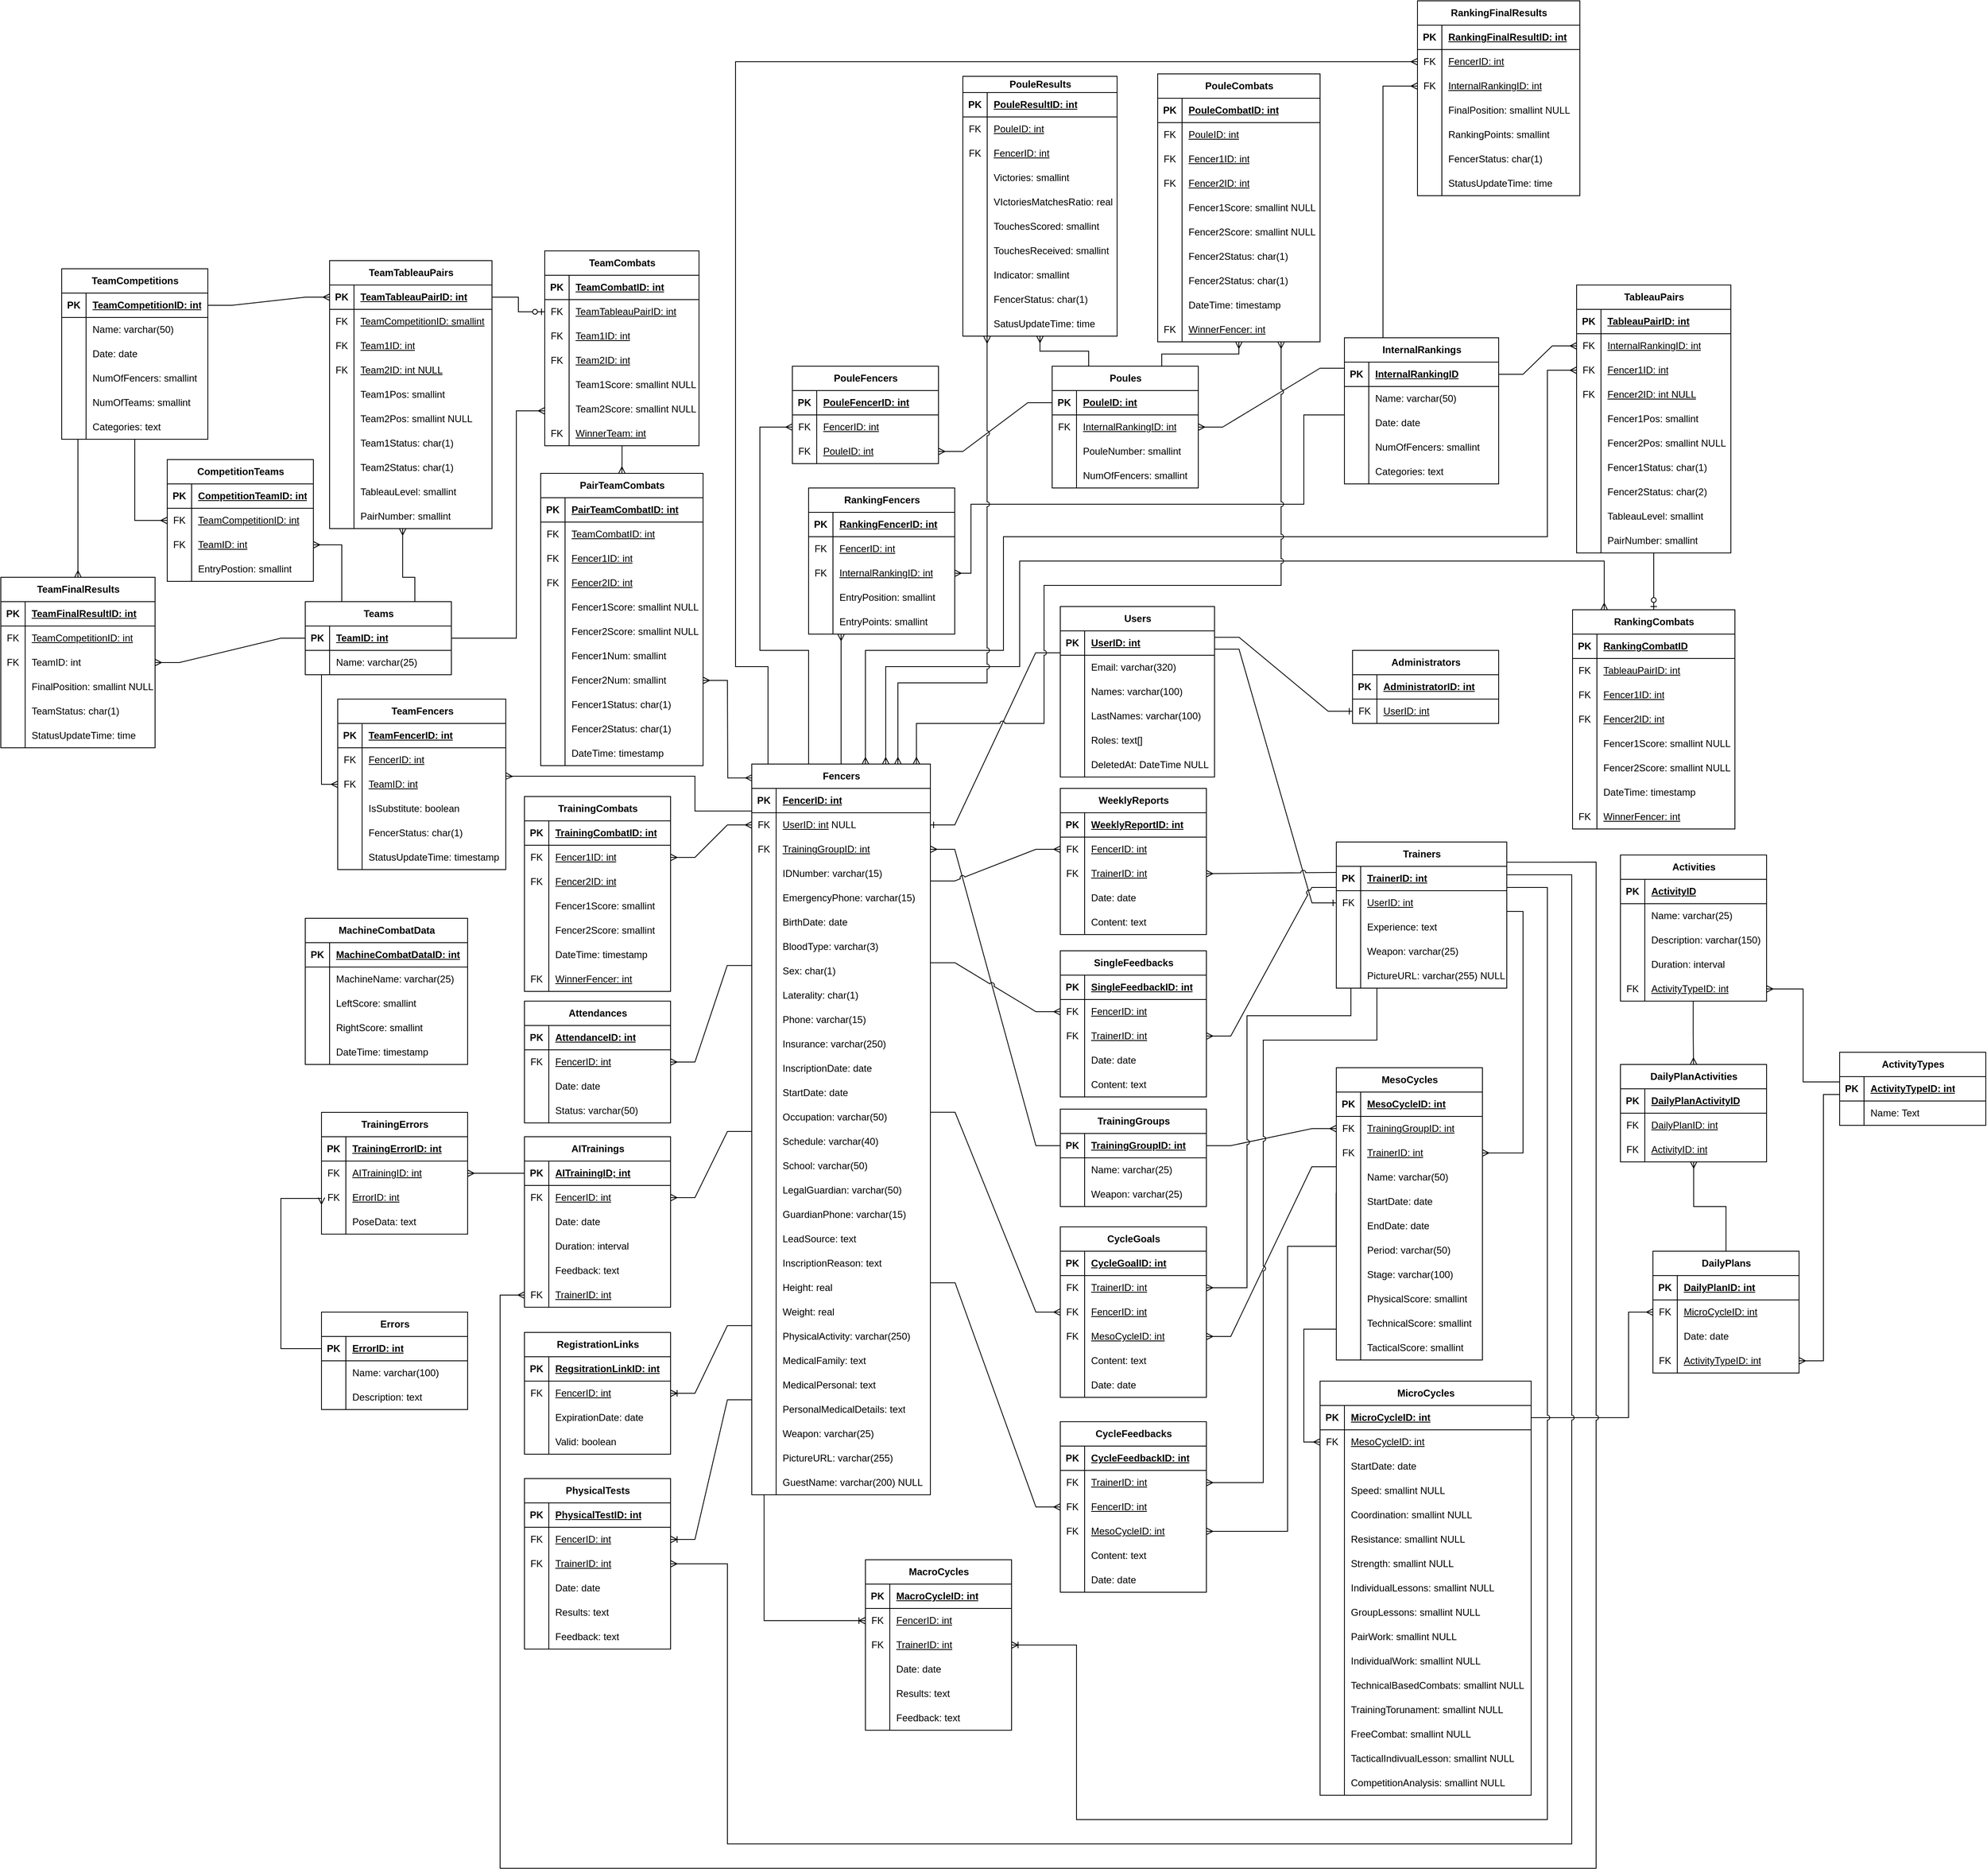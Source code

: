 <mxfile version="21.2.3" type="device">
  <diagram id="8MJdc-x5pFyDQz63TpzW" name="Page-2">
    <mxGraphModel dx="1049" dy="616" grid="1" gridSize="10" guides="1" tooltips="1" connect="1" arrows="1" fold="1" page="1" pageScale="1" pageWidth="850" pageHeight="1100" math="0" shadow="0">
      <root>
        <mxCell id="0" />
        <mxCell id="1" parent="0" />
        <mxCell id="aZKifmJyQC2Cyuj_mV61-1" value="Fencers" style="shape=table;startSize=30;container=1;collapsible=1;childLayout=tableLayout;fixedRows=1;rowLines=0;fontStyle=1;align=center;resizeLast=1;html=1;" parent="1" vertex="1">
          <mxGeometry x="1395" y="1080" width="220" height="900" as="geometry" />
        </mxCell>
        <mxCell id="aZKifmJyQC2Cyuj_mV61-2" value="" style="shape=tableRow;horizontal=0;startSize=0;swimlaneHead=0;swimlaneBody=0;fillColor=none;collapsible=0;dropTarget=0;points=[[0,0.5],[1,0.5]];portConstraint=eastwest;top=0;left=0;right=0;bottom=1;" parent="aZKifmJyQC2Cyuj_mV61-1" vertex="1">
          <mxGeometry y="30" width="220" height="30" as="geometry" />
        </mxCell>
        <mxCell id="aZKifmJyQC2Cyuj_mV61-3" value="PK" style="shape=partialRectangle;connectable=0;fillColor=none;top=0;left=0;bottom=0;right=0;fontStyle=1;overflow=hidden;whiteSpace=wrap;html=1;" parent="aZKifmJyQC2Cyuj_mV61-2" vertex="1">
          <mxGeometry width="30" height="30" as="geometry">
            <mxRectangle width="30" height="30" as="alternateBounds" />
          </mxGeometry>
        </mxCell>
        <mxCell id="aZKifmJyQC2Cyuj_mV61-4" value="FencerID: int" style="shape=partialRectangle;connectable=0;fillColor=none;top=0;left=0;bottom=0;right=0;align=left;spacingLeft=6;fontStyle=5;overflow=hidden;whiteSpace=wrap;html=1;" parent="aZKifmJyQC2Cyuj_mV61-2" vertex="1">
          <mxGeometry x="30" width="190" height="30" as="geometry">
            <mxRectangle width="190" height="30" as="alternateBounds" />
          </mxGeometry>
        </mxCell>
        <mxCell id="aZKifmJyQC2Cyuj_mV61-5" value="" style="shape=tableRow;horizontal=0;startSize=0;swimlaneHead=0;swimlaneBody=0;fillColor=none;collapsible=0;dropTarget=0;points=[[0,0.5],[1,0.5]];portConstraint=eastwest;top=0;left=0;right=0;bottom=0;" parent="aZKifmJyQC2Cyuj_mV61-1" vertex="1">
          <mxGeometry y="60" width="220" height="30" as="geometry" />
        </mxCell>
        <mxCell id="aZKifmJyQC2Cyuj_mV61-6" value="FK" style="shape=partialRectangle;connectable=0;fillColor=none;top=0;left=0;bottom=0;right=0;editable=1;overflow=hidden;whiteSpace=wrap;html=1;" parent="aZKifmJyQC2Cyuj_mV61-5" vertex="1">
          <mxGeometry width="30" height="30" as="geometry">
            <mxRectangle width="30" height="30" as="alternateBounds" />
          </mxGeometry>
        </mxCell>
        <mxCell id="aZKifmJyQC2Cyuj_mV61-7" value="&lt;u&gt;UserID: int&lt;/u&gt; NULL" style="shape=partialRectangle;connectable=0;fillColor=none;top=0;left=0;bottom=0;right=0;align=left;spacingLeft=6;overflow=hidden;whiteSpace=wrap;html=1;" parent="aZKifmJyQC2Cyuj_mV61-5" vertex="1">
          <mxGeometry x="30" width="190" height="30" as="geometry">
            <mxRectangle width="190" height="30" as="alternateBounds" />
          </mxGeometry>
        </mxCell>
        <mxCell id="aZKifmJyQC2Cyuj_mV61-8" value="" style="shape=tableRow;horizontal=0;startSize=0;swimlaneHead=0;swimlaneBody=0;fillColor=none;collapsible=0;dropTarget=0;points=[[0,0.5],[1,0.5]];portConstraint=eastwest;top=0;left=0;right=0;bottom=0;" parent="aZKifmJyQC2Cyuj_mV61-1" vertex="1">
          <mxGeometry y="90" width="220" height="30" as="geometry" />
        </mxCell>
        <mxCell id="aZKifmJyQC2Cyuj_mV61-9" value="FK" style="shape=partialRectangle;connectable=0;fillColor=none;top=0;left=0;bottom=0;right=0;editable=1;overflow=hidden;whiteSpace=wrap;html=1;" parent="aZKifmJyQC2Cyuj_mV61-8" vertex="1">
          <mxGeometry width="30" height="30" as="geometry">
            <mxRectangle width="30" height="30" as="alternateBounds" />
          </mxGeometry>
        </mxCell>
        <mxCell id="aZKifmJyQC2Cyuj_mV61-10" value="&lt;u&gt;TrainingGroupID: int&lt;/u&gt;" style="shape=partialRectangle;connectable=0;fillColor=none;top=0;left=0;bottom=0;right=0;align=left;spacingLeft=6;overflow=hidden;whiteSpace=wrap;html=1;" parent="aZKifmJyQC2Cyuj_mV61-8" vertex="1">
          <mxGeometry x="30" width="190" height="30" as="geometry">
            <mxRectangle width="190" height="30" as="alternateBounds" />
          </mxGeometry>
        </mxCell>
        <mxCell id="aZKifmJyQC2Cyuj_mV61-11" value="" style="shape=tableRow;horizontal=0;startSize=0;swimlaneHead=0;swimlaneBody=0;fillColor=none;collapsible=0;dropTarget=0;points=[[0,0.5],[1,0.5]];portConstraint=eastwest;top=0;left=0;right=0;bottom=0;" parent="aZKifmJyQC2Cyuj_mV61-1" vertex="1">
          <mxGeometry y="120" width="220" height="30" as="geometry" />
        </mxCell>
        <mxCell id="aZKifmJyQC2Cyuj_mV61-12" value="" style="shape=partialRectangle;connectable=0;fillColor=none;top=0;left=0;bottom=0;right=0;editable=1;overflow=hidden;whiteSpace=wrap;html=1;" parent="aZKifmJyQC2Cyuj_mV61-11" vertex="1">
          <mxGeometry width="30" height="30" as="geometry">
            <mxRectangle width="30" height="30" as="alternateBounds" />
          </mxGeometry>
        </mxCell>
        <mxCell id="aZKifmJyQC2Cyuj_mV61-13" value="IDNumber: varchar(15)" style="shape=partialRectangle;connectable=0;fillColor=none;top=0;left=0;bottom=0;right=0;align=left;spacingLeft=6;overflow=hidden;whiteSpace=wrap;html=1;" parent="aZKifmJyQC2Cyuj_mV61-11" vertex="1">
          <mxGeometry x="30" width="190" height="30" as="geometry">
            <mxRectangle width="190" height="30" as="alternateBounds" />
          </mxGeometry>
        </mxCell>
        <mxCell id="aZKifmJyQC2Cyuj_mV61-14" value="" style="shape=tableRow;horizontal=0;startSize=0;swimlaneHead=0;swimlaneBody=0;fillColor=none;collapsible=0;dropTarget=0;points=[[0,0.5],[1,0.5]];portConstraint=eastwest;top=0;left=0;right=0;bottom=0;" parent="aZKifmJyQC2Cyuj_mV61-1" vertex="1">
          <mxGeometry y="150" width="220" height="30" as="geometry" />
        </mxCell>
        <mxCell id="aZKifmJyQC2Cyuj_mV61-15" value="" style="shape=partialRectangle;connectable=0;fillColor=none;top=0;left=0;bottom=0;right=0;editable=1;overflow=hidden;whiteSpace=wrap;html=1;" parent="aZKifmJyQC2Cyuj_mV61-14" vertex="1">
          <mxGeometry width="30" height="30" as="geometry">
            <mxRectangle width="30" height="30" as="alternateBounds" />
          </mxGeometry>
        </mxCell>
        <mxCell id="aZKifmJyQC2Cyuj_mV61-16" value="EmergencyPhone: varchar(15)" style="shape=partialRectangle;connectable=0;fillColor=none;top=0;left=0;bottom=0;right=0;align=left;spacingLeft=6;overflow=hidden;whiteSpace=wrap;html=1;" parent="aZKifmJyQC2Cyuj_mV61-14" vertex="1">
          <mxGeometry x="30" width="190" height="30" as="geometry">
            <mxRectangle width="190" height="30" as="alternateBounds" />
          </mxGeometry>
        </mxCell>
        <mxCell id="aZKifmJyQC2Cyuj_mV61-17" value="" style="shape=tableRow;horizontal=0;startSize=0;swimlaneHead=0;swimlaneBody=0;fillColor=none;collapsible=0;dropTarget=0;points=[[0,0.5],[1,0.5]];portConstraint=eastwest;top=0;left=0;right=0;bottom=0;" parent="aZKifmJyQC2Cyuj_mV61-1" vertex="1">
          <mxGeometry y="180" width="220" height="30" as="geometry" />
        </mxCell>
        <mxCell id="aZKifmJyQC2Cyuj_mV61-18" value="" style="shape=partialRectangle;connectable=0;fillColor=none;top=0;left=0;bottom=0;right=0;editable=1;overflow=hidden;whiteSpace=wrap;html=1;" parent="aZKifmJyQC2Cyuj_mV61-17" vertex="1">
          <mxGeometry width="30" height="30" as="geometry">
            <mxRectangle width="30" height="30" as="alternateBounds" />
          </mxGeometry>
        </mxCell>
        <mxCell id="aZKifmJyQC2Cyuj_mV61-19" value="BirthDate: date" style="shape=partialRectangle;connectable=0;fillColor=none;top=0;left=0;bottom=0;right=0;align=left;spacingLeft=6;overflow=hidden;whiteSpace=wrap;html=1;" parent="aZKifmJyQC2Cyuj_mV61-17" vertex="1">
          <mxGeometry x="30" width="190" height="30" as="geometry">
            <mxRectangle width="190" height="30" as="alternateBounds" />
          </mxGeometry>
        </mxCell>
        <mxCell id="aZKifmJyQC2Cyuj_mV61-20" value="" style="shape=tableRow;horizontal=0;startSize=0;swimlaneHead=0;swimlaneBody=0;fillColor=none;collapsible=0;dropTarget=0;points=[[0,0.5],[1,0.5]];portConstraint=eastwest;top=0;left=0;right=0;bottom=0;" parent="aZKifmJyQC2Cyuj_mV61-1" vertex="1">
          <mxGeometry y="210" width="220" height="30" as="geometry" />
        </mxCell>
        <mxCell id="aZKifmJyQC2Cyuj_mV61-21" value="" style="shape=partialRectangle;connectable=0;fillColor=none;top=0;left=0;bottom=0;right=0;editable=1;overflow=hidden;whiteSpace=wrap;html=1;" parent="aZKifmJyQC2Cyuj_mV61-20" vertex="1">
          <mxGeometry width="30" height="30" as="geometry">
            <mxRectangle width="30" height="30" as="alternateBounds" />
          </mxGeometry>
        </mxCell>
        <mxCell id="aZKifmJyQC2Cyuj_mV61-22" value="BloodType: varchar(3)" style="shape=partialRectangle;connectable=0;fillColor=none;top=0;left=0;bottom=0;right=0;align=left;spacingLeft=6;overflow=hidden;whiteSpace=wrap;html=1;" parent="aZKifmJyQC2Cyuj_mV61-20" vertex="1">
          <mxGeometry x="30" width="190" height="30" as="geometry">
            <mxRectangle width="190" height="30" as="alternateBounds" />
          </mxGeometry>
        </mxCell>
        <mxCell id="aZKifmJyQC2Cyuj_mV61-23" value="" style="shape=tableRow;horizontal=0;startSize=0;swimlaneHead=0;swimlaneBody=0;fillColor=none;collapsible=0;dropTarget=0;points=[[0,0.5],[1,0.5]];portConstraint=eastwest;top=0;left=0;right=0;bottom=0;" parent="aZKifmJyQC2Cyuj_mV61-1" vertex="1">
          <mxGeometry y="240" width="220" height="30" as="geometry" />
        </mxCell>
        <mxCell id="aZKifmJyQC2Cyuj_mV61-24" value="" style="shape=partialRectangle;connectable=0;fillColor=none;top=0;left=0;bottom=0;right=0;editable=1;overflow=hidden;whiteSpace=wrap;html=1;" parent="aZKifmJyQC2Cyuj_mV61-23" vertex="1">
          <mxGeometry width="30" height="30" as="geometry">
            <mxRectangle width="30" height="30" as="alternateBounds" />
          </mxGeometry>
        </mxCell>
        <mxCell id="aZKifmJyQC2Cyuj_mV61-25" value="Sex: char(1)" style="shape=partialRectangle;connectable=0;fillColor=none;top=0;left=0;bottom=0;right=0;align=left;spacingLeft=6;overflow=hidden;whiteSpace=wrap;html=1;" parent="aZKifmJyQC2Cyuj_mV61-23" vertex="1">
          <mxGeometry x="30" width="190" height="30" as="geometry">
            <mxRectangle width="190" height="30" as="alternateBounds" />
          </mxGeometry>
        </mxCell>
        <mxCell id="aZKifmJyQC2Cyuj_mV61-26" value="" style="shape=tableRow;horizontal=0;startSize=0;swimlaneHead=0;swimlaneBody=0;fillColor=none;collapsible=0;dropTarget=0;points=[[0,0.5],[1,0.5]];portConstraint=eastwest;top=0;left=0;right=0;bottom=0;" parent="aZKifmJyQC2Cyuj_mV61-1" vertex="1">
          <mxGeometry y="270" width="220" height="30" as="geometry" />
        </mxCell>
        <mxCell id="aZKifmJyQC2Cyuj_mV61-27" value="" style="shape=partialRectangle;connectable=0;fillColor=none;top=0;left=0;bottom=0;right=0;editable=1;overflow=hidden;whiteSpace=wrap;html=1;" parent="aZKifmJyQC2Cyuj_mV61-26" vertex="1">
          <mxGeometry width="30" height="30" as="geometry">
            <mxRectangle width="30" height="30" as="alternateBounds" />
          </mxGeometry>
        </mxCell>
        <mxCell id="aZKifmJyQC2Cyuj_mV61-28" value="Laterality: char(1)" style="shape=partialRectangle;connectable=0;fillColor=none;top=0;left=0;bottom=0;right=0;align=left;spacingLeft=6;overflow=hidden;whiteSpace=wrap;html=1;" parent="aZKifmJyQC2Cyuj_mV61-26" vertex="1">
          <mxGeometry x="30" width="190" height="30" as="geometry">
            <mxRectangle width="190" height="30" as="alternateBounds" />
          </mxGeometry>
        </mxCell>
        <mxCell id="aZKifmJyQC2Cyuj_mV61-29" value="" style="shape=tableRow;horizontal=0;startSize=0;swimlaneHead=0;swimlaneBody=0;fillColor=none;collapsible=0;dropTarget=0;points=[[0,0.5],[1,0.5]];portConstraint=eastwest;top=0;left=0;right=0;bottom=0;" parent="aZKifmJyQC2Cyuj_mV61-1" vertex="1">
          <mxGeometry y="300" width="220" height="30" as="geometry" />
        </mxCell>
        <mxCell id="aZKifmJyQC2Cyuj_mV61-30" value="" style="shape=partialRectangle;connectable=0;fillColor=none;top=0;left=0;bottom=0;right=0;editable=1;overflow=hidden;whiteSpace=wrap;html=1;" parent="aZKifmJyQC2Cyuj_mV61-29" vertex="1">
          <mxGeometry width="30" height="30" as="geometry">
            <mxRectangle width="30" height="30" as="alternateBounds" />
          </mxGeometry>
        </mxCell>
        <mxCell id="aZKifmJyQC2Cyuj_mV61-31" value="Phone: varchar(15)" style="shape=partialRectangle;connectable=0;fillColor=none;top=0;left=0;bottom=0;right=0;align=left;spacingLeft=6;overflow=hidden;whiteSpace=wrap;html=1;" parent="aZKifmJyQC2Cyuj_mV61-29" vertex="1">
          <mxGeometry x="30" width="190" height="30" as="geometry">
            <mxRectangle width="190" height="30" as="alternateBounds" />
          </mxGeometry>
        </mxCell>
        <mxCell id="aZKifmJyQC2Cyuj_mV61-32" value="" style="shape=tableRow;horizontal=0;startSize=0;swimlaneHead=0;swimlaneBody=0;fillColor=none;collapsible=0;dropTarget=0;points=[[0,0.5],[1,0.5]];portConstraint=eastwest;top=0;left=0;right=0;bottom=0;" parent="aZKifmJyQC2Cyuj_mV61-1" vertex="1">
          <mxGeometry y="330" width="220" height="30" as="geometry" />
        </mxCell>
        <mxCell id="aZKifmJyQC2Cyuj_mV61-33" value="" style="shape=partialRectangle;connectable=0;fillColor=none;top=0;left=0;bottom=0;right=0;editable=1;overflow=hidden;whiteSpace=wrap;html=1;" parent="aZKifmJyQC2Cyuj_mV61-32" vertex="1">
          <mxGeometry width="30" height="30" as="geometry">
            <mxRectangle width="30" height="30" as="alternateBounds" />
          </mxGeometry>
        </mxCell>
        <mxCell id="aZKifmJyQC2Cyuj_mV61-34" value="Insurance: varchar(250)" style="shape=partialRectangle;connectable=0;fillColor=none;top=0;left=0;bottom=0;right=0;align=left;spacingLeft=6;overflow=hidden;whiteSpace=wrap;html=1;" parent="aZKifmJyQC2Cyuj_mV61-32" vertex="1">
          <mxGeometry x="30" width="190" height="30" as="geometry">
            <mxRectangle width="190" height="30" as="alternateBounds" />
          </mxGeometry>
        </mxCell>
        <mxCell id="aZKifmJyQC2Cyuj_mV61-35" value="" style="shape=tableRow;horizontal=0;startSize=0;swimlaneHead=0;swimlaneBody=0;fillColor=none;collapsible=0;dropTarget=0;points=[[0,0.5],[1,0.5]];portConstraint=eastwest;top=0;left=0;right=0;bottom=0;" parent="aZKifmJyQC2Cyuj_mV61-1" vertex="1">
          <mxGeometry y="360" width="220" height="30" as="geometry" />
        </mxCell>
        <mxCell id="aZKifmJyQC2Cyuj_mV61-36" value="" style="shape=partialRectangle;connectable=0;fillColor=none;top=0;left=0;bottom=0;right=0;editable=1;overflow=hidden;whiteSpace=wrap;html=1;" parent="aZKifmJyQC2Cyuj_mV61-35" vertex="1">
          <mxGeometry width="30" height="30" as="geometry">
            <mxRectangle width="30" height="30" as="alternateBounds" />
          </mxGeometry>
        </mxCell>
        <mxCell id="aZKifmJyQC2Cyuj_mV61-37" value="InscriptionDate: date" style="shape=partialRectangle;connectable=0;fillColor=none;top=0;left=0;bottom=0;right=0;align=left;spacingLeft=6;overflow=hidden;whiteSpace=wrap;html=1;" parent="aZKifmJyQC2Cyuj_mV61-35" vertex="1">
          <mxGeometry x="30" width="190" height="30" as="geometry">
            <mxRectangle width="190" height="30" as="alternateBounds" />
          </mxGeometry>
        </mxCell>
        <mxCell id="aZKifmJyQC2Cyuj_mV61-38" value="" style="shape=tableRow;horizontal=0;startSize=0;swimlaneHead=0;swimlaneBody=0;fillColor=none;collapsible=0;dropTarget=0;points=[[0,0.5],[1,0.5]];portConstraint=eastwest;top=0;left=0;right=0;bottom=0;" parent="aZKifmJyQC2Cyuj_mV61-1" vertex="1">
          <mxGeometry y="390" width="220" height="30" as="geometry" />
        </mxCell>
        <mxCell id="aZKifmJyQC2Cyuj_mV61-39" value="" style="shape=partialRectangle;connectable=0;fillColor=none;top=0;left=0;bottom=0;right=0;editable=1;overflow=hidden;whiteSpace=wrap;html=1;" parent="aZKifmJyQC2Cyuj_mV61-38" vertex="1">
          <mxGeometry width="30" height="30" as="geometry">
            <mxRectangle width="30" height="30" as="alternateBounds" />
          </mxGeometry>
        </mxCell>
        <mxCell id="aZKifmJyQC2Cyuj_mV61-40" value="StartDate: date" style="shape=partialRectangle;connectable=0;fillColor=none;top=0;left=0;bottom=0;right=0;align=left;spacingLeft=6;overflow=hidden;whiteSpace=wrap;html=1;" parent="aZKifmJyQC2Cyuj_mV61-38" vertex="1">
          <mxGeometry x="30" width="190" height="30" as="geometry">
            <mxRectangle width="190" height="30" as="alternateBounds" />
          </mxGeometry>
        </mxCell>
        <mxCell id="aZKifmJyQC2Cyuj_mV61-41" value="" style="shape=tableRow;horizontal=0;startSize=0;swimlaneHead=0;swimlaneBody=0;fillColor=none;collapsible=0;dropTarget=0;points=[[0,0.5],[1,0.5]];portConstraint=eastwest;top=0;left=0;right=0;bottom=0;" parent="aZKifmJyQC2Cyuj_mV61-1" vertex="1">
          <mxGeometry y="420" width="220" height="30" as="geometry" />
        </mxCell>
        <mxCell id="aZKifmJyQC2Cyuj_mV61-42" value="" style="shape=partialRectangle;connectable=0;fillColor=none;top=0;left=0;bottom=0;right=0;editable=1;overflow=hidden;whiteSpace=wrap;html=1;" parent="aZKifmJyQC2Cyuj_mV61-41" vertex="1">
          <mxGeometry width="30" height="30" as="geometry">
            <mxRectangle width="30" height="30" as="alternateBounds" />
          </mxGeometry>
        </mxCell>
        <mxCell id="aZKifmJyQC2Cyuj_mV61-43" value="Occupation: varchar(50)" style="shape=partialRectangle;connectable=0;fillColor=none;top=0;left=0;bottom=0;right=0;align=left;spacingLeft=6;overflow=hidden;whiteSpace=wrap;html=1;" parent="aZKifmJyQC2Cyuj_mV61-41" vertex="1">
          <mxGeometry x="30" width="190" height="30" as="geometry">
            <mxRectangle width="190" height="30" as="alternateBounds" />
          </mxGeometry>
        </mxCell>
        <mxCell id="aZKifmJyQC2Cyuj_mV61-44" value="" style="shape=tableRow;horizontal=0;startSize=0;swimlaneHead=0;swimlaneBody=0;fillColor=none;collapsible=0;dropTarget=0;points=[[0,0.5],[1,0.5]];portConstraint=eastwest;top=0;left=0;right=0;bottom=0;" parent="aZKifmJyQC2Cyuj_mV61-1" vertex="1">
          <mxGeometry y="450" width="220" height="30" as="geometry" />
        </mxCell>
        <mxCell id="aZKifmJyQC2Cyuj_mV61-45" value="" style="shape=partialRectangle;connectable=0;fillColor=none;top=0;left=0;bottom=0;right=0;editable=1;overflow=hidden;whiteSpace=wrap;html=1;" parent="aZKifmJyQC2Cyuj_mV61-44" vertex="1">
          <mxGeometry width="30" height="30" as="geometry">
            <mxRectangle width="30" height="30" as="alternateBounds" />
          </mxGeometry>
        </mxCell>
        <mxCell id="aZKifmJyQC2Cyuj_mV61-46" value="Schedule: varchar(40)" style="shape=partialRectangle;connectable=0;fillColor=none;top=0;left=0;bottom=0;right=0;align=left;spacingLeft=6;overflow=hidden;whiteSpace=wrap;html=1;" parent="aZKifmJyQC2Cyuj_mV61-44" vertex="1">
          <mxGeometry x="30" width="190" height="30" as="geometry">
            <mxRectangle width="190" height="30" as="alternateBounds" />
          </mxGeometry>
        </mxCell>
        <mxCell id="aZKifmJyQC2Cyuj_mV61-47" value="" style="shape=tableRow;horizontal=0;startSize=0;swimlaneHead=0;swimlaneBody=0;fillColor=none;collapsible=0;dropTarget=0;points=[[0,0.5],[1,0.5]];portConstraint=eastwest;top=0;left=0;right=0;bottom=0;" parent="aZKifmJyQC2Cyuj_mV61-1" vertex="1">
          <mxGeometry y="480" width="220" height="30" as="geometry" />
        </mxCell>
        <mxCell id="aZKifmJyQC2Cyuj_mV61-48" value="" style="shape=partialRectangle;connectable=0;fillColor=none;top=0;left=0;bottom=0;right=0;editable=1;overflow=hidden;whiteSpace=wrap;html=1;" parent="aZKifmJyQC2Cyuj_mV61-47" vertex="1">
          <mxGeometry width="30" height="30" as="geometry">
            <mxRectangle width="30" height="30" as="alternateBounds" />
          </mxGeometry>
        </mxCell>
        <mxCell id="aZKifmJyQC2Cyuj_mV61-49" value="School: varchar(50)" style="shape=partialRectangle;connectable=0;fillColor=none;top=0;left=0;bottom=0;right=0;align=left;spacingLeft=6;overflow=hidden;whiteSpace=wrap;html=1;" parent="aZKifmJyQC2Cyuj_mV61-47" vertex="1">
          <mxGeometry x="30" width="190" height="30" as="geometry">
            <mxRectangle width="190" height="30" as="alternateBounds" />
          </mxGeometry>
        </mxCell>
        <mxCell id="aZKifmJyQC2Cyuj_mV61-50" value="" style="shape=tableRow;horizontal=0;startSize=0;swimlaneHead=0;swimlaneBody=0;fillColor=none;collapsible=0;dropTarget=0;points=[[0,0.5],[1,0.5]];portConstraint=eastwest;top=0;left=0;right=0;bottom=0;" parent="aZKifmJyQC2Cyuj_mV61-1" vertex="1">
          <mxGeometry y="510" width="220" height="30" as="geometry" />
        </mxCell>
        <mxCell id="aZKifmJyQC2Cyuj_mV61-51" value="" style="shape=partialRectangle;connectable=0;fillColor=none;top=0;left=0;bottom=0;right=0;editable=1;overflow=hidden;whiteSpace=wrap;html=1;" parent="aZKifmJyQC2Cyuj_mV61-50" vertex="1">
          <mxGeometry width="30" height="30" as="geometry">
            <mxRectangle width="30" height="30" as="alternateBounds" />
          </mxGeometry>
        </mxCell>
        <mxCell id="aZKifmJyQC2Cyuj_mV61-52" value="LegalGuardian: varchar(50)" style="shape=partialRectangle;connectable=0;fillColor=none;top=0;left=0;bottom=0;right=0;align=left;spacingLeft=6;overflow=hidden;whiteSpace=wrap;html=1;" parent="aZKifmJyQC2Cyuj_mV61-50" vertex="1">
          <mxGeometry x="30" width="190" height="30" as="geometry">
            <mxRectangle width="190" height="30" as="alternateBounds" />
          </mxGeometry>
        </mxCell>
        <mxCell id="aZKifmJyQC2Cyuj_mV61-53" value="" style="shape=tableRow;horizontal=0;startSize=0;swimlaneHead=0;swimlaneBody=0;fillColor=none;collapsible=0;dropTarget=0;points=[[0,0.5],[1,0.5]];portConstraint=eastwest;top=0;left=0;right=0;bottom=0;" parent="aZKifmJyQC2Cyuj_mV61-1" vertex="1">
          <mxGeometry y="540" width="220" height="30" as="geometry" />
        </mxCell>
        <mxCell id="aZKifmJyQC2Cyuj_mV61-54" value="" style="shape=partialRectangle;connectable=0;fillColor=none;top=0;left=0;bottom=0;right=0;editable=1;overflow=hidden;whiteSpace=wrap;html=1;" parent="aZKifmJyQC2Cyuj_mV61-53" vertex="1">
          <mxGeometry width="30" height="30" as="geometry">
            <mxRectangle width="30" height="30" as="alternateBounds" />
          </mxGeometry>
        </mxCell>
        <mxCell id="aZKifmJyQC2Cyuj_mV61-55" value="GuardianPhone: varchar(15)" style="shape=partialRectangle;connectable=0;fillColor=none;top=0;left=0;bottom=0;right=0;align=left;spacingLeft=6;overflow=hidden;whiteSpace=wrap;html=1;" parent="aZKifmJyQC2Cyuj_mV61-53" vertex="1">
          <mxGeometry x="30" width="190" height="30" as="geometry">
            <mxRectangle width="190" height="30" as="alternateBounds" />
          </mxGeometry>
        </mxCell>
        <mxCell id="aZKifmJyQC2Cyuj_mV61-56" value="" style="shape=tableRow;horizontal=0;startSize=0;swimlaneHead=0;swimlaneBody=0;fillColor=none;collapsible=0;dropTarget=0;points=[[0,0.5],[1,0.5]];portConstraint=eastwest;top=0;left=0;right=0;bottom=0;" parent="aZKifmJyQC2Cyuj_mV61-1" vertex="1">
          <mxGeometry y="570" width="220" height="30" as="geometry" />
        </mxCell>
        <mxCell id="aZKifmJyQC2Cyuj_mV61-57" value="" style="shape=partialRectangle;connectable=0;fillColor=none;top=0;left=0;bottom=0;right=0;editable=1;overflow=hidden;whiteSpace=wrap;html=1;" parent="aZKifmJyQC2Cyuj_mV61-56" vertex="1">
          <mxGeometry width="30" height="30" as="geometry">
            <mxRectangle width="30" height="30" as="alternateBounds" />
          </mxGeometry>
        </mxCell>
        <mxCell id="aZKifmJyQC2Cyuj_mV61-58" value="LeadSource: text" style="shape=partialRectangle;connectable=0;fillColor=none;top=0;left=0;bottom=0;right=0;align=left;spacingLeft=6;overflow=hidden;whiteSpace=wrap;html=1;" parent="aZKifmJyQC2Cyuj_mV61-56" vertex="1">
          <mxGeometry x="30" width="190" height="30" as="geometry">
            <mxRectangle width="190" height="30" as="alternateBounds" />
          </mxGeometry>
        </mxCell>
        <mxCell id="aZKifmJyQC2Cyuj_mV61-59" value="" style="shape=tableRow;horizontal=0;startSize=0;swimlaneHead=0;swimlaneBody=0;fillColor=none;collapsible=0;dropTarget=0;points=[[0,0.5],[1,0.5]];portConstraint=eastwest;top=0;left=0;right=0;bottom=0;" parent="aZKifmJyQC2Cyuj_mV61-1" vertex="1">
          <mxGeometry y="600" width="220" height="30" as="geometry" />
        </mxCell>
        <mxCell id="aZKifmJyQC2Cyuj_mV61-60" value="" style="shape=partialRectangle;connectable=0;fillColor=none;top=0;left=0;bottom=0;right=0;editable=1;overflow=hidden;whiteSpace=wrap;html=1;" parent="aZKifmJyQC2Cyuj_mV61-59" vertex="1">
          <mxGeometry width="30" height="30" as="geometry">
            <mxRectangle width="30" height="30" as="alternateBounds" />
          </mxGeometry>
        </mxCell>
        <mxCell id="aZKifmJyQC2Cyuj_mV61-61" value="InscriptionReason: text" style="shape=partialRectangle;connectable=0;fillColor=none;top=0;left=0;bottom=0;right=0;align=left;spacingLeft=6;overflow=hidden;whiteSpace=wrap;html=1;" parent="aZKifmJyQC2Cyuj_mV61-59" vertex="1">
          <mxGeometry x="30" width="190" height="30" as="geometry">
            <mxRectangle width="190" height="30" as="alternateBounds" />
          </mxGeometry>
        </mxCell>
        <mxCell id="aZKifmJyQC2Cyuj_mV61-62" value="" style="shape=tableRow;horizontal=0;startSize=0;swimlaneHead=0;swimlaneBody=0;fillColor=none;collapsible=0;dropTarget=0;points=[[0,0.5],[1,0.5]];portConstraint=eastwest;top=0;left=0;right=0;bottom=0;" parent="aZKifmJyQC2Cyuj_mV61-1" vertex="1">
          <mxGeometry y="630" width="220" height="30" as="geometry" />
        </mxCell>
        <mxCell id="aZKifmJyQC2Cyuj_mV61-63" value="" style="shape=partialRectangle;connectable=0;fillColor=none;top=0;left=0;bottom=0;right=0;editable=1;overflow=hidden;whiteSpace=wrap;html=1;" parent="aZKifmJyQC2Cyuj_mV61-62" vertex="1">
          <mxGeometry width="30" height="30" as="geometry">
            <mxRectangle width="30" height="30" as="alternateBounds" />
          </mxGeometry>
        </mxCell>
        <mxCell id="aZKifmJyQC2Cyuj_mV61-64" value="Height: real" style="shape=partialRectangle;connectable=0;fillColor=none;top=0;left=0;bottom=0;right=0;align=left;spacingLeft=6;overflow=hidden;whiteSpace=wrap;html=1;" parent="aZKifmJyQC2Cyuj_mV61-62" vertex="1">
          <mxGeometry x="30" width="190" height="30" as="geometry">
            <mxRectangle width="190" height="30" as="alternateBounds" />
          </mxGeometry>
        </mxCell>
        <mxCell id="aZKifmJyQC2Cyuj_mV61-65" value="" style="shape=tableRow;horizontal=0;startSize=0;swimlaneHead=0;swimlaneBody=0;fillColor=none;collapsible=0;dropTarget=0;points=[[0,0.5],[1,0.5]];portConstraint=eastwest;top=0;left=0;right=0;bottom=0;" parent="aZKifmJyQC2Cyuj_mV61-1" vertex="1">
          <mxGeometry y="660" width="220" height="30" as="geometry" />
        </mxCell>
        <mxCell id="aZKifmJyQC2Cyuj_mV61-66" value="" style="shape=partialRectangle;connectable=0;fillColor=none;top=0;left=0;bottom=0;right=0;editable=1;overflow=hidden;whiteSpace=wrap;html=1;" parent="aZKifmJyQC2Cyuj_mV61-65" vertex="1">
          <mxGeometry width="30" height="30" as="geometry">
            <mxRectangle width="30" height="30" as="alternateBounds" />
          </mxGeometry>
        </mxCell>
        <mxCell id="aZKifmJyQC2Cyuj_mV61-67" value="Weight: real" style="shape=partialRectangle;connectable=0;fillColor=none;top=0;left=0;bottom=0;right=0;align=left;spacingLeft=6;overflow=hidden;whiteSpace=wrap;html=1;" parent="aZKifmJyQC2Cyuj_mV61-65" vertex="1">
          <mxGeometry x="30" width="190" height="30" as="geometry">
            <mxRectangle width="190" height="30" as="alternateBounds" />
          </mxGeometry>
        </mxCell>
        <mxCell id="aZKifmJyQC2Cyuj_mV61-68" value="" style="shape=tableRow;horizontal=0;startSize=0;swimlaneHead=0;swimlaneBody=0;fillColor=none;collapsible=0;dropTarget=0;points=[[0,0.5],[1,0.5]];portConstraint=eastwest;top=0;left=0;right=0;bottom=0;" parent="aZKifmJyQC2Cyuj_mV61-1" vertex="1">
          <mxGeometry y="690" width="220" height="30" as="geometry" />
        </mxCell>
        <mxCell id="aZKifmJyQC2Cyuj_mV61-69" value="" style="shape=partialRectangle;connectable=0;fillColor=none;top=0;left=0;bottom=0;right=0;editable=1;overflow=hidden;whiteSpace=wrap;html=1;" parent="aZKifmJyQC2Cyuj_mV61-68" vertex="1">
          <mxGeometry width="30" height="30" as="geometry">
            <mxRectangle width="30" height="30" as="alternateBounds" />
          </mxGeometry>
        </mxCell>
        <mxCell id="aZKifmJyQC2Cyuj_mV61-70" value="PhysicalActivity: varchar(250)" style="shape=partialRectangle;connectable=0;fillColor=none;top=0;left=0;bottom=0;right=0;align=left;spacingLeft=6;overflow=hidden;whiteSpace=wrap;html=1;" parent="aZKifmJyQC2Cyuj_mV61-68" vertex="1">
          <mxGeometry x="30" width="190" height="30" as="geometry">
            <mxRectangle width="190" height="30" as="alternateBounds" />
          </mxGeometry>
        </mxCell>
        <mxCell id="aZKifmJyQC2Cyuj_mV61-71" value="" style="shape=tableRow;horizontal=0;startSize=0;swimlaneHead=0;swimlaneBody=0;fillColor=none;collapsible=0;dropTarget=0;points=[[0,0.5],[1,0.5]];portConstraint=eastwest;top=0;left=0;right=0;bottom=0;" parent="aZKifmJyQC2Cyuj_mV61-1" vertex="1">
          <mxGeometry y="720" width="220" height="30" as="geometry" />
        </mxCell>
        <mxCell id="aZKifmJyQC2Cyuj_mV61-72" value="" style="shape=partialRectangle;connectable=0;fillColor=none;top=0;left=0;bottom=0;right=0;editable=1;overflow=hidden;whiteSpace=wrap;html=1;" parent="aZKifmJyQC2Cyuj_mV61-71" vertex="1">
          <mxGeometry width="30" height="30" as="geometry">
            <mxRectangle width="30" height="30" as="alternateBounds" />
          </mxGeometry>
        </mxCell>
        <mxCell id="aZKifmJyQC2Cyuj_mV61-73" value="MedicalFamily: text" style="shape=partialRectangle;connectable=0;fillColor=none;top=0;left=0;bottom=0;right=0;align=left;spacingLeft=6;overflow=hidden;whiteSpace=wrap;html=1;" parent="aZKifmJyQC2Cyuj_mV61-71" vertex="1">
          <mxGeometry x="30" width="190" height="30" as="geometry">
            <mxRectangle width="190" height="30" as="alternateBounds" />
          </mxGeometry>
        </mxCell>
        <mxCell id="aZKifmJyQC2Cyuj_mV61-74" value="" style="shape=tableRow;horizontal=0;startSize=0;swimlaneHead=0;swimlaneBody=0;fillColor=none;collapsible=0;dropTarget=0;points=[[0,0.5],[1,0.5]];portConstraint=eastwest;top=0;left=0;right=0;bottom=0;" parent="aZKifmJyQC2Cyuj_mV61-1" vertex="1">
          <mxGeometry y="750" width="220" height="30" as="geometry" />
        </mxCell>
        <mxCell id="aZKifmJyQC2Cyuj_mV61-75" value="" style="shape=partialRectangle;connectable=0;fillColor=none;top=0;left=0;bottom=0;right=0;editable=1;overflow=hidden;whiteSpace=wrap;html=1;" parent="aZKifmJyQC2Cyuj_mV61-74" vertex="1">
          <mxGeometry width="30" height="30" as="geometry">
            <mxRectangle width="30" height="30" as="alternateBounds" />
          </mxGeometry>
        </mxCell>
        <mxCell id="aZKifmJyQC2Cyuj_mV61-76" value="MedicalPersonal: text" style="shape=partialRectangle;connectable=0;fillColor=none;top=0;left=0;bottom=0;right=0;align=left;spacingLeft=6;overflow=hidden;whiteSpace=wrap;html=1;" parent="aZKifmJyQC2Cyuj_mV61-74" vertex="1">
          <mxGeometry x="30" width="190" height="30" as="geometry">
            <mxRectangle width="190" height="30" as="alternateBounds" />
          </mxGeometry>
        </mxCell>
        <mxCell id="aZKifmJyQC2Cyuj_mV61-77" value="" style="shape=tableRow;horizontal=0;startSize=0;swimlaneHead=0;swimlaneBody=0;fillColor=none;collapsible=0;dropTarget=0;points=[[0,0.5],[1,0.5]];portConstraint=eastwest;top=0;left=0;right=0;bottom=0;" parent="aZKifmJyQC2Cyuj_mV61-1" vertex="1">
          <mxGeometry y="780" width="220" height="30" as="geometry" />
        </mxCell>
        <mxCell id="aZKifmJyQC2Cyuj_mV61-78" value="" style="shape=partialRectangle;connectable=0;fillColor=none;top=0;left=0;bottom=0;right=0;editable=1;overflow=hidden;whiteSpace=wrap;html=1;" parent="aZKifmJyQC2Cyuj_mV61-77" vertex="1">
          <mxGeometry width="30" height="30" as="geometry">
            <mxRectangle width="30" height="30" as="alternateBounds" />
          </mxGeometry>
        </mxCell>
        <mxCell id="aZKifmJyQC2Cyuj_mV61-79" value="PersonalMedicalDetails: text" style="shape=partialRectangle;connectable=0;fillColor=none;top=0;left=0;bottom=0;right=0;align=left;spacingLeft=6;overflow=hidden;whiteSpace=wrap;html=1;" parent="aZKifmJyQC2Cyuj_mV61-77" vertex="1">
          <mxGeometry x="30" width="190" height="30" as="geometry">
            <mxRectangle width="190" height="30" as="alternateBounds" />
          </mxGeometry>
        </mxCell>
        <mxCell id="aZKifmJyQC2Cyuj_mV61-80" value="" style="shape=tableRow;horizontal=0;startSize=0;swimlaneHead=0;swimlaneBody=0;fillColor=none;collapsible=0;dropTarget=0;points=[[0,0.5],[1,0.5]];portConstraint=eastwest;top=0;left=0;right=0;bottom=0;" parent="aZKifmJyQC2Cyuj_mV61-1" vertex="1">
          <mxGeometry y="810" width="220" height="30" as="geometry" />
        </mxCell>
        <mxCell id="aZKifmJyQC2Cyuj_mV61-81" value="" style="shape=partialRectangle;connectable=0;fillColor=none;top=0;left=0;bottom=0;right=0;editable=1;overflow=hidden;whiteSpace=wrap;html=1;" parent="aZKifmJyQC2Cyuj_mV61-80" vertex="1">
          <mxGeometry width="30" height="30" as="geometry">
            <mxRectangle width="30" height="30" as="alternateBounds" />
          </mxGeometry>
        </mxCell>
        <mxCell id="aZKifmJyQC2Cyuj_mV61-82" value="Weapon: varchar(25)" style="shape=partialRectangle;connectable=0;fillColor=none;top=0;left=0;bottom=0;right=0;align=left;spacingLeft=6;overflow=hidden;whiteSpace=wrap;html=1;" parent="aZKifmJyQC2Cyuj_mV61-80" vertex="1">
          <mxGeometry x="30" width="190" height="30" as="geometry">
            <mxRectangle width="190" height="30" as="alternateBounds" />
          </mxGeometry>
        </mxCell>
        <mxCell id="aZKifmJyQC2Cyuj_mV61-83" value="" style="shape=tableRow;horizontal=0;startSize=0;swimlaneHead=0;swimlaneBody=0;fillColor=none;collapsible=0;dropTarget=0;points=[[0,0.5],[1,0.5]];portConstraint=eastwest;top=0;left=0;right=0;bottom=0;" parent="aZKifmJyQC2Cyuj_mV61-1" vertex="1">
          <mxGeometry y="840" width="220" height="30" as="geometry" />
        </mxCell>
        <mxCell id="aZKifmJyQC2Cyuj_mV61-84" value="" style="shape=partialRectangle;connectable=0;fillColor=none;top=0;left=0;bottom=0;right=0;editable=1;overflow=hidden;whiteSpace=wrap;html=1;" parent="aZKifmJyQC2Cyuj_mV61-83" vertex="1">
          <mxGeometry width="30" height="30" as="geometry">
            <mxRectangle width="30" height="30" as="alternateBounds" />
          </mxGeometry>
        </mxCell>
        <mxCell id="aZKifmJyQC2Cyuj_mV61-85" value="PictureURL: varchar(255)" style="shape=partialRectangle;connectable=0;fillColor=none;top=0;left=0;bottom=0;right=0;align=left;spacingLeft=6;overflow=hidden;whiteSpace=wrap;html=1;" parent="aZKifmJyQC2Cyuj_mV61-83" vertex="1">
          <mxGeometry x="30" width="190" height="30" as="geometry">
            <mxRectangle width="190" height="30" as="alternateBounds" />
          </mxGeometry>
        </mxCell>
        <mxCell id="-Lh4VF3By1u-4lTzuSa2-4" value="" style="shape=tableRow;horizontal=0;startSize=0;swimlaneHead=0;swimlaneBody=0;fillColor=none;collapsible=0;dropTarget=0;points=[[0,0.5],[1,0.5]];portConstraint=eastwest;top=0;left=0;right=0;bottom=0;" parent="aZKifmJyQC2Cyuj_mV61-1" vertex="1">
          <mxGeometry y="870" width="220" height="30" as="geometry" />
        </mxCell>
        <mxCell id="-Lh4VF3By1u-4lTzuSa2-5" value="" style="shape=partialRectangle;connectable=0;fillColor=none;top=0;left=0;bottom=0;right=0;editable=1;overflow=hidden;whiteSpace=wrap;html=1;" parent="-Lh4VF3By1u-4lTzuSa2-4" vertex="1">
          <mxGeometry width="30" height="30" as="geometry">
            <mxRectangle width="30" height="30" as="alternateBounds" />
          </mxGeometry>
        </mxCell>
        <mxCell id="-Lh4VF3By1u-4lTzuSa2-6" value="GuestName: varchar(200) NULL" style="shape=partialRectangle;connectable=0;fillColor=none;top=0;left=0;bottom=0;right=0;align=left;spacingLeft=6;overflow=hidden;whiteSpace=wrap;html=1;" parent="-Lh4VF3By1u-4lTzuSa2-4" vertex="1">
          <mxGeometry x="30" width="190" height="30" as="geometry">
            <mxRectangle width="190" height="30" as="alternateBounds" />
          </mxGeometry>
        </mxCell>
        <mxCell id="aZKifmJyQC2Cyuj_mV61-86" value="Users" style="shape=table;startSize=30;container=1;collapsible=1;childLayout=tableLayout;fixedRows=1;rowLines=0;fontStyle=1;align=center;resizeLast=1;html=1;" parent="1" vertex="1">
          <mxGeometry x="1775" y="886" width="190" height="210" as="geometry" />
        </mxCell>
        <mxCell id="aZKifmJyQC2Cyuj_mV61-87" value="" style="shape=tableRow;horizontal=0;startSize=0;swimlaneHead=0;swimlaneBody=0;fillColor=none;collapsible=0;dropTarget=0;points=[[0,0.5],[1,0.5]];portConstraint=eastwest;top=0;left=0;right=0;bottom=1;" parent="aZKifmJyQC2Cyuj_mV61-86" vertex="1">
          <mxGeometry y="30" width="190" height="30" as="geometry" />
        </mxCell>
        <mxCell id="aZKifmJyQC2Cyuj_mV61-88" value="PK" style="shape=partialRectangle;connectable=0;fillColor=none;top=0;left=0;bottom=0;right=0;fontStyle=1;overflow=hidden;whiteSpace=wrap;html=1;" parent="aZKifmJyQC2Cyuj_mV61-87" vertex="1">
          <mxGeometry width="30" height="30" as="geometry">
            <mxRectangle width="30" height="30" as="alternateBounds" />
          </mxGeometry>
        </mxCell>
        <mxCell id="aZKifmJyQC2Cyuj_mV61-89" value="UserID: int" style="shape=partialRectangle;connectable=0;fillColor=none;top=0;left=0;bottom=0;right=0;align=left;spacingLeft=6;fontStyle=5;overflow=hidden;whiteSpace=wrap;html=1;" parent="aZKifmJyQC2Cyuj_mV61-87" vertex="1">
          <mxGeometry x="30" width="160" height="30" as="geometry">
            <mxRectangle width="160" height="30" as="alternateBounds" />
          </mxGeometry>
        </mxCell>
        <mxCell id="aZKifmJyQC2Cyuj_mV61-90" value="" style="shape=tableRow;horizontal=0;startSize=0;swimlaneHead=0;swimlaneBody=0;fillColor=none;collapsible=0;dropTarget=0;points=[[0,0.5],[1,0.5]];portConstraint=eastwest;top=0;left=0;right=0;bottom=0;" parent="aZKifmJyQC2Cyuj_mV61-86" vertex="1">
          <mxGeometry y="60" width="190" height="30" as="geometry" />
        </mxCell>
        <mxCell id="aZKifmJyQC2Cyuj_mV61-91" value="" style="shape=partialRectangle;connectable=0;fillColor=none;top=0;left=0;bottom=0;right=0;editable=1;overflow=hidden;whiteSpace=wrap;html=1;" parent="aZKifmJyQC2Cyuj_mV61-90" vertex="1">
          <mxGeometry width="30" height="30" as="geometry">
            <mxRectangle width="30" height="30" as="alternateBounds" />
          </mxGeometry>
        </mxCell>
        <mxCell id="aZKifmJyQC2Cyuj_mV61-92" value="Email: varchar(320)" style="shape=partialRectangle;connectable=0;fillColor=none;top=0;left=0;bottom=0;right=0;align=left;spacingLeft=6;overflow=hidden;whiteSpace=wrap;html=1;" parent="aZKifmJyQC2Cyuj_mV61-90" vertex="1">
          <mxGeometry x="30" width="160" height="30" as="geometry">
            <mxRectangle width="160" height="30" as="alternateBounds" />
          </mxGeometry>
        </mxCell>
        <mxCell id="aZKifmJyQC2Cyuj_mV61-93" value="" style="shape=tableRow;horizontal=0;startSize=0;swimlaneHead=0;swimlaneBody=0;fillColor=none;collapsible=0;dropTarget=0;points=[[0,0.5],[1,0.5]];portConstraint=eastwest;top=0;left=0;right=0;bottom=0;" parent="aZKifmJyQC2Cyuj_mV61-86" vertex="1">
          <mxGeometry y="90" width="190" height="30" as="geometry" />
        </mxCell>
        <mxCell id="aZKifmJyQC2Cyuj_mV61-94" value="" style="shape=partialRectangle;connectable=0;fillColor=none;top=0;left=0;bottom=0;right=0;editable=1;overflow=hidden;whiteSpace=wrap;html=1;" parent="aZKifmJyQC2Cyuj_mV61-93" vertex="1">
          <mxGeometry width="30" height="30" as="geometry">
            <mxRectangle width="30" height="30" as="alternateBounds" />
          </mxGeometry>
        </mxCell>
        <mxCell id="aZKifmJyQC2Cyuj_mV61-95" value="Names: varchar(100)" style="shape=partialRectangle;connectable=0;fillColor=none;top=0;left=0;bottom=0;right=0;align=left;spacingLeft=6;overflow=hidden;whiteSpace=wrap;html=1;" parent="aZKifmJyQC2Cyuj_mV61-93" vertex="1">
          <mxGeometry x="30" width="160" height="30" as="geometry">
            <mxRectangle width="160" height="30" as="alternateBounds" />
          </mxGeometry>
        </mxCell>
        <mxCell id="aZKifmJyQC2Cyuj_mV61-96" value="" style="shape=tableRow;horizontal=0;startSize=0;swimlaneHead=0;swimlaneBody=0;fillColor=none;collapsible=0;dropTarget=0;points=[[0,0.5],[1,0.5]];portConstraint=eastwest;top=0;left=0;right=0;bottom=0;" parent="aZKifmJyQC2Cyuj_mV61-86" vertex="1">
          <mxGeometry y="120" width="190" height="30" as="geometry" />
        </mxCell>
        <mxCell id="aZKifmJyQC2Cyuj_mV61-97" value="" style="shape=partialRectangle;connectable=0;fillColor=none;top=0;left=0;bottom=0;right=0;editable=1;overflow=hidden;whiteSpace=wrap;html=1;" parent="aZKifmJyQC2Cyuj_mV61-96" vertex="1">
          <mxGeometry width="30" height="30" as="geometry">
            <mxRectangle width="30" height="30" as="alternateBounds" />
          </mxGeometry>
        </mxCell>
        <mxCell id="aZKifmJyQC2Cyuj_mV61-98" value="LastNames: varchar(100)" style="shape=partialRectangle;connectable=0;fillColor=none;top=0;left=0;bottom=0;right=0;align=left;spacingLeft=6;overflow=hidden;whiteSpace=wrap;html=1;" parent="aZKifmJyQC2Cyuj_mV61-96" vertex="1">
          <mxGeometry x="30" width="160" height="30" as="geometry">
            <mxRectangle width="160" height="30" as="alternateBounds" />
          </mxGeometry>
        </mxCell>
        <mxCell id="aZKifmJyQC2Cyuj_mV61-99" value="" style="shape=tableRow;horizontal=0;startSize=0;swimlaneHead=0;swimlaneBody=0;fillColor=none;collapsible=0;dropTarget=0;points=[[0,0.5],[1,0.5]];portConstraint=eastwest;top=0;left=0;right=0;bottom=0;" parent="aZKifmJyQC2Cyuj_mV61-86" vertex="1">
          <mxGeometry y="150" width="190" height="30" as="geometry" />
        </mxCell>
        <mxCell id="aZKifmJyQC2Cyuj_mV61-100" value="" style="shape=partialRectangle;connectable=0;fillColor=none;top=0;left=0;bottom=0;right=0;editable=1;overflow=hidden;whiteSpace=wrap;html=1;" parent="aZKifmJyQC2Cyuj_mV61-99" vertex="1">
          <mxGeometry width="30" height="30" as="geometry">
            <mxRectangle width="30" height="30" as="alternateBounds" />
          </mxGeometry>
        </mxCell>
        <mxCell id="aZKifmJyQC2Cyuj_mV61-101" value="Roles: text[]" style="shape=partialRectangle;connectable=0;fillColor=none;top=0;left=0;bottom=0;right=0;align=left;spacingLeft=6;overflow=hidden;whiteSpace=wrap;html=1;" parent="aZKifmJyQC2Cyuj_mV61-99" vertex="1">
          <mxGeometry x="30" width="160" height="30" as="geometry">
            <mxRectangle width="160" height="30" as="alternateBounds" />
          </mxGeometry>
        </mxCell>
        <mxCell id="aZKifmJyQC2Cyuj_mV61-102" value="" style="shape=tableRow;horizontal=0;startSize=0;swimlaneHead=0;swimlaneBody=0;fillColor=none;collapsible=0;dropTarget=0;points=[[0,0.5],[1,0.5]];portConstraint=eastwest;top=0;left=0;right=0;bottom=0;" parent="aZKifmJyQC2Cyuj_mV61-86" vertex="1">
          <mxGeometry y="180" width="190" height="30" as="geometry" />
        </mxCell>
        <mxCell id="aZKifmJyQC2Cyuj_mV61-103" value="" style="shape=partialRectangle;connectable=0;fillColor=none;top=0;left=0;bottom=0;right=0;editable=1;overflow=hidden;whiteSpace=wrap;html=1;" parent="aZKifmJyQC2Cyuj_mV61-102" vertex="1">
          <mxGeometry width="30" height="30" as="geometry">
            <mxRectangle width="30" height="30" as="alternateBounds" />
          </mxGeometry>
        </mxCell>
        <mxCell id="aZKifmJyQC2Cyuj_mV61-104" value="DeletedAt: DateTime NULL" style="shape=partialRectangle;connectable=0;fillColor=none;top=0;left=0;bottom=0;right=0;align=left;spacingLeft=6;overflow=hidden;whiteSpace=wrap;html=1;" parent="aZKifmJyQC2Cyuj_mV61-102" vertex="1">
          <mxGeometry x="30" width="160" height="30" as="geometry">
            <mxRectangle width="160" height="30" as="alternateBounds" />
          </mxGeometry>
        </mxCell>
        <mxCell id="aZKifmJyQC2Cyuj_mV61-105" value="Administrators" style="shape=table;startSize=30;container=1;collapsible=1;childLayout=tableLayout;fixedRows=1;rowLines=0;fontStyle=1;align=center;resizeLast=1;html=1;" parent="1" vertex="1">
          <mxGeometry x="2135" y="940" width="180" height="90" as="geometry" />
        </mxCell>
        <mxCell id="aZKifmJyQC2Cyuj_mV61-106" value="" style="shape=tableRow;horizontal=0;startSize=0;swimlaneHead=0;swimlaneBody=0;fillColor=none;collapsible=0;dropTarget=0;points=[[0,0.5],[1,0.5]];portConstraint=eastwest;top=0;left=0;right=0;bottom=1;" parent="aZKifmJyQC2Cyuj_mV61-105" vertex="1">
          <mxGeometry y="30" width="180" height="30" as="geometry" />
        </mxCell>
        <mxCell id="aZKifmJyQC2Cyuj_mV61-107" value="PK" style="shape=partialRectangle;connectable=0;fillColor=none;top=0;left=0;bottom=0;right=0;fontStyle=1;overflow=hidden;whiteSpace=wrap;html=1;" parent="aZKifmJyQC2Cyuj_mV61-106" vertex="1">
          <mxGeometry width="30" height="30" as="geometry">
            <mxRectangle width="30" height="30" as="alternateBounds" />
          </mxGeometry>
        </mxCell>
        <mxCell id="aZKifmJyQC2Cyuj_mV61-108" value="AdministratorID: int" style="shape=partialRectangle;connectable=0;fillColor=none;top=0;left=0;bottom=0;right=0;align=left;spacingLeft=6;fontStyle=5;overflow=hidden;whiteSpace=wrap;html=1;" parent="aZKifmJyQC2Cyuj_mV61-106" vertex="1">
          <mxGeometry x="30" width="150" height="30" as="geometry">
            <mxRectangle width="150" height="30" as="alternateBounds" />
          </mxGeometry>
        </mxCell>
        <mxCell id="aZKifmJyQC2Cyuj_mV61-109" value="" style="shape=tableRow;horizontal=0;startSize=0;swimlaneHead=0;swimlaneBody=0;fillColor=none;collapsible=0;dropTarget=0;points=[[0,0.5],[1,0.5]];portConstraint=eastwest;top=0;left=0;right=0;bottom=0;" parent="aZKifmJyQC2Cyuj_mV61-105" vertex="1">
          <mxGeometry y="60" width="180" height="30" as="geometry" />
        </mxCell>
        <mxCell id="aZKifmJyQC2Cyuj_mV61-110" value="FK" style="shape=partialRectangle;connectable=0;fillColor=none;top=0;left=0;bottom=0;right=0;editable=1;overflow=hidden;whiteSpace=wrap;html=1;" parent="aZKifmJyQC2Cyuj_mV61-109" vertex="1">
          <mxGeometry width="30" height="30" as="geometry">
            <mxRectangle width="30" height="30" as="alternateBounds" />
          </mxGeometry>
        </mxCell>
        <mxCell id="aZKifmJyQC2Cyuj_mV61-111" value="&lt;u&gt;UserID: int&lt;/u&gt;" style="shape=partialRectangle;connectable=0;fillColor=none;top=0;left=0;bottom=0;right=0;align=left;spacingLeft=6;overflow=hidden;whiteSpace=wrap;html=1;" parent="aZKifmJyQC2Cyuj_mV61-109" vertex="1">
          <mxGeometry x="30" width="150" height="30" as="geometry">
            <mxRectangle width="150" height="30" as="alternateBounds" />
          </mxGeometry>
        </mxCell>
        <mxCell id="aZKifmJyQC2Cyuj_mV61-112" value="Trainers" style="shape=table;startSize=30;container=1;collapsible=1;childLayout=tableLayout;fixedRows=1;rowLines=0;fontStyle=1;align=center;resizeLast=1;html=1;" parent="1" vertex="1">
          <mxGeometry x="2115" y="1176" width="210" height="180" as="geometry" />
        </mxCell>
        <mxCell id="aZKifmJyQC2Cyuj_mV61-113" value="" style="shape=tableRow;horizontal=0;startSize=0;swimlaneHead=0;swimlaneBody=0;fillColor=none;collapsible=0;dropTarget=0;points=[[0,0.5],[1,0.5]];portConstraint=eastwest;top=0;left=0;right=0;bottom=1;" parent="aZKifmJyQC2Cyuj_mV61-112" vertex="1">
          <mxGeometry y="30" width="210" height="30" as="geometry" />
        </mxCell>
        <mxCell id="aZKifmJyQC2Cyuj_mV61-114" value="PK" style="shape=partialRectangle;connectable=0;fillColor=none;top=0;left=0;bottom=0;right=0;fontStyle=1;overflow=hidden;whiteSpace=wrap;html=1;" parent="aZKifmJyQC2Cyuj_mV61-113" vertex="1">
          <mxGeometry width="30" height="30" as="geometry">
            <mxRectangle width="30" height="30" as="alternateBounds" />
          </mxGeometry>
        </mxCell>
        <mxCell id="aZKifmJyQC2Cyuj_mV61-115" value="TrainerID: int" style="shape=partialRectangle;connectable=0;fillColor=none;top=0;left=0;bottom=0;right=0;align=left;spacingLeft=6;fontStyle=5;overflow=hidden;whiteSpace=wrap;html=1;" parent="aZKifmJyQC2Cyuj_mV61-113" vertex="1">
          <mxGeometry x="30" width="180" height="30" as="geometry">
            <mxRectangle width="180" height="30" as="alternateBounds" />
          </mxGeometry>
        </mxCell>
        <mxCell id="aZKifmJyQC2Cyuj_mV61-116" value="" style="shape=tableRow;horizontal=0;startSize=0;swimlaneHead=0;swimlaneBody=0;fillColor=none;collapsible=0;dropTarget=0;points=[[0,0.5],[1,0.5]];portConstraint=eastwest;top=0;left=0;right=0;bottom=0;" parent="aZKifmJyQC2Cyuj_mV61-112" vertex="1">
          <mxGeometry y="60" width="210" height="30" as="geometry" />
        </mxCell>
        <mxCell id="aZKifmJyQC2Cyuj_mV61-117" value="FK" style="shape=partialRectangle;connectable=0;fillColor=none;top=0;left=0;bottom=0;right=0;editable=1;overflow=hidden;whiteSpace=wrap;html=1;" parent="aZKifmJyQC2Cyuj_mV61-116" vertex="1">
          <mxGeometry width="30" height="30" as="geometry">
            <mxRectangle width="30" height="30" as="alternateBounds" />
          </mxGeometry>
        </mxCell>
        <mxCell id="aZKifmJyQC2Cyuj_mV61-118" value="&lt;u&gt;UserID: int&lt;/u&gt;" style="shape=partialRectangle;connectable=0;fillColor=none;top=0;left=0;bottom=0;right=0;align=left;spacingLeft=6;overflow=hidden;whiteSpace=wrap;html=1;" parent="aZKifmJyQC2Cyuj_mV61-116" vertex="1">
          <mxGeometry x="30" width="180" height="30" as="geometry">
            <mxRectangle width="180" height="30" as="alternateBounds" />
          </mxGeometry>
        </mxCell>
        <mxCell id="aZKifmJyQC2Cyuj_mV61-119" value="" style="shape=tableRow;horizontal=0;startSize=0;swimlaneHead=0;swimlaneBody=0;fillColor=none;collapsible=0;dropTarget=0;points=[[0,0.5],[1,0.5]];portConstraint=eastwest;top=0;left=0;right=0;bottom=0;" parent="aZKifmJyQC2Cyuj_mV61-112" vertex="1">
          <mxGeometry y="90" width="210" height="30" as="geometry" />
        </mxCell>
        <mxCell id="aZKifmJyQC2Cyuj_mV61-120" value="" style="shape=partialRectangle;connectable=0;fillColor=none;top=0;left=0;bottom=0;right=0;editable=1;overflow=hidden;whiteSpace=wrap;html=1;" parent="aZKifmJyQC2Cyuj_mV61-119" vertex="1">
          <mxGeometry width="30" height="30" as="geometry">
            <mxRectangle width="30" height="30" as="alternateBounds" />
          </mxGeometry>
        </mxCell>
        <mxCell id="aZKifmJyQC2Cyuj_mV61-121" value="Experience: text" style="shape=partialRectangle;connectable=0;fillColor=none;top=0;left=0;bottom=0;right=0;align=left;spacingLeft=6;overflow=hidden;whiteSpace=wrap;html=1;" parent="aZKifmJyQC2Cyuj_mV61-119" vertex="1">
          <mxGeometry x="30" width="180" height="30" as="geometry">
            <mxRectangle width="180" height="30" as="alternateBounds" />
          </mxGeometry>
        </mxCell>
        <mxCell id="aZKifmJyQC2Cyuj_mV61-122" value="" style="shape=tableRow;horizontal=0;startSize=0;swimlaneHead=0;swimlaneBody=0;fillColor=none;collapsible=0;dropTarget=0;points=[[0,0.5],[1,0.5]];portConstraint=eastwest;top=0;left=0;right=0;bottom=0;" parent="aZKifmJyQC2Cyuj_mV61-112" vertex="1">
          <mxGeometry y="120" width="210" height="30" as="geometry" />
        </mxCell>
        <mxCell id="aZKifmJyQC2Cyuj_mV61-123" value="" style="shape=partialRectangle;connectable=0;fillColor=none;top=0;left=0;bottom=0;right=0;editable=1;overflow=hidden;whiteSpace=wrap;html=1;" parent="aZKifmJyQC2Cyuj_mV61-122" vertex="1">
          <mxGeometry width="30" height="30" as="geometry">
            <mxRectangle width="30" height="30" as="alternateBounds" />
          </mxGeometry>
        </mxCell>
        <mxCell id="aZKifmJyQC2Cyuj_mV61-124" value="Weapon: varchar(25)" style="shape=partialRectangle;connectable=0;fillColor=none;top=0;left=0;bottom=0;right=0;align=left;spacingLeft=6;overflow=hidden;whiteSpace=wrap;html=1;" parent="aZKifmJyQC2Cyuj_mV61-122" vertex="1">
          <mxGeometry x="30" width="180" height="30" as="geometry">
            <mxRectangle width="180" height="30" as="alternateBounds" />
          </mxGeometry>
        </mxCell>
        <mxCell id="aZKifmJyQC2Cyuj_mV61-125" value="" style="shape=tableRow;horizontal=0;startSize=0;swimlaneHead=0;swimlaneBody=0;fillColor=none;collapsible=0;dropTarget=0;points=[[0,0.5],[1,0.5]];portConstraint=eastwest;top=0;left=0;right=0;bottom=0;" parent="aZKifmJyQC2Cyuj_mV61-112" vertex="1">
          <mxGeometry y="150" width="210" height="30" as="geometry" />
        </mxCell>
        <mxCell id="aZKifmJyQC2Cyuj_mV61-126" value="" style="shape=partialRectangle;connectable=0;fillColor=none;top=0;left=0;bottom=0;right=0;editable=1;overflow=hidden;whiteSpace=wrap;html=1;" parent="aZKifmJyQC2Cyuj_mV61-125" vertex="1">
          <mxGeometry width="30" height="30" as="geometry">
            <mxRectangle width="30" height="30" as="alternateBounds" />
          </mxGeometry>
        </mxCell>
        <mxCell id="aZKifmJyQC2Cyuj_mV61-127" value="PictureURL: varchar(255) NULL" style="shape=partialRectangle;connectable=0;fillColor=none;top=0;left=0;bottom=0;right=0;align=left;spacingLeft=6;overflow=hidden;whiteSpace=wrap;html=1;" parent="aZKifmJyQC2Cyuj_mV61-125" vertex="1">
          <mxGeometry x="30" width="180" height="30" as="geometry">
            <mxRectangle width="180" height="30" as="alternateBounds" />
          </mxGeometry>
        </mxCell>
        <mxCell id="aZKifmJyQC2Cyuj_mV61-128" value="Attendances" style="shape=table;startSize=30;container=1;collapsible=1;childLayout=tableLayout;fixedRows=1;rowLines=0;fontStyle=1;align=center;resizeLast=1;html=1;" parent="1" vertex="1">
          <mxGeometry x="1115" y="1372" width="180" height="150" as="geometry" />
        </mxCell>
        <mxCell id="aZKifmJyQC2Cyuj_mV61-129" value="" style="shape=tableRow;horizontal=0;startSize=0;swimlaneHead=0;swimlaneBody=0;fillColor=none;collapsible=0;dropTarget=0;points=[[0,0.5],[1,0.5]];portConstraint=eastwest;top=0;left=0;right=0;bottom=1;" parent="aZKifmJyQC2Cyuj_mV61-128" vertex="1">
          <mxGeometry y="30" width="180" height="30" as="geometry" />
        </mxCell>
        <mxCell id="aZKifmJyQC2Cyuj_mV61-130" value="PK" style="shape=partialRectangle;connectable=0;fillColor=none;top=0;left=0;bottom=0;right=0;fontStyle=1;overflow=hidden;whiteSpace=wrap;html=1;" parent="aZKifmJyQC2Cyuj_mV61-129" vertex="1">
          <mxGeometry width="30" height="30" as="geometry">
            <mxRectangle width="30" height="30" as="alternateBounds" />
          </mxGeometry>
        </mxCell>
        <mxCell id="aZKifmJyQC2Cyuj_mV61-131" value="AttendanceID: int" style="shape=partialRectangle;connectable=0;fillColor=none;top=0;left=0;bottom=0;right=0;align=left;spacingLeft=6;fontStyle=5;overflow=hidden;whiteSpace=wrap;html=1;" parent="aZKifmJyQC2Cyuj_mV61-129" vertex="1">
          <mxGeometry x="30" width="150" height="30" as="geometry">
            <mxRectangle width="150" height="30" as="alternateBounds" />
          </mxGeometry>
        </mxCell>
        <mxCell id="aZKifmJyQC2Cyuj_mV61-132" value="" style="shape=tableRow;horizontal=0;startSize=0;swimlaneHead=0;swimlaneBody=0;fillColor=none;collapsible=0;dropTarget=0;points=[[0,0.5],[1,0.5]];portConstraint=eastwest;top=0;left=0;right=0;bottom=0;" parent="aZKifmJyQC2Cyuj_mV61-128" vertex="1">
          <mxGeometry y="60" width="180" height="30" as="geometry" />
        </mxCell>
        <mxCell id="aZKifmJyQC2Cyuj_mV61-133" value="FK" style="shape=partialRectangle;connectable=0;fillColor=none;top=0;left=0;bottom=0;right=0;editable=1;overflow=hidden;whiteSpace=wrap;html=1;" parent="aZKifmJyQC2Cyuj_mV61-132" vertex="1">
          <mxGeometry width="30" height="30" as="geometry">
            <mxRectangle width="30" height="30" as="alternateBounds" />
          </mxGeometry>
        </mxCell>
        <mxCell id="aZKifmJyQC2Cyuj_mV61-134" value="&lt;u&gt;FencerID: int&lt;/u&gt;" style="shape=partialRectangle;connectable=0;fillColor=none;top=0;left=0;bottom=0;right=0;align=left;spacingLeft=6;overflow=hidden;whiteSpace=wrap;html=1;" parent="aZKifmJyQC2Cyuj_mV61-132" vertex="1">
          <mxGeometry x="30" width="150" height="30" as="geometry">
            <mxRectangle width="150" height="30" as="alternateBounds" />
          </mxGeometry>
        </mxCell>
        <mxCell id="aZKifmJyQC2Cyuj_mV61-135" value="" style="shape=tableRow;horizontal=0;startSize=0;swimlaneHead=0;swimlaneBody=0;fillColor=none;collapsible=0;dropTarget=0;points=[[0,0.5],[1,0.5]];portConstraint=eastwest;top=0;left=0;right=0;bottom=0;" parent="aZKifmJyQC2Cyuj_mV61-128" vertex="1">
          <mxGeometry y="90" width="180" height="30" as="geometry" />
        </mxCell>
        <mxCell id="aZKifmJyQC2Cyuj_mV61-136" value="" style="shape=partialRectangle;connectable=0;fillColor=none;top=0;left=0;bottom=0;right=0;editable=1;overflow=hidden;whiteSpace=wrap;html=1;" parent="aZKifmJyQC2Cyuj_mV61-135" vertex="1">
          <mxGeometry width="30" height="30" as="geometry">
            <mxRectangle width="30" height="30" as="alternateBounds" />
          </mxGeometry>
        </mxCell>
        <mxCell id="aZKifmJyQC2Cyuj_mV61-137" value="Date: date" style="shape=partialRectangle;connectable=0;fillColor=none;top=0;left=0;bottom=0;right=0;align=left;spacingLeft=6;overflow=hidden;whiteSpace=wrap;html=1;" parent="aZKifmJyQC2Cyuj_mV61-135" vertex="1">
          <mxGeometry x="30" width="150" height="30" as="geometry">
            <mxRectangle width="150" height="30" as="alternateBounds" />
          </mxGeometry>
        </mxCell>
        <mxCell id="aZKifmJyQC2Cyuj_mV61-138" value="" style="shape=tableRow;horizontal=0;startSize=0;swimlaneHead=0;swimlaneBody=0;fillColor=none;collapsible=0;dropTarget=0;points=[[0,0.5],[1,0.5]];portConstraint=eastwest;top=0;left=0;right=0;bottom=0;" parent="aZKifmJyQC2Cyuj_mV61-128" vertex="1">
          <mxGeometry y="120" width="180" height="30" as="geometry" />
        </mxCell>
        <mxCell id="aZKifmJyQC2Cyuj_mV61-139" value="" style="shape=partialRectangle;connectable=0;fillColor=none;top=0;left=0;bottom=0;right=0;editable=1;overflow=hidden;whiteSpace=wrap;html=1;" parent="aZKifmJyQC2Cyuj_mV61-138" vertex="1">
          <mxGeometry width="30" height="30" as="geometry">
            <mxRectangle width="30" height="30" as="alternateBounds" />
          </mxGeometry>
        </mxCell>
        <mxCell id="aZKifmJyQC2Cyuj_mV61-140" value="Status: varchar(50)" style="shape=partialRectangle;connectable=0;fillColor=none;top=0;left=0;bottom=0;right=0;align=left;spacingLeft=6;overflow=hidden;whiteSpace=wrap;html=1;" parent="aZKifmJyQC2Cyuj_mV61-138" vertex="1">
          <mxGeometry x="30" width="150" height="30" as="geometry">
            <mxRectangle width="150" height="30" as="alternateBounds" />
          </mxGeometry>
        </mxCell>
        <mxCell id="aZKifmJyQC2Cyuj_mV61-141" value="" style="edgeStyle=entityRelationEdgeStyle;fontSize=12;html=1;endArrow=none;startArrow=ERone;rounded=0;entryX=-0.002;entryY=0.901;entryDx=0;entryDy=0;exitX=1;exitY=0.5;exitDx=0;exitDy=0;endFill=0;startFill=0;entryPerimeter=0;" parent="1" source="aZKifmJyQC2Cyuj_mV61-5" target="aZKifmJyQC2Cyuj_mV61-87" edge="1">
          <mxGeometry width="100" height="100" relative="1" as="geometry">
            <mxPoint x="1625" y="1210" as="sourcePoint" />
            <mxPoint x="1725" y="1110" as="targetPoint" />
          </mxGeometry>
        </mxCell>
        <mxCell id="aZKifmJyQC2Cyuj_mV61-142" value="" style="edgeStyle=entityRelationEdgeStyle;fontSize=12;html=1;endArrow=ERone;startArrow=none;rounded=0;entryX=0;entryY=0.5;entryDx=0;entryDy=0;exitX=1.001;exitY=0.264;exitDx=0;exitDy=0;exitPerimeter=0;startFill=0;endFill=0;" parent="1" source="aZKifmJyQC2Cyuj_mV61-87" target="aZKifmJyQC2Cyuj_mV61-109" edge="1">
          <mxGeometry width="100" height="100" relative="1" as="geometry">
            <mxPoint x="1625" y="1165" as="sourcePoint" />
            <mxPoint x="1785" y="1135" as="targetPoint" />
          </mxGeometry>
        </mxCell>
        <mxCell id="aZKifmJyQC2Cyuj_mV61-143" value="" style="edgeStyle=entityRelationEdgeStyle;fontSize=12;html=1;endArrow=ERone;startArrow=none;rounded=0;entryX=0;entryY=0.5;entryDx=0;entryDy=0;exitX=1.001;exitY=0.752;exitDx=0;exitDy=0;exitPerimeter=0;startFill=0;endFill=0;" parent="1" source="aZKifmJyQC2Cyuj_mV61-87" target="aZKifmJyQC2Cyuj_mV61-116" edge="1">
          <mxGeometry width="100" height="100" relative="1" as="geometry">
            <mxPoint x="1635" y="1175" as="sourcePoint" />
            <mxPoint x="1795" y="1145" as="targetPoint" />
          </mxGeometry>
        </mxCell>
        <mxCell id="aZKifmJyQC2Cyuj_mV61-144" value="" style="edgeStyle=entityRelationEdgeStyle;fontSize=12;html=1;endArrow=ERmany;rounded=0;exitX=-0.001;exitY=0.27;exitDx=0;exitDy=0;entryX=1;entryY=0.5;entryDx=0;entryDy=0;exitPerimeter=0;" parent="1" source="aZKifmJyQC2Cyuj_mV61-23" target="aZKifmJyQC2Cyuj_mV61-132" edge="1">
          <mxGeometry width="100" height="100" relative="1" as="geometry">
            <mxPoint x="1435" y="1280" as="sourcePoint" />
            <mxPoint x="1535" y="1180" as="targetPoint" />
          </mxGeometry>
        </mxCell>
        <mxCell id="aZKifmJyQC2Cyuj_mV61-145" value="AITrainings" style="shape=table;startSize=30;container=1;collapsible=1;childLayout=tableLayout;fixedRows=1;rowLines=0;fontStyle=1;align=center;resizeLast=1;html=1;" parent="1" vertex="1">
          <mxGeometry x="1115" y="1539" width="180" height="210" as="geometry" />
        </mxCell>
        <mxCell id="aZKifmJyQC2Cyuj_mV61-146" value="" style="shape=tableRow;horizontal=0;startSize=0;swimlaneHead=0;swimlaneBody=0;fillColor=none;collapsible=0;dropTarget=0;points=[[0,0.5],[1,0.5]];portConstraint=eastwest;top=0;left=0;right=0;bottom=1;" parent="aZKifmJyQC2Cyuj_mV61-145" vertex="1">
          <mxGeometry y="30" width="180" height="30" as="geometry" />
        </mxCell>
        <mxCell id="aZKifmJyQC2Cyuj_mV61-147" value="PK" style="shape=partialRectangle;connectable=0;fillColor=none;top=0;left=0;bottom=0;right=0;fontStyle=1;overflow=hidden;whiteSpace=wrap;html=1;" parent="aZKifmJyQC2Cyuj_mV61-146" vertex="1">
          <mxGeometry width="30" height="30" as="geometry">
            <mxRectangle width="30" height="30" as="alternateBounds" />
          </mxGeometry>
        </mxCell>
        <mxCell id="aZKifmJyQC2Cyuj_mV61-148" value="AITrainingID; int" style="shape=partialRectangle;connectable=0;fillColor=none;top=0;left=0;bottom=0;right=0;align=left;spacingLeft=6;fontStyle=5;overflow=hidden;whiteSpace=wrap;html=1;" parent="aZKifmJyQC2Cyuj_mV61-146" vertex="1">
          <mxGeometry x="30" width="150" height="30" as="geometry">
            <mxRectangle width="150" height="30" as="alternateBounds" />
          </mxGeometry>
        </mxCell>
        <mxCell id="aZKifmJyQC2Cyuj_mV61-149" value="" style="shape=tableRow;horizontal=0;startSize=0;swimlaneHead=0;swimlaneBody=0;fillColor=none;collapsible=0;dropTarget=0;points=[[0,0.5],[1,0.5]];portConstraint=eastwest;top=0;left=0;right=0;bottom=0;" parent="aZKifmJyQC2Cyuj_mV61-145" vertex="1">
          <mxGeometry y="60" width="180" height="30" as="geometry" />
        </mxCell>
        <mxCell id="aZKifmJyQC2Cyuj_mV61-150" value="FK" style="shape=partialRectangle;connectable=0;fillColor=none;top=0;left=0;bottom=0;right=0;editable=1;overflow=hidden;whiteSpace=wrap;html=1;" parent="aZKifmJyQC2Cyuj_mV61-149" vertex="1">
          <mxGeometry width="30" height="30" as="geometry">
            <mxRectangle width="30" height="30" as="alternateBounds" />
          </mxGeometry>
        </mxCell>
        <mxCell id="aZKifmJyQC2Cyuj_mV61-151" value="FencerID: int" style="shape=partialRectangle;connectable=0;fillColor=none;top=0;left=0;bottom=0;right=0;align=left;spacingLeft=6;overflow=hidden;whiteSpace=wrap;html=1;fontStyle=4" parent="aZKifmJyQC2Cyuj_mV61-149" vertex="1">
          <mxGeometry x="30" width="150" height="30" as="geometry">
            <mxRectangle width="150" height="30" as="alternateBounds" />
          </mxGeometry>
        </mxCell>
        <mxCell id="aZKifmJyQC2Cyuj_mV61-152" value="" style="shape=tableRow;horizontal=0;startSize=0;swimlaneHead=0;swimlaneBody=0;fillColor=none;collapsible=0;dropTarget=0;points=[[0,0.5],[1,0.5]];portConstraint=eastwest;top=0;left=0;right=0;bottom=0;" parent="aZKifmJyQC2Cyuj_mV61-145" vertex="1">
          <mxGeometry y="90" width="180" height="30" as="geometry" />
        </mxCell>
        <mxCell id="aZKifmJyQC2Cyuj_mV61-153" value="" style="shape=partialRectangle;connectable=0;fillColor=none;top=0;left=0;bottom=0;right=0;editable=1;overflow=hidden;whiteSpace=wrap;html=1;" parent="aZKifmJyQC2Cyuj_mV61-152" vertex="1">
          <mxGeometry width="30" height="30" as="geometry">
            <mxRectangle width="30" height="30" as="alternateBounds" />
          </mxGeometry>
        </mxCell>
        <mxCell id="aZKifmJyQC2Cyuj_mV61-154" value="Date: date" style="shape=partialRectangle;connectable=0;fillColor=none;top=0;left=0;bottom=0;right=0;align=left;spacingLeft=6;overflow=hidden;whiteSpace=wrap;html=1;" parent="aZKifmJyQC2Cyuj_mV61-152" vertex="1">
          <mxGeometry x="30" width="150" height="30" as="geometry">
            <mxRectangle width="150" height="30" as="alternateBounds" />
          </mxGeometry>
        </mxCell>
        <mxCell id="aZKifmJyQC2Cyuj_mV61-155" value="" style="shape=tableRow;horizontal=0;startSize=0;swimlaneHead=0;swimlaneBody=0;fillColor=none;collapsible=0;dropTarget=0;points=[[0,0.5],[1,0.5]];portConstraint=eastwest;top=0;left=0;right=0;bottom=0;" parent="aZKifmJyQC2Cyuj_mV61-145" vertex="1">
          <mxGeometry y="120" width="180" height="30" as="geometry" />
        </mxCell>
        <mxCell id="aZKifmJyQC2Cyuj_mV61-156" value="" style="shape=partialRectangle;connectable=0;fillColor=none;top=0;left=0;bottom=0;right=0;editable=1;overflow=hidden;whiteSpace=wrap;html=1;" parent="aZKifmJyQC2Cyuj_mV61-155" vertex="1">
          <mxGeometry width="30" height="30" as="geometry">
            <mxRectangle width="30" height="30" as="alternateBounds" />
          </mxGeometry>
        </mxCell>
        <mxCell id="aZKifmJyQC2Cyuj_mV61-157" value="Duration: interval" style="shape=partialRectangle;connectable=0;fillColor=none;top=0;left=0;bottom=0;right=0;align=left;spacingLeft=6;overflow=hidden;whiteSpace=wrap;html=1;" parent="aZKifmJyQC2Cyuj_mV61-155" vertex="1">
          <mxGeometry x="30" width="150" height="30" as="geometry">
            <mxRectangle width="150" height="30" as="alternateBounds" />
          </mxGeometry>
        </mxCell>
        <mxCell id="aZKifmJyQC2Cyuj_mV61-158" value="" style="shape=tableRow;horizontal=0;startSize=0;swimlaneHead=0;swimlaneBody=0;fillColor=none;collapsible=0;dropTarget=0;points=[[0,0.5],[1,0.5]];portConstraint=eastwest;top=0;left=0;right=0;bottom=0;" parent="aZKifmJyQC2Cyuj_mV61-145" vertex="1">
          <mxGeometry y="150" width="180" height="30" as="geometry" />
        </mxCell>
        <mxCell id="aZKifmJyQC2Cyuj_mV61-159" value="" style="shape=partialRectangle;connectable=0;fillColor=none;top=0;left=0;bottom=0;right=0;editable=1;overflow=hidden;whiteSpace=wrap;html=1;" parent="aZKifmJyQC2Cyuj_mV61-158" vertex="1">
          <mxGeometry width="30" height="30" as="geometry">
            <mxRectangle width="30" height="30" as="alternateBounds" />
          </mxGeometry>
        </mxCell>
        <mxCell id="aZKifmJyQC2Cyuj_mV61-160" value="Feedback: text" style="shape=partialRectangle;connectable=0;fillColor=none;top=0;left=0;bottom=0;right=0;align=left;spacingLeft=6;overflow=hidden;whiteSpace=wrap;html=1;" parent="aZKifmJyQC2Cyuj_mV61-158" vertex="1">
          <mxGeometry x="30" width="150" height="30" as="geometry">
            <mxRectangle width="150" height="30" as="alternateBounds" />
          </mxGeometry>
        </mxCell>
        <mxCell id="aZKifmJyQC2Cyuj_mV61-161" value="" style="shape=tableRow;horizontal=0;startSize=0;swimlaneHead=0;swimlaneBody=0;fillColor=none;collapsible=0;dropTarget=0;points=[[0,0.5],[1,0.5]];portConstraint=eastwest;top=0;left=0;right=0;bottom=0;" parent="aZKifmJyQC2Cyuj_mV61-145" vertex="1">
          <mxGeometry y="180" width="180" height="30" as="geometry" />
        </mxCell>
        <mxCell id="aZKifmJyQC2Cyuj_mV61-162" value="FK" style="shape=partialRectangle;connectable=0;fillColor=none;top=0;left=0;bottom=0;right=0;editable=1;overflow=hidden;whiteSpace=wrap;html=1;" parent="aZKifmJyQC2Cyuj_mV61-161" vertex="1">
          <mxGeometry width="30" height="30" as="geometry">
            <mxRectangle width="30" height="30" as="alternateBounds" />
          </mxGeometry>
        </mxCell>
        <mxCell id="aZKifmJyQC2Cyuj_mV61-163" value="&lt;u&gt;TrainerID: int&lt;/u&gt;" style="shape=partialRectangle;connectable=0;fillColor=none;top=0;left=0;bottom=0;right=0;align=left;spacingLeft=6;overflow=hidden;whiteSpace=wrap;html=1;" parent="aZKifmJyQC2Cyuj_mV61-161" vertex="1">
          <mxGeometry x="30" width="150" height="30" as="geometry">
            <mxRectangle width="150" height="30" as="alternateBounds" />
          </mxGeometry>
        </mxCell>
        <mxCell id="aZKifmJyQC2Cyuj_mV61-164" value="" style="edgeStyle=entityRelationEdgeStyle;fontSize=12;html=1;endArrow=ERmany;rounded=0;exitX=0;exitY=0.085;exitDx=0;exitDy=0;entryX=1;entryY=0.5;entryDx=0;entryDy=0;exitPerimeter=0;" parent="1" source="aZKifmJyQC2Cyuj_mV61-44" target="aZKifmJyQC2Cyuj_mV61-149" edge="1">
          <mxGeometry width="100" height="100" relative="1" as="geometry">
            <mxPoint x="1405" y="1135" as="sourcePoint" />
            <mxPoint x="1285" y="1225" as="targetPoint" />
          </mxGeometry>
        </mxCell>
        <mxCell id="aZKifmJyQC2Cyuj_mV61-165" value="Errors" style="shape=table;startSize=30;container=1;collapsible=1;childLayout=tableLayout;fixedRows=1;rowLines=0;fontStyle=1;align=center;resizeLast=1;html=1;" parent="1" vertex="1">
          <mxGeometry x="865" y="1755" width="180" height="120" as="geometry" />
        </mxCell>
        <mxCell id="aZKifmJyQC2Cyuj_mV61-166" value="" style="shape=tableRow;horizontal=0;startSize=0;swimlaneHead=0;swimlaneBody=0;fillColor=none;collapsible=0;dropTarget=0;points=[[0,0.5],[1,0.5]];portConstraint=eastwest;top=0;left=0;right=0;bottom=1;" parent="aZKifmJyQC2Cyuj_mV61-165" vertex="1">
          <mxGeometry y="30" width="180" height="30" as="geometry" />
        </mxCell>
        <mxCell id="aZKifmJyQC2Cyuj_mV61-167" value="PK" style="shape=partialRectangle;connectable=0;fillColor=none;top=0;left=0;bottom=0;right=0;fontStyle=1;overflow=hidden;whiteSpace=wrap;html=1;" parent="aZKifmJyQC2Cyuj_mV61-166" vertex="1">
          <mxGeometry width="30" height="30" as="geometry">
            <mxRectangle width="30" height="30" as="alternateBounds" />
          </mxGeometry>
        </mxCell>
        <mxCell id="aZKifmJyQC2Cyuj_mV61-168" value="ErrorID: int" style="shape=partialRectangle;connectable=0;fillColor=none;top=0;left=0;bottom=0;right=0;align=left;spacingLeft=6;fontStyle=5;overflow=hidden;whiteSpace=wrap;html=1;" parent="aZKifmJyQC2Cyuj_mV61-166" vertex="1">
          <mxGeometry x="30" width="150" height="30" as="geometry">
            <mxRectangle width="150" height="30" as="alternateBounds" />
          </mxGeometry>
        </mxCell>
        <mxCell id="aZKifmJyQC2Cyuj_mV61-169" value="" style="shape=tableRow;horizontal=0;startSize=0;swimlaneHead=0;swimlaneBody=0;fillColor=none;collapsible=0;dropTarget=0;points=[[0,0.5],[1,0.5]];portConstraint=eastwest;top=0;left=0;right=0;bottom=0;" parent="aZKifmJyQC2Cyuj_mV61-165" vertex="1">
          <mxGeometry y="60" width="180" height="30" as="geometry" />
        </mxCell>
        <mxCell id="aZKifmJyQC2Cyuj_mV61-170" value="" style="shape=partialRectangle;connectable=0;fillColor=none;top=0;left=0;bottom=0;right=0;editable=1;overflow=hidden;whiteSpace=wrap;html=1;" parent="aZKifmJyQC2Cyuj_mV61-169" vertex="1">
          <mxGeometry width="30" height="30" as="geometry">
            <mxRectangle width="30" height="30" as="alternateBounds" />
          </mxGeometry>
        </mxCell>
        <mxCell id="aZKifmJyQC2Cyuj_mV61-171" value="Name: varchar(100)" style="shape=partialRectangle;connectable=0;fillColor=none;top=0;left=0;bottom=0;right=0;align=left;spacingLeft=6;overflow=hidden;whiteSpace=wrap;html=1;" parent="aZKifmJyQC2Cyuj_mV61-169" vertex="1">
          <mxGeometry x="30" width="150" height="30" as="geometry">
            <mxRectangle width="150" height="30" as="alternateBounds" />
          </mxGeometry>
        </mxCell>
        <mxCell id="aZKifmJyQC2Cyuj_mV61-172" value="" style="shape=tableRow;horizontal=0;startSize=0;swimlaneHead=0;swimlaneBody=0;fillColor=none;collapsible=0;dropTarget=0;points=[[0,0.5],[1,0.5]];portConstraint=eastwest;top=0;left=0;right=0;bottom=0;" parent="aZKifmJyQC2Cyuj_mV61-165" vertex="1">
          <mxGeometry y="90" width="180" height="30" as="geometry" />
        </mxCell>
        <mxCell id="aZKifmJyQC2Cyuj_mV61-173" value="" style="shape=partialRectangle;connectable=0;fillColor=none;top=0;left=0;bottom=0;right=0;editable=1;overflow=hidden;whiteSpace=wrap;html=1;" parent="aZKifmJyQC2Cyuj_mV61-172" vertex="1">
          <mxGeometry width="30" height="30" as="geometry">
            <mxRectangle width="30" height="30" as="alternateBounds" />
          </mxGeometry>
        </mxCell>
        <mxCell id="aZKifmJyQC2Cyuj_mV61-174" value="Description: text&amp;nbsp;" style="shape=partialRectangle;connectable=0;fillColor=none;top=0;left=0;bottom=0;right=0;align=left;spacingLeft=6;overflow=hidden;whiteSpace=wrap;html=1;" parent="aZKifmJyQC2Cyuj_mV61-172" vertex="1">
          <mxGeometry x="30" width="150" height="30" as="geometry">
            <mxRectangle width="150" height="30" as="alternateBounds" />
          </mxGeometry>
        </mxCell>
        <mxCell id="aZKifmJyQC2Cyuj_mV61-175" value="TrainingErrors" style="shape=table;startSize=30;container=1;collapsible=1;childLayout=tableLayout;fixedRows=1;rowLines=0;fontStyle=1;align=center;resizeLast=1;html=1;" parent="1" vertex="1">
          <mxGeometry x="865" y="1509" width="180" height="150" as="geometry" />
        </mxCell>
        <mxCell id="aZKifmJyQC2Cyuj_mV61-176" value="" style="shape=tableRow;horizontal=0;startSize=0;swimlaneHead=0;swimlaneBody=0;fillColor=none;collapsible=0;dropTarget=0;points=[[0,0.5],[1,0.5]];portConstraint=eastwest;top=0;left=0;right=0;bottom=1;" parent="aZKifmJyQC2Cyuj_mV61-175" vertex="1">
          <mxGeometry y="30" width="180" height="30" as="geometry" />
        </mxCell>
        <mxCell id="aZKifmJyQC2Cyuj_mV61-177" value="PK" style="shape=partialRectangle;connectable=0;fillColor=none;top=0;left=0;bottom=0;right=0;fontStyle=1;overflow=hidden;whiteSpace=wrap;html=1;" parent="aZKifmJyQC2Cyuj_mV61-176" vertex="1">
          <mxGeometry width="30" height="30" as="geometry">
            <mxRectangle width="30" height="30" as="alternateBounds" />
          </mxGeometry>
        </mxCell>
        <mxCell id="aZKifmJyQC2Cyuj_mV61-178" value="TrainingErrorID: int" style="shape=partialRectangle;connectable=0;fillColor=none;top=0;left=0;bottom=0;right=0;align=left;spacingLeft=6;fontStyle=5;overflow=hidden;whiteSpace=wrap;html=1;" parent="aZKifmJyQC2Cyuj_mV61-176" vertex="1">
          <mxGeometry x="30" width="150" height="30" as="geometry">
            <mxRectangle width="150" height="30" as="alternateBounds" />
          </mxGeometry>
        </mxCell>
        <mxCell id="aZKifmJyQC2Cyuj_mV61-179" value="" style="shape=tableRow;horizontal=0;startSize=0;swimlaneHead=0;swimlaneBody=0;fillColor=none;collapsible=0;dropTarget=0;points=[[0,0.5],[1,0.5]];portConstraint=eastwest;top=0;left=0;right=0;bottom=0;" parent="aZKifmJyQC2Cyuj_mV61-175" vertex="1">
          <mxGeometry y="60" width="180" height="30" as="geometry" />
        </mxCell>
        <mxCell id="aZKifmJyQC2Cyuj_mV61-180" value="FK" style="shape=partialRectangle;connectable=0;fillColor=none;top=0;left=0;bottom=0;right=0;editable=1;overflow=hidden;whiteSpace=wrap;html=1;" parent="aZKifmJyQC2Cyuj_mV61-179" vertex="1">
          <mxGeometry width="30" height="30" as="geometry">
            <mxRectangle width="30" height="30" as="alternateBounds" />
          </mxGeometry>
        </mxCell>
        <mxCell id="aZKifmJyQC2Cyuj_mV61-181" value="&lt;u&gt;AITrainingID: int&lt;/u&gt;" style="shape=partialRectangle;connectable=0;fillColor=none;top=0;left=0;bottom=0;right=0;align=left;spacingLeft=6;overflow=hidden;whiteSpace=wrap;html=1;" parent="aZKifmJyQC2Cyuj_mV61-179" vertex="1">
          <mxGeometry x="30" width="150" height="30" as="geometry">
            <mxRectangle width="150" height="30" as="alternateBounds" />
          </mxGeometry>
        </mxCell>
        <mxCell id="aZKifmJyQC2Cyuj_mV61-182" value="" style="shape=tableRow;horizontal=0;startSize=0;swimlaneHead=0;swimlaneBody=0;fillColor=none;collapsible=0;dropTarget=0;points=[[0,0.5],[1,0.5]];portConstraint=eastwest;top=0;left=0;right=0;bottom=0;" parent="aZKifmJyQC2Cyuj_mV61-175" vertex="1">
          <mxGeometry y="90" width="180" height="30" as="geometry" />
        </mxCell>
        <mxCell id="aZKifmJyQC2Cyuj_mV61-183" value="FK" style="shape=partialRectangle;connectable=0;fillColor=none;top=0;left=0;bottom=0;right=0;editable=1;overflow=hidden;whiteSpace=wrap;html=1;" parent="aZKifmJyQC2Cyuj_mV61-182" vertex="1">
          <mxGeometry width="30" height="30" as="geometry">
            <mxRectangle width="30" height="30" as="alternateBounds" />
          </mxGeometry>
        </mxCell>
        <mxCell id="aZKifmJyQC2Cyuj_mV61-184" value="&lt;u&gt;ErrorID: int&lt;/u&gt;" style="shape=partialRectangle;connectable=0;fillColor=none;top=0;left=0;bottom=0;right=0;align=left;spacingLeft=6;overflow=hidden;whiteSpace=wrap;html=1;" parent="aZKifmJyQC2Cyuj_mV61-182" vertex="1">
          <mxGeometry x="30" width="150" height="30" as="geometry">
            <mxRectangle width="150" height="30" as="alternateBounds" />
          </mxGeometry>
        </mxCell>
        <mxCell id="aZKifmJyQC2Cyuj_mV61-185" value="" style="shape=tableRow;horizontal=0;startSize=0;swimlaneHead=0;swimlaneBody=0;fillColor=none;collapsible=0;dropTarget=0;points=[[0,0.5],[1,0.5]];portConstraint=eastwest;top=0;left=0;right=0;bottom=0;" parent="aZKifmJyQC2Cyuj_mV61-175" vertex="1">
          <mxGeometry y="120" width="180" height="30" as="geometry" />
        </mxCell>
        <mxCell id="aZKifmJyQC2Cyuj_mV61-186" value="" style="shape=partialRectangle;connectable=0;fillColor=none;top=0;left=0;bottom=0;right=0;editable=1;overflow=hidden;whiteSpace=wrap;html=1;" parent="aZKifmJyQC2Cyuj_mV61-185" vertex="1">
          <mxGeometry width="30" height="30" as="geometry">
            <mxRectangle width="30" height="30" as="alternateBounds" />
          </mxGeometry>
        </mxCell>
        <mxCell id="aZKifmJyQC2Cyuj_mV61-187" value="PoseData: text" style="shape=partialRectangle;connectable=0;fillColor=none;top=0;left=0;bottom=0;right=0;align=left;spacingLeft=6;overflow=hidden;whiteSpace=wrap;html=1;" parent="aZKifmJyQC2Cyuj_mV61-185" vertex="1">
          <mxGeometry x="30" width="150" height="30" as="geometry">
            <mxRectangle width="150" height="30" as="alternateBounds" />
          </mxGeometry>
        </mxCell>
        <mxCell id="aZKifmJyQC2Cyuj_mV61-188" value="" style="edgeStyle=entityRelationEdgeStyle;fontSize=12;html=1;endArrow=ERmany;rounded=0;exitX=0;exitY=0.5;exitDx=0;exitDy=0;" parent="1" source="aZKifmJyQC2Cyuj_mV61-146" target="aZKifmJyQC2Cyuj_mV61-179" edge="1">
          <mxGeometry width="100" height="100" relative="1" as="geometry">
            <mxPoint x="1404" y="1276" as="sourcePoint" />
            <mxPoint x="1305" y="1385" as="targetPoint" />
          </mxGeometry>
        </mxCell>
        <mxCell id="aZKifmJyQC2Cyuj_mV61-189" value="" style="edgeStyle=orthogonalEdgeStyle;fontSize=12;html=1;endArrow=ERmany;rounded=0;exitX=0;exitY=0.5;exitDx=0;exitDy=0;entryX=0;entryY=0.5;entryDx=0;entryDy=0;" parent="1" source="aZKifmJyQC2Cyuj_mV61-166" target="aZKifmJyQC2Cyuj_mV61-182" edge="1">
          <mxGeometry width="100" height="100" relative="1" as="geometry">
            <mxPoint x="1125" y="1355" as="sourcePoint" />
            <mxPoint x="825" y="1615" as="targetPoint" />
            <Array as="points">
              <mxPoint x="815" y="1800" />
              <mxPoint x="815" y="1615" />
            </Array>
          </mxGeometry>
        </mxCell>
        <mxCell id="aZKifmJyQC2Cyuj_mV61-190" value="RegistrationLinks" style="shape=table;startSize=30;container=1;collapsible=1;childLayout=tableLayout;fixedRows=1;rowLines=0;fontStyle=1;align=center;resizeLast=1;html=1;" parent="1" vertex="1">
          <mxGeometry x="1115" y="1780" width="180" height="150" as="geometry" />
        </mxCell>
        <mxCell id="aZKifmJyQC2Cyuj_mV61-191" value="" style="shape=tableRow;horizontal=0;startSize=0;swimlaneHead=0;swimlaneBody=0;fillColor=none;collapsible=0;dropTarget=0;points=[[0,0.5],[1,0.5]];portConstraint=eastwest;top=0;left=0;right=0;bottom=1;" parent="aZKifmJyQC2Cyuj_mV61-190" vertex="1">
          <mxGeometry y="30" width="180" height="30" as="geometry" />
        </mxCell>
        <mxCell id="aZKifmJyQC2Cyuj_mV61-192" value="PK" style="shape=partialRectangle;connectable=0;fillColor=none;top=0;left=0;bottom=0;right=0;fontStyle=1;overflow=hidden;whiteSpace=wrap;html=1;" parent="aZKifmJyQC2Cyuj_mV61-191" vertex="1">
          <mxGeometry width="30" height="30" as="geometry">
            <mxRectangle width="30" height="30" as="alternateBounds" />
          </mxGeometry>
        </mxCell>
        <mxCell id="aZKifmJyQC2Cyuj_mV61-193" value="RegsitrationLinkID: int" style="shape=partialRectangle;connectable=0;fillColor=none;top=0;left=0;bottom=0;right=0;align=left;spacingLeft=6;fontStyle=5;overflow=hidden;whiteSpace=wrap;html=1;" parent="aZKifmJyQC2Cyuj_mV61-191" vertex="1">
          <mxGeometry x="30" width="150" height="30" as="geometry">
            <mxRectangle width="150" height="30" as="alternateBounds" />
          </mxGeometry>
        </mxCell>
        <mxCell id="aZKifmJyQC2Cyuj_mV61-194" value="" style="shape=tableRow;horizontal=0;startSize=0;swimlaneHead=0;swimlaneBody=0;fillColor=none;collapsible=0;dropTarget=0;points=[[0,0.5],[1,0.5]];portConstraint=eastwest;top=0;left=0;right=0;bottom=0;fontStyle=0" parent="aZKifmJyQC2Cyuj_mV61-190" vertex="1">
          <mxGeometry y="60" width="180" height="30" as="geometry" />
        </mxCell>
        <mxCell id="aZKifmJyQC2Cyuj_mV61-195" value="FK" style="shape=partialRectangle;connectable=0;fillColor=none;top=0;left=0;bottom=0;right=0;editable=1;overflow=hidden;whiteSpace=wrap;html=1;" parent="aZKifmJyQC2Cyuj_mV61-194" vertex="1">
          <mxGeometry width="30" height="30" as="geometry">
            <mxRectangle width="30" height="30" as="alternateBounds" />
          </mxGeometry>
        </mxCell>
        <mxCell id="aZKifmJyQC2Cyuj_mV61-196" value="&lt;u&gt;FencerID: int&lt;/u&gt;" style="shape=partialRectangle;connectable=0;fillColor=none;top=0;left=0;bottom=0;right=0;align=left;spacingLeft=6;overflow=hidden;whiteSpace=wrap;html=1;" parent="aZKifmJyQC2Cyuj_mV61-194" vertex="1">
          <mxGeometry x="30" width="150" height="30" as="geometry">
            <mxRectangle width="150" height="30" as="alternateBounds" />
          </mxGeometry>
        </mxCell>
        <mxCell id="aZKifmJyQC2Cyuj_mV61-197" value="" style="shape=tableRow;horizontal=0;startSize=0;swimlaneHead=0;swimlaneBody=0;fillColor=none;collapsible=0;dropTarget=0;points=[[0,0.5],[1,0.5]];portConstraint=eastwest;top=0;left=0;right=0;bottom=0;" parent="aZKifmJyQC2Cyuj_mV61-190" vertex="1">
          <mxGeometry y="90" width="180" height="30" as="geometry" />
        </mxCell>
        <mxCell id="aZKifmJyQC2Cyuj_mV61-198" value="" style="shape=partialRectangle;connectable=0;fillColor=none;top=0;left=0;bottom=0;right=0;editable=1;overflow=hidden;whiteSpace=wrap;html=1;" parent="aZKifmJyQC2Cyuj_mV61-197" vertex="1">
          <mxGeometry width="30" height="30" as="geometry">
            <mxRectangle width="30" height="30" as="alternateBounds" />
          </mxGeometry>
        </mxCell>
        <mxCell id="aZKifmJyQC2Cyuj_mV61-199" value="ExpirationDate: date" style="shape=partialRectangle;connectable=0;fillColor=none;top=0;left=0;bottom=0;right=0;align=left;spacingLeft=6;overflow=hidden;whiteSpace=wrap;html=1;" parent="aZKifmJyQC2Cyuj_mV61-197" vertex="1">
          <mxGeometry x="30" width="150" height="30" as="geometry">
            <mxRectangle width="150" height="30" as="alternateBounds" />
          </mxGeometry>
        </mxCell>
        <mxCell id="aZKifmJyQC2Cyuj_mV61-200" value="" style="shape=tableRow;horizontal=0;startSize=0;swimlaneHead=0;swimlaneBody=0;fillColor=none;collapsible=0;dropTarget=0;points=[[0,0.5],[1,0.5]];portConstraint=eastwest;top=0;left=0;right=0;bottom=0;" parent="aZKifmJyQC2Cyuj_mV61-190" vertex="1">
          <mxGeometry y="120" width="180" height="30" as="geometry" />
        </mxCell>
        <mxCell id="aZKifmJyQC2Cyuj_mV61-201" value="" style="shape=partialRectangle;connectable=0;fillColor=none;top=0;left=0;bottom=0;right=0;editable=1;overflow=hidden;whiteSpace=wrap;html=1;" parent="aZKifmJyQC2Cyuj_mV61-200" vertex="1">
          <mxGeometry width="30" height="30" as="geometry">
            <mxRectangle width="30" height="30" as="alternateBounds" />
          </mxGeometry>
        </mxCell>
        <mxCell id="aZKifmJyQC2Cyuj_mV61-202" value="Valid: boolean" style="shape=partialRectangle;connectable=0;fillColor=none;top=0;left=0;bottom=0;right=0;align=left;spacingLeft=6;overflow=hidden;whiteSpace=wrap;html=1;" parent="aZKifmJyQC2Cyuj_mV61-200" vertex="1">
          <mxGeometry x="30" width="150" height="30" as="geometry">
            <mxRectangle width="150" height="30" as="alternateBounds" />
          </mxGeometry>
        </mxCell>
        <mxCell id="aZKifmJyQC2Cyuj_mV61-203" value="" style="edgeStyle=entityRelationEdgeStyle;fontSize=12;html=1;endArrow=none;startArrow=ERoneToMany;rounded=0;entryX=0;entryY=0.055;entryDx=0;entryDy=0;entryPerimeter=0;endFill=0;startFill=0;" parent="1" source="aZKifmJyQC2Cyuj_mV61-194" target="aZKifmJyQC2Cyuj_mV61-68" edge="1">
          <mxGeometry width="100" height="100" relative="1" as="geometry">
            <mxPoint x="1625" y="1165" as="sourcePoint" />
            <mxPoint x="1385" y="1770" as="targetPoint" />
          </mxGeometry>
        </mxCell>
        <mxCell id="aZKifmJyQC2Cyuj_mV61-204" value="CycleFeedbacks" style="shape=table;startSize=30;container=1;collapsible=1;childLayout=tableLayout;fixedRows=1;rowLines=0;fontStyle=1;align=center;resizeLast=1;html=1;" parent="1" vertex="1">
          <mxGeometry x="1775" y="1890" width="180" height="210" as="geometry" />
        </mxCell>
        <mxCell id="aZKifmJyQC2Cyuj_mV61-205" value="" style="shape=tableRow;horizontal=0;startSize=0;swimlaneHead=0;swimlaneBody=0;fillColor=none;collapsible=0;dropTarget=0;points=[[0,0.5],[1,0.5]];portConstraint=eastwest;top=0;left=0;right=0;bottom=1;" parent="aZKifmJyQC2Cyuj_mV61-204" vertex="1">
          <mxGeometry y="30" width="180" height="30" as="geometry" />
        </mxCell>
        <mxCell id="aZKifmJyQC2Cyuj_mV61-206" value="PK" style="shape=partialRectangle;connectable=0;fillColor=none;top=0;left=0;bottom=0;right=0;fontStyle=1;overflow=hidden;whiteSpace=wrap;html=1;" parent="aZKifmJyQC2Cyuj_mV61-205" vertex="1">
          <mxGeometry width="30" height="30" as="geometry">
            <mxRectangle width="30" height="30" as="alternateBounds" />
          </mxGeometry>
        </mxCell>
        <mxCell id="aZKifmJyQC2Cyuj_mV61-207" value="CycleFeedbackID: int" style="shape=partialRectangle;connectable=0;fillColor=none;top=0;left=0;bottom=0;right=0;align=left;spacingLeft=6;fontStyle=5;overflow=hidden;whiteSpace=wrap;html=1;" parent="aZKifmJyQC2Cyuj_mV61-205" vertex="1">
          <mxGeometry x="30" width="150" height="30" as="geometry">
            <mxRectangle width="150" height="30" as="alternateBounds" />
          </mxGeometry>
        </mxCell>
        <mxCell id="aZKifmJyQC2Cyuj_mV61-208" value="" style="shape=tableRow;horizontal=0;startSize=0;swimlaneHead=0;swimlaneBody=0;fillColor=none;collapsible=0;dropTarget=0;points=[[0,0.5],[1,0.5]];portConstraint=eastwest;top=0;left=0;right=0;bottom=0;" parent="aZKifmJyQC2Cyuj_mV61-204" vertex="1">
          <mxGeometry y="60" width="180" height="30" as="geometry" />
        </mxCell>
        <mxCell id="aZKifmJyQC2Cyuj_mV61-209" value="FK" style="shape=partialRectangle;connectable=0;fillColor=none;top=0;left=0;bottom=0;right=0;editable=1;overflow=hidden;whiteSpace=wrap;html=1;" parent="aZKifmJyQC2Cyuj_mV61-208" vertex="1">
          <mxGeometry width="30" height="30" as="geometry">
            <mxRectangle width="30" height="30" as="alternateBounds" />
          </mxGeometry>
        </mxCell>
        <mxCell id="aZKifmJyQC2Cyuj_mV61-210" value="&lt;u&gt;TrainerID: int&lt;/u&gt;" style="shape=partialRectangle;connectable=0;fillColor=none;top=0;left=0;bottom=0;right=0;align=left;spacingLeft=6;overflow=hidden;whiteSpace=wrap;html=1;" parent="aZKifmJyQC2Cyuj_mV61-208" vertex="1">
          <mxGeometry x="30" width="150" height="30" as="geometry">
            <mxRectangle width="150" height="30" as="alternateBounds" />
          </mxGeometry>
        </mxCell>
        <mxCell id="aZKifmJyQC2Cyuj_mV61-211" value="" style="shape=tableRow;horizontal=0;startSize=0;swimlaneHead=0;swimlaneBody=0;fillColor=none;collapsible=0;dropTarget=0;points=[[0,0.5],[1,0.5]];portConstraint=eastwest;top=0;left=0;right=0;bottom=0;" parent="aZKifmJyQC2Cyuj_mV61-204" vertex="1">
          <mxGeometry y="90" width="180" height="30" as="geometry" />
        </mxCell>
        <mxCell id="aZKifmJyQC2Cyuj_mV61-212" value="FK" style="shape=partialRectangle;connectable=0;fillColor=none;top=0;left=0;bottom=0;right=0;editable=1;overflow=hidden;whiteSpace=wrap;html=1;" parent="aZKifmJyQC2Cyuj_mV61-211" vertex="1">
          <mxGeometry width="30" height="30" as="geometry">
            <mxRectangle width="30" height="30" as="alternateBounds" />
          </mxGeometry>
        </mxCell>
        <mxCell id="aZKifmJyQC2Cyuj_mV61-213" value="FencerID: int" style="shape=partialRectangle;connectable=0;fillColor=none;top=0;left=0;bottom=0;right=0;align=left;spacingLeft=6;overflow=hidden;whiteSpace=wrap;html=1;fontStyle=4" parent="aZKifmJyQC2Cyuj_mV61-211" vertex="1">
          <mxGeometry x="30" width="150" height="30" as="geometry">
            <mxRectangle width="150" height="30" as="alternateBounds" />
          </mxGeometry>
        </mxCell>
        <mxCell id="aZKifmJyQC2Cyuj_mV61-214" value="" style="shape=tableRow;horizontal=0;startSize=0;swimlaneHead=0;swimlaneBody=0;fillColor=none;collapsible=0;dropTarget=0;points=[[0,0.5],[1,0.5]];portConstraint=eastwest;top=0;left=0;right=0;bottom=0;" parent="aZKifmJyQC2Cyuj_mV61-204" vertex="1">
          <mxGeometry y="120" width="180" height="30" as="geometry" />
        </mxCell>
        <mxCell id="aZKifmJyQC2Cyuj_mV61-215" value="FK" style="shape=partialRectangle;connectable=0;fillColor=none;top=0;left=0;bottom=0;right=0;editable=1;overflow=hidden;whiteSpace=wrap;html=1;" parent="aZKifmJyQC2Cyuj_mV61-214" vertex="1">
          <mxGeometry width="30" height="30" as="geometry">
            <mxRectangle width="30" height="30" as="alternateBounds" />
          </mxGeometry>
        </mxCell>
        <mxCell id="aZKifmJyQC2Cyuj_mV61-216" value="&lt;u&gt;MesoCycleID: int&lt;/u&gt;" style="shape=partialRectangle;connectable=0;fillColor=none;top=0;left=0;bottom=0;right=0;align=left;spacingLeft=6;overflow=hidden;whiteSpace=wrap;html=1;" parent="aZKifmJyQC2Cyuj_mV61-214" vertex="1">
          <mxGeometry x="30" width="150" height="30" as="geometry">
            <mxRectangle width="150" height="30" as="alternateBounds" />
          </mxGeometry>
        </mxCell>
        <mxCell id="aZKifmJyQC2Cyuj_mV61-217" value="" style="shape=tableRow;horizontal=0;startSize=0;swimlaneHead=0;swimlaneBody=0;fillColor=none;collapsible=0;dropTarget=0;points=[[0,0.5],[1,0.5]];portConstraint=eastwest;top=0;left=0;right=0;bottom=0;" parent="aZKifmJyQC2Cyuj_mV61-204" vertex="1">
          <mxGeometry y="150" width="180" height="30" as="geometry" />
        </mxCell>
        <mxCell id="aZKifmJyQC2Cyuj_mV61-218" value="" style="shape=partialRectangle;connectable=0;fillColor=none;top=0;left=0;bottom=0;right=0;editable=1;overflow=hidden;whiteSpace=wrap;html=1;" parent="aZKifmJyQC2Cyuj_mV61-217" vertex="1">
          <mxGeometry width="30" height="30" as="geometry">
            <mxRectangle width="30" height="30" as="alternateBounds" />
          </mxGeometry>
        </mxCell>
        <mxCell id="aZKifmJyQC2Cyuj_mV61-219" value="Content: text" style="shape=partialRectangle;connectable=0;fillColor=none;top=0;left=0;bottom=0;right=0;align=left;spacingLeft=6;overflow=hidden;whiteSpace=wrap;html=1;" parent="aZKifmJyQC2Cyuj_mV61-217" vertex="1">
          <mxGeometry x="30" width="150" height="30" as="geometry">
            <mxRectangle width="150" height="30" as="alternateBounds" />
          </mxGeometry>
        </mxCell>
        <mxCell id="aZKifmJyQC2Cyuj_mV61-220" value="" style="shape=tableRow;horizontal=0;startSize=0;swimlaneHead=0;swimlaneBody=0;fillColor=none;collapsible=0;dropTarget=0;points=[[0,0.5],[1,0.5]];portConstraint=eastwest;top=0;left=0;right=0;bottom=0;" parent="aZKifmJyQC2Cyuj_mV61-204" vertex="1">
          <mxGeometry y="180" width="180" height="30" as="geometry" />
        </mxCell>
        <mxCell id="aZKifmJyQC2Cyuj_mV61-221" value="" style="shape=partialRectangle;connectable=0;fillColor=none;top=0;left=0;bottom=0;right=0;editable=1;overflow=hidden;whiteSpace=wrap;html=1;" parent="aZKifmJyQC2Cyuj_mV61-220" vertex="1">
          <mxGeometry width="30" height="30" as="geometry">
            <mxRectangle width="30" height="30" as="alternateBounds" />
          </mxGeometry>
        </mxCell>
        <mxCell id="aZKifmJyQC2Cyuj_mV61-222" value="Date: date" style="shape=partialRectangle;connectable=0;fillColor=none;top=0;left=0;bottom=0;right=0;align=left;spacingLeft=6;overflow=hidden;whiteSpace=wrap;html=1;" parent="aZKifmJyQC2Cyuj_mV61-220" vertex="1">
          <mxGeometry x="30" width="150" height="30" as="geometry">
            <mxRectangle width="150" height="30" as="alternateBounds" />
          </mxGeometry>
        </mxCell>
        <mxCell id="aZKifmJyQC2Cyuj_mV61-223" value="" style="edgeStyle=entityRelationEdgeStyle;fontSize=12;html=1;endArrow=ERmany;rounded=0;exitX=1.002;exitY=0.296;exitDx=0;exitDy=0;entryX=0;entryY=0.5;entryDx=0;entryDy=0;exitPerimeter=0;" parent="1" source="aZKifmJyQC2Cyuj_mV61-62" target="aZKifmJyQC2Cyuj_mV61-211" edge="1">
          <mxGeometry width="100" height="100" relative="1" as="geometry">
            <mxPoint x="1405" y="1270" as="sourcePoint" />
            <mxPoint x="1305" y="1385" as="targetPoint" />
          </mxGeometry>
        </mxCell>
        <mxCell id="aZKifmJyQC2Cyuj_mV61-224" value="CycleGoals" style="shape=table;startSize=30;container=1;collapsible=1;childLayout=tableLayout;fixedRows=1;rowLines=0;fontStyle=1;align=center;resizeLast=1;html=1;" parent="1" vertex="1">
          <mxGeometry x="1775" y="1650" width="180" height="210" as="geometry" />
        </mxCell>
        <mxCell id="aZKifmJyQC2Cyuj_mV61-225" value="" style="shape=tableRow;horizontal=0;startSize=0;swimlaneHead=0;swimlaneBody=0;fillColor=none;collapsible=0;dropTarget=0;points=[[0,0.5],[1,0.5]];portConstraint=eastwest;top=0;left=0;right=0;bottom=1;" parent="aZKifmJyQC2Cyuj_mV61-224" vertex="1">
          <mxGeometry y="30" width="180" height="30" as="geometry" />
        </mxCell>
        <mxCell id="aZKifmJyQC2Cyuj_mV61-226" value="PK" style="shape=partialRectangle;connectable=0;fillColor=none;top=0;left=0;bottom=0;right=0;fontStyle=1;overflow=hidden;whiteSpace=wrap;html=1;" parent="aZKifmJyQC2Cyuj_mV61-225" vertex="1">
          <mxGeometry width="30" height="30" as="geometry">
            <mxRectangle width="30" height="30" as="alternateBounds" />
          </mxGeometry>
        </mxCell>
        <mxCell id="aZKifmJyQC2Cyuj_mV61-227" value="CycleGoalID: int" style="shape=partialRectangle;connectable=0;fillColor=none;top=0;left=0;bottom=0;right=0;align=left;spacingLeft=6;fontStyle=5;overflow=hidden;whiteSpace=wrap;html=1;" parent="aZKifmJyQC2Cyuj_mV61-225" vertex="1">
          <mxGeometry x="30" width="150" height="30" as="geometry">
            <mxRectangle width="150" height="30" as="alternateBounds" />
          </mxGeometry>
        </mxCell>
        <mxCell id="aZKifmJyQC2Cyuj_mV61-228" value="" style="shape=tableRow;horizontal=0;startSize=0;swimlaneHead=0;swimlaneBody=0;fillColor=none;collapsible=0;dropTarget=0;points=[[0,0.5],[1,0.5]];portConstraint=eastwest;top=0;left=0;right=0;bottom=0;" parent="aZKifmJyQC2Cyuj_mV61-224" vertex="1">
          <mxGeometry y="60" width="180" height="30" as="geometry" />
        </mxCell>
        <mxCell id="aZKifmJyQC2Cyuj_mV61-229" value="FK" style="shape=partialRectangle;connectable=0;fillColor=none;top=0;left=0;bottom=0;right=0;editable=1;overflow=hidden;whiteSpace=wrap;html=1;" parent="aZKifmJyQC2Cyuj_mV61-228" vertex="1">
          <mxGeometry width="30" height="30" as="geometry">
            <mxRectangle width="30" height="30" as="alternateBounds" />
          </mxGeometry>
        </mxCell>
        <mxCell id="aZKifmJyQC2Cyuj_mV61-230" value="&lt;u&gt;TrainerID: int&lt;/u&gt;" style="shape=partialRectangle;connectable=0;fillColor=none;top=0;left=0;bottom=0;right=0;align=left;spacingLeft=6;overflow=hidden;whiteSpace=wrap;html=1;" parent="aZKifmJyQC2Cyuj_mV61-228" vertex="1">
          <mxGeometry x="30" width="150" height="30" as="geometry">
            <mxRectangle width="150" height="30" as="alternateBounds" />
          </mxGeometry>
        </mxCell>
        <mxCell id="aZKifmJyQC2Cyuj_mV61-231" value="" style="shape=tableRow;horizontal=0;startSize=0;swimlaneHead=0;swimlaneBody=0;fillColor=none;collapsible=0;dropTarget=0;points=[[0,0.5],[1,0.5]];portConstraint=eastwest;top=0;left=0;right=0;bottom=0;" parent="aZKifmJyQC2Cyuj_mV61-224" vertex="1">
          <mxGeometry y="90" width="180" height="30" as="geometry" />
        </mxCell>
        <mxCell id="aZKifmJyQC2Cyuj_mV61-232" value="FK" style="shape=partialRectangle;connectable=0;fillColor=none;top=0;left=0;bottom=0;right=0;editable=1;overflow=hidden;whiteSpace=wrap;html=1;" parent="aZKifmJyQC2Cyuj_mV61-231" vertex="1">
          <mxGeometry width="30" height="30" as="geometry">
            <mxRectangle width="30" height="30" as="alternateBounds" />
          </mxGeometry>
        </mxCell>
        <mxCell id="aZKifmJyQC2Cyuj_mV61-233" value="&lt;u&gt;FencerID: int&lt;/u&gt;" style="shape=partialRectangle;connectable=0;fillColor=none;top=0;left=0;bottom=0;right=0;align=left;spacingLeft=6;overflow=hidden;whiteSpace=wrap;html=1;" parent="aZKifmJyQC2Cyuj_mV61-231" vertex="1">
          <mxGeometry x="30" width="150" height="30" as="geometry">
            <mxRectangle width="150" height="30" as="alternateBounds" />
          </mxGeometry>
        </mxCell>
        <mxCell id="aZKifmJyQC2Cyuj_mV61-234" value="" style="shape=tableRow;horizontal=0;startSize=0;swimlaneHead=0;swimlaneBody=0;fillColor=none;collapsible=0;dropTarget=0;points=[[0,0.5],[1,0.5]];portConstraint=eastwest;top=0;left=0;right=0;bottom=0;" parent="aZKifmJyQC2Cyuj_mV61-224" vertex="1">
          <mxGeometry y="120" width="180" height="30" as="geometry" />
        </mxCell>
        <mxCell id="aZKifmJyQC2Cyuj_mV61-235" value="FK" style="shape=partialRectangle;connectable=0;fillColor=none;top=0;left=0;bottom=0;right=0;editable=1;overflow=hidden;whiteSpace=wrap;html=1;" parent="aZKifmJyQC2Cyuj_mV61-234" vertex="1">
          <mxGeometry width="30" height="30" as="geometry">
            <mxRectangle width="30" height="30" as="alternateBounds" />
          </mxGeometry>
        </mxCell>
        <mxCell id="aZKifmJyQC2Cyuj_mV61-236" value="&lt;u&gt;MesoCycleID: int&lt;/u&gt;" style="shape=partialRectangle;connectable=0;fillColor=none;top=0;left=0;bottom=0;right=0;align=left;spacingLeft=6;overflow=hidden;whiteSpace=wrap;html=1;" parent="aZKifmJyQC2Cyuj_mV61-234" vertex="1">
          <mxGeometry x="30" width="150" height="30" as="geometry">
            <mxRectangle width="150" height="30" as="alternateBounds" />
          </mxGeometry>
        </mxCell>
        <mxCell id="aZKifmJyQC2Cyuj_mV61-237" value="" style="shape=tableRow;horizontal=0;startSize=0;swimlaneHead=0;swimlaneBody=0;fillColor=none;collapsible=0;dropTarget=0;points=[[0,0.5],[1,0.5]];portConstraint=eastwest;top=0;left=0;right=0;bottom=0;" parent="aZKifmJyQC2Cyuj_mV61-224" vertex="1">
          <mxGeometry y="150" width="180" height="30" as="geometry" />
        </mxCell>
        <mxCell id="aZKifmJyQC2Cyuj_mV61-238" value="" style="shape=partialRectangle;connectable=0;fillColor=none;top=0;left=0;bottom=0;right=0;editable=1;overflow=hidden;whiteSpace=wrap;html=1;" parent="aZKifmJyQC2Cyuj_mV61-237" vertex="1">
          <mxGeometry width="30" height="30" as="geometry">
            <mxRectangle width="30" height="30" as="alternateBounds" />
          </mxGeometry>
        </mxCell>
        <mxCell id="aZKifmJyQC2Cyuj_mV61-239" value="Content: text" style="shape=partialRectangle;connectable=0;fillColor=none;top=0;left=0;bottom=0;right=0;align=left;spacingLeft=6;overflow=hidden;whiteSpace=wrap;html=1;" parent="aZKifmJyQC2Cyuj_mV61-237" vertex="1">
          <mxGeometry x="30" width="150" height="30" as="geometry">
            <mxRectangle width="150" height="30" as="alternateBounds" />
          </mxGeometry>
        </mxCell>
        <mxCell id="aZKifmJyQC2Cyuj_mV61-240" value="" style="shape=tableRow;horizontal=0;startSize=0;swimlaneHead=0;swimlaneBody=0;fillColor=none;collapsible=0;dropTarget=0;points=[[0,0.5],[1,0.5]];portConstraint=eastwest;top=0;left=0;right=0;bottom=0;" parent="aZKifmJyQC2Cyuj_mV61-224" vertex="1">
          <mxGeometry y="180" width="180" height="30" as="geometry" />
        </mxCell>
        <mxCell id="aZKifmJyQC2Cyuj_mV61-241" value="" style="shape=partialRectangle;connectable=0;fillColor=none;top=0;left=0;bottom=0;right=0;editable=1;overflow=hidden;whiteSpace=wrap;html=1;" parent="aZKifmJyQC2Cyuj_mV61-240" vertex="1">
          <mxGeometry width="30" height="30" as="geometry">
            <mxRectangle width="30" height="30" as="alternateBounds" />
          </mxGeometry>
        </mxCell>
        <mxCell id="aZKifmJyQC2Cyuj_mV61-242" value="Date: date" style="shape=partialRectangle;connectable=0;fillColor=none;top=0;left=0;bottom=0;right=0;align=left;spacingLeft=6;overflow=hidden;whiteSpace=wrap;html=1;" parent="aZKifmJyQC2Cyuj_mV61-240" vertex="1">
          <mxGeometry x="30" width="150" height="30" as="geometry">
            <mxRectangle width="150" height="30" as="alternateBounds" />
          </mxGeometry>
        </mxCell>
        <mxCell id="aZKifmJyQC2Cyuj_mV61-243" value="" style="edgeStyle=entityRelationEdgeStyle;fontSize=12;html=1;endArrow=ERmany;rounded=0;exitX=1.002;exitY=0.296;exitDx=0;exitDy=0;entryX=0;entryY=0.5;entryDx=0;entryDy=0;exitPerimeter=0;" parent="1" source="aZKifmJyQC2Cyuj_mV61-41" target="aZKifmJyQC2Cyuj_mV61-231" edge="1">
          <mxGeometry width="100" height="100" relative="1" as="geometry">
            <mxPoint x="1625" y="1474" as="sourcePoint" />
            <mxPoint x="1785" y="1745" as="targetPoint" />
          </mxGeometry>
        </mxCell>
        <mxCell id="aZKifmJyQC2Cyuj_mV61-244" value="MesoCycles" style="shape=table;startSize=30;container=1;collapsible=1;childLayout=tableLayout;fixedRows=1;rowLines=0;fontStyle=1;align=center;resizeLast=1;html=1;" parent="1" vertex="1">
          <mxGeometry x="2115" y="1454" width="180" height="360" as="geometry" />
        </mxCell>
        <mxCell id="aZKifmJyQC2Cyuj_mV61-245" value="" style="shape=tableRow;horizontal=0;startSize=0;swimlaneHead=0;swimlaneBody=0;fillColor=none;collapsible=0;dropTarget=0;points=[[0,0.5],[1,0.5]];portConstraint=eastwest;top=0;left=0;right=0;bottom=1;" parent="aZKifmJyQC2Cyuj_mV61-244" vertex="1">
          <mxGeometry y="30" width="180" height="30" as="geometry" />
        </mxCell>
        <mxCell id="aZKifmJyQC2Cyuj_mV61-246" value="PK" style="shape=partialRectangle;connectable=0;fillColor=none;top=0;left=0;bottom=0;right=0;fontStyle=1;overflow=hidden;whiteSpace=wrap;html=1;" parent="aZKifmJyQC2Cyuj_mV61-245" vertex="1">
          <mxGeometry width="30" height="30" as="geometry">
            <mxRectangle width="30" height="30" as="alternateBounds" />
          </mxGeometry>
        </mxCell>
        <mxCell id="aZKifmJyQC2Cyuj_mV61-247" value="MesoCycleID: int" style="shape=partialRectangle;connectable=0;fillColor=none;top=0;left=0;bottom=0;right=0;align=left;spacingLeft=6;fontStyle=5;overflow=hidden;whiteSpace=wrap;html=1;" parent="aZKifmJyQC2Cyuj_mV61-245" vertex="1">
          <mxGeometry x="30" width="150" height="30" as="geometry">
            <mxRectangle width="150" height="30" as="alternateBounds" />
          </mxGeometry>
        </mxCell>
        <mxCell id="aZKifmJyQC2Cyuj_mV61-248" value="" style="shape=tableRow;horizontal=0;startSize=0;swimlaneHead=0;swimlaneBody=0;fillColor=none;collapsible=0;dropTarget=0;points=[[0,0.5],[1,0.5]];portConstraint=eastwest;top=0;left=0;right=0;bottom=0;" parent="aZKifmJyQC2Cyuj_mV61-244" vertex="1">
          <mxGeometry y="60" width="180" height="30" as="geometry" />
        </mxCell>
        <mxCell id="aZKifmJyQC2Cyuj_mV61-249" value="FK" style="shape=partialRectangle;connectable=0;fillColor=none;top=0;left=0;bottom=0;right=0;editable=1;overflow=hidden;whiteSpace=wrap;html=1;" parent="aZKifmJyQC2Cyuj_mV61-248" vertex="1">
          <mxGeometry width="30" height="30" as="geometry">
            <mxRectangle width="30" height="30" as="alternateBounds" />
          </mxGeometry>
        </mxCell>
        <mxCell id="aZKifmJyQC2Cyuj_mV61-250" value="&lt;u&gt;TrainingGroupID: int&lt;/u&gt;" style="shape=partialRectangle;connectable=0;fillColor=none;top=0;left=0;bottom=0;right=0;align=left;spacingLeft=6;overflow=hidden;whiteSpace=wrap;html=1;" parent="aZKifmJyQC2Cyuj_mV61-248" vertex="1">
          <mxGeometry x="30" width="150" height="30" as="geometry">
            <mxRectangle width="150" height="30" as="alternateBounds" />
          </mxGeometry>
        </mxCell>
        <mxCell id="aZKifmJyQC2Cyuj_mV61-251" value="" style="shape=tableRow;horizontal=0;startSize=0;swimlaneHead=0;swimlaneBody=0;fillColor=none;collapsible=0;dropTarget=0;points=[[0,0.5],[1,0.5]];portConstraint=eastwest;top=0;left=0;right=0;bottom=0;" parent="aZKifmJyQC2Cyuj_mV61-244" vertex="1">
          <mxGeometry y="90" width="180" height="30" as="geometry" />
        </mxCell>
        <mxCell id="aZKifmJyQC2Cyuj_mV61-252" value="FK" style="shape=partialRectangle;connectable=0;fillColor=none;top=0;left=0;bottom=0;right=0;editable=1;overflow=hidden;whiteSpace=wrap;html=1;" parent="aZKifmJyQC2Cyuj_mV61-251" vertex="1">
          <mxGeometry width="30" height="30" as="geometry">
            <mxRectangle width="30" height="30" as="alternateBounds" />
          </mxGeometry>
        </mxCell>
        <mxCell id="aZKifmJyQC2Cyuj_mV61-253" value="&lt;u&gt;TrainerID: int&lt;/u&gt;" style="shape=partialRectangle;connectable=0;fillColor=none;top=0;left=0;bottom=0;right=0;align=left;spacingLeft=6;overflow=hidden;whiteSpace=wrap;html=1;" parent="aZKifmJyQC2Cyuj_mV61-251" vertex="1">
          <mxGeometry x="30" width="150" height="30" as="geometry">
            <mxRectangle width="150" height="30" as="alternateBounds" />
          </mxGeometry>
        </mxCell>
        <mxCell id="aZKifmJyQC2Cyuj_mV61-254" value="" style="shape=tableRow;horizontal=0;startSize=0;swimlaneHead=0;swimlaneBody=0;fillColor=none;collapsible=0;dropTarget=0;points=[[0,0.5],[1,0.5]];portConstraint=eastwest;top=0;left=0;right=0;bottom=0;" parent="aZKifmJyQC2Cyuj_mV61-244" vertex="1">
          <mxGeometry y="120" width="180" height="30" as="geometry" />
        </mxCell>
        <mxCell id="aZKifmJyQC2Cyuj_mV61-255" value="" style="shape=partialRectangle;connectable=0;fillColor=none;top=0;left=0;bottom=0;right=0;editable=1;overflow=hidden;whiteSpace=wrap;html=1;" parent="aZKifmJyQC2Cyuj_mV61-254" vertex="1">
          <mxGeometry width="30" height="30" as="geometry">
            <mxRectangle width="30" height="30" as="alternateBounds" />
          </mxGeometry>
        </mxCell>
        <mxCell id="aZKifmJyQC2Cyuj_mV61-256" value="Name: varchar(50)" style="shape=partialRectangle;connectable=0;fillColor=none;top=0;left=0;bottom=0;right=0;align=left;spacingLeft=6;overflow=hidden;whiteSpace=wrap;html=1;" parent="aZKifmJyQC2Cyuj_mV61-254" vertex="1">
          <mxGeometry x="30" width="150" height="30" as="geometry">
            <mxRectangle width="150" height="30" as="alternateBounds" />
          </mxGeometry>
        </mxCell>
        <mxCell id="aZKifmJyQC2Cyuj_mV61-257" value="" style="shape=tableRow;horizontal=0;startSize=0;swimlaneHead=0;swimlaneBody=0;fillColor=none;collapsible=0;dropTarget=0;points=[[0,0.5],[1,0.5]];portConstraint=eastwest;top=0;left=0;right=0;bottom=0;" parent="aZKifmJyQC2Cyuj_mV61-244" vertex="1">
          <mxGeometry y="150" width="180" height="30" as="geometry" />
        </mxCell>
        <mxCell id="aZKifmJyQC2Cyuj_mV61-258" value="" style="shape=partialRectangle;connectable=0;fillColor=none;top=0;left=0;bottom=0;right=0;editable=1;overflow=hidden;whiteSpace=wrap;html=1;" parent="aZKifmJyQC2Cyuj_mV61-257" vertex="1">
          <mxGeometry width="30" height="30" as="geometry">
            <mxRectangle width="30" height="30" as="alternateBounds" />
          </mxGeometry>
        </mxCell>
        <mxCell id="aZKifmJyQC2Cyuj_mV61-259" value="StartDate: date" style="shape=partialRectangle;connectable=0;fillColor=none;top=0;left=0;bottom=0;right=0;align=left;spacingLeft=6;overflow=hidden;whiteSpace=wrap;html=1;" parent="aZKifmJyQC2Cyuj_mV61-257" vertex="1">
          <mxGeometry x="30" width="150" height="30" as="geometry">
            <mxRectangle width="150" height="30" as="alternateBounds" />
          </mxGeometry>
        </mxCell>
        <mxCell id="aZKifmJyQC2Cyuj_mV61-260" value="" style="shape=tableRow;horizontal=0;startSize=0;swimlaneHead=0;swimlaneBody=0;fillColor=none;collapsible=0;dropTarget=0;points=[[0,0.5],[1,0.5]];portConstraint=eastwest;top=0;left=0;right=0;bottom=0;" parent="aZKifmJyQC2Cyuj_mV61-244" vertex="1">
          <mxGeometry y="180" width="180" height="30" as="geometry" />
        </mxCell>
        <mxCell id="aZKifmJyQC2Cyuj_mV61-261" value="" style="shape=partialRectangle;connectable=0;fillColor=none;top=0;left=0;bottom=0;right=0;editable=1;overflow=hidden;whiteSpace=wrap;html=1;" parent="aZKifmJyQC2Cyuj_mV61-260" vertex="1">
          <mxGeometry width="30" height="30" as="geometry">
            <mxRectangle width="30" height="30" as="alternateBounds" />
          </mxGeometry>
        </mxCell>
        <mxCell id="aZKifmJyQC2Cyuj_mV61-262" value="EndDate: date" style="shape=partialRectangle;connectable=0;fillColor=none;top=0;left=0;bottom=0;right=0;align=left;spacingLeft=6;overflow=hidden;whiteSpace=wrap;html=1;" parent="aZKifmJyQC2Cyuj_mV61-260" vertex="1">
          <mxGeometry x="30" width="150" height="30" as="geometry">
            <mxRectangle width="150" height="30" as="alternateBounds" />
          </mxGeometry>
        </mxCell>
        <mxCell id="aZKifmJyQC2Cyuj_mV61-263" value="" style="shape=tableRow;horizontal=0;startSize=0;swimlaneHead=0;swimlaneBody=0;fillColor=none;collapsible=0;dropTarget=0;points=[[0,0.5],[1,0.5]];portConstraint=eastwest;top=0;left=0;right=0;bottom=0;" parent="aZKifmJyQC2Cyuj_mV61-244" vertex="1">
          <mxGeometry y="210" width="180" height="30" as="geometry" />
        </mxCell>
        <mxCell id="aZKifmJyQC2Cyuj_mV61-264" value="" style="shape=partialRectangle;connectable=0;fillColor=none;top=0;left=0;bottom=0;right=0;editable=1;overflow=hidden;whiteSpace=wrap;html=1;" parent="aZKifmJyQC2Cyuj_mV61-263" vertex="1">
          <mxGeometry width="30" height="30" as="geometry">
            <mxRectangle width="30" height="30" as="alternateBounds" />
          </mxGeometry>
        </mxCell>
        <mxCell id="aZKifmJyQC2Cyuj_mV61-265" value="Period: varchar(50)" style="shape=partialRectangle;connectable=0;fillColor=none;top=0;left=0;bottom=0;right=0;align=left;spacingLeft=6;overflow=hidden;whiteSpace=wrap;html=1;" parent="aZKifmJyQC2Cyuj_mV61-263" vertex="1">
          <mxGeometry x="30" width="150" height="30" as="geometry">
            <mxRectangle width="150" height="30" as="alternateBounds" />
          </mxGeometry>
        </mxCell>
        <mxCell id="aZKifmJyQC2Cyuj_mV61-266" value="" style="shape=tableRow;horizontal=0;startSize=0;swimlaneHead=0;swimlaneBody=0;fillColor=none;collapsible=0;dropTarget=0;points=[[0,0.5],[1,0.5]];portConstraint=eastwest;top=0;left=0;right=0;bottom=0;" parent="aZKifmJyQC2Cyuj_mV61-244" vertex="1">
          <mxGeometry y="240" width="180" height="30" as="geometry" />
        </mxCell>
        <mxCell id="aZKifmJyQC2Cyuj_mV61-267" value="" style="shape=partialRectangle;connectable=0;fillColor=none;top=0;left=0;bottom=0;right=0;editable=1;overflow=hidden;whiteSpace=wrap;html=1;" parent="aZKifmJyQC2Cyuj_mV61-266" vertex="1">
          <mxGeometry width="30" height="30" as="geometry">
            <mxRectangle width="30" height="30" as="alternateBounds" />
          </mxGeometry>
        </mxCell>
        <mxCell id="aZKifmJyQC2Cyuj_mV61-268" value="Stage: varchar(100)" style="shape=partialRectangle;connectable=0;fillColor=none;top=0;left=0;bottom=0;right=0;align=left;spacingLeft=6;overflow=hidden;whiteSpace=wrap;html=1;" parent="aZKifmJyQC2Cyuj_mV61-266" vertex="1">
          <mxGeometry x="30" width="150" height="30" as="geometry">
            <mxRectangle width="150" height="30" as="alternateBounds" />
          </mxGeometry>
        </mxCell>
        <mxCell id="aZKifmJyQC2Cyuj_mV61-269" value="" style="shape=tableRow;horizontal=0;startSize=0;swimlaneHead=0;swimlaneBody=0;fillColor=none;collapsible=0;dropTarget=0;points=[[0,0.5],[1,0.5]];portConstraint=eastwest;top=0;left=0;right=0;bottom=0;" parent="aZKifmJyQC2Cyuj_mV61-244" vertex="1">
          <mxGeometry y="270" width="180" height="30" as="geometry" />
        </mxCell>
        <mxCell id="aZKifmJyQC2Cyuj_mV61-270" value="" style="shape=partialRectangle;connectable=0;fillColor=none;top=0;left=0;bottom=0;right=0;editable=1;overflow=hidden;whiteSpace=wrap;html=1;" parent="aZKifmJyQC2Cyuj_mV61-269" vertex="1">
          <mxGeometry width="30" height="30" as="geometry">
            <mxRectangle width="30" height="30" as="alternateBounds" />
          </mxGeometry>
        </mxCell>
        <mxCell id="aZKifmJyQC2Cyuj_mV61-271" value="PhysicalScore: smallint" style="shape=partialRectangle;connectable=0;fillColor=none;top=0;left=0;bottom=0;right=0;align=left;spacingLeft=6;overflow=hidden;whiteSpace=wrap;html=1;" parent="aZKifmJyQC2Cyuj_mV61-269" vertex="1">
          <mxGeometry x="30" width="150" height="30" as="geometry">
            <mxRectangle width="150" height="30" as="alternateBounds" />
          </mxGeometry>
        </mxCell>
        <mxCell id="aZKifmJyQC2Cyuj_mV61-272" value="" style="shape=tableRow;horizontal=0;startSize=0;swimlaneHead=0;swimlaneBody=0;fillColor=none;collapsible=0;dropTarget=0;points=[[0,0.5],[1,0.5]];portConstraint=eastwest;top=0;left=0;right=0;bottom=0;" parent="aZKifmJyQC2Cyuj_mV61-244" vertex="1">
          <mxGeometry y="300" width="180" height="30" as="geometry" />
        </mxCell>
        <mxCell id="aZKifmJyQC2Cyuj_mV61-273" value="" style="shape=partialRectangle;connectable=0;fillColor=none;top=0;left=0;bottom=0;right=0;editable=1;overflow=hidden;whiteSpace=wrap;html=1;" parent="aZKifmJyQC2Cyuj_mV61-272" vertex="1">
          <mxGeometry width="30" height="30" as="geometry">
            <mxRectangle width="30" height="30" as="alternateBounds" />
          </mxGeometry>
        </mxCell>
        <mxCell id="aZKifmJyQC2Cyuj_mV61-274" value="TechnicalScore: smallint&amp;nbsp;" style="shape=partialRectangle;connectable=0;fillColor=none;top=0;left=0;bottom=0;right=0;align=left;spacingLeft=6;overflow=hidden;whiteSpace=wrap;html=1;" parent="aZKifmJyQC2Cyuj_mV61-272" vertex="1">
          <mxGeometry x="30" width="150" height="30" as="geometry">
            <mxRectangle width="150" height="30" as="alternateBounds" />
          </mxGeometry>
        </mxCell>
        <mxCell id="aZKifmJyQC2Cyuj_mV61-275" value="" style="shape=tableRow;horizontal=0;startSize=0;swimlaneHead=0;swimlaneBody=0;fillColor=none;collapsible=0;dropTarget=0;points=[[0,0.5],[1,0.5]];portConstraint=eastwest;top=0;left=0;right=0;bottom=0;" parent="aZKifmJyQC2Cyuj_mV61-244" vertex="1">
          <mxGeometry y="330" width="180" height="30" as="geometry" />
        </mxCell>
        <mxCell id="aZKifmJyQC2Cyuj_mV61-276" value="" style="shape=partialRectangle;connectable=0;fillColor=none;top=0;left=0;bottom=0;right=0;editable=1;overflow=hidden;whiteSpace=wrap;html=1;" parent="aZKifmJyQC2Cyuj_mV61-275" vertex="1">
          <mxGeometry width="30" height="30" as="geometry">
            <mxRectangle width="30" height="30" as="alternateBounds" />
          </mxGeometry>
        </mxCell>
        <mxCell id="aZKifmJyQC2Cyuj_mV61-277" value="TacticalScore: smallint" style="shape=partialRectangle;connectable=0;fillColor=none;top=0;left=0;bottom=0;right=0;align=left;spacingLeft=6;overflow=hidden;whiteSpace=wrap;html=1;" parent="aZKifmJyQC2Cyuj_mV61-275" vertex="1">
          <mxGeometry x="30" width="150" height="30" as="geometry">
            <mxRectangle width="150" height="30" as="alternateBounds" />
          </mxGeometry>
        </mxCell>
        <mxCell id="aZKifmJyQC2Cyuj_mV61-278" value="" style="edgeStyle=entityRelationEdgeStyle;fontSize=12;html=1;endArrow=ERmany;rounded=0;exitX=-0.001;exitY=0.067;exitDx=0;exitDy=0;entryX=1;entryY=0.5;entryDx=0;entryDy=0;exitPerimeter=0;" parent="1" source="aZKifmJyQC2Cyuj_mV61-254" target="aZKifmJyQC2Cyuj_mV61-234" edge="1">
          <mxGeometry width="100" height="100" relative="1" as="geometry">
            <mxPoint x="1625" y="1474" as="sourcePoint" />
            <mxPoint x="1785" y="1745" as="targetPoint" />
          </mxGeometry>
        </mxCell>
        <mxCell id="aZKifmJyQC2Cyuj_mV61-279" value="" style="edgeStyle=orthogonalEdgeStyle;fontSize=12;html=1;endArrow=ERmany;rounded=0;exitX=-0.001;exitY=0.141;exitDx=0;exitDy=0;entryX=1;entryY=0.5;entryDx=0;entryDy=0;exitPerimeter=0;" parent="1" source="aZKifmJyQC2Cyuj_mV61-257" target="aZKifmJyQC2Cyuj_mV61-214" edge="1">
          <mxGeometry width="100" height="100" relative="1" as="geometry">
            <mxPoint x="2115" y="1575" as="sourcePoint" />
            <mxPoint x="1965" y="1485" as="targetPoint" />
            <Array as="points">
              <mxPoint x="2115" y="1674" />
              <mxPoint x="2055" y="1674" />
              <mxPoint x="2055" y="2025" />
            </Array>
          </mxGeometry>
        </mxCell>
        <mxCell id="aZKifmJyQC2Cyuj_mV61-280" value="TrainingGroups" style="shape=table;startSize=30;container=1;collapsible=1;childLayout=tableLayout;fixedRows=1;rowLines=0;fontStyle=1;align=center;resizeLast=1;html=1;" parent="1" vertex="1">
          <mxGeometry x="1775" y="1505" width="180" height="120" as="geometry" />
        </mxCell>
        <mxCell id="aZKifmJyQC2Cyuj_mV61-281" value="" style="shape=tableRow;horizontal=0;startSize=0;swimlaneHead=0;swimlaneBody=0;fillColor=none;collapsible=0;dropTarget=0;points=[[0,0.5],[1,0.5]];portConstraint=eastwest;top=0;left=0;right=0;bottom=1;" parent="aZKifmJyQC2Cyuj_mV61-280" vertex="1">
          <mxGeometry y="30" width="180" height="30" as="geometry" />
        </mxCell>
        <mxCell id="aZKifmJyQC2Cyuj_mV61-282" value="PK" style="shape=partialRectangle;connectable=0;fillColor=none;top=0;left=0;bottom=0;right=0;fontStyle=1;overflow=hidden;whiteSpace=wrap;html=1;" parent="aZKifmJyQC2Cyuj_mV61-281" vertex="1">
          <mxGeometry width="30" height="30" as="geometry">
            <mxRectangle width="30" height="30" as="alternateBounds" />
          </mxGeometry>
        </mxCell>
        <mxCell id="aZKifmJyQC2Cyuj_mV61-283" value="TrainingGroupID: int" style="shape=partialRectangle;connectable=0;fillColor=none;top=0;left=0;bottom=0;right=0;align=left;spacingLeft=6;fontStyle=5;overflow=hidden;whiteSpace=wrap;html=1;" parent="aZKifmJyQC2Cyuj_mV61-281" vertex="1">
          <mxGeometry x="30" width="150" height="30" as="geometry">
            <mxRectangle width="150" height="30" as="alternateBounds" />
          </mxGeometry>
        </mxCell>
        <mxCell id="aZKifmJyQC2Cyuj_mV61-284" value="" style="shape=tableRow;horizontal=0;startSize=0;swimlaneHead=0;swimlaneBody=0;fillColor=none;collapsible=0;dropTarget=0;points=[[0,0.5],[1,0.5]];portConstraint=eastwest;top=0;left=0;right=0;bottom=0;" parent="aZKifmJyQC2Cyuj_mV61-280" vertex="1">
          <mxGeometry y="60" width="180" height="30" as="geometry" />
        </mxCell>
        <mxCell id="aZKifmJyQC2Cyuj_mV61-285" value="" style="shape=partialRectangle;connectable=0;fillColor=none;top=0;left=0;bottom=0;right=0;editable=1;overflow=hidden;whiteSpace=wrap;html=1;" parent="aZKifmJyQC2Cyuj_mV61-284" vertex="1">
          <mxGeometry width="30" height="30" as="geometry">
            <mxRectangle width="30" height="30" as="alternateBounds" />
          </mxGeometry>
        </mxCell>
        <mxCell id="aZKifmJyQC2Cyuj_mV61-286" value="Name: varchar(25)" style="shape=partialRectangle;connectable=0;fillColor=none;top=0;left=0;bottom=0;right=0;align=left;spacingLeft=6;overflow=hidden;whiteSpace=wrap;html=1;" parent="aZKifmJyQC2Cyuj_mV61-284" vertex="1">
          <mxGeometry x="30" width="150" height="30" as="geometry">
            <mxRectangle width="150" height="30" as="alternateBounds" />
          </mxGeometry>
        </mxCell>
        <mxCell id="aZKifmJyQC2Cyuj_mV61-287" value="" style="shape=tableRow;horizontal=0;startSize=0;swimlaneHead=0;swimlaneBody=0;fillColor=none;collapsible=0;dropTarget=0;points=[[0,0.5],[1,0.5]];portConstraint=eastwest;top=0;left=0;right=0;bottom=0;" parent="aZKifmJyQC2Cyuj_mV61-280" vertex="1">
          <mxGeometry y="90" width="180" height="30" as="geometry" />
        </mxCell>
        <mxCell id="aZKifmJyQC2Cyuj_mV61-288" value="" style="shape=partialRectangle;connectable=0;fillColor=none;top=0;left=0;bottom=0;right=0;editable=1;overflow=hidden;whiteSpace=wrap;html=1;" parent="aZKifmJyQC2Cyuj_mV61-287" vertex="1">
          <mxGeometry width="30" height="30" as="geometry">
            <mxRectangle width="30" height="30" as="alternateBounds" />
          </mxGeometry>
        </mxCell>
        <mxCell id="aZKifmJyQC2Cyuj_mV61-289" value="Weapon: varchar(25)" style="shape=partialRectangle;connectable=0;fillColor=none;top=0;left=0;bottom=0;right=0;align=left;spacingLeft=6;overflow=hidden;whiteSpace=wrap;html=1;" parent="aZKifmJyQC2Cyuj_mV61-287" vertex="1">
          <mxGeometry x="30" width="150" height="30" as="geometry">
            <mxRectangle width="150" height="30" as="alternateBounds" />
          </mxGeometry>
        </mxCell>
        <mxCell id="aZKifmJyQC2Cyuj_mV61-290" value="" style="edgeStyle=entityRelationEdgeStyle;fontSize=12;html=1;endArrow=ERmany;rounded=0;entryX=1;entryY=0.5;entryDx=0;entryDy=0;exitX=0;exitY=0.5;exitDx=0;exitDy=0;" parent="1" source="aZKifmJyQC2Cyuj_mV61-281" target="aZKifmJyQC2Cyuj_mV61-8" edge="1">
          <mxGeometry width="100" height="100" relative="1" as="geometry">
            <mxPoint x="1715" y="1400" as="sourcePoint" />
            <mxPoint x="1785" y="1605" as="targetPoint" />
          </mxGeometry>
        </mxCell>
        <mxCell id="aZKifmJyQC2Cyuj_mV61-291" value="" style="edgeStyle=entityRelationEdgeStyle;fontSize=12;html=1;endArrow=ERmany;rounded=0;exitX=1;exitY=0.5;exitDx=0;exitDy=0;entryX=0;entryY=0.5;entryDx=0;entryDy=0;" parent="1" source="aZKifmJyQC2Cyuj_mV61-281" target="aZKifmJyQC2Cyuj_mV61-248" edge="1">
          <mxGeometry width="100" height="100" relative="1" as="geometry">
            <mxPoint x="1965" y="1380" as="sourcePoint" />
            <mxPoint x="1815" y="1370" as="targetPoint" />
          </mxGeometry>
        </mxCell>
        <mxCell id="aZKifmJyQC2Cyuj_mV61-292" value="" style="fontSize=12;html=1;endArrow=ERmany;rounded=0;exitX=1.002;exitY=0.849;exitDx=0;exitDy=0;entryX=1;entryY=0.5;entryDx=0;entryDy=0;edgeStyle=orthogonalEdgeStyle;exitPerimeter=0;" parent="1" source="aZKifmJyQC2Cyuj_mV61-116" target="aZKifmJyQC2Cyuj_mV61-251" edge="1">
          <mxGeometry width="100" height="100" relative="1" as="geometry">
            <mxPoint x="1965" y="1395" as="sourcePoint" />
            <mxPoint x="2115" y="1605" as="targetPoint" />
            <Array as="points">
              <mxPoint x="2345" y="1261" />
              <mxPoint x="2345" y="1559" />
            </Array>
          </mxGeometry>
        </mxCell>
        <mxCell id="aZKifmJyQC2Cyuj_mV61-293" value="SingleFeedbacks" style="shape=table;startSize=30;container=1;collapsible=1;childLayout=tableLayout;fixedRows=1;rowLines=0;fontStyle=1;align=center;resizeLast=1;html=1;" parent="1" vertex="1">
          <mxGeometry x="1775" y="1310" width="180" height="180" as="geometry" />
        </mxCell>
        <mxCell id="aZKifmJyQC2Cyuj_mV61-294" value="" style="shape=tableRow;horizontal=0;startSize=0;swimlaneHead=0;swimlaneBody=0;fillColor=none;collapsible=0;dropTarget=0;points=[[0,0.5],[1,0.5]];portConstraint=eastwest;top=0;left=0;right=0;bottom=1;" parent="aZKifmJyQC2Cyuj_mV61-293" vertex="1">
          <mxGeometry y="30" width="180" height="30" as="geometry" />
        </mxCell>
        <mxCell id="aZKifmJyQC2Cyuj_mV61-295" value="PK" style="shape=partialRectangle;connectable=0;fillColor=none;top=0;left=0;bottom=0;right=0;fontStyle=1;overflow=hidden;whiteSpace=wrap;html=1;" parent="aZKifmJyQC2Cyuj_mV61-294" vertex="1">
          <mxGeometry width="30" height="30" as="geometry">
            <mxRectangle width="30" height="30" as="alternateBounds" />
          </mxGeometry>
        </mxCell>
        <mxCell id="aZKifmJyQC2Cyuj_mV61-296" value="SingleFeedbackID: int" style="shape=partialRectangle;connectable=0;fillColor=none;top=0;left=0;bottom=0;right=0;align=left;spacingLeft=6;fontStyle=5;overflow=hidden;whiteSpace=wrap;html=1;" parent="aZKifmJyQC2Cyuj_mV61-294" vertex="1">
          <mxGeometry x="30" width="150" height="30" as="geometry">
            <mxRectangle width="150" height="30" as="alternateBounds" />
          </mxGeometry>
        </mxCell>
        <mxCell id="aZKifmJyQC2Cyuj_mV61-297" value="" style="shape=tableRow;horizontal=0;startSize=0;swimlaneHead=0;swimlaneBody=0;fillColor=none;collapsible=0;dropTarget=0;points=[[0,0.5],[1,0.5]];portConstraint=eastwest;top=0;left=0;right=0;bottom=0;" parent="aZKifmJyQC2Cyuj_mV61-293" vertex="1">
          <mxGeometry y="60" width="180" height="30" as="geometry" />
        </mxCell>
        <mxCell id="aZKifmJyQC2Cyuj_mV61-298" value="FK" style="shape=partialRectangle;connectable=0;fillColor=none;top=0;left=0;bottom=0;right=0;editable=1;overflow=hidden;whiteSpace=wrap;html=1;" parent="aZKifmJyQC2Cyuj_mV61-297" vertex="1">
          <mxGeometry width="30" height="30" as="geometry">
            <mxRectangle width="30" height="30" as="alternateBounds" />
          </mxGeometry>
        </mxCell>
        <mxCell id="aZKifmJyQC2Cyuj_mV61-299" value="FencerID: int" style="shape=partialRectangle;connectable=0;fillColor=none;top=0;left=0;bottom=0;right=0;align=left;spacingLeft=6;overflow=hidden;whiteSpace=wrap;html=1;fontStyle=4" parent="aZKifmJyQC2Cyuj_mV61-297" vertex="1">
          <mxGeometry x="30" width="150" height="30" as="geometry">
            <mxRectangle width="150" height="30" as="alternateBounds" />
          </mxGeometry>
        </mxCell>
        <mxCell id="aZKifmJyQC2Cyuj_mV61-300" value="" style="shape=tableRow;horizontal=0;startSize=0;swimlaneHead=0;swimlaneBody=0;fillColor=none;collapsible=0;dropTarget=0;points=[[0,0.5],[1,0.5]];portConstraint=eastwest;top=0;left=0;right=0;bottom=0;" parent="aZKifmJyQC2Cyuj_mV61-293" vertex="1">
          <mxGeometry y="90" width="180" height="30" as="geometry" />
        </mxCell>
        <mxCell id="aZKifmJyQC2Cyuj_mV61-301" value="FK" style="shape=partialRectangle;connectable=0;fillColor=none;top=0;left=0;bottom=0;right=0;editable=1;overflow=hidden;whiteSpace=wrap;html=1;" parent="aZKifmJyQC2Cyuj_mV61-300" vertex="1">
          <mxGeometry width="30" height="30" as="geometry">
            <mxRectangle width="30" height="30" as="alternateBounds" />
          </mxGeometry>
        </mxCell>
        <mxCell id="aZKifmJyQC2Cyuj_mV61-302" value="TrainerID: int" style="shape=partialRectangle;connectable=0;fillColor=none;top=0;left=0;bottom=0;right=0;align=left;spacingLeft=6;overflow=hidden;whiteSpace=wrap;html=1;fontStyle=4" parent="aZKifmJyQC2Cyuj_mV61-300" vertex="1">
          <mxGeometry x="30" width="150" height="30" as="geometry">
            <mxRectangle width="150" height="30" as="alternateBounds" />
          </mxGeometry>
        </mxCell>
        <mxCell id="aZKifmJyQC2Cyuj_mV61-303" value="" style="shape=tableRow;horizontal=0;startSize=0;swimlaneHead=0;swimlaneBody=0;fillColor=none;collapsible=0;dropTarget=0;points=[[0,0.5],[1,0.5]];portConstraint=eastwest;top=0;left=0;right=0;bottom=0;" parent="aZKifmJyQC2Cyuj_mV61-293" vertex="1">
          <mxGeometry y="120" width="180" height="30" as="geometry" />
        </mxCell>
        <mxCell id="aZKifmJyQC2Cyuj_mV61-304" value="" style="shape=partialRectangle;connectable=0;fillColor=none;top=0;left=0;bottom=0;right=0;editable=1;overflow=hidden;whiteSpace=wrap;html=1;" parent="aZKifmJyQC2Cyuj_mV61-303" vertex="1">
          <mxGeometry width="30" height="30" as="geometry">
            <mxRectangle width="30" height="30" as="alternateBounds" />
          </mxGeometry>
        </mxCell>
        <mxCell id="aZKifmJyQC2Cyuj_mV61-305" value="Date: date" style="shape=partialRectangle;connectable=0;fillColor=none;top=0;left=0;bottom=0;right=0;align=left;spacingLeft=6;overflow=hidden;whiteSpace=wrap;html=1;" parent="aZKifmJyQC2Cyuj_mV61-303" vertex="1">
          <mxGeometry x="30" width="150" height="30" as="geometry">
            <mxRectangle width="150" height="30" as="alternateBounds" />
          </mxGeometry>
        </mxCell>
        <mxCell id="aZKifmJyQC2Cyuj_mV61-306" value="" style="shape=tableRow;horizontal=0;startSize=0;swimlaneHead=0;swimlaneBody=0;fillColor=none;collapsible=0;dropTarget=0;points=[[0,0.5],[1,0.5]];portConstraint=eastwest;top=0;left=0;right=0;bottom=0;" parent="aZKifmJyQC2Cyuj_mV61-293" vertex="1">
          <mxGeometry y="150" width="180" height="30" as="geometry" />
        </mxCell>
        <mxCell id="aZKifmJyQC2Cyuj_mV61-307" value="" style="shape=partialRectangle;connectable=0;fillColor=none;top=0;left=0;bottom=0;right=0;editable=1;overflow=hidden;whiteSpace=wrap;html=1;" parent="aZKifmJyQC2Cyuj_mV61-306" vertex="1">
          <mxGeometry width="30" height="30" as="geometry">
            <mxRectangle width="30" height="30" as="alternateBounds" />
          </mxGeometry>
        </mxCell>
        <mxCell id="aZKifmJyQC2Cyuj_mV61-308" value="Content: text" style="shape=partialRectangle;connectable=0;fillColor=none;top=0;left=0;bottom=0;right=0;align=left;spacingLeft=6;overflow=hidden;whiteSpace=wrap;html=1;" parent="aZKifmJyQC2Cyuj_mV61-306" vertex="1">
          <mxGeometry x="30" width="150" height="30" as="geometry">
            <mxRectangle width="150" height="30" as="alternateBounds" />
          </mxGeometry>
        </mxCell>
        <mxCell id="aZKifmJyQC2Cyuj_mV61-309" value="" style="edgeStyle=entityRelationEdgeStyle;fontSize=12;html=1;endArrow=ERmany;rounded=0;exitX=-0.001;exitY=0.867;exitDx=0;exitDy=0;entryX=1;entryY=0.5;entryDx=0;entryDy=0;jumpStyle=arc;exitPerimeter=0;" parent="1" source="aZKifmJyQC2Cyuj_mV61-113" target="aZKifmJyQC2Cyuj_mV61-300" edge="1">
          <mxGeometry width="100" height="100" relative="1" as="geometry">
            <mxPoint x="1965" y="1525" as="sourcePoint" />
            <mxPoint x="2115" y="1605" as="targetPoint" />
          </mxGeometry>
        </mxCell>
        <mxCell id="aZKifmJyQC2Cyuj_mV61-310" value="" style="edgeStyle=entityRelationEdgeStyle;fontSize=12;html=1;endArrow=ERmany;rounded=0;exitX=1.002;exitY=0.159;exitDx=0;exitDy=0;entryX=0;entryY=0.5;entryDx=0;entryDy=0;jumpStyle=arc;exitPerimeter=0;" parent="1" source="aZKifmJyQC2Cyuj_mV61-23" target="aZKifmJyQC2Cyuj_mV61-297" edge="1">
          <mxGeometry width="100" height="100" relative="1" as="geometry">
            <mxPoint x="2105" y="1255" as="sourcePoint" />
            <mxPoint x="1965" y="1395" as="targetPoint" />
          </mxGeometry>
        </mxCell>
        <mxCell id="aZKifmJyQC2Cyuj_mV61-311" value="WeeklyReports" style="shape=table;startSize=30;container=1;collapsible=1;childLayout=tableLayout;fixedRows=1;rowLines=0;fontStyle=1;align=center;resizeLast=1;html=1;" parent="1" vertex="1">
          <mxGeometry x="1775" y="1110" width="180" height="180" as="geometry" />
        </mxCell>
        <mxCell id="aZKifmJyQC2Cyuj_mV61-312" value="" style="shape=tableRow;horizontal=0;startSize=0;swimlaneHead=0;swimlaneBody=0;fillColor=none;collapsible=0;dropTarget=0;points=[[0,0.5],[1,0.5]];portConstraint=eastwest;top=0;left=0;right=0;bottom=1;" parent="aZKifmJyQC2Cyuj_mV61-311" vertex="1">
          <mxGeometry y="30" width="180" height="30" as="geometry" />
        </mxCell>
        <mxCell id="aZKifmJyQC2Cyuj_mV61-313" value="PK" style="shape=partialRectangle;connectable=0;fillColor=none;top=0;left=0;bottom=0;right=0;fontStyle=1;overflow=hidden;whiteSpace=wrap;html=1;" parent="aZKifmJyQC2Cyuj_mV61-312" vertex="1">
          <mxGeometry width="30" height="30" as="geometry">
            <mxRectangle width="30" height="30" as="alternateBounds" />
          </mxGeometry>
        </mxCell>
        <mxCell id="aZKifmJyQC2Cyuj_mV61-314" value="WeeklyReportID: int" style="shape=partialRectangle;connectable=0;fillColor=none;top=0;left=0;bottom=0;right=0;align=left;spacingLeft=6;fontStyle=5;overflow=hidden;whiteSpace=wrap;html=1;" parent="aZKifmJyQC2Cyuj_mV61-312" vertex="1">
          <mxGeometry x="30" width="150" height="30" as="geometry">
            <mxRectangle width="150" height="30" as="alternateBounds" />
          </mxGeometry>
        </mxCell>
        <mxCell id="aZKifmJyQC2Cyuj_mV61-315" value="" style="shape=tableRow;horizontal=0;startSize=0;swimlaneHead=0;swimlaneBody=0;fillColor=none;collapsible=0;dropTarget=0;points=[[0,0.5],[1,0.5]];portConstraint=eastwest;top=0;left=0;right=0;bottom=0;" parent="aZKifmJyQC2Cyuj_mV61-311" vertex="1">
          <mxGeometry y="60" width="180" height="30" as="geometry" />
        </mxCell>
        <mxCell id="aZKifmJyQC2Cyuj_mV61-316" value="FK" style="shape=partialRectangle;connectable=0;fillColor=none;top=0;left=0;bottom=0;right=0;editable=1;overflow=hidden;whiteSpace=wrap;html=1;" parent="aZKifmJyQC2Cyuj_mV61-315" vertex="1">
          <mxGeometry width="30" height="30" as="geometry">
            <mxRectangle width="30" height="30" as="alternateBounds" />
          </mxGeometry>
        </mxCell>
        <mxCell id="aZKifmJyQC2Cyuj_mV61-317" value="FencerID: int" style="shape=partialRectangle;connectable=0;fillColor=none;top=0;left=0;bottom=0;right=0;align=left;spacingLeft=6;overflow=hidden;whiteSpace=wrap;html=1;fontStyle=4" parent="aZKifmJyQC2Cyuj_mV61-315" vertex="1">
          <mxGeometry x="30" width="150" height="30" as="geometry">
            <mxRectangle width="150" height="30" as="alternateBounds" />
          </mxGeometry>
        </mxCell>
        <mxCell id="aZKifmJyQC2Cyuj_mV61-318" value="" style="shape=tableRow;horizontal=0;startSize=0;swimlaneHead=0;swimlaneBody=0;fillColor=none;collapsible=0;dropTarget=0;points=[[0,0.5],[1,0.5]];portConstraint=eastwest;top=0;left=0;right=0;bottom=0;" parent="aZKifmJyQC2Cyuj_mV61-311" vertex="1">
          <mxGeometry y="90" width="180" height="30" as="geometry" />
        </mxCell>
        <mxCell id="aZKifmJyQC2Cyuj_mV61-319" value="FK" style="shape=partialRectangle;connectable=0;fillColor=none;top=0;left=0;bottom=0;right=0;editable=1;overflow=hidden;whiteSpace=wrap;html=1;" parent="aZKifmJyQC2Cyuj_mV61-318" vertex="1">
          <mxGeometry width="30" height="30" as="geometry">
            <mxRectangle width="30" height="30" as="alternateBounds" />
          </mxGeometry>
        </mxCell>
        <mxCell id="aZKifmJyQC2Cyuj_mV61-320" value="TrainerID: int" style="shape=partialRectangle;connectable=0;fillColor=none;top=0;left=0;bottom=0;right=0;align=left;spacingLeft=6;overflow=hidden;whiteSpace=wrap;html=1;fontStyle=4" parent="aZKifmJyQC2Cyuj_mV61-318" vertex="1">
          <mxGeometry x="30" width="150" height="30" as="geometry">
            <mxRectangle width="150" height="30" as="alternateBounds" />
          </mxGeometry>
        </mxCell>
        <mxCell id="aZKifmJyQC2Cyuj_mV61-321" value="" style="shape=tableRow;horizontal=0;startSize=0;swimlaneHead=0;swimlaneBody=0;fillColor=none;collapsible=0;dropTarget=0;points=[[0,0.5],[1,0.5]];portConstraint=eastwest;top=0;left=0;right=0;bottom=0;" parent="aZKifmJyQC2Cyuj_mV61-311" vertex="1">
          <mxGeometry y="120" width="180" height="30" as="geometry" />
        </mxCell>
        <mxCell id="aZKifmJyQC2Cyuj_mV61-322" value="" style="shape=partialRectangle;connectable=0;fillColor=none;top=0;left=0;bottom=0;right=0;editable=1;overflow=hidden;whiteSpace=wrap;html=1;" parent="aZKifmJyQC2Cyuj_mV61-321" vertex="1">
          <mxGeometry width="30" height="30" as="geometry">
            <mxRectangle width="30" height="30" as="alternateBounds" />
          </mxGeometry>
        </mxCell>
        <mxCell id="aZKifmJyQC2Cyuj_mV61-323" value="Date: date" style="shape=partialRectangle;connectable=0;fillColor=none;top=0;left=0;bottom=0;right=0;align=left;spacingLeft=6;overflow=hidden;whiteSpace=wrap;html=1;" parent="aZKifmJyQC2Cyuj_mV61-321" vertex="1">
          <mxGeometry x="30" width="150" height="30" as="geometry">
            <mxRectangle width="150" height="30" as="alternateBounds" />
          </mxGeometry>
        </mxCell>
        <mxCell id="aZKifmJyQC2Cyuj_mV61-324" value="" style="shape=tableRow;horizontal=0;startSize=0;swimlaneHead=0;swimlaneBody=0;fillColor=none;collapsible=0;dropTarget=0;points=[[0,0.5],[1,0.5]];portConstraint=eastwest;top=0;left=0;right=0;bottom=0;" parent="aZKifmJyQC2Cyuj_mV61-311" vertex="1">
          <mxGeometry y="150" width="180" height="30" as="geometry" />
        </mxCell>
        <mxCell id="aZKifmJyQC2Cyuj_mV61-325" value="" style="shape=partialRectangle;connectable=0;fillColor=none;top=0;left=0;bottom=0;right=0;editable=1;overflow=hidden;whiteSpace=wrap;html=1;" parent="aZKifmJyQC2Cyuj_mV61-324" vertex="1">
          <mxGeometry width="30" height="30" as="geometry">
            <mxRectangle width="30" height="30" as="alternateBounds" />
          </mxGeometry>
        </mxCell>
        <mxCell id="aZKifmJyQC2Cyuj_mV61-326" value="Content: text" style="shape=partialRectangle;connectable=0;fillColor=none;top=0;left=0;bottom=0;right=0;align=left;spacingLeft=6;overflow=hidden;whiteSpace=wrap;html=1;" parent="aZKifmJyQC2Cyuj_mV61-324" vertex="1">
          <mxGeometry x="30" width="150" height="30" as="geometry">
            <mxRectangle width="150" height="30" as="alternateBounds" />
          </mxGeometry>
        </mxCell>
        <mxCell id="aZKifmJyQC2Cyuj_mV61-327" value="" style="edgeStyle=entityRelationEdgeStyle;fontSize=12;html=1;endArrow=ERmany;rounded=0;exitX=1;exitY=0.799;exitDx=0;exitDy=0;entryX=0;entryY=0.5;entryDx=0;entryDy=0;jumpStyle=arc;exitPerimeter=0;" parent="1" source="aZKifmJyQC2Cyuj_mV61-11" target="aZKifmJyQC2Cyuj_mV61-315" edge="1">
          <mxGeometry width="100" height="100" relative="1" as="geometry">
            <mxPoint x="1625" y="1335" as="sourcePoint" />
            <mxPoint x="1785" y="1355" as="targetPoint" />
          </mxGeometry>
        </mxCell>
        <mxCell id="aZKifmJyQC2Cyuj_mV61-328" value="" style="edgeStyle=entityRelationEdgeStyle;fontSize=12;html=1;endArrow=ERmany;rounded=0;exitX=-0.002;exitY=0.248;exitDx=0;exitDy=0;entryX=1;entryY=0.5;entryDx=0;entryDy=0;jumpStyle=arc;exitPerimeter=0;" parent="1" source="aZKifmJyQC2Cyuj_mV61-113" target="aZKifmJyQC2Cyuj_mV61-318" edge="1">
          <mxGeometry width="100" height="100" relative="1" as="geometry">
            <mxPoint x="2105" y="1255" as="sourcePoint" />
            <mxPoint x="1965" y="1385" as="targetPoint" />
          </mxGeometry>
        </mxCell>
        <mxCell id="aZKifmJyQC2Cyuj_mV61-329" value="MicroCycles" style="shape=table;startSize=30;container=1;collapsible=1;childLayout=tableLayout;fixedRows=1;rowLines=0;fontStyle=1;align=center;resizeLast=1;html=1;" parent="1" vertex="1">
          <mxGeometry x="2095" y="1840" width="260" height="510" as="geometry" />
        </mxCell>
        <mxCell id="aZKifmJyQC2Cyuj_mV61-330" value="" style="shape=tableRow;horizontal=0;startSize=0;swimlaneHead=0;swimlaneBody=0;fillColor=none;collapsible=0;dropTarget=0;points=[[0,0.5],[1,0.5]];portConstraint=eastwest;top=0;left=0;right=0;bottom=1;" parent="aZKifmJyQC2Cyuj_mV61-329" vertex="1">
          <mxGeometry y="30" width="260" height="30" as="geometry" />
        </mxCell>
        <mxCell id="aZKifmJyQC2Cyuj_mV61-331" value="PK" style="shape=partialRectangle;connectable=0;fillColor=none;top=0;left=0;bottom=0;right=0;fontStyle=1;overflow=hidden;whiteSpace=wrap;html=1;" parent="aZKifmJyQC2Cyuj_mV61-330" vertex="1">
          <mxGeometry width="30" height="30" as="geometry">
            <mxRectangle width="30" height="30" as="alternateBounds" />
          </mxGeometry>
        </mxCell>
        <mxCell id="aZKifmJyQC2Cyuj_mV61-332" value="MicroCycleID: int" style="shape=partialRectangle;connectable=0;fillColor=none;top=0;left=0;bottom=0;right=0;align=left;spacingLeft=6;fontStyle=5;overflow=hidden;whiteSpace=wrap;html=1;" parent="aZKifmJyQC2Cyuj_mV61-330" vertex="1">
          <mxGeometry x="30" width="230" height="30" as="geometry">
            <mxRectangle width="230" height="30" as="alternateBounds" />
          </mxGeometry>
        </mxCell>
        <mxCell id="aZKifmJyQC2Cyuj_mV61-333" value="" style="shape=tableRow;horizontal=0;startSize=0;swimlaneHead=0;swimlaneBody=0;fillColor=none;collapsible=0;dropTarget=0;points=[[0,0.5],[1,0.5]];portConstraint=eastwest;top=0;left=0;right=0;bottom=0;" parent="aZKifmJyQC2Cyuj_mV61-329" vertex="1">
          <mxGeometry y="60" width="260" height="30" as="geometry" />
        </mxCell>
        <mxCell id="aZKifmJyQC2Cyuj_mV61-334" value="FK" style="shape=partialRectangle;connectable=0;fillColor=none;top=0;left=0;bottom=0;right=0;editable=1;overflow=hidden;whiteSpace=wrap;html=1;" parent="aZKifmJyQC2Cyuj_mV61-333" vertex="1">
          <mxGeometry width="30" height="30" as="geometry">
            <mxRectangle width="30" height="30" as="alternateBounds" />
          </mxGeometry>
        </mxCell>
        <mxCell id="aZKifmJyQC2Cyuj_mV61-335" value="&lt;u&gt;MesoCycleID: int&lt;/u&gt;" style="shape=partialRectangle;connectable=0;fillColor=none;top=0;left=0;bottom=0;right=0;align=left;spacingLeft=6;overflow=hidden;whiteSpace=wrap;html=1;" parent="aZKifmJyQC2Cyuj_mV61-333" vertex="1">
          <mxGeometry x="30" width="230" height="30" as="geometry">
            <mxRectangle width="230" height="30" as="alternateBounds" />
          </mxGeometry>
        </mxCell>
        <mxCell id="aZKifmJyQC2Cyuj_mV61-336" value="" style="shape=tableRow;horizontal=0;startSize=0;swimlaneHead=0;swimlaneBody=0;fillColor=none;collapsible=0;dropTarget=0;points=[[0,0.5],[1,0.5]];portConstraint=eastwest;top=0;left=0;right=0;bottom=0;" parent="aZKifmJyQC2Cyuj_mV61-329" vertex="1">
          <mxGeometry y="90" width="260" height="30" as="geometry" />
        </mxCell>
        <mxCell id="aZKifmJyQC2Cyuj_mV61-337" value="" style="shape=partialRectangle;connectable=0;fillColor=none;top=0;left=0;bottom=0;right=0;editable=1;overflow=hidden;whiteSpace=wrap;html=1;" parent="aZKifmJyQC2Cyuj_mV61-336" vertex="1">
          <mxGeometry width="30" height="30" as="geometry">
            <mxRectangle width="30" height="30" as="alternateBounds" />
          </mxGeometry>
        </mxCell>
        <mxCell id="aZKifmJyQC2Cyuj_mV61-338" value="StartDate: date" style="shape=partialRectangle;connectable=0;fillColor=none;top=0;left=0;bottom=0;right=0;align=left;spacingLeft=6;overflow=hidden;whiteSpace=wrap;html=1;" parent="aZKifmJyQC2Cyuj_mV61-336" vertex="1">
          <mxGeometry x="30" width="230" height="30" as="geometry">
            <mxRectangle width="230" height="30" as="alternateBounds" />
          </mxGeometry>
        </mxCell>
        <mxCell id="aZKifmJyQC2Cyuj_mV61-339" value="" style="shape=tableRow;horizontal=0;startSize=0;swimlaneHead=0;swimlaneBody=0;fillColor=none;collapsible=0;dropTarget=0;points=[[0,0.5],[1,0.5]];portConstraint=eastwest;top=0;left=0;right=0;bottom=0;" parent="aZKifmJyQC2Cyuj_mV61-329" vertex="1">
          <mxGeometry y="120" width="260" height="30" as="geometry" />
        </mxCell>
        <mxCell id="aZKifmJyQC2Cyuj_mV61-340" value="" style="shape=partialRectangle;connectable=0;fillColor=none;top=0;left=0;bottom=0;right=0;editable=1;overflow=hidden;whiteSpace=wrap;html=1;" parent="aZKifmJyQC2Cyuj_mV61-339" vertex="1">
          <mxGeometry width="30" height="30" as="geometry">
            <mxRectangle width="30" height="30" as="alternateBounds" />
          </mxGeometry>
        </mxCell>
        <mxCell id="aZKifmJyQC2Cyuj_mV61-341" value="Speed: smallint NULL" style="shape=partialRectangle;connectable=0;fillColor=none;top=0;left=0;bottom=0;right=0;align=left;spacingLeft=6;overflow=hidden;whiteSpace=wrap;html=1;" parent="aZKifmJyQC2Cyuj_mV61-339" vertex="1">
          <mxGeometry x="30" width="230" height="30" as="geometry">
            <mxRectangle width="230" height="30" as="alternateBounds" />
          </mxGeometry>
        </mxCell>
        <mxCell id="aZKifmJyQC2Cyuj_mV61-342" value="" style="shape=tableRow;horizontal=0;startSize=0;swimlaneHead=0;swimlaneBody=0;fillColor=none;collapsible=0;dropTarget=0;points=[[0,0.5],[1,0.5]];portConstraint=eastwest;top=0;left=0;right=0;bottom=0;" parent="aZKifmJyQC2Cyuj_mV61-329" vertex="1">
          <mxGeometry y="150" width="260" height="30" as="geometry" />
        </mxCell>
        <mxCell id="aZKifmJyQC2Cyuj_mV61-343" value="" style="shape=partialRectangle;connectable=0;fillColor=none;top=0;left=0;bottom=0;right=0;editable=1;overflow=hidden;whiteSpace=wrap;html=1;" parent="aZKifmJyQC2Cyuj_mV61-342" vertex="1">
          <mxGeometry width="30" height="30" as="geometry">
            <mxRectangle width="30" height="30" as="alternateBounds" />
          </mxGeometry>
        </mxCell>
        <mxCell id="aZKifmJyQC2Cyuj_mV61-344" value="Coordination: smallint NULL" style="shape=partialRectangle;connectable=0;fillColor=none;top=0;left=0;bottom=0;right=0;align=left;spacingLeft=6;overflow=hidden;whiteSpace=wrap;html=1;" parent="aZKifmJyQC2Cyuj_mV61-342" vertex="1">
          <mxGeometry x="30" width="230" height="30" as="geometry">
            <mxRectangle width="230" height="30" as="alternateBounds" />
          </mxGeometry>
        </mxCell>
        <mxCell id="aZKifmJyQC2Cyuj_mV61-345" value="" style="shape=tableRow;horizontal=0;startSize=0;swimlaneHead=0;swimlaneBody=0;fillColor=none;collapsible=0;dropTarget=0;points=[[0,0.5],[1,0.5]];portConstraint=eastwest;top=0;left=0;right=0;bottom=0;" parent="aZKifmJyQC2Cyuj_mV61-329" vertex="1">
          <mxGeometry y="180" width="260" height="30" as="geometry" />
        </mxCell>
        <mxCell id="aZKifmJyQC2Cyuj_mV61-346" value="" style="shape=partialRectangle;connectable=0;fillColor=none;top=0;left=0;bottom=0;right=0;editable=1;overflow=hidden;whiteSpace=wrap;html=1;" parent="aZKifmJyQC2Cyuj_mV61-345" vertex="1">
          <mxGeometry width="30" height="30" as="geometry">
            <mxRectangle width="30" height="30" as="alternateBounds" />
          </mxGeometry>
        </mxCell>
        <mxCell id="aZKifmJyQC2Cyuj_mV61-347" value="Resistance: smallint NULL" style="shape=partialRectangle;connectable=0;fillColor=none;top=0;left=0;bottom=0;right=0;align=left;spacingLeft=6;overflow=hidden;whiteSpace=wrap;html=1;" parent="aZKifmJyQC2Cyuj_mV61-345" vertex="1">
          <mxGeometry x="30" width="230" height="30" as="geometry">
            <mxRectangle width="230" height="30" as="alternateBounds" />
          </mxGeometry>
        </mxCell>
        <mxCell id="aZKifmJyQC2Cyuj_mV61-348" value="" style="shape=tableRow;horizontal=0;startSize=0;swimlaneHead=0;swimlaneBody=0;fillColor=none;collapsible=0;dropTarget=0;points=[[0,0.5],[1,0.5]];portConstraint=eastwest;top=0;left=0;right=0;bottom=0;" parent="aZKifmJyQC2Cyuj_mV61-329" vertex="1">
          <mxGeometry y="210" width="260" height="30" as="geometry" />
        </mxCell>
        <mxCell id="aZKifmJyQC2Cyuj_mV61-349" value="" style="shape=partialRectangle;connectable=0;fillColor=none;top=0;left=0;bottom=0;right=0;editable=1;overflow=hidden;whiteSpace=wrap;html=1;" parent="aZKifmJyQC2Cyuj_mV61-348" vertex="1">
          <mxGeometry width="30" height="30" as="geometry">
            <mxRectangle width="30" height="30" as="alternateBounds" />
          </mxGeometry>
        </mxCell>
        <mxCell id="aZKifmJyQC2Cyuj_mV61-350" value="Strength: smallint NULL" style="shape=partialRectangle;connectable=0;fillColor=none;top=0;left=0;bottom=0;right=0;align=left;spacingLeft=6;overflow=hidden;whiteSpace=wrap;html=1;" parent="aZKifmJyQC2Cyuj_mV61-348" vertex="1">
          <mxGeometry x="30" width="230" height="30" as="geometry">
            <mxRectangle width="230" height="30" as="alternateBounds" />
          </mxGeometry>
        </mxCell>
        <mxCell id="aZKifmJyQC2Cyuj_mV61-351" value="" style="shape=tableRow;horizontal=0;startSize=0;swimlaneHead=0;swimlaneBody=0;fillColor=none;collapsible=0;dropTarget=0;points=[[0,0.5],[1,0.5]];portConstraint=eastwest;top=0;left=0;right=0;bottom=0;" parent="aZKifmJyQC2Cyuj_mV61-329" vertex="1">
          <mxGeometry y="240" width="260" height="30" as="geometry" />
        </mxCell>
        <mxCell id="aZKifmJyQC2Cyuj_mV61-352" value="" style="shape=partialRectangle;connectable=0;fillColor=none;top=0;left=0;bottom=0;right=0;editable=1;overflow=hidden;whiteSpace=wrap;html=1;" parent="aZKifmJyQC2Cyuj_mV61-351" vertex="1">
          <mxGeometry width="30" height="30" as="geometry">
            <mxRectangle width="30" height="30" as="alternateBounds" />
          </mxGeometry>
        </mxCell>
        <mxCell id="aZKifmJyQC2Cyuj_mV61-353" value="IndividualLessons: smallint NULL" style="shape=partialRectangle;connectable=0;fillColor=none;top=0;left=0;bottom=0;right=0;align=left;spacingLeft=6;overflow=hidden;whiteSpace=wrap;html=1;" parent="aZKifmJyQC2Cyuj_mV61-351" vertex="1">
          <mxGeometry x="30" width="230" height="30" as="geometry">
            <mxRectangle width="230" height="30" as="alternateBounds" />
          </mxGeometry>
        </mxCell>
        <mxCell id="aZKifmJyQC2Cyuj_mV61-354" value="" style="shape=tableRow;horizontal=0;startSize=0;swimlaneHead=0;swimlaneBody=0;fillColor=none;collapsible=0;dropTarget=0;points=[[0,0.5],[1,0.5]];portConstraint=eastwest;top=0;left=0;right=0;bottom=0;" parent="aZKifmJyQC2Cyuj_mV61-329" vertex="1">
          <mxGeometry y="270" width="260" height="30" as="geometry" />
        </mxCell>
        <mxCell id="aZKifmJyQC2Cyuj_mV61-355" value="" style="shape=partialRectangle;connectable=0;fillColor=none;top=0;left=0;bottom=0;right=0;editable=1;overflow=hidden;whiteSpace=wrap;html=1;" parent="aZKifmJyQC2Cyuj_mV61-354" vertex="1">
          <mxGeometry width="30" height="30" as="geometry">
            <mxRectangle width="30" height="30" as="alternateBounds" />
          </mxGeometry>
        </mxCell>
        <mxCell id="aZKifmJyQC2Cyuj_mV61-356" value="GroupLessons: smallint NULL" style="shape=partialRectangle;connectable=0;fillColor=none;top=0;left=0;bottom=0;right=0;align=left;spacingLeft=6;overflow=hidden;whiteSpace=wrap;html=1;" parent="aZKifmJyQC2Cyuj_mV61-354" vertex="1">
          <mxGeometry x="30" width="230" height="30" as="geometry">
            <mxRectangle width="230" height="30" as="alternateBounds" />
          </mxGeometry>
        </mxCell>
        <mxCell id="aZKifmJyQC2Cyuj_mV61-357" value="" style="shape=tableRow;horizontal=0;startSize=0;swimlaneHead=0;swimlaneBody=0;fillColor=none;collapsible=0;dropTarget=0;points=[[0,0.5],[1,0.5]];portConstraint=eastwest;top=0;left=0;right=0;bottom=0;" parent="aZKifmJyQC2Cyuj_mV61-329" vertex="1">
          <mxGeometry y="300" width="260" height="30" as="geometry" />
        </mxCell>
        <mxCell id="aZKifmJyQC2Cyuj_mV61-358" value="" style="shape=partialRectangle;connectable=0;fillColor=none;top=0;left=0;bottom=0;right=0;editable=1;overflow=hidden;whiteSpace=wrap;html=1;" parent="aZKifmJyQC2Cyuj_mV61-357" vertex="1">
          <mxGeometry width="30" height="30" as="geometry">
            <mxRectangle width="30" height="30" as="alternateBounds" />
          </mxGeometry>
        </mxCell>
        <mxCell id="aZKifmJyQC2Cyuj_mV61-359" value="PairWork: smallint NULL" style="shape=partialRectangle;connectable=0;fillColor=none;top=0;left=0;bottom=0;right=0;align=left;spacingLeft=6;overflow=hidden;whiteSpace=wrap;html=1;" parent="aZKifmJyQC2Cyuj_mV61-357" vertex="1">
          <mxGeometry x="30" width="230" height="30" as="geometry">
            <mxRectangle width="230" height="30" as="alternateBounds" />
          </mxGeometry>
        </mxCell>
        <mxCell id="aZKifmJyQC2Cyuj_mV61-360" value="" style="shape=tableRow;horizontal=0;startSize=0;swimlaneHead=0;swimlaneBody=0;fillColor=none;collapsible=0;dropTarget=0;points=[[0,0.5],[1,0.5]];portConstraint=eastwest;top=0;left=0;right=0;bottom=0;" parent="aZKifmJyQC2Cyuj_mV61-329" vertex="1">
          <mxGeometry y="330" width="260" height="30" as="geometry" />
        </mxCell>
        <mxCell id="aZKifmJyQC2Cyuj_mV61-361" value="" style="shape=partialRectangle;connectable=0;fillColor=none;top=0;left=0;bottom=0;right=0;editable=1;overflow=hidden;whiteSpace=wrap;html=1;" parent="aZKifmJyQC2Cyuj_mV61-360" vertex="1">
          <mxGeometry width="30" height="30" as="geometry">
            <mxRectangle width="30" height="30" as="alternateBounds" />
          </mxGeometry>
        </mxCell>
        <mxCell id="aZKifmJyQC2Cyuj_mV61-362" value="IndividualWork: smallint NULL" style="shape=partialRectangle;connectable=0;fillColor=none;top=0;left=0;bottom=0;right=0;align=left;spacingLeft=6;overflow=hidden;whiteSpace=wrap;html=1;" parent="aZKifmJyQC2Cyuj_mV61-360" vertex="1">
          <mxGeometry x="30" width="230" height="30" as="geometry">
            <mxRectangle width="230" height="30" as="alternateBounds" />
          </mxGeometry>
        </mxCell>
        <mxCell id="aZKifmJyQC2Cyuj_mV61-363" value="" style="shape=tableRow;horizontal=0;startSize=0;swimlaneHead=0;swimlaneBody=0;fillColor=none;collapsible=0;dropTarget=0;points=[[0,0.5],[1,0.5]];portConstraint=eastwest;top=0;left=0;right=0;bottom=0;" parent="aZKifmJyQC2Cyuj_mV61-329" vertex="1">
          <mxGeometry y="360" width="260" height="30" as="geometry" />
        </mxCell>
        <mxCell id="aZKifmJyQC2Cyuj_mV61-364" value="" style="shape=partialRectangle;connectable=0;fillColor=none;top=0;left=0;bottom=0;right=0;editable=1;overflow=hidden;whiteSpace=wrap;html=1;" parent="aZKifmJyQC2Cyuj_mV61-363" vertex="1">
          <mxGeometry width="30" height="30" as="geometry">
            <mxRectangle width="30" height="30" as="alternateBounds" />
          </mxGeometry>
        </mxCell>
        <mxCell id="aZKifmJyQC2Cyuj_mV61-365" value="TechnicalBasedCombats: smallint NULL" style="shape=partialRectangle;connectable=0;fillColor=none;top=0;left=0;bottom=0;right=0;align=left;spacingLeft=6;overflow=hidden;whiteSpace=wrap;html=1;" parent="aZKifmJyQC2Cyuj_mV61-363" vertex="1">
          <mxGeometry x="30" width="230" height="30" as="geometry">
            <mxRectangle width="230" height="30" as="alternateBounds" />
          </mxGeometry>
        </mxCell>
        <mxCell id="aZKifmJyQC2Cyuj_mV61-366" value="" style="shape=tableRow;horizontal=0;startSize=0;swimlaneHead=0;swimlaneBody=0;fillColor=none;collapsible=0;dropTarget=0;points=[[0,0.5],[1,0.5]];portConstraint=eastwest;top=0;left=0;right=0;bottom=0;" parent="aZKifmJyQC2Cyuj_mV61-329" vertex="1">
          <mxGeometry y="390" width="260" height="30" as="geometry" />
        </mxCell>
        <mxCell id="aZKifmJyQC2Cyuj_mV61-367" value="" style="shape=partialRectangle;connectable=0;fillColor=none;top=0;left=0;bottom=0;right=0;editable=1;overflow=hidden;whiteSpace=wrap;html=1;" parent="aZKifmJyQC2Cyuj_mV61-366" vertex="1">
          <mxGeometry width="30" height="30" as="geometry">
            <mxRectangle width="30" height="30" as="alternateBounds" />
          </mxGeometry>
        </mxCell>
        <mxCell id="aZKifmJyQC2Cyuj_mV61-368" value="TrainingTorunament: smallint NULL" style="shape=partialRectangle;connectable=0;fillColor=none;top=0;left=0;bottom=0;right=0;align=left;spacingLeft=6;overflow=hidden;whiteSpace=wrap;html=1;" parent="aZKifmJyQC2Cyuj_mV61-366" vertex="1">
          <mxGeometry x="30" width="230" height="30" as="geometry">
            <mxRectangle width="230" height="30" as="alternateBounds" />
          </mxGeometry>
        </mxCell>
        <mxCell id="aZKifmJyQC2Cyuj_mV61-369" value="" style="shape=tableRow;horizontal=0;startSize=0;swimlaneHead=0;swimlaneBody=0;fillColor=none;collapsible=0;dropTarget=0;points=[[0,0.5],[1,0.5]];portConstraint=eastwest;top=0;left=0;right=0;bottom=0;" parent="aZKifmJyQC2Cyuj_mV61-329" vertex="1">
          <mxGeometry y="420" width="260" height="30" as="geometry" />
        </mxCell>
        <mxCell id="aZKifmJyQC2Cyuj_mV61-370" value="" style="shape=partialRectangle;connectable=0;fillColor=none;top=0;left=0;bottom=0;right=0;editable=1;overflow=hidden;whiteSpace=wrap;html=1;" parent="aZKifmJyQC2Cyuj_mV61-369" vertex="1">
          <mxGeometry width="30" height="30" as="geometry">
            <mxRectangle width="30" height="30" as="alternateBounds" />
          </mxGeometry>
        </mxCell>
        <mxCell id="aZKifmJyQC2Cyuj_mV61-371" value="FreeCombat: smallint NULL" style="shape=partialRectangle;connectable=0;fillColor=none;top=0;left=0;bottom=0;right=0;align=left;spacingLeft=6;overflow=hidden;whiteSpace=wrap;html=1;" parent="aZKifmJyQC2Cyuj_mV61-369" vertex="1">
          <mxGeometry x="30" width="230" height="30" as="geometry">
            <mxRectangle width="230" height="30" as="alternateBounds" />
          </mxGeometry>
        </mxCell>
        <mxCell id="aZKifmJyQC2Cyuj_mV61-372" value="" style="shape=tableRow;horizontal=0;startSize=0;swimlaneHead=0;swimlaneBody=0;fillColor=none;collapsible=0;dropTarget=0;points=[[0,0.5],[1,0.5]];portConstraint=eastwest;top=0;left=0;right=0;bottom=0;" parent="aZKifmJyQC2Cyuj_mV61-329" vertex="1">
          <mxGeometry y="450" width="260" height="30" as="geometry" />
        </mxCell>
        <mxCell id="aZKifmJyQC2Cyuj_mV61-373" value="" style="shape=partialRectangle;connectable=0;fillColor=none;top=0;left=0;bottom=0;right=0;editable=1;overflow=hidden;whiteSpace=wrap;html=1;" parent="aZKifmJyQC2Cyuj_mV61-372" vertex="1">
          <mxGeometry width="30" height="30" as="geometry">
            <mxRectangle width="30" height="30" as="alternateBounds" />
          </mxGeometry>
        </mxCell>
        <mxCell id="aZKifmJyQC2Cyuj_mV61-374" value="TacticalIndivualLesson: smallint NULL" style="shape=partialRectangle;connectable=0;fillColor=none;top=0;left=0;bottom=0;right=0;align=left;spacingLeft=6;overflow=hidden;whiteSpace=wrap;html=1;" parent="aZKifmJyQC2Cyuj_mV61-372" vertex="1">
          <mxGeometry x="30" width="230" height="30" as="geometry">
            <mxRectangle width="230" height="30" as="alternateBounds" />
          </mxGeometry>
        </mxCell>
        <mxCell id="aZKifmJyQC2Cyuj_mV61-375" value="" style="shape=tableRow;horizontal=0;startSize=0;swimlaneHead=0;swimlaneBody=0;fillColor=none;collapsible=0;dropTarget=0;points=[[0,0.5],[1,0.5]];portConstraint=eastwest;top=0;left=0;right=0;bottom=0;" parent="aZKifmJyQC2Cyuj_mV61-329" vertex="1">
          <mxGeometry y="480" width="260" height="30" as="geometry" />
        </mxCell>
        <mxCell id="aZKifmJyQC2Cyuj_mV61-376" value="" style="shape=partialRectangle;connectable=0;fillColor=none;top=0;left=0;bottom=0;right=0;editable=1;overflow=hidden;whiteSpace=wrap;html=1;" parent="aZKifmJyQC2Cyuj_mV61-375" vertex="1">
          <mxGeometry width="30" height="30" as="geometry">
            <mxRectangle width="30" height="30" as="alternateBounds" />
          </mxGeometry>
        </mxCell>
        <mxCell id="aZKifmJyQC2Cyuj_mV61-377" value="CompetitionAnalysis: smallint NULL" style="shape=partialRectangle;connectable=0;fillColor=none;top=0;left=0;bottom=0;right=0;align=left;spacingLeft=6;overflow=hidden;whiteSpace=wrap;html=1;" parent="aZKifmJyQC2Cyuj_mV61-375" vertex="1">
          <mxGeometry x="30" width="230" height="30" as="geometry">
            <mxRectangle width="230" height="30" as="alternateBounds" />
          </mxGeometry>
        </mxCell>
        <mxCell id="aZKifmJyQC2Cyuj_mV61-378" value="" style="fontSize=12;html=1;endArrow=ERmany;rounded=0;exitX=-0.003;exitY=0.732;exitDx=0;exitDy=0;entryX=0;entryY=0.5;entryDx=0;entryDy=0;exitPerimeter=0;edgeStyle=orthogonalEdgeStyle;" parent="1" source="aZKifmJyQC2Cyuj_mV61-272" target="aZKifmJyQC2Cyuj_mV61-333" edge="1">
          <mxGeometry width="100" height="100" relative="1" as="geometry">
            <mxPoint x="2115" y="1684" as="sourcePoint" />
            <mxPoint x="1965" y="1945" as="targetPoint" />
            <Array as="points">
              <mxPoint x="2075" y="1776" />
              <mxPoint x="2075" y="1915" />
            </Array>
          </mxGeometry>
        </mxCell>
        <mxCell id="aZKifmJyQC2Cyuj_mV61-379" value="DailyPlans" style="shape=table;startSize=30;container=1;collapsible=1;childLayout=tableLayout;fixedRows=1;rowLines=0;fontStyle=1;align=center;resizeLast=1;html=1;" parent="1" vertex="1">
          <mxGeometry x="2505" y="1680" width="180" height="150" as="geometry" />
        </mxCell>
        <mxCell id="aZKifmJyQC2Cyuj_mV61-380" value="" style="shape=tableRow;horizontal=0;startSize=0;swimlaneHead=0;swimlaneBody=0;fillColor=none;collapsible=0;dropTarget=0;points=[[0,0.5],[1,0.5]];portConstraint=eastwest;top=0;left=0;right=0;bottom=1;" parent="aZKifmJyQC2Cyuj_mV61-379" vertex="1">
          <mxGeometry y="30" width="180" height="30" as="geometry" />
        </mxCell>
        <mxCell id="aZKifmJyQC2Cyuj_mV61-381" value="PK" style="shape=partialRectangle;connectable=0;fillColor=none;top=0;left=0;bottom=0;right=0;fontStyle=1;overflow=hidden;whiteSpace=wrap;html=1;" parent="aZKifmJyQC2Cyuj_mV61-380" vertex="1">
          <mxGeometry width="30" height="30" as="geometry">
            <mxRectangle width="30" height="30" as="alternateBounds" />
          </mxGeometry>
        </mxCell>
        <mxCell id="aZKifmJyQC2Cyuj_mV61-382" value="DailyPlanID: int" style="shape=partialRectangle;connectable=0;fillColor=none;top=0;left=0;bottom=0;right=0;align=left;spacingLeft=6;fontStyle=5;overflow=hidden;whiteSpace=wrap;html=1;" parent="aZKifmJyQC2Cyuj_mV61-380" vertex="1">
          <mxGeometry x="30" width="150" height="30" as="geometry">
            <mxRectangle width="150" height="30" as="alternateBounds" />
          </mxGeometry>
        </mxCell>
        <mxCell id="aZKifmJyQC2Cyuj_mV61-383" value="" style="shape=tableRow;horizontal=0;startSize=0;swimlaneHead=0;swimlaneBody=0;fillColor=none;collapsible=0;dropTarget=0;points=[[0,0.5],[1,0.5]];portConstraint=eastwest;top=0;left=0;right=0;bottom=0;" parent="aZKifmJyQC2Cyuj_mV61-379" vertex="1">
          <mxGeometry y="60" width="180" height="30" as="geometry" />
        </mxCell>
        <mxCell id="aZKifmJyQC2Cyuj_mV61-384" value="FK" style="shape=partialRectangle;connectable=0;fillColor=none;top=0;left=0;bottom=0;right=0;editable=1;overflow=hidden;whiteSpace=wrap;html=1;" parent="aZKifmJyQC2Cyuj_mV61-383" vertex="1">
          <mxGeometry width="30" height="30" as="geometry">
            <mxRectangle width="30" height="30" as="alternateBounds" />
          </mxGeometry>
        </mxCell>
        <mxCell id="aZKifmJyQC2Cyuj_mV61-385" value="&lt;u&gt;MicroCycleID: int&lt;/u&gt;" style="shape=partialRectangle;connectable=0;fillColor=none;top=0;left=0;bottom=0;right=0;align=left;spacingLeft=6;overflow=hidden;whiteSpace=wrap;html=1;" parent="aZKifmJyQC2Cyuj_mV61-383" vertex="1">
          <mxGeometry x="30" width="150" height="30" as="geometry">
            <mxRectangle width="150" height="30" as="alternateBounds" />
          </mxGeometry>
        </mxCell>
        <mxCell id="aZKifmJyQC2Cyuj_mV61-386" value="" style="shape=tableRow;horizontal=0;startSize=0;swimlaneHead=0;swimlaneBody=0;fillColor=none;collapsible=0;dropTarget=0;points=[[0,0.5],[1,0.5]];portConstraint=eastwest;top=0;left=0;right=0;bottom=0;" parent="aZKifmJyQC2Cyuj_mV61-379" vertex="1">
          <mxGeometry y="90" width="180" height="30" as="geometry" />
        </mxCell>
        <mxCell id="aZKifmJyQC2Cyuj_mV61-387" value="" style="shape=partialRectangle;connectable=0;fillColor=none;top=0;left=0;bottom=0;right=0;editable=1;overflow=hidden;whiteSpace=wrap;html=1;" parent="aZKifmJyQC2Cyuj_mV61-386" vertex="1">
          <mxGeometry width="30" height="30" as="geometry">
            <mxRectangle width="30" height="30" as="alternateBounds" />
          </mxGeometry>
        </mxCell>
        <mxCell id="aZKifmJyQC2Cyuj_mV61-388" value="Date: date" style="shape=partialRectangle;connectable=0;fillColor=none;top=0;left=0;bottom=0;right=0;align=left;spacingLeft=6;overflow=hidden;whiteSpace=wrap;html=1;" parent="aZKifmJyQC2Cyuj_mV61-386" vertex="1">
          <mxGeometry x="30" width="150" height="30" as="geometry">
            <mxRectangle width="150" height="30" as="alternateBounds" />
          </mxGeometry>
        </mxCell>
        <mxCell id="aZKifmJyQC2Cyuj_mV61-389" value="" style="shape=tableRow;horizontal=0;startSize=0;swimlaneHead=0;swimlaneBody=0;fillColor=none;collapsible=0;dropTarget=0;points=[[0,0.5],[1,0.5]];portConstraint=eastwest;top=0;left=0;right=0;bottom=0;" parent="aZKifmJyQC2Cyuj_mV61-379" vertex="1">
          <mxGeometry y="120" width="180" height="30" as="geometry" />
        </mxCell>
        <mxCell id="aZKifmJyQC2Cyuj_mV61-390" value="FK" style="shape=partialRectangle;connectable=0;fillColor=none;top=0;left=0;bottom=0;right=0;editable=1;overflow=hidden;whiteSpace=wrap;html=1;" parent="aZKifmJyQC2Cyuj_mV61-389" vertex="1">
          <mxGeometry width="30" height="30" as="geometry">
            <mxRectangle width="30" height="30" as="alternateBounds" />
          </mxGeometry>
        </mxCell>
        <mxCell id="aZKifmJyQC2Cyuj_mV61-391" value="&lt;u style=&quot;border-color: var(--border-color);&quot;&gt;ActivityTypeID: int&lt;/u&gt;" style="shape=partialRectangle;connectable=0;fillColor=none;top=0;left=0;bottom=0;right=0;align=left;spacingLeft=6;overflow=hidden;whiteSpace=wrap;html=1;" parent="aZKifmJyQC2Cyuj_mV61-389" vertex="1">
          <mxGeometry x="30" width="150" height="30" as="geometry">
            <mxRectangle width="150" height="30" as="alternateBounds" />
          </mxGeometry>
        </mxCell>
        <mxCell id="aZKifmJyQC2Cyuj_mV61-392" value="" style="fontSize=12;html=1;endArrow=ERmany;rounded=0;exitX=1;exitY=0.5;exitDx=0;exitDy=0;entryX=0;entryY=0.5;entryDx=0;entryDy=0;edgeStyle=orthogonalEdgeStyle;" parent="1" source="aZKifmJyQC2Cyuj_mV61-330" target="aZKifmJyQC2Cyuj_mV61-383" edge="1">
          <mxGeometry width="100" height="100" relative="1" as="geometry">
            <mxPoint x="2129" y="1740" as="sourcePoint" />
            <mxPoint x="2195" y="1925" as="targetPoint" />
            <Array as="points">
              <mxPoint x="2475" y="1885" />
              <mxPoint x="2475" y="1755" />
            </Array>
          </mxGeometry>
        </mxCell>
        <mxCell id="aZKifmJyQC2Cyuj_mV61-393" value="DailyPlanActivities" style="shape=table;startSize=30;container=1;collapsible=1;childLayout=tableLayout;fixedRows=1;rowLines=0;fontStyle=1;align=center;resizeLast=1;html=1;" parent="1" vertex="1">
          <mxGeometry x="2465" y="1450" width="180" height="120" as="geometry" />
        </mxCell>
        <mxCell id="aZKifmJyQC2Cyuj_mV61-394" value="" style="shape=tableRow;horizontal=0;startSize=0;swimlaneHead=0;swimlaneBody=0;fillColor=none;collapsible=0;dropTarget=0;points=[[0,0.5],[1,0.5]];portConstraint=eastwest;top=0;left=0;right=0;bottom=1;" parent="aZKifmJyQC2Cyuj_mV61-393" vertex="1">
          <mxGeometry y="30" width="180" height="30" as="geometry" />
        </mxCell>
        <mxCell id="aZKifmJyQC2Cyuj_mV61-395" value="PK" style="shape=partialRectangle;connectable=0;fillColor=none;top=0;left=0;bottom=0;right=0;fontStyle=1;overflow=hidden;whiteSpace=wrap;html=1;" parent="aZKifmJyQC2Cyuj_mV61-394" vertex="1">
          <mxGeometry width="30" height="30" as="geometry">
            <mxRectangle width="30" height="30" as="alternateBounds" />
          </mxGeometry>
        </mxCell>
        <mxCell id="aZKifmJyQC2Cyuj_mV61-396" value="DailyPlanActivityID" style="shape=partialRectangle;connectable=0;fillColor=none;top=0;left=0;bottom=0;right=0;align=left;spacingLeft=6;fontStyle=5;overflow=hidden;whiteSpace=wrap;html=1;" parent="aZKifmJyQC2Cyuj_mV61-394" vertex="1">
          <mxGeometry x="30" width="150" height="30" as="geometry">
            <mxRectangle width="150" height="30" as="alternateBounds" />
          </mxGeometry>
        </mxCell>
        <mxCell id="aZKifmJyQC2Cyuj_mV61-397" value="" style="shape=tableRow;horizontal=0;startSize=0;swimlaneHead=0;swimlaneBody=0;fillColor=none;collapsible=0;dropTarget=0;points=[[0,0.5],[1,0.5]];portConstraint=eastwest;top=0;left=0;right=0;bottom=0;" parent="aZKifmJyQC2Cyuj_mV61-393" vertex="1">
          <mxGeometry y="60" width="180" height="30" as="geometry" />
        </mxCell>
        <mxCell id="aZKifmJyQC2Cyuj_mV61-398" value="FK" style="shape=partialRectangle;connectable=0;fillColor=none;top=0;left=0;bottom=0;right=0;editable=1;overflow=hidden;whiteSpace=wrap;html=1;" parent="aZKifmJyQC2Cyuj_mV61-397" vertex="1">
          <mxGeometry width="30" height="30" as="geometry">
            <mxRectangle width="30" height="30" as="alternateBounds" />
          </mxGeometry>
        </mxCell>
        <mxCell id="aZKifmJyQC2Cyuj_mV61-399" value="DailyPlanID: int" style="shape=partialRectangle;connectable=0;fillColor=none;top=0;left=0;bottom=0;right=0;align=left;spacingLeft=6;overflow=hidden;whiteSpace=wrap;html=1;fontStyle=4" parent="aZKifmJyQC2Cyuj_mV61-397" vertex="1">
          <mxGeometry x="30" width="150" height="30" as="geometry">
            <mxRectangle width="150" height="30" as="alternateBounds" />
          </mxGeometry>
        </mxCell>
        <mxCell id="aZKifmJyQC2Cyuj_mV61-400" value="" style="shape=tableRow;horizontal=0;startSize=0;swimlaneHead=0;swimlaneBody=0;fillColor=none;collapsible=0;dropTarget=0;points=[[0,0.5],[1,0.5]];portConstraint=eastwest;top=0;left=0;right=0;bottom=0;" parent="aZKifmJyQC2Cyuj_mV61-393" vertex="1">
          <mxGeometry y="90" width="180" height="30" as="geometry" />
        </mxCell>
        <mxCell id="aZKifmJyQC2Cyuj_mV61-401" value="FK" style="shape=partialRectangle;connectable=0;fillColor=none;top=0;left=0;bottom=0;right=0;editable=1;overflow=hidden;whiteSpace=wrap;html=1;" parent="aZKifmJyQC2Cyuj_mV61-400" vertex="1">
          <mxGeometry width="30" height="30" as="geometry">
            <mxRectangle width="30" height="30" as="alternateBounds" />
          </mxGeometry>
        </mxCell>
        <mxCell id="aZKifmJyQC2Cyuj_mV61-402" value="ActivityID: int" style="shape=partialRectangle;connectable=0;fillColor=none;top=0;left=0;bottom=0;right=0;align=left;spacingLeft=6;overflow=hidden;whiteSpace=wrap;html=1;fontStyle=4" parent="aZKifmJyQC2Cyuj_mV61-400" vertex="1">
          <mxGeometry x="30" width="150" height="30" as="geometry">
            <mxRectangle width="150" height="30" as="alternateBounds" />
          </mxGeometry>
        </mxCell>
        <mxCell id="aZKifmJyQC2Cyuj_mV61-403" value="" style="fontSize=12;html=1;endArrow=ERmany;rounded=0;entryX=0.501;entryY=0.988;entryDx=0;entryDy=0;edgeStyle=orthogonalEdgeStyle;entryPerimeter=0;exitX=0.5;exitY=0;exitDx=0;exitDy=0;" parent="1" source="aZKifmJyQC2Cyuj_mV61-379" target="aZKifmJyQC2Cyuj_mV61-400" edge="1">
          <mxGeometry width="100" height="100" relative="1" as="geometry">
            <mxPoint x="2558" y="1680" as="sourcePoint" />
            <mxPoint x="2557.52" y="1599.7" as="targetPoint" />
          </mxGeometry>
        </mxCell>
        <mxCell id="aZKifmJyQC2Cyuj_mV61-404" value="Activities" style="shape=table;startSize=30;container=1;collapsible=1;childLayout=tableLayout;fixedRows=1;rowLines=0;fontStyle=1;align=center;resizeLast=1;html=1;" parent="1" vertex="1">
          <mxGeometry x="2465" y="1192" width="180" height="180" as="geometry" />
        </mxCell>
        <mxCell id="aZKifmJyQC2Cyuj_mV61-405" value="" style="shape=tableRow;horizontal=0;startSize=0;swimlaneHead=0;swimlaneBody=0;fillColor=none;collapsible=0;dropTarget=0;points=[[0,0.5],[1,0.5]];portConstraint=eastwest;top=0;left=0;right=0;bottom=1;" parent="aZKifmJyQC2Cyuj_mV61-404" vertex="1">
          <mxGeometry y="30" width="180" height="30" as="geometry" />
        </mxCell>
        <mxCell id="aZKifmJyQC2Cyuj_mV61-406" value="PK" style="shape=partialRectangle;connectable=0;fillColor=none;top=0;left=0;bottom=0;right=0;fontStyle=1;overflow=hidden;whiteSpace=wrap;html=1;" parent="aZKifmJyQC2Cyuj_mV61-405" vertex="1">
          <mxGeometry width="30" height="30" as="geometry">
            <mxRectangle width="30" height="30" as="alternateBounds" />
          </mxGeometry>
        </mxCell>
        <mxCell id="aZKifmJyQC2Cyuj_mV61-407" value="ActivityID" style="shape=partialRectangle;connectable=0;fillColor=none;top=0;left=0;bottom=0;right=0;align=left;spacingLeft=6;fontStyle=5;overflow=hidden;whiteSpace=wrap;html=1;" parent="aZKifmJyQC2Cyuj_mV61-405" vertex="1">
          <mxGeometry x="30" width="150" height="30" as="geometry">
            <mxRectangle width="150" height="30" as="alternateBounds" />
          </mxGeometry>
        </mxCell>
        <mxCell id="aZKifmJyQC2Cyuj_mV61-408" value="" style="shape=tableRow;horizontal=0;startSize=0;swimlaneHead=0;swimlaneBody=0;fillColor=none;collapsible=0;dropTarget=0;points=[[0,0.5],[1,0.5]];portConstraint=eastwest;top=0;left=0;right=0;bottom=0;" parent="aZKifmJyQC2Cyuj_mV61-404" vertex="1">
          <mxGeometry y="60" width="180" height="30" as="geometry" />
        </mxCell>
        <mxCell id="aZKifmJyQC2Cyuj_mV61-409" value="" style="shape=partialRectangle;connectable=0;fillColor=none;top=0;left=0;bottom=0;right=0;editable=1;overflow=hidden;whiteSpace=wrap;html=1;" parent="aZKifmJyQC2Cyuj_mV61-408" vertex="1">
          <mxGeometry width="30" height="30" as="geometry">
            <mxRectangle width="30" height="30" as="alternateBounds" />
          </mxGeometry>
        </mxCell>
        <mxCell id="aZKifmJyQC2Cyuj_mV61-410" value="Name: varchar(25)" style="shape=partialRectangle;connectable=0;fillColor=none;top=0;left=0;bottom=0;right=0;align=left;spacingLeft=6;overflow=hidden;whiteSpace=wrap;html=1;" parent="aZKifmJyQC2Cyuj_mV61-408" vertex="1">
          <mxGeometry x="30" width="150" height="30" as="geometry">
            <mxRectangle width="150" height="30" as="alternateBounds" />
          </mxGeometry>
        </mxCell>
        <mxCell id="aZKifmJyQC2Cyuj_mV61-411" value="" style="shape=tableRow;horizontal=0;startSize=0;swimlaneHead=0;swimlaneBody=0;fillColor=none;collapsible=0;dropTarget=0;points=[[0,0.5],[1,0.5]];portConstraint=eastwest;top=0;left=0;right=0;bottom=0;" parent="aZKifmJyQC2Cyuj_mV61-404" vertex="1">
          <mxGeometry y="90" width="180" height="30" as="geometry" />
        </mxCell>
        <mxCell id="aZKifmJyQC2Cyuj_mV61-412" value="" style="shape=partialRectangle;connectable=0;fillColor=none;top=0;left=0;bottom=0;right=0;editable=1;overflow=hidden;whiteSpace=wrap;html=1;" parent="aZKifmJyQC2Cyuj_mV61-411" vertex="1">
          <mxGeometry width="30" height="30" as="geometry">
            <mxRectangle width="30" height="30" as="alternateBounds" />
          </mxGeometry>
        </mxCell>
        <mxCell id="aZKifmJyQC2Cyuj_mV61-413" value="Description: varchar(150)" style="shape=partialRectangle;connectable=0;fillColor=none;top=0;left=0;bottom=0;right=0;align=left;spacingLeft=6;overflow=hidden;whiteSpace=wrap;html=1;" parent="aZKifmJyQC2Cyuj_mV61-411" vertex="1">
          <mxGeometry x="30" width="150" height="30" as="geometry">
            <mxRectangle width="150" height="30" as="alternateBounds" />
          </mxGeometry>
        </mxCell>
        <mxCell id="aZKifmJyQC2Cyuj_mV61-414" value="" style="shape=tableRow;horizontal=0;startSize=0;swimlaneHead=0;swimlaneBody=0;fillColor=none;collapsible=0;dropTarget=0;points=[[0,0.5],[1,0.5]];portConstraint=eastwest;top=0;left=0;right=0;bottom=0;" parent="aZKifmJyQC2Cyuj_mV61-404" vertex="1">
          <mxGeometry y="120" width="180" height="30" as="geometry" />
        </mxCell>
        <mxCell id="aZKifmJyQC2Cyuj_mV61-415" value="" style="shape=partialRectangle;connectable=0;fillColor=none;top=0;left=0;bottom=0;right=0;editable=1;overflow=hidden;whiteSpace=wrap;html=1;" parent="aZKifmJyQC2Cyuj_mV61-414" vertex="1">
          <mxGeometry width="30" height="30" as="geometry">
            <mxRectangle width="30" height="30" as="alternateBounds" />
          </mxGeometry>
        </mxCell>
        <mxCell id="aZKifmJyQC2Cyuj_mV61-416" value="Duration: interval" style="shape=partialRectangle;connectable=0;fillColor=none;top=0;left=0;bottom=0;right=0;align=left;spacingLeft=6;overflow=hidden;whiteSpace=wrap;html=1;" parent="aZKifmJyQC2Cyuj_mV61-414" vertex="1">
          <mxGeometry x="30" width="150" height="30" as="geometry">
            <mxRectangle width="150" height="30" as="alternateBounds" />
          </mxGeometry>
        </mxCell>
        <mxCell id="aZKifmJyQC2Cyuj_mV61-417" value="" style="shape=tableRow;horizontal=0;startSize=0;swimlaneHead=0;swimlaneBody=0;fillColor=none;collapsible=0;dropTarget=0;points=[[0,0.5],[1,0.5]];portConstraint=eastwest;top=0;left=0;right=0;bottom=0;" parent="aZKifmJyQC2Cyuj_mV61-404" vertex="1">
          <mxGeometry y="150" width="180" height="30" as="geometry" />
        </mxCell>
        <mxCell id="aZKifmJyQC2Cyuj_mV61-418" value="FK" style="shape=partialRectangle;connectable=0;fillColor=none;top=0;left=0;bottom=0;right=0;editable=1;overflow=hidden;whiteSpace=wrap;html=1;" parent="aZKifmJyQC2Cyuj_mV61-417" vertex="1">
          <mxGeometry width="30" height="30" as="geometry">
            <mxRectangle width="30" height="30" as="alternateBounds" />
          </mxGeometry>
        </mxCell>
        <mxCell id="aZKifmJyQC2Cyuj_mV61-419" value="&lt;u&gt;ActivityTypeID: int&lt;/u&gt;" style="shape=partialRectangle;connectable=0;fillColor=none;top=0;left=0;bottom=0;right=0;align=left;spacingLeft=6;overflow=hidden;whiteSpace=wrap;html=1;" parent="aZKifmJyQC2Cyuj_mV61-417" vertex="1">
          <mxGeometry x="30" width="150" height="30" as="geometry">
            <mxRectangle width="150" height="30" as="alternateBounds" />
          </mxGeometry>
        </mxCell>
        <mxCell id="aZKifmJyQC2Cyuj_mV61-420" value="" style="fontSize=12;html=1;endArrow=ERmany;rounded=0;entryX=0.5;entryY=0;entryDx=0;entryDy=0;edgeStyle=orthogonalEdgeStyle;exitX=0.498;exitY=0.985;exitDx=0;exitDy=0;exitPerimeter=0;" parent="1" source="aZKifmJyQC2Cyuj_mV61-417" target="aZKifmJyQC2Cyuj_mV61-393" edge="1">
          <mxGeometry width="100" height="100" relative="1" as="geometry">
            <mxPoint x="2555" y="1370" as="sourcePoint" />
            <mxPoint x="2565" y="1580" as="targetPoint" />
          </mxGeometry>
        </mxCell>
        <mxCell id="aZKifmJyQC2Cyuj_mV61-421" value="TrainingCombats" style="shape=table;startSize=30;container=1;collapsible=1;childLayout=tableLayout;fixedRows=1;rowLines=0;fontStyle=1;align=center;resizeLast=1;html=1;" parent="1" vertex="1">
          <mxGeometry x="1115" y="1120" width="180" height="240" as="geometry" />
        </mxCell>
        <mxCell id="aZKifmJyQC2Cyuj_mV61-422" value="" style="shape=tableRow;horizontal=0;startSize=0;swimlaneHead=0;swimlaneBody=0;fillColor=none;collapsible=0;dropTarget=0;points=[[0,0.5],[1,0.5]];portConstraint=eastwest;top=0;left=0;right=0;bottom=1;" parent="aZKifmJyQC2Cyuj_mV61-421" vertex="1">
          <mxGeometry y="30" width="180" height="30" as="geometry" />
        </mxCell>
        <mxCell id="aZKifmJyQC2Cyuj_mV61-423" value="PK" style="shape=partialRectangle;connectable=0;fillColor=none;top=0;left=0;bottom=0;right=0;fontStyle=1;overflow=hidden;whiteSpace=wrap;html=1;" parent="aZKifmJyQC2Cyuj_mV61-422" vertex="1">
          <mxGeometry width="30" height="30" as="geometry">
            <mxRectangle width="30" height="30" as="alternateBounds" />
          </mxGeometry>
        </mxCell>
        <mxCell id="aZKifmJyQC2Cyuj_mV61-424" value="TrainingCombatID: int" style="shape=partialRectangle;connectable=0;fillColor=none;top=0;left=0;bottom=0;right=0;align=left;spacingLeft=6;fontStyle=5;overflow=hidden;whiteSpace=wrap;html=1;" parent="aZKifmJyQC2Cyuj_mV61-422" vertex="1">
          <mxGeometry x="30" width="150" height="30" as="geometry">
            <mxRectangle width="150" height="30" as="alternateBounds" />
          </mxGeometry>
        </mxCell>
        <mxCell id="aZKifmJyQC2Cyuj_mV61-425" value="" style="shape=tableRow;horizontal=0;startSize=0;swimlaneHead=0;swimlaneBody=0;fillColor=none;collapsible=0;dropTarget=0;points=[[0,0.5],[1,0.5]];portConstraint=eastwest;top=0;left=0;right=0;bottom=0;" parent="aZKifmJyQC2Cyuj_mV61-421" vertex="1">
          <mxGeometry y="60" width="180" height="30" as="geometry" />
        </mxCell>
        <mxCell id="aZKifmJyQC2Cyuj_mV61-426" value="FK" style="shape=partialRectangle;connectable=0;fillColor=none;top=0;left=0;bottom=0;right=0;editable=1;overflow=hidden;whiteSpace=wrap;html=1;" parent="aZKifmJyQC2Cyuj_mV61-425" vertex="1">
          <mxGeometry width="30" height="30" as="geometry">
            <mxRectangle width="30" height="30" as="alternateBounds" />
          </mxGeometry>
        </mxCell>
        <mxCell id="aZKifmJyQC2Cyuj_mV61-427" value="Fencer1ID: int" style="shape=partialRectangle;connectable=0;fillColor=none;top=0;left=0;bottom=0;right=0;align=left;spacingLeft=6;overflow=hidden;whiteSpace=wrap;html=1;fontStyle=4" parent="aZKifmJyQC2Cyuj_mV61-425" vertex="1">
          <mxGeometry x="30" width="150" height="30" as="geometry">
            <mxRectangle width="150" height="30" as="alternateBounds" />
          </mxGeometry>
        </mxCell>
        <mxCell id="aZKifmJyQC2Cyuj_mV61-428" value="" style="shape=tableRow;horizontal=0;startSize=0;swimlaneHead=0;swimlaneBody=0;fillColor=none;collapsible=0;dropTarget=0;points=[[0,0.5],[1,0.5]];portConstraint=eastwest;top=0;left=0;right=0;bottom=0;" parent="aZKifmJyQC2Cyuj_mV61-421" vertex="1">
          <mxGeometry y="90" width="180" height="30" as="geometry" />
        </mxCell>
        <mxCell id="aZKifmJyQC2Cyuj_mV61-429" value="FK" style="shape=partialRectangle;connectable=0;fillColor=none;top=0;left=0;bottom=0;right=0;editable=1;overflow=hidden;whiteSpace=wrap;html=1;" parent="aZKifmJyQC2Cyuj_mV61-428" vertex="1">
          <mxGeometry width="30" height="30" as="geometry">
            <mxRectangle width="30" height="30" as="alternateBounds" />
          </mxGeometry>
        </mxCell>
        <mxCell id="aZKifmJyQC2Cyuj_mV61-430" value="Fencer2ID: int" style="shape=partialRectangle;connectable=0;fillColor=none;top=0;left=0;bottom=0;right=0;align=left;spacingLeft=6;overflow=hidden;whiteSpace=wrap;html=1;fontStyle=4" parent="aZKifmJyQC2Cyuj_mV61-428" vertex="1">
          <mxGeometry x="30" width="150" height="30" as="geometry">
            <mxRectangle width="150" height="30" as="alternateBounds" />
          </mxGeometry>
        </mxCell>
        <mxCell id="aZKifmJyQC2Cyuj_mV61-431" value="" style="shape=tableRow;horizontal=0;startSize=0;swimlaneHead=0;swimlaneBody=0;fillColor=none;collapsible=0;dropTarget=0;points=[[0,0.5],[1,0.5]];portConstraint=eastwest;top=0;left=0;right=0;bottom=0;" parent="aZKifmJyQC2Cyuj_mV61-421" vertex="1">
          <mxGeometry y="120" width="180" height="30" as="geometry" />
        </mxCell>
        <mxCell id="aZKifmJyQC2Cyuj_mV61-432" value="" style="shape=partialRectangle;connectable=0;fillColor=none;top=0;left=0;bottom=0;right=0;editable=1;overflow=hidden;whiteSpace=wrap;html=1;" parent="aZKifmJyQC2Cyuj_mV61-431" vertex="1">
          <mxGeometry width="30" height="30" as="geometry">
            <mxRectangle width="30" height="30" as="alternateBounds" />
          </mxGeometry>
        </mxCell>
        <mxCell id="aZKifmJyQC2Cyuj_mV61-433" value="Fencer1Score: smallint" style="shape=partialRectangle;connectable=0;fillColor=none;top=0;left=0;bottom=0;right=0;align=left;spacingLeft=6;overflow=hidden;whiteSpace=wrap;html=1;" parent="aZKifmJyQC2Cyuj_mV61-431" vertex="1">
          <mxGeometry x="30" width="150" height="30" as="geometry">
            <mxRectangle width="150" height="30" as="alternateBounds" />
          </mxGeometry>
        </mxCell>
        <mxCell id="aZKifmJyQC2Cyuj_mV61-434" value="" style="shape=tableRow;horizontal=0;startSize=0;swimlaneHead=0;swimlaneBody=0;fillColor=none;collapsible=0;dropTarget=0;points=[[0,0.5],[1,0.5]];portConstraint=eastwest;top=0;left=0;right=0;bottom=0;" parent="aZKifmJyQC2Cyuj_mV61-421" vertex="1">
          <mxGeometry y="150" width="180" height="30" as="geometry" />
        </mxCell>
        <mxCell id="aZKifmJyQC2Cyuj_mV61-435" value="" style="shape=partialRectangle;connectable=0;fillColor=none;top=0;left=0;bottom=0;right=0;editable=1;overflow=hidden;whiteSpace=wrap;html=1;" parent="aZKifmJyQC2Cyuj_mV61-434" vertex="1">
          <mxGeometry width="30" height="30" as="geometry">
            <mxRectangle width="30" height="30" as="alternateBounds" />
          </mxGeometry>
        </mxCell>
        <mxCell id="aZKifmJyQC2Cyuj_mV61-436" value="Fencer2Score: smallint" style="shape=partialRectangle;connectable=0;fillColor=none;top=0;left=0;bottom=0;right=0;align=left;spacingLeft=6;overflow=hidden;whiteSpace=wrap;html=1;" parent="aZKifmJyQC2Cyuj_mV61-434" vertex="1">
          <mxGeometry x="30" width="150" height="30" as="geometry">
            <mxRectangle width="150" height="30" as="alternateBounds" />
          </mxGeometry>
        </mxCell>
        <mxCell id="aZKifmJyQC2Cyuj_mV61-437" value="" style="shape=tableRow;horizontal=0;startSize=0;swimlaneHead=0;swimlaneBody=0;fillColor=none;collapsible=0;dropTarget=0;points=[[0,0.5],[1,0.5]];portConstraint=eastwest;top=0;left=0;right=0;bottom=0;" parent="aZKifmJyQC2Cyuj_mV61-421" vertex="1">
          <mxGeometry y="180" width="180" height="30" as="geometry" />
        </mxCell>
        <mxCell id="aZKifmJyQC2Cyuj_mV61-438" value="" style="shape=partialRectangle;connectable=0;fillColor=none;top=0;left=0;bottom=0;right=0;editable=1;overflow=hidden;whiteSpace=wrap;html=1;" parent="aZKifmJyQC2Cyuj_mV61-437" vertex="1">
          <mxGeometry width="30" height="30" as="geometry">
            <mxRectangle width="30" height="30" as="alternateBounds" />
          </mxGeometry>
        </mxCell>
        <mxCell id="aZKifmJyQC2Cyuj_mV61-439" value="DateTime: timestamp" style="shape=partialRectangle;connectable=0;fillColor=none;top=0;left=0;bottom=0;right=0;align=left;spacingLeft=6;overflow=hidden;whiteSpace=wrap;html=1;" parent="aZKifmJyQC2Cyuj_mV61-437" vertex="1">
          <mxGeometry x="30" width="150" height="30" as="geometry">
            <mxRectangle width="150" height="30" as="alternateBounds" />
          </mxGeometry>
        </mxCell>
        <mxCell id="aZKifmJyQC2Cyuj_mV61-440" value="" style="shape=tableRow;horizontal=0;startSize=0;swimlaneHead=0;swimlaneBody=0;fillColor=none;collapsible=0;dropTarget=0;points=[[0,0.5],[1,0.5]];portConstraint=eastwest;top=0;left=0;right=0;bottom=0;" parent="aZKifmJyQC2Cyuj_mV61-421" vertex="1">
          <mxGeometry y="210" width="180" height="30" as="geometry" />
        </mxCell>
        <mxCell id="aZKifmJyQC2Cyuj_mV61-441" value="FK" style="shape=partialRectangle;connectable=0;fillColor=none;top=0;left=0;bottom=0;right=0;editable=1;overflow=hidden;whiteSpace=wrap;html=1;" parent="aZKifmJyQC2Cyuj_mV61-440" vertex="1">
          <mxGeometry width="30" height="30" as="geometry">
            <mxRectangle width="30" height="30" as="alternateBounds" />
          </mxGeometry>
        </mxCell>
        <mxCell id="aZKifmJyQC2Cyuj_mV61-442" value="&lt;u&gt;WinnerFencer: int&lt;/u&gt;" style="shape=partialRectangle;connectable=0;fillColor=none;top=0;left=0;bottom=0;right=0;align=left;spacingLeft=6;overflow=hidden;whiteSpace=wrap;html=1;" parent="aZKifmJyQC2Cyuj_mV61-440" vertex="1">
          <mxGeometry x="30" width="150" height="30" as="geometry">
            <mxRectangle width="150" height="30" as="alternateBounds" />
          </mxGeometry>
        </mxCell>
        <mxCell id="aZKifmJyQC2Cyuj_mV61-443" value="" style="edgeStyle=entityRelationEdgeStyle;fontSize=12;html=1;endArrow=ERmany;startArrow=ERmany;rounded=0;entryX=0;entryY=0.5;entryDx=0;entryDy=0;exitX=1;exitY=0.5;exitDx=0;exitDy=0;" parent="1" source="aZKifmJyQC2Cyuj_mV61-425" target="aZKifmJyQC2Cyuj_mV61-5" edge="1">
          <mxGeometry width="100" height="100" relative="1" as="geometry">
            <mxPoint x="1295" y="1210" as="sourcePoint" />
            <mxPoint x="1375" y="1310" as="targetPoint" />
          </mxGeometry>
        </mxCell>
        <mxCell id="aZKifmJyQC2Cyuj_mV61-444" value="PouleFencers" style="shape=table;startSize=30;container=1;collapsible=1;childLayout=tableLayout;fixedRows=1;rowLines=0;fontStyle=1;align=center;resizeLast=1;html=1;" parent="1" vertex="1">
          <mxGeometry x="1445" y="590" width="180" height="120" as="geometry" />
        </mxCell>
        <mxCell id="aZKifmJyQC2Cyuj_mV61-445" value="" style="shape=tableRow;horizontal=0;startSize=0;swimlaneHead=0;swimlaneBody=0;fillColor=none;collapsible=0;dropTarget=0;points=[[0,0.5],[1,0.5]];portConstraint=eastwest;top=0;left=0;right=0;bottom=1;" parent="aZKifmJyQC2Cyuj_mV61-444" vertex="1">
          <mxGeometry y="30" width="180" height="30" as="geometry" />
        </mxCell>
        <mxCell id="aZKifmJyQC2Cyuj_mV61-446" value="PK" style="shape=partialRectangle;connectable=0;fillColor=none;top=0;left=0;bottom=0;right=0;fontStyle=1;overflow=hidden;whiteSpace=wrap;html=1;" parent="aZKifmJyQC2Cyuj_mV61-445" vertex="1">
          <mxGeometry width="30" height="30" as="geometry">
            <mxRectangle width="30" height="30" as="alternateBounds" />
          </mxGeometry>
        </mxCell>
        <mxCell id="aZKifmJyQC2Cyuj_mV61-447" value="PouleFencerID: int" style="shape=partialRectangle;connectable=0;fillColor=none;top=0;left=0;bottom=0;right=0;align=left;spacingLeft=6;fontStyle=5;overflow=hidden;whiteSpace=wrap;html=1;" parent="aZKifmJyQC2Cyuj_mV61-445" vertex="1">
          <mxGeometry x="30" width="150" height="30" as="geometry">
            <mxRectangle width="150" height="30" as="alternateBounds" />
          </mxGeometry>
        </mxCell>
        <mxCell id="aZKifmJyQC2Cyuj_mV61-448" value="" style="shape=tableRow;horizontal=0;startSize=0;swimlaneHead=0;swimlaneBody=0;fillColor=none;collapsible=0;dropTarget=0;points=[[0,0.5],[1,0.5]];portConstraint=eastwest;top=0;left=0;right=0;bottom=0;" parent="aZKifmJyQC2Cyuj_mV61-444" vertex="1">
          <mxGeometry y="60" width="180" height="30" as="geometry" />
        </mxCell>
        <mxCell id="aZKifmJyQC2Cyuj_mV61-449" value="FK" style="shape=partialRectangle;connectable=0;fillColor=none;top=0;left=0;bottom=0;right=0;editable=1;overflow=hidden;whiteSpace=wrap;html=1;" parent="aZKifmJyQC2Cyuj_mV61-448" vertex="1">
          <mxGeometry width="30" height="30" as="geometry">
            <mxRectangle width="30" height="30" as="alternateBounds" />
          </mxGeometry>
        </mxCell>
        <mxCell id="aZKifmJyQC2Cyuj_mV61-450" value="FencerID: int" style="shape=partialRectangle;connectable=0;fillColor=none;top=0;left=0;bottom=0;right=0;align=left;spacingLeft=6;overflow=hidden;whiteSpace=wrap;html=1;fontStyle=4" parent="aZKifmJyQC2Cyuj_mV61-448" vertex="1">
          <mxGeometry x="30" width="150" height="30" as="geometry">
            <mxRectangle width="150" height="30" as="alternateBounds" />
          </mxGeometry>
        </mxCell>
        <mxCell id="aZKifmJyQC2Cyuj_mV61-451" value="" style="shape=tableRow;horizontal=0;startSize=0;swimlaneHead=0;swimlaneBody=0;fillColor=none;collapsible=0;dropTarget=0;points=[[0,0.5],[1,0.5]];portConstraint=eastwest;top=0;left=0;right=0;bottom=0;" parent="aZKifmJyQC2Cyuj_mV61-444" vertex="1">
          <mxGeometry y="90" width="180" height="30" as="geometry" />
        </mxCell>
        <mxCell id="aZKifmJyQC2Cyuj_mV61-452" value="FK" style="shape=partialRectangle;connectable=0;fillColor=none;top=0;left=0;bottom=0;right=0;editable=1;overflow=hidden;whiteSpace=wrap;html=1;" parent="aZKifmJyQC2Cyuj_mV61-451" vertex="1">
          <mxGeometry width="30" height="30" as="geometry">
            <mxRectangle width="30" height="30" as="alternateBounds" />
          </mxGeometry>
        </mxCell>
        <mxCell id="aZKifmJyQC2Cyuj_mV61-453" value="PouleID: int" style="shape=partialRectangle;connectable=0;fillColor=none;top=0;left=0;bottom=0;right=0;align=left;spacingLeft=6;overflow=hidden;whiteSpace=wrap;html=1;fontStyle=4" parent="aZKifmJyQC2Cyuj_mV61-451" vertex="1">
          <mxGeometry x="30" width="150" height="30" as="geometry">
            <mxRectangle width="150" height="30" as="alternateBounds" />
          </mxGeometry>
        </mxCell>
        <mxCell id="aZKifmJyQC2Cyuj_mV61-454" value="" style="edgeStyle=orthogonalEdgeStyle;fontSize=12;html=1;endArrow=ERmany;rounded=0;exitX=0.25;exitY=0;exitDx=0;exitDy=0;entryX=0;entryY=0.5;entryDx=0;entryDy=0;" parent="1" source="aZKifmJyQC2Cyuj_mV61-1" target="aZKifmJyQC2Cyuj_mV61-448" edge="1">
          <mxGeometry width="100" height="100" relative="1" as="geometry">
            <mxPoint x="1405" y="1338" as="sourcePoint" />
            <mxPoint x="1305" y="1445" as="targetPoint" />
            <Array as="points">
              <mxPoint x="1465" y="1080" />
              <mxPoint x="1465" y="940" />
              <mxPoint x="1405" y="940" />
              <mxPoint x="1405" y="665" />
            </Array>
          </mxGeometry>
        </mxCell>
        <mxCell id="aZKifmJyQC2Cyuj_mV61-455" value="Poules" style="shape=table;startSize=30;container=1;collapsible=1;childLayout=tableLayout;fixedRows=1;rowLines=0;fontStyle=1;align=center;resizeLast=1;html=1;" parent="1" vertex="1">
          <mxGeometry x="1765" y="590" width="180" height="150" as="geometry" />
        </mxCell>
        <mxCell id="aZKifmJyQC2Cyuj_mV61-456" value="" style="shape=tableRow;horizontal=0;startSize=0;swimlaneHead=0;swimlaneBody=0;fillColor=none;collapsible=0;dropTarget=0;points=[[0,0.5],[1,0.5]];portConstraint=eastwest;top=0;left=0;right=0;bottom=1;" parent="aZKifmJyQC2Cyuj_mV61-455" vertex="1">
          <mxGeometry y="30" width="180" height="30" as="geometry" />
        </mxCell>
        <mxCell id="aZKifmJyQC2Cyuj_mV61-457" value="PK" style="shape=partialRectangle;connectable=0;fillColor=none;top=0;left=0;bottom=0;right=0;fontStyle=1;overflow=hidden;whiteSpace=wrap;html=1;" parent="aZKifmJyQC2Cyuj_mV61-456" vertex="1">
          <mxGeometry width="30" height="30" as="geometry">
            <mxRectangle width="30" height="30" as="alternateBounds" />
          </mxGeometry>
        </mxCell>
        <mxCell id="aZKifmJyQC2Cyuj_mV61-458" value="PouleID: int" style="shape=partialRectangle;connectable=0;fillColor=none;top=0;left=0;bottom=0;right=0;align=left;spacingLeft=6;fontStyle=5;overflow=hidden;whiteSpace=wrap;html=1;" parent="aZKifmJyQC2Cyuj_mV61-456" vertex="1">
          <mxGeometry x="30" width="150" height="30" as="geometry">
            <mxRectangle width="150" height="30" as="alternateBounds" />
          </mxGeometry>
        </mxCell>
        <mxCell id="aZKifmJyQC2Cyuj_mV61-459" value="" style="shape=tableRow;horizontal=0;startSize=0;swimlaneHead=0;swimlaneBody=0;fillColor=none;collapsible=0;dropTarget=0;points=[[0,0.5],[1,0.5]];portConstraint=eastwest;top=0;left=0;right=0;bottom=0;" parent="aZKifmJyQC2Cyuj_mV61-455" vertex="1">
          <mxGeometry y="60" width="180" height="30" as="geometry" />
        </mxCell>
        <mxCell id="aZKifmJyQC2Cyuj_mV61-460" value="FK" style="shape=partialRectangle;connectable=0;fillColor=none;top=0;left=0;bottom=0;right=0;editable=1;overflow=hidden;whiteSpace=wrap;html=1;" parent="aZKifmJyQC2Cyuj_mV61-459" vertex="1">
          <mxGeometry width="30" height="30" as="geometry">
            <mxRectangle width="30" height="30" as="alternateBounds" />
          </mxGeometry>
        </mxCell>
        <mxCell id="aZKifmJyQC2Cyuj_mV61-461" value="InternalRankingID: int" style="shape=partialRectangle;connectable=0;fillColor=none;top=0;left=0;bottom=0;right=0;align=left;spacingLeft=6;overflow=hidden;whiteSpace=wrap;html=1;fontStyle=4" parent="aZKifmJyQC2Cyuj_mV61-459" vertex="1">
          <mxGeometry x="30" width="150" height="30" as="geometry">
            <mxRectangle width="150" height="30" as="alternateBounds" />
          </mxGeometry>
        </mxCell>
        <mxCell id="aZKifmJyQC2Cyuj_mV61-462" value="" style="shape=tableRow;horizontal=0;startSize=0;swimlaneHead=0;swimlaneBody=0;fillColor=none;collapsible=0;dropTarget=0;points=[[0,0.5],[1,0.5]];portConstraint=eastwest;top=0;left=0;right=0;bottom=0;" parent="aZKifmJyQC2Cyuj_mV61-455" vertex="1">
          <mxGeometry y="90" width="180" height="30" as="geometry" />
        </mxCell>
        <mxCell id="aZKifmJyQC2Cyuj_mV61-463" value="" style="shape=partialRectangle;connectable=0;fillColor=none;top=0;left=0;bottom=0;right=0;editable=1;overflow=hidden;whiteSpace=wrap;html=1;" parent="aZKifmJyQC2Cyuj_mV61-462" vertex="1">
          <mxGeometry width="30" height="30" as="geometry">
            <mxRectangle width="30" height="30" as="alternateBounds" />
          </mxGeometry>
        </mxCell>
        <mxCell id="aZKifmJyQC2Cyuj_mV61-464" value="PouleNumber: smallint" style="shape=partialRectangle;connectable=0;fillColor=none;top=0;left=0;bottom=0;right=0;align=left;spacingLeft=6;overflow=hidden;whiteSpace=wrap;html=1;" parent="aZKifmJyQC2Cyuj_mV61-462" vertex="1">
          <mxGeometry x="30" width="150" height="30" as="geometry">
            <mxRectangle width="150" height="30" as="alternateBounds" />
          </mxGeometry>
        </mxCell>
        <mxCell id="aZKifmJyQC2Cyuj_mV61-465" value="" style="shape=tableRow;horizontal=0;startSize=0;swimlaneHead=0;swimlaneBody=0;fillColor=none;collapsible=0;dropTarget=0;points=[[0,0.5],[1,0.5]];portConstraint=eastwest;top=0;left=0;right=0;bottom=0;" parent="aZKifmJyQC2Cyuj_mV61-455" vertex="1">
          <mxGeometry y="120" width="180" height="30" as="geometry" />
        </mxCell>
        <mxCell id="aZKifmJyQC2Cyuj_mV61-466" value="" style="shape=partialRectangle;connectable=0;fillColor=none;top=0;left=0;bottom=0;right=0;editable=1;overflow=hidden;whiteSpace=wrap;html=1;" parent="aZKifmJyQC2Cyuj_mV61-465" vertex="1">
          <mxGeometry width="30" height="30" as="geometry">
            <mxRectangle width="30" height="30" as="alternateBounds" />
          </mxGeometry>
        </mxCell>
        <mxCell id="aZKifmJyQC2Cyuj_mV61-467" value="NumOfFencers: smallint" style="shape=partialRectangle;connectable=0;fillColor=none;top=0;left=0;bottom=0;right=0;align=left;spacingLeft=6;overflow=hidden;whiteSpace=wrap;html=1;" parent="aZKifmJyQC2Cyuj_mV61-465" vertex="1">
          <mxGeometry x="30" width="150" height="30" as="geometry">
            <mxRectangle width="150" height="30" as="alternateBounds" />
          </mxGeometry>
        </mxCell>
        <mxCell id="aZKifmJyQC2Cyuj_mV61-468" value="" style="fontSize=12;html=1;endArrow=ERmany;rounded=0;exitX=0;exitY=0.5;exitDx=0;exitDy=0;entryX=1;entryY=0.5;entryDx=0;entryDy=0;edgeStyle=entityRelationEdgeStyle;" parent="1" source="aZKifmJyQC2Cyuj_mV61-456" target="aZKifmJyQC2Cyuj_mV61-451" edge="1">
          <mxGeometry width="100" height="100" relative="1" as="geometry">
            <mxPoint x="1460" y="1090" as="sourcePoint" />
            <mxPoint x="1445" y="955" as="targetPoint" />
          </mxGeometry>
        </mxCell>
        <mxCell id="aZKifmJyQC2Cyuj_mV61-469" value="InternalRankings" style="shape=table;startSize=30;container=1;collapsible=1;childLayout=tableLayout;fixedRows=1;rowLines=0;fontStyle=1;align=center;resizeLast=1;html=1;" parent="1" vertex="1">
          <mxGeometry x="2125" y="555" width="190" height="180" as="geometry" />
        </mxCell>
        <mxCell id="aZKifmJyQC2Cyuj_mV61-470" value="" style="shape=tableRow;horizontal=0;startSize=0;swimlaneHead=0;swimlaneBody=0;fillColor=none;collapsible=0;dropTarget=0;points=[[0,0.5],[1,0.5]];portConstraint=eastwest;top=0;left=0;right=0;bottom=1;" parent="aZKifmJyQC2Cyuj_mV61-469" vertex="1">
          <mxGeometry y="30" width="190" height="30" as="geometry" />
        </mxCell>
        <mxCell id="aZKifmJyQC2Cyuj_mV61-471" value="PK" style="shape=partialRectangle;connectable=0;fillColor=none;top=0;left=0;bottom=0;right=0;fontStyle=1;overflow=hidden;whiteSpace=wrap;html=1;" parent="aZKifmJyQC2Cyuj_mV61-470" vertex="1">
          <mxGeometry width="30" height="30" as="geometry">
            <mxRectangle width="30" height="30" as="alternateBounds" />
          </mxGeometry>
        </mxCell>
        <mxCell id="aZKifmJyQC2Cyuj_mV61-472" value="InternalRankingID" style="shape=partialRectangle;connectable=0;fillColor=none;top=0;left=0;bottom=0;right=0;align=left;spacingLeft=6;fontStyle=5;overflow=hidden;whiteSpace=wrap;html=1;" parent="aZKifmJyQC2Cyuj_mV61-470" vertex="1">
          <mxGeometry x="30" width="160" height="30" as="geometry">
            <mxRectangle width="160" height="30" as="alternateBounds" />
          </mxGeometry>
        </mxCell>
        <mxCell id="aZKifmJyQC2Cyuj_mV61-473" value="" style="shape=tableRow;horizontal=0;startSize=0;swimlaneHead=0;swimlaneBody=0;fillColor=none;collapsible=0;dropTarget=0;points=[[0,0.5],[1,0.5]];portConstraint=eastwest;top=0;left=0;right=0;bottom=0;" parent="aZKifmJyQC2Cyuj_mV61-469" vertex="1">
          <mxGeometry y="60" width="190" height="30" as="geometry" />
        </mxCell>
        <mxCell id="aZKifmJyQC2Cyuj_mV61-474" value="" style="shape=partialRectangle;connectable=0;fillColor=none;top=0;left=0;bottom=0;right=0;editable=1;overflow=hidden;whiteSpace=wrap;html=1;" parent="aZKifmJyQC2Cyuj_mV61-473" vertex="1">
          <mxGeometry width="30" height="30" as="geometry">
            <mxRectangle width="30" height="30" as="alternateBounds" />
          </mxGeometry>
        </mxCell>
        <mxCell id="aZKifmJyQC2Cyuj_mV61-475" value="Name: varchar(50)" style="shape=partialRectangle;connectable=0;fillColor=none;top=0;left=0;bottom=0;right=0;align=left;spacingLeft=6;overflow=hidden;whiteSpace=wrap;html=1;" parent="aZKifmJyQC2Cyuj_mV61-473" vertex="1">
          <mxGeometry x="30" width="160" height="30" as="geometry">
            <mxRectangle width="160" height="30" as="alternateBounds" />
          </mxGeometry>
        </mxCell>
        <mxCell id="aZKifmJyQC2Cyuj_mV61-476" value="" style="shape=tableRow;horizontal=0;startSize=0;swimlaneHead=0;swimlaneBody=0;fillColor=none;collapsible=0;dropTarget=0;points=[[0,0.5],[1,0.5]];portConstraint=eastwest;top=0;left=0;right=0;bottom=0;" parent="aZKifmJyQC2Cyuj_mV61-469" vertex="1">
          <mxGeometry y="90" width="190" height="30" as="geometry" />
        </mxCell>
        <mxCell id="aZKifmJyQC2Cyuj_mV61-477" value="" style="shape=partialRectangle;connectable=0;fillColor=none;top=0;left=0;bottom=0;right=0;editable=1;overflow=hidden;whiteSpace=wrap;html=1;" parent="aZKifmJyQC2Cyuj_mV61-476" vertex="1">
          <mxGeometry width="30" height="30" as="geometry">
            <mxRectangle width="30" height="30" as="alternateBounds" />
          </mxGeometry>
        </mxCell>
        <mxCell id="aZKifmJyQC2Cyuj_mV61-478" value="Date: date" style="shape=partialRectangle;connectable=0;fillColor=none;top=0;left=0;bottom=0;right=0;align=left;spacingLeft=6;overflow=hidden;whiteSpace=wrap;html=1;" parent="aZKifmJyQC2Cyuj_mV61-476" vertex="1">
          <mxGeometry x="30" width="160" height="30" as="geometry">
            <mxRectangle width="160" height="30" as="alternateBounds" />
          </mxGeometry>
        </mxCell>
        <mxCell id="aZKifmJyQC2Cyuj_mV61-479" value="" style="shape=tableRow;horizontal=0;startSize=0;swimlaneHead=0;swimlaneBody=0;fillColor=none;collapsible=0;dropTarget=0;points=[[0,0.5],[1,0.5]];portConstraint=eastwest;top=0;left=0;right=0;bottom=0;" parent="aZKifmJyQC2Cyuj_mV61-469" vertex="1">
          <mxGeometry y="120" width="190" height="30" as="geometry" />
        </mxCell>
        <mxCell id="aZKifmJyQC2Cyuj_mV61-480" value="" style="shape=partialRectangle;connectable=0;fillColor=none;top=0;left=0;bottom=0;right=0;editable=1;overflow=hidden;whiteSpace=wrap;html=1;" parent="aZKifmJyQC2Cyuj_mV61-479" vertex="1">
          <mxGeometry width="30" height="30" as="geometry">
            <mxRectangle width="30" height="30" as="alternateBounds" />
          </mxGeometry>
        </mxCell>
        <mxCell id="aZKifmJyQC2Cyuj_mV61-481" value="NumOfFencers: smallint" style="shape=partialRectangle;connectable=0;fillColor=none;top=0;left=0;bottom=0;right=0;align=left;spacingLeft=6;overflow=hidden;whiteSpace=wrap;html=1;" parent="aZKifmJyQC2Cyuj_mV61-479" vertex="1">
          <mxGeometry x="30" width="160" height="30" as="geometry">
            <mxRectangle width="160" height="30" as="alternateBounds" />
          </mxGeometry>
        </mxCell>
        <mxCell id="aZKifmJyQC2Cyuj_mV61-485" value="" style="shape=tableRow;horizontal=0;startSize=0;swimlaneHead=0;swimlaneBody=0;fillColor=none;collapsible=0;dropTarget=0;points=[[0,0.5],[1,0.5]];portConstraint=eastwest;top=0;left=0;right=0;bottom=0;" parent="aZKifmJyQC2Cyuj_mV61-469" vertex="1">
          <mxGeometry y="150" width="190" height="30" as="geometry" />
        </mxCell>
        <mxCell id="aZKifmJyQC2Cyuj_mV61-486" value="" style="shape=partialRectangle;connectable=0;fillColor=none;top=0;left=0;bottom=0;right=0;editable=1;overflow=hidden;whiteSpace=wrap;html=1;" parent="aZKifmJyQC2Cyuj_mV61-485" vertex="1">
          <mxGeometry width="30" height="30" as="geometry">
            <mxRectangle width="30" height="30" as="alternateBounds" />
          </mxGeometry>
        </mxCell>
        <mxCell id="aZKifmJyQC2Cyuj_mV61-487" value="Categories: text" style="shape=partialRectangle;connectable=0;fillColor=none;top=0;left=0;bottom=0;right=0;align=left;spacingLeft=6;overflow=hidden;whiteSpace=wrap;html=1;" parent="aZKifmJyQC2Cyuj_mV61-485" vertex="1">
          <mxGeometry x="30" width="160" height="30" as="geometry">
            <mxRectangle width="160" height="30" as="alternateBounds" />
          </mxGeometry>
        </mxCell>
        <mxCell id="aZKifmJyQC2Cyuj_mV61-488" value="" style="fontSize=12;html=1;endArrow=ERmany;rounded=0;exitX=0;exitY=0.249;exitDx=0;exitDy=0;entryX=1;entryY=0.5;entryDx=0;entryDy=0;edgeStyle=entityRelationEdgeStyle;exitPerimeter=0;" parent="1" source="aZKifmJyQC2Cyuj_mV61-470" target="aZKifmJyQC2Cyuj_mV61-459" edge="1">
          <mxGeometry width="100" height="100" relative="1" as="geometry">
            <mxPoint x="1785" y="715" as="sourcePoint" />
            <mxPoint x="1625" y="985" as="targetPoint" />
          </mxGeometry>
        </mxCell>
        <mxCell id="aZKifmJyQC2Cyuj_mV61-489" value="RankingFencers" style="shape=table;startSize=30;container=1;collapsible=1;childLayout=tableLayout;fixedRows=1;rowLines=0;fontStyle=1;align=center;resizeLast=1;html=1;" parent="1" vertex="1">
          <mxGeometry x="1465" y="740" width="180" height="180" as="geometry" />
        </mxCell>
        <mxCell id="aZKifmJyQC2Cyuj_mV61-490" value="" style="shape=tableRow;horizontal=0;startSize=0;swimlaneHead=0;swimlaneBody=0;fillColor=none;collapsible=0;dropTarget=0;points=[[0,0.5],[1,0.5]];portConstraint=eastwest;top=0;left=0;right=0;bottom=1;" parent="aZKifmJyQC2Cyuj_mV61-489" vertex="1">
          <mxGeometry y="30" width="180" height="30" as="geometry" />
        </mxCell>
        <mxCell id="aZKifmJyQC2Cyuj_mV61-491" value="PK" style="shape=partialRectangle;connectable=0;fillColor=none;top=0;left=0;bottom=0;right=0;fontStyle=1;overflow=hidden;whiteSpace=wrap;html=1;" parent="aZKifmJyQC2Cyuj_mV61-490" vertex="1">
          <mxGeometry width="30" height="30" as="geometry">
            <mxRectangle width="30" height="30" as="alternateBounds" />
          </mxGeometry>
        </mxCell>
        <mxCell id="aZKifmJyQC2Cyuj_mV61-492" value="RankingFencerID: int" style="shape=partialRectangle;connectable=0;fillColor=none;top=0;left=0;bottom=0;right=0;align=left;spacingLeft=6;fontStyle=5;overflow=hidden;whiteSpace=wrap;html=1;" parent="aZKifmJyQC2Cyuj_mV61-490" vertex="1">
          <mxGeometry x="30" width="150" height="30" as="geometry">
            <mxRectangle width="150" height="30" as="alternateBounds" />
          </mxGeometry>
        </mxCell>
        <mxCell id="aZKifmJyQC2Cyuj_mV61-493" value="" style="shape=tableRow;horizontal=0;startSize=0;swimlaneHead=0;swimlaneBody=0;fillColor=none;collapsible=0;dropTarget=0;points=[[0,0.5],[1,0.5]];portConstraint=eastwest;top=0;left=0;right=0;bottom=0;" parent="aZKifmJyQC2Cyuj_mV61-489" vertex="1">
          <mxGeometry y="60" width="180" height="30" as="geometry" />
        </mxCell>
        <mxCell id="aZKifmJyQC2Cyuj_mV61-494" value="FK" style="shape=partialRectangle;connectable=0;fillColor=none;top=0;left=0;bottom=0;right=0;editable=1;overflow=hidden;whiteSpace=wrap;html=1;" parent="aZKifmJyQC2Cyuj_mV61-493" vertex="1">
          <mxGeometry width="30" height="30" as="geometry">
            <mxRectangle width="30" height="30" as="alternateBounds" />
          </mxGeometry>
        </mxCell>
        <mxCell id="aZKifmJyQC2Cyuj_mV61-495" value="FencerID: int" style="shape=partialRectangle;connectable=0;fillColor=none;top=0;left=0;bottom=0;right=0;align=left;spacingLeft=6;overflow=hidden;whiteSpace=wrap;html=1;fontStyle=4" parent="aZKifmJyQC2Cyuj_mV61-493" vertex="1">
          <mxGeometry x="30" width="150" height="30" as="geometry">
            <mxRectangle width="150" height="30" as="alternateBounds" />
          </mxGeometry>
        </mxCell>
        <mxCell id="aZKifmJyQC2Cyuj_mV61-496" value="" style="shape=tableRow;horizontal=0;startSize=0;swimlaneHead=0;swimlaneBody=0;fillColor=none;collapsible=0;dropTarget=0;points=[[0,0.5],[1,0.5]];portConstraint=eastwest;top=0;left=0;right=0;bottom=0;" parent="aZKifmJyQC2Cyuj_mV61-489" vertex="1">
          <mxGeometry y="90" width="180" height="30" as="geometry" />
        </mxCell>
        <mxCell id="aZKifmJyQC2Cyuj_mV61-497" value="FK" style="shape=partialRectangle;connectable=0;fillColor=none;top=0;left=0;bottom=0;right=0;editable=1;overflow=hidden;whiteSpace=wrap;html=1;" parent="aZKifmJyQC2Cyuj_mV61-496" vertex="1">
          <mxGeometry width="30" height="30" as="geometry">
            <mxRectangle width="30" height="30" as="alternateBounds" />
          </mxGeometry>
        </mxCell>
        <mxCell id="aZKifmJyQC2Cyuj_mV61-498" value="InternalRankingID: int" style="shape=partialRectangle;connectable=0;fillColor=none;top=0;left=0;bottom=0;right=0;align=left;spacingLeft=6;overflow=hidden;whiteSpace=wrap;html=1;fontStyle=4" parent="aZKifmJyQC2Cyuj_mV61-496" vertex="1">
          <mxGeometry x="30" width="150" height="30" as="geometry">
            <mxRectangle width="150" height="30" as="alternateBounds" />
          </mxGeometry>
        </mxCell>
        <mxCell id="aZKifmJyQC2Cyuj_mV61-499" value="" style="shape=tableRow;horizontal=0;startSize=0;swimlaneHead=0;swimlaneBody=0;fillColor=none;collapsible=0;dropTarget=0;points=[[0,0.5],[1,0.5]];portConstraint=eastwest;top=0;left=0;right=0;bottom=0;" parent="aZKifmJyQC2Cyuj_mV61-489" vertex="1">
          <mxGeometry y="120" width="180" height="30" as="geometry" />
        </mxCell>
        <mxCell id="aZKifmJyQC2Cyuj_mV61-500" value="" style="shape=partialRectangle;connectable=0;fillColor=none;top=0;left=0;bottom=0;right=0;editable=1;overflow=hidden;whiteSpace=wrap;html=1;" parent="aZKifmJyQC2Cyuj_mV61-499" vertex="1">
          <mxGeometry width="30" height="30" as="geometry">
            <mxRectangle width="30" height="30" as="alternateBounds" />
          </mxGeometry>
        </mxCell>
        <mxCell id="aZKifmJyQC2Cyuj_mV61-501" value="EntryPosition: smallint" style="shape=partialRectangle;connectable=0;fillColor=none;top=0;left=0;bottom=0;right=0;align=left;spacingLeft=6;overflow=hidden;whiteSpace=wrap;html=1;" parent="aZKifmJyQC2Cyuj_mV61-499" vertex="1">
          <mxGeometry x="30" width="150" height="30" as="geometry">
            <mxRectangle width="150" height="30" as="alternateBounds" />
          </mxGeometry>
        </mxCell>
        <mxCell id="aZKifmJyQC2Cyuj_mV61-502" value="" style="shape=tableRow;horizontal=0;startSize=0;swimlaneHead=0;swimlaneBody=0;fillColor=none;collapsible=0;dropTarget=0;points=[[0,0.5],[1,0.5]];portConstraint=eastwest;top=0;left=0;right=0;bottom=0;" parent="aZKifmJyQC2Cyuj_mV61-489" vertex="1">
          <mxGeometry y="150" width="180" height="30" as="geometry" />
        </mxCell>
        <mxCell id="aZKifmJyQC2Cyuj_mV61-503" value="" style="shape=partialRectangle;connectable=0;fillColor=none;top=0;left=0;bottom=0;right=0;editable=1;overflow=hidden;whiteSpace=wrap;html=1;" parent="aZKifmJyQC2Cyuj_mV61-502" vertex="1">
          <mxGeometry width="30" height="30" as="geometry">
            <mxRectangle width="30" height="30" as="alternateBounds" />
          </mxGeometry>
        </mxCell>
        <mxCell id="aZKifmJyQC2Cyuj_mV61-504" value="EntryPoints: smallint" style="shape=partialRectangle;connectable=0;fillColor=none;top=0;left=0;bottom=0;right=0;align=left;spacingLeft=6;overflow=hidden;whiteSpace=wrap;html=1;" parent="aZKifmJyQC2Cyuj_mV61-502" vertex="1">
          <mxGeometry x="30" width="150" height="30" as="geometry">
            <mxRectangle width="150" height="30" as="alternateBounds" />
          </mxGeometry>
        </mxCell>
        <mxCell id="aZKifmJyQC2Cyuj_mV61-505" value="" style="fontSize=12;html=1;endArrow=ERmany;rounded=0;exitX=0.5;exitY=0;exitDx=0;exitDy=0;edgeStyle=orthogonalEdgeStyle;" parent="1" source="aZKifmJyQC2Cyuj_mV61-1" edge="1">
          <mxGeometry width="100" height="100" relative="1" as="geometry">
            <mxPoint x="1755" y="635" as="sourcePoint" />
            <mxPoint x="1505" y="920" as="targetPoint" />
            <Array as="points">
              <mxPoint x="1505" y="920" />
            </Array>
          </mxGeometry>
        </mxCell>
        <mxCell id="aZKifmJyQC2Cyuj_mV61-506" value="" style="fontSize=12;html=1;endArrow=ERmany;rounded=0;entryX=1;entryY=0.5;entryDx=0;entryDy=0;edgeStyle=orthogonalEdgeStyle;" parent="1" target="aZKifmJyQC2Cyuj_mV61-496" edge="1">
          <mxGeometry width="100" height="100" relative="1" as="geometry">
            <mxPoint x="2125" y="650" as="sourcePoint" />
            <mxPoint x="1935" y="665" as="targetPoint" />
            <Array as="points">
              <mxPoint x="2075" y="650" />
              <mxPoint x="2075" y="760" />
              <mxPoint x="1665" y="760" />
              <mxPoint x="1665" y="845" />
            </Array>
          </mxGeometry>
        </mxCell>
        <mxCell id="aZKifmJyQC2Cyuj_mV61-507" value="TableauPairs" style="shape=table;startSize=30;container=1;collapsible=1;childLayout=tableLayout;fixedRows=1;rowLines=0;fontStyle=1;align=center;resizeLast=1;html=1;" parent="1" vertex="1">
          <mxGeometry x="2411" y="490" width="190" height="330" as="geometry" />
        </mxCell>
        <mxCell id="aZKifmJyQC2Cyuj_mV61-508" value="" style="shape=tableRow;horizontal=0;startSize=0;swimlaneHead=0;swimlaneBody=0;fillColor=none;collapsible=0;dropTarget=0;points=[[0,0.5],[1,0.5]];portConstraint=eastwest;top=0;left=0;right=0;bottom=1;" parent="aZKifmJyQC2Cyuj_mV61-507" vertex="1">
          <mxGeometry y="30" width="190" height="30" as="geometry" />
        </mxCell>
        <mxCell id="aZKifmJyQC2Cyuj_mV61-509" value="PK" style="shape=partialRectangle;connectable=0;fillColor=none;top=0;left=0;bottom=0;right=0;fontStyle=1;overflow=hidden;whiteSpace=wrap;html=1;" parent="aZKifmJyQC2Cyuj_mV61-508" vertex="1">
          <mxGeometry width="30" height="30" as="geometry">
            <mxRectangle width="30" height="30" as="alternateBounds" />
          </mxGeometry>
        </mxCell>
        <mxCell id="aZKifmJyQC2Cyuj_mV61-510" value="TableauPairID: int" style="shape=partialRectangle;connectable=0;fillColor=none;top=0;left=0;bottom=0;right=0;align=left;spacingLeft=6;fontStyle=5;overflow=hidden;whiteSpace=wrap;html=1;" parent="aZKifmJyQC2Cyuj_mV61-508" vertex="1">
          <mxGeometry x="30" width="160" height="30" as="geometry">
            <mxRectangle width="160" height="30" as="alternateBounds" />
          </mxGeometry>
        </mxCell>
        <mxCell id="aZKifmJyQC2Cyuj_mV61-511" value="" style="shape=tableRow;horizontal=0;startSize=0;swimlaneHead=0;swimlaneBody=0;fillColor=none;collapsible=0;dropTarget=0;points=[[0,0.5],[1,0.5]];portConstraint=eastwest;top=0;left=0;right=0;bottom=0;" parent="aZKifmJyQC2Cyuj_mV61-507" vertex="1">
          <mxGeometry y="60" width="190" height="30" as="geometry" />
        </mxCell>
        <mxCell id="aZKifmJyQC2Cyuj_mV61-512" value="FK" style="shape=partialRectangle;connectable=0;fillColor=none;top=0;left=0;bottom=0;right=0;editable=1;overflow=hidden;whiteSpace=wrap;html=1;" parent="aZKifmJyQC2Cyuj_mV61-511" vertex="1">
          <mxGeometry width="30" height="30" as="geometry">
            <mxRectangle width="30" height="30" as="alternateBounds" />
          </mxGeometry>
        </mxCell>
        <mxCell id="aZKifmJyQC2Cyuj_mV61-513" value="InternalRankingID: int" style="shape=partialRectangle;connectable=0;fillColor=none;top=0;left=0;bottom=0;right=0;align=left;spacingLeft=6;overflow=hidden;whiteSpace=wrap;html=1;fontStyle=4" parent="aZKifmJyQC2Cyuj_mV61-511" vertex="1">
          <mxGeometry x="30" width="160" height="30" as="geometry">
            <mxRectangle width="160" height="30" as="alternateBounds" />
          </mxGeometry>
        </mxCell>
        <mxCell id="aZKifmJyQC2Cyuj_mV61-514" value="" style="shape=tableRow;horizontal=0;startSize=0;swimlaneHead=0;swimlaneBody=0;fillColor=none;collapsible=0;dropTarget=0;points=[[0,0.5],[1,0.5]];portConstraint=eastwest;top=0;left=0;right=0;bottom=0;" parent="aZKifmJyQC2Cyuj_mV61-507" vertex="1">
          <mxGeometry y="90" width="190" height="30" as="geometry" />
        </mxCell>
        <mxCell id="aZKifmJyQC2Cyuj_mV61-515" value="FK" style="shape=partialRectangle;connectable=0;fillColor=none;top=0;left=0;bottom=0;right=0;editable=1;overflow=hidden;whiteSpace=wrap;html=1;" parent="aZKifmJyQC2Cyuj_mV61-514" vertex="1">
          <mxGeometry width="30" height="30" as="geometry">
            <mxRectangle width="30" height="30" as="alternateBounds" />
          </mxGeometry>
        </mxCell>
        <mxCell id="aZKifmJyQC2Cyuj_mV61-516" value="Fencer1ID: int" style="shape=partialRectangle;connectable=0;fillColor=none;top=0;left=0;bottom=0;right=0;align=left;spacingLeft=6;overflow=hidden;whiteSpace=wrap;html=1;fontStyle=4" parent="aZKifmJyQC2Cyuj_mV61-514" vertex="1">
          <mxGeometry x="30" width="160" height="30" as="geometry">
            <mxRectangle width="160" height="30" as="alternateBounds" />
          </mxGeometry>
        </mxCell>
        <mxCell id="aZKifmJyQC2Cyuj_mV61-517" value="" style="shape=tableRow;horizontal=0;startSize=0;swimlaneHead=0;swimlaneBody=0;fillColor=none;collapsible=0;dropTarget=0;points=[[0,0.5],[1,0.5]];portConstraint=eastwest;top=0;left=0;right=0;bottom=0;" parent="aZKifmJyQC2Cyuj_mV61-507" vertex="1">
          <mxGeometry y="120" width="190" height="30" as="geometry" />
        </mxCell>
        <mxCell id="aZKifmJyQC2Cyuj_mV61-518" value="FK" style="shape=partialRectangle;connectable=0;fillColor=none;top=0;left=0;bottom=0;right=0;editable=1;overflow=hidden;whiteSpace=wrap;html=1;" parent="aZKifmJyQC2Cyuj_mV61-517" vertex="1">
          <mxGeometry width="30" height="30" as="geometry">
            <mxRectangle width="30" height="30" as="alternateBounds" />
          </mxGeometry>
        </mxCell>
        <mxCell id="aZKifmJyQC2Cyuj_mV61-519" value="Fencer2ID: int NULL" style="shape=partialRectangle;connectable=0;fillColor=none;top=0;left=0;bottom=0;right=0;align=left;spacingLeft=6;overflow=hidden;whiteSpace=wrap;html=1;fontStyle=4" parent="aZKifmJyQC2Cyuj_mV61-517" vertex="1">
          <mxGeometry x="30" width="160" height="30" as="geometry">
            <mxRectangle width="160" height="30" as="alternateBounds" />
          </mxGeometry>
        </mxCell>
        <mxCell id="aZKifmJyQC2Cyuj_mV61-520" value="" style="shape=tableRow;horizontal=0;startSize=0;swimlaneHead=0;swimlaneBody=0;fillColor=none;collapsible=0;dropTarget=0;points=[[0,0.5],[1,0.5]];portConstraint=eastwest;top=0;left=0;right=0;bottom=0;" parent="aZKifmJyQC2Cyuj_mV61-507" vertex="1">
          <mxGeometry y="150" width="190" height="30" as="geometry" />
        </mxCell>
        <mxCell id="aZKifmJyQC2Cyuj_mV61-521" value="" style="shape=partialRectangle;connectable=0;fillColor=none;top=0;left=0;bottom=0;right=0;editable=1;overflow=hidden;whiteSpace=wrap;html=1;" parent="aZKifmJyQC2Cyuj_mV61-520" vertex="1">
          <mxGeometry width="30" height="30" as="geometry">
            <mxRectangle width="30" height="30" as="alternateBounds" />
          </mxGeometry>
        </mxCell>
        <mxCell id="aZKifmJyQC2Cyuj_mV61-522" value="Fencer1Pos: smallint" style="shape=partialRectangle;connectable=0;fillColor=none;top=0;left=0;bottom=0;right=0;align=left;spacingLeft=6;overflow=hidden;whiteSpace=wrap;html=1;" parent="aZKifmJyQC2Cyuj_mV61-520" vertex="1">
          <mxGeometry x="30" width="160" height="30" as="geometry">
            <mxRectangle width="160" height="30" as="alternateBounds" />
          </mxGeometry>
        </mxCell>
        <mxCell id="aZKifmJyQC2Cyuj_mV61-523" value="" style="shape=tableRow;horizontal=0;startSize=0;swimlaneHead=0;swimlaneBody=0;fillColor=none;collapsible=0;dropTarget=0;points=[[0,0.5],[1,0.5]];portConstraint=eastwest;top=0;left=0;right=0;bottom=0;" parent="aZKifmJyQC2Cyuj_mV61-507" vertex="1">
          <mxGeometry y="180" width="190" height="30" as="geometry" />
        </mxCell>
        <mxCell id="aZKifmJyQC2Cyuj_mV61-524" value="" style="shape=partialRectangle;connectable=0;fillColor=none;top=0;left=0;bottom=0;right=0;editable=1;overflow=hidden;whiteSpace=wrap;html=1;" parent="aZKifmJyQC2Cyuj_mV61-523" vertex="1">
          <mxGeometry width="30" height="30" as="geometry">
            <mxRectangle width="30" height="30" as="alternateBounds" />
          </mxGeometry>
        </mxCell>
        <mxCell id="aZKifmJyQC2Cyuj_mV61-525" value="Fencer2Pos: smallint NULL" style="shape=partialRectangle;connectable=0;fillColor=none;top=0;left=0;bottom=0;right=0;align=left;spacingLeft=6;overflow=hidden;whiteSpace=wrap;html=1;" parent="aZKifmJyQC2Cyuj_mV61-523" vertex="1">
          <mxGeometry x="30" width="160" height="30" as="geometry">
            <mxRectangle width="160" height="30" as="alternateBounds" />
          </mxGeometry>
        </mxCell>
        <mxCell id="aZKifmJyQC2Cyuj_mV61-526" value="" style="shape=tableRow;horizontal=0;startSize=0;swimlaneHead=0;swimlaneBody=0;fillColor=none;collapsible=0;dropTarget=0;points=[[0,0.5],[1,0.5]];portConstraint=eastwest;top=0;left=0;right=0;bottom=0;" parent="aZKifmJyQC2Cyuj_mV61-507" vertex="1">
          <mxGeometry y="210" width="190" height="30" as="geometry" />
        </mxCell>
        <mxCell id="aZKifmJyQC2Cyuj_mV61-527" value="" style="shape=partialRectangle;connectable=0;fillColor=none;top=0;left=0;bottom=0;right=0;editable=1;overflow=hidden;whiteSpace=wrap;html=1;" parent="aZKifmJyQC2Cyuj_mV61-526" vertex="1">
          <mxGeometry width="30" height="30" as="geometry">
            <mxRectangle width="30" height="30" as="alternateBounds" />
          </mxGeometry>
        </mxCell>
        <mxCell id="aZKifmJyQC2Cyuj_mV61-528" value="Fencer1Status: char(1)" style="shape=partialRectangle;connectable=0;fillColor=none;top=0;left=0;bottom=0;right=0;align=left;spacingLeft=6;overflow=hidden;whiteSpace=wrap;html=1;" parent="aZKifmJyQC2Cyuj_mV61-526" vertex="1">
          <mxGeometry x="30" width="160" height="30" as="geometry">
            <mxRectangle width="160" height="30" as="alternateBounds" />
          </mxGeometry>
        </mxCell>
        <mxCell id="aZKifmJyQC2Cyuj_mV61-529" value="" style="shape=tableRow;horizontal=0;startSize=0;swimlaneHead=0;swimlaneBody=0;fillColor=none;collapsible=0;dropTarget=0;points=[[0,0.5],[1,0.5]];portConstraint=eastwest;top=0;left=0;right=0;bottom=0;" parent="aZKifmJyQC2Cyuj_mV61-507" vertex="1">
          <mxGeometry y="240" width="190" height="30" as="geometry" />
        </mxCell>
        <mxCell id="aZKifmJyQC2Cyuj_mV61-530" value="" style="shape=partialRectangle;connectable=0;fillColor=none;top=0;left=0;bottom=0;right=0;editable=1;overflow=hidden;whiteSpace=wrap;html=1;" parent="aZKifmJyQC2Cyuj_mV61-529" vertex="1">
          <mxGeometry width="30" height="30" as="geometry">
            <mxRectangle width="30" height="30" as="alternateBounds" />
          </mxGeometry>
        </mxCell>
        <mxCell id="aZKifmJyQC2Cyuj_mV61-531" value="Fencer2Status: char(2)" style="shape=partialRectangle;connectable=0;fillColor=none;top=0;left=0;bottom=0;right=0;align=left;spacingLeft=6;overflow=hidden;whiteSpace=wrap;html=1;" parent="aZKifmJyQC2Cyuj_mV61-529" vertex="1">
          <mxGeometry x="30" width="160" height="30" as="geometry">
            <mxRectangle width="160" height="30" as="alternateBounds" />
          </mxGeometry>
        </mxCell>
        <mxCell id="aZKifmJyQC2Cyuj_mV61-532" value="" style="shape=tableRow;horizontal=0;startSize=0;swimlaneHead=0;swimlaneBody=0;fillColor=none;collapsible=0;dropTarget=0;points=[[0,0.5],[1,0.5]];portConstraint=eastwest;top=0;left=0;right=0;bottom=0;" parent="aZKifmJyQC2Cyuj_mV61-507" vertex="1">
          <mxGeometry y="270" width="190" height="30" as="geometry" />
        </mxCell>
        <mxCell id="aZKifmJyQC2Cyuj_mV61-533" value="" style="shape=partialRectangle;connectable=0;fillColor=none;top=0;left=0;bottom=0;right=0;editable=1;overflow=hidden;whiteSpace=wrap;html=1;" parent="aZKifmJyQC2Cyuj_mV61-532" vertex="1">
          <mxGeometry width="30" height="30" as="geometry">
            <mxRectangle width="30" height="30" as="alternateBounds" />
          </mxGeometry>
        </mxCell>
        <mxCell id="aZKifmJyQC2Cyuj_mV61-534" value="TableauLevel: smallint" style="shape=partialRectangle;connectable=0;fillColor=none;top=0;left=0;bottom=0;right=0;align=left;spacingLeft=6;overflow=hidden;whiteSpace=wrap;html=1;" parent="aZKifmJyQC2Cyuj_mV61-532" vertex="1">
          <mxGeometry x="30" width="160" height="30" as="geometry">
            <mxRectangle width="160" height="30" as="alternateBounds" />
          </mxGeometry>
        </mxCell>
        <mxCell id="aZKifmJyQC2Cyuj_mV61-535" value="" style="shape=tableRow;horizontal=0;startSize=0;swimlaneHead=0;swimlaneBody=0;fillColor=none;collapsible=0;dropTarget=0;points=[[0,0.5],[1,0.5]];portConstraint=eastwest;top=0;left=0;right=0;bottom=0;" parent="aZKifmJyQC2Cyuj_mV61-507" vertex="1">
          <mxGeometry y="300" width="190" height="30" as="geometry" />
        </mxCell>
        <mxCell id="aZKifmJyQC2Cyuj_mV61-536" value="" style="shape=partialRectangle;connectable=0;fillColor=none;top=0;left=0;bottom=0;right=0;editable=1;overflow=hidden;whiteSpace=wrap;html=1;" parent="aZKifmJyQC2Cyuj_mV61-535" vertex="1">
          <mxGeometry width="30" height="30" as="geometry">
            <mxRectangle width="30" height="30" as="alternateBounds" />
          </mxGeometry>
        </mxCell>
        <mxCell id="aZKifmJyQC2Cyuj_mV61-537" value="PairNumber: smallint" style="shape=partialRectangle;connectable=0;fillColor=none;top=0;left=0;bottom=0;right=0;align=left;spacingLeft=6;overflow=hidden;whiteSpace=wrap;html=1;" parent="aZKifmJyQC2Cyuj_mV61-535" vertex="1">
          <mxGeometry x="30" width="160" height="30" as="geometry">
            <mxRectangle width="160" height="30" as="alternateBounds" />
          </mxGeometry>
        </mxCell>
        <mxCell id="aZKifmJyQC2Cyuj_mV61-538" value="" style="fontSize=12;html=1;endArrow=ERmany;rounded=0;entryX=0;entryY=0.5;entryDx=0;entryDy=0;edgeStyle=entityRelationEdgeStyle;" parent="1" source="aZKifmJyQC2Cyuj_mV61-470" target="aZKifmJyQC2Cyuj_mV61-511" edge="1">
          <mxGeometry width="100" height="100" relative="1" as="geometry">
            <mxPoint x="2105" y="647" as="sourcePoint" />
            <mxPoint x="1935" y="675" as="targetPoint" />
          </mxGeometry>
        </mxCell>
        <mxCell id="aZKifmJyQC2Cyuj_mV61-539" value="" style="fontSize=12;html=1;endArrow=ERmany;rounded=0;edgeStyle=orthogonalEdgeStyle;exitX=0;exitY=0.5;exitDx=0;exitDy=0;startArrow=ERmany;startFill=0;endFill=0;" parent="1" source="aZKifmJyQC2Cyuj_mV61-514" target="aZKifmJyQC2Cyuj_mV61-1" edge="1">
          <mxGeometry width="100" height="100" relative="1" as="geometry">
            <mxPoint x="2285" y="655" as="sourcePoint" />
            <mxPoint x="1565" y="1080" as="targetPoint" />
            <Array as="points">
              <mxPoint x="2375" y="595" />
              <mxPoint x="2375" y="800" />
              <mxPoint x="1705" y="800" />
              <mxPoint x="1705" y="940" />
              <mxPoint x="1535" y="940" />
            </Array>
          </mxGeometry>
        </mxCell>
        <mxCell id="aZKifmJyQC2Cyuj_mV61-540" value="RankingCombats" style="shape=table;startSize=30;container=1;collapsible=1;childLayout=tableLayout;fixedRows=1;rowLines=0;fontStyle=1;align=center;resizeLast=1;html=1;" parent="1" vertex="1">
          <mxGeometry x="2406" y="890" width="200" height="270" as="geometry" />
        </mxCell>
        <mxCell id="aZKifmJyQC2Cyuj_mV61-541" value="" style="shape=tableRow;horizontal=0;startSize=0;swimlaneHead=0;swimlaneBody=0;fillColor=none;collapsible=0;dropTarget=0;points=[[0,0.5],[1,0.5]];portConstraint=eastwest;top=0;left=0;right=0;bottom=1;" parent="aZKifmJyQC2Cyuj_mV61-540" vertex="1">
          <mxGeometry y="30" width="200" height="30" as="geometry" />
        </mxCell>
        <mxCell id="aZKifmJyQC2Cyuj_mV61-542" value="PK" style="shape=partialRectangle;connectable=0;fillColor=none;top=0;left=0;bottom=0;right=0;fontStyle=1;overflow=hidden;whiteSpace=wrap;html=1;" parent="aZKifmJyQC2Cyuj_mV61-541" vertex="1">
          <mxGeometry width="30" height="30" as="geometry">
            <mxRectangle width="30" height="30" as="alternateBounds" />
          </mxGeometry>
        </mxCell>
        <mxCell id="aZKifmJyQC2Cyuj_mV61-543" value="RankingCombatID" style="shape=partialRectangle;connectable=0;fillColor=none;top=0;left=0;bottom=0;right=0;align=left;spacingLeft=6;fontStyle=5;overflow=hidden;whiteSpace=wrap;html=1;" parent="aZKifmJyQC2Cyuj_mV61-541" vertex="1">
          <mxGeometry x="30" width="170" height="30" as="geometry">
            <mxRectangle width="170" height="30" as="alternateBounds" />
          </mxGeometry>
        </mxCell>
        <mxCell id="aZKifmJyQC2Cyuj_mV61-544" value="" style="shape=tableRow;horizontal=0;startSize=0;swimlaneHead=0;swimlaneBody=0;fillColor=none;collapsible=0;dropTarget=0;points=[[0,0.5],[1,0.5]];portConstraint=eastwest;top=0;left=0;right=0;bottom=0;" parent="aZKifmJyQC2Cyuj_mV61-540" vertex="1">
          <mxGeometry y="60" width="200" height="30" as="geometry" />
        </mxCell>
        <mxCell id="aZKifmJyQC2Cyuj_mV61-545" value="FK" style="shape=partialRectangle;connectable=0;fillColor=none;top=0;left=0;bottom=0;right=0;editable=1;overflow=hidden;whiteSpace=wrap;html=1;" parent="aZKifmJyQC2Cyuj_mV61-544" vertex="1">
          <mxGeometry width="30" height="30" as="geometry">
            <mxRectangle width="30" height="30" as="alternateBounds" />
          </mxGeometry>
        </mxCell>
        <mxCell id="aZKifmJyQC2Cyuj_mV61-546" value="TableauPairID: int" style="shape=partialRectangle;connectable=0;fillColor=none;top=0;left=0;bottom=0;right=0;align=left;spacingLeft=6;overflow=hidden;whiteSpace=wrap;html=1;fontStyle=4" parent="aZKifmJyQC2Cyuj_mV61-544" vertex="1">
          <mxGeometry x="30" width="170" height="30" as="geometry">
            <mxRectangle width="170" height="30" as="alternateBounds" />
          </mxGeometry>
        </mxCell>
        <mxCell id="aZKifmJyQC2Cyuj_mV61-547" value="" style="shape=tableRow;horizontal=0;startSize=0;swimlaneHead=0;swimlaneBody=0;fillColor=none;collapsible=0;dropTarget=0;points=[[0,0.5],[1,0.5]];portConstraint=eastwest;top=0;left=0;right=0;bottom=0;" parent="aZKifmJyQC2Cyuj_mV61-540" vertex="1">
          <mxGeometry y="90" width="200" height="30" as="geometry" />
        </mxCell>
        <mxCell id="aZKifmJyQC2Cyuj_mV61-548" value="FK" style="shape=partialRectangle;connectable=0;fillColor=none;top=0;left=0;bottom=0;right=0;editable=1;overflow=hidden;whiteSpace=wrap;html=1;" parent="aZKifmJyQC2Cyuj_mV61-547" vertex="1">
          <mxGeometry width="30" height="30" as="geometry">
            <mxRectangle width="30" height="30" as="alternateBounds" />
          </mxGeometry>
        </mxCell>
        <mxCell id="aZKifmJyQC2Cyuj_mV61-549" value="Fencer1ID: int" style="shape=partialRectangle;connectable=0;fillColor=none;top=0;left=0;bottom=0;right=0;align=left;spacingLeft=6;overflow=hidden;whiteSpace=wrap;html=1;fontStyle=4" parent="aZKifmJyQC2Cyuj_mV61-547" vertex="1">
          <mxGeometry x="30" width="170" height="30" as="geometry">
            <mxRectangle width="170" height="30" as="alternateBounds" />
          </mxGeometry>
        </mxCell>
        <mxCell id="aZKifmJyQC2Cyuj_mV61-550" value="" style="shape=tableRow;horizontal=0;startSize=0;swimlaneHead=0;swimlaneBody=0;fillColor=none;collapsible=0;dropTarget=0;points=[[0,0.5],[1,0.5]];portConstraint=eastwest;top=0;left=0;right=0;bottom=0;" parent="aZKifmJyQC2Cyuj_mV61-540" vertex="1">
          <mxGeometry y="120" width="200" height="30" as="geometry" />
        </mxCell>
        <mxCell id="aZKifmJyQC2Cyuj_mV61-551" value="FK" style="shape=partialRectangle;connectable=0;fillColor=none;top=0;left=0;bottom=0;right=0;editable=1;overflow=hidden;whiteSpace=wrap;html=1;" parent="aZKifmJyQC2Cyuj_mV61-550" vertex="1">
          <mxGeometry width="30" height="30" as="geometry">
            <mxRectangle width="30" height="30" as="alternateBounds" />
          </mxGeometry>
        </mxCell>
        <mxCell id="aZKifmJyQC2Cyuj_mV61-552" value="Fencer2ID: int" style="shape=partialRectangle;connectable=0;fillColor=none;top=0;left=0;bottom=0;right=0;align=left;spacingLeft=6;overflow=hidden;whiteSpace=wrap;html=1;fontStyle=4" parent="aZKifmJyQC2Cyuj_mV61-550" vertex="1">
          <mxGeometry x="30" width="170" height="30" as="geometry">
            <mxRectangle width="170" height="30" as="alternateBounds" />
          </mxGeometry>
        </mxCell>
        <mxCell id="aZKifmJyQC2Cyuj_mV61-553" value="" style="shape=tableRow;horizontal=0;startSize=0;swimlaneHead=0;swimlaneBody=0;fillColor=none;collapsible=0;dropTarget=0;points=[[0,0.5],[1,0.5]];portConstraint=eastwest;top=0;left=0;right=0;bottom=0;" parent="aZKifmJyQC2Cyuj_mV61-540" vertex="1">
          <mxGeometry y="150" width="200" height="30" as="geometry" />
        </mxCell>
        <mxCell id="aZKifmJyQC2Cyuj_mV61-554" value="" style="shape=partialRectangle;connectable=0;fillColor=none;top=0;left=0;bottom=0;right=0;editable=1;overflow=hidden;whiteSpace=wrap;html=1;" parent="aZKifmJyQC2Cyuj_mV61-553" vertex="1">
          <mxGeometry width="30" height="30" as="geometry">
            <mxRectangle width="30" height="30" as="alternateBounds" />
          </mxGeometry>
        </mxCell>
        <mxCell id="aZKifmJyQC2Cyuj_mV61-555" value="Fencer1Score: smallint NULL" style="shape=partialRectangle;connectable=0;fillColor=none;top=0;left=0;bottom=0;right=0;align=left;spacingLeft=6;overflow=hidden;whiteSpace=wrap;html=1;" parent="aZKifmJyQC2Cyuj_mV61-553" vertex="1">
          <mxGeometry x="30" width="170" height="30" as="geometry">
            <mxRectangle width="170" height="30" as="alternateBounds" />
          </mxGeometry>
        </mxCell>
        <mxCell id="aZKifmJyQC2Cyuj_mV61-556" value="" style="shape=tableRow;horizontal=0;startSize=0;swimlaneHead=0;swimlaneBody=0;fillColor=none;collapsible=0;dropTarget=0;points=[[0,0.5],[1,0.5]];portConstraint=eastwest;top=0;left=0;right=0;bottom=0;" parent="aZKifmJyQC2Cyuj_mV61-540" vertex="1">
          <mxGeometry y="180" width="200" height="30" as="geometry" />
        </mxCell>
        <mxCell id="aZKifmJyQC2Cyuj_mV61-557" value="" style="shape=partialRectangle;connectable=0;fillColor=none;top=0;left=0;bottom=0;right=0;editable=1;overflow=hidden;whiteSpace=wrap;html=1;" parent="aZKifmJyQC2Cyuj_mV61-556" vertex="1">
          <mxGeometry width="30" height="30" as="geometry">
            <mxRectangle width="30" height="30" as="alternateBounds" />
          </mxGeometry>
        </mxCell>
        <mxCell id="aZKifmJyQC2Cyuj_mV61-558" value="Fencer2Score: smallint NULL" style="shape=partialRectangle;connectable=0;fillColor=none;top=0;left=0;bottom=0;right=0;align=left;spacingLeft=6;overflow=hidden;whiteSpace=wrap;html=1;" parent="aZKifmJyQC2Cyuj_mV61-556" vertex="1">
          <mxGeometry x="30" width="170" height="30" as="geometry">
            <mxRectangle width="170" height="30" as="alternateBounds" />
          </mxGeometry>
        </mxCell>
        <mxCell id="aZKifmJyQC2Cyuj_mV61-559" value="" style="shape=tableRow;horizontal=0;startSize=0;swimlaneHead=0;swimlaneBody=0;fillColor=none;collapsible=0;dropTarget=0;points=[[0,0.5],[1,0.5]];portConstraint=eastwest;top=0;left=0;right=0;bottom=0;" parent="aZKifmJyQC2Cyuj_mV61-540" vertex="1">
          <mxGeometry y="210" width="200" height="30" as="geometry" />
        </mxCell>
        <mxCell id="aZKifmJyQC2Cyuj_mV61-560" value="" style="shape=partialRectangle;connectable=0;fillColor=none;top=0;left=0;bottom=0;right=0;editable=1;overflow=hidden;whiteSpace=wrap;html=1;" parent="aZKifmJyQC2Cyuj_mV61-559" vertex="1">
          <mxGeometry width="30" height="30" as="geometry">
            <mxRectangle width="30" height="30" as="alternateBounds" />
          </mxGeometry>
        </mxCell>
        <mxCell id="aZKifmJyQC2Cyuj_mV61-561" value="DateTime: timestamp" style="shape=partialRectangle;connectable=0;fillColor=none;top=0;left=0;bottom=0;right=0;align=left;spacingLeft=6;overflow=hidden;whiteSpace=wrap;html=1;" parent="aZKifmJyQC2Cyuj_mV61-559" vertex="1">
          <mxGeometry x="30" width="170" height="30" as="geometry">
            <mxRectangle width="170" height="30" as="alternateBounds" />
          </mxGeometry>
        </mxCell>
        <mxCell id="aZKifmJyQC2Cyuj_mV61-562" value="" style="shape=tableRow;horizontal=0;startSize=0;swimlaneHead=0;swimlaneBody=0;fillColor=none;collapsible=0;dropTarget=0;points=[[0,0.5],[1,0.5]];portConstraint=eastwest;top=0;left=0;right=0;bottom=0;" parent="aZKifmJyQC2Cyuj_mV61-540" vertex="1">
          <mxGeometry y="240" width="200" height="30" as="geometry" />
        </mxCell>
        <mxCell id="aZKifmJyQC2Cyuj_mV61-563" value="FK" style="shape=partialRectangle;connectable=0;fillColor=none;top=0;left=0;bottom=0;right=0;editable=1;overflow=hidden;whiteSpace=wrap;html=1;" parent="aZKifmJyQC2Cyuj_mV61-562" vertex="1">
          <mxGeometry width="30" height="30" as="geometry">
            <mxRectangle width="30" height="30" as="alternateBounds" />
          </mxGeometry>
        </mxCell>
        <mxCell id="aZKifmJyQC2Cyuj_mV61-564" value="WinnerFencer: int" style="shape=partialRectangle;connectable=0;fillColor=none;top=0;left=0;bottom=0;right=0;align=left;spacingLeft=6;overflow=hidden;whiteSpace=wrap;html=1;fontStyle=4" parent="aZKifmJyQC2Cyuj_mV61-562" vertex="1">
          <mxGeometry x="30" width="170" height="30" as="geometry">
            <mxRectangle width="170" height="30" as="alternateBounds" />
          </mxGeometry>
        </mxCell>
        <mxCell id="aZKifmJyQC2Cyuj_mV61-565" value="" style="fontSize=12;html=1;endArrow=ERzeroToOne;endFill=0;rounded=0;entryX=0.5;entryY=0;entryDx=0;entryDy=0;" parent="1" source="aZKifmJyQC2Cyuj_mV61-507" target="aZKifmJyQC2Cyuj_mV61-540" edge="1">
          <mxGeometry width="100" height="100" relative="1" as="geometry">
            <mxPoint x="2455" y="810" as="sourcePoint" />
            <mxPoint x="2415" y="740" as="targetPoint" />
          </mxGeometry>
        </mxCell>
        <mxCell id="aZKifmJyQC2Cyuj_mV61-566" value="" style="fontSize=12;html=1;endArrow=ERmany;rounded=0;edgeStyle=orthogonalEdgeStyle;startArrow=ERmany;startFill=0;endFill=0;entryX=0.75;entryY=0;entryDx=0;entryDy=0;" parent="1" target="aZKifmJyQC2Cyuj_mV61-1" edge="1">
          <mxGeometry width="100" height="100" relative="1" as="geometry">
            <mxPoint x="2445" y="890" as="sourcePoint" />
            <mxPoint x="1595" y="1080" as="targetPoint" />
            <Array as="points">
              <mxPoint x="2445" y="890" />
              <mxPoint x="2445" y="830" />
              <mxPoint x="1725" y="830" />
              <mxPoint x="1725" y="960" />
              <mxPoint x="1560" y="960" />
            </Array>
          </mxGeometry>
        </mxCell>
        <mxCell id="aZKifmJyQC2Cyuj_mV61-567" value="PouleResults" style="shape=table;startSize=20;container=1;collapsible=1;childLayout=tableLayout;fixedRows=1;rowLines=0;fontStyle=1;align=center;resizeLast=1;html=1;" parent="1" vertex="1">
          <mxGeometry x="1655" y="233" width="190" height="320" as="geometry" />
        </mxCell>
        <mxCell id="aZKifmJyQC2Cyuj_mV61-568" value="" style="shape=tableRow;horizontal=0;startSize=0;swimlaneHead=0;swimlaneBody=0;fillColor=none;collapsible=0;dropTarget=0;points=[[0,0.5],[1,0.5]];portConstraint=eastwest;top=0;left=0;right=0;bottom=1;" parent="aZKifmJyQC2Cyuj_mV61-567" vertex="1">
          <mxGeometry y="20" width="190" height="30" as="geometry" />
        </mxCell>
        <mxCell id="aZKifmJyQC2Cyuj_mV61-569" value="PK" style="shape=partialRectangle;connectable=0;fillColor=none;top=0;left=0;bottom=0;right=0;fontStyle=1;overflow=hidden;whiteSpace=wrap;html=1;" parent="aZKifmJyQC2Cyuj_mV61-568" vertex="1">
          <mxGeometry width="30" height="30" as="geometry">
            <mxRectangle width="30" height="30" as="alternateBounds" />
          </mxGeometry>
        </mxCell>
        <mxCell id="aZKifmJyQC2Cyuj_mV61-570" value="PouleResultID: int" style="shape=partialRectangle;connectable=0;fillColor=none;top=0;left=0;bottom=0;right=0;align=left;spacingLeft=6;fontStyle=5;overflow=hidden;whiteSpace=wrap;html=1;" parent="aZKifmJyQC2Cyuj_mV61-568" vertex="1">
          <mxGeometry x="30" width="160" height="30" as="geometry">
            <mxRectangle width="160" height="30" as="alternateBounds" />
          </mxGeometry>
        </mxCell>
        <mxCell id="aZKifmJyQC2Cyuj_mV61-571" value="" style="shape=tableRow;horizontal=0;startSize=0;swimlaneHead=0;swimlaneBody=0;fillColor=none;collapsible=0;dropTarget=0;points=[[0,0.5],[1,0.5]];portConstraint=eastwest;top=0;left=0;right=0;bottom=0;" parent="aZKifmJyQC2Cyuj_mV61-567" vertex="1">
          <mxGeometry y="50" width="190" height="30" as="geometry" />
        </mxCell>
        <mxCell id="aZKifmJyQC2Cyuj_mV61-572" value="FK" style="shape=partialRectangle;connectable=0;fillColor=none;top=0;left=0;bottom=0;right=0;editable=1;overflow=hidden;whiteSpace=wrap;html=1;" parent="aZKifmJyQC2Cyuj_mV61-571" vertex="1">
          <mxGeometry width="30" height="30" as="geometry">
            <mxRectangle width="30" height="30" as="alternateBounds" />
          </mxGeometry>
        </mxCell>
        <mxCell id="aZKifmJyQC2Cyuj_mV61-573" value="&lt;u style=&quot;border-color: var(--border-color);&quot;&gt;PouleID: int&lt;/u&gt;" style="shape=partialRectangle;connectable=0;fillColor=none;top=0;left=0;bottom=0;right=0;align=left;spacingLeft=6;overflow=hidden;whiteSpace=wrap;html=1;fontStyle=4" parent="aZKifmJyQC2Cyuj_mV61-571" vertex="1">
          <mxGeometry x="30" width="160" height="30" as="geometry">
            <mxRectangle width="160" height="30" as="alternateBounds" />
          </mxGeometry>
        </mxCell>
        <mxCell id="aZKifmJyQC2Cyuj_mV61-574" value="" style="shape=tableRow;horizontal=0;startSize=0;swimlaneHead=0;swimlaneBody=0;fillColor=none;collapsible=0;dropTarget=0;points=[[0,0.5],[1,0.5]];portConstraint=eastwest;top=0;left=0;right=0;bottom=0;" parent="aZKifmJyQC2Cyuj_mV61-567" vertex="1">
          <mxGeometry y="80" width="190" height="30" as="geometry" />
        </mxCell>
        <mxCell id="aZKifmJyQC2Cyuj_mV61-575" value="FK" style="shape=partialRectangle;connectable=0;fillColor=none;top=0;left=0;bottom=0;right=0;editable=1;overflow=hidden;whiteSpace=wrap;html=1;" parent="aZKifmJyQC2Cyuj_mV61-574" vertex="1">
          <mxGeometry width="30" height="30" as="geometry">
            <mxRectangle width="30" height="30" as="alternateBounds" />
          </mxGeometry>
        </mxCell>
        <mxCell id="aZKifmJyQC2Cyuj_mV61-576" value="FencerID: int" style="shape=partialRectangle;connectable=0;fillColor=none;top=0;left=0;bottom=0;right=0;align=left;spacingLeft=6;overflow=hidden;whiteSpace=wrap;html=1;fontStyle=4" parent="aZKifmJyQC2Cyuj_mV61-574" vertex="1">
          <mxGeometry x="30" width="160" height="30" as="geometry">
            <mxRectangle width="160" height="30" as="alternateBounds" />
          </mxGeometry>
        </mxCell>
        <mxCell id="aZKifmJyQC2Cyuj_mV61-577" value="" style="shape=tableRow;horizontal=0;startSize=0;swimlaneHead=0;swimlaneBody=0;fillColor=none;collapsible=0;dropTarget=0;points=[[0,0.5],[1,0.5]];portConstraint=eastwest;top=0;left=0;right=0;bottom=0;" parent="aZKifmJyQC2Cyuj_mV61-567" vertex="1">
          <mxGeometry y="110" width="190" height="30" as="geometry" />
        </mxCell>
        <mxCell id="aZKifmJyQC2Cyuj_mV61-578" value="" style="shape=partialRectangle;connectable=0;fillColor=none;top=0;left=0;bottom=0;right=0;editable=1;overflow=hidden;whiteSpace=wrap;html=1;" parent="aZKifmJyQC2Cyuj_mV61-577" vertex="1">
          <mxGeometry width="30" height="30" as="geometry">
            <mxRectangle width="30" height="30" as="alternateBounds" />
          </mxGeometry>
        </mxCell>
        <mxCell id="aZKifmJyQC2Cyuj_mV61-579" value="Victories: smallint" style="shape=partialRectangle;connectable=0;fillColor=none;top=0;left=0;bottom=0;right=0;align=left;spacingLeft=6;overflow=hidden;whiteSpace=wrap;html=1;" parent="aZKifmJyQC2Cyuj_mV61-577" vertex="1">
          <mxGeometry x="30" width="160" height="30" as="geometry">
            <mxRectangle width="160" height="30" as="alternateBounds" />
          </mxGeometry>
        </mxCell>
        <mxCell id="aZKifmJyQC2Cyuj_mV61-580" value="" style="shape=tableRow;horizontal=0;startSize=0;swimlaneHead=0;swimlaneBody=0;fillColor=none;collapsible=0;dropTarget=0;points=[[0,0.5],[1,0.5]];portConstraint=eastwest;top=0;left=0;right=0;bottom=0;" parent="aZKifmJyQC2Cyuj_mV61-567" vertex="1">
          <mxGeometry y="140" width="190" height="30" as="geometry" />
        </mxCell>
        <mxCell id="aZKifmJyQC2Cyuj_mV61-581" value="" style="shape=partialRectangle;connectable=0;fillColor=none;top=0;left=0;bottom=0;right=0;editable=1;overflow=hidden;whiteSpace=wrap;html=1;" parent="aZKifmJyQC2Cyuj_mV61-580" vertex="1">
          <mxGeometry width="30" height="30" as="geometry">
            <mxRectangle width="30" height="30" as="alternateBounds" />
          </mxGeometry>
        </mxCell>
        <mxCell id="aZKifmJyQC2Cyuj_mV61-582" value="VIctoriesMatchesRatio: real" style="shape=partialRectangle;connectable=0;fillColor=none;top=0;left=0;bottom=0;right=0;align=left;spacingLeft=6;overflow=hidden;whiteSpace=wrap;html=1;" parent="aZKifmJyQC2Cyuj_mV61-580" vertex="1">
          <mxGeometry x="30" width="160" height="30" as="geometry">
            <mxRectangle width="160" height="30" as="alternateBounds" />
          </mxGeometry>
        </mxCell>
        <mxCell id="aZKifmJyQC2Cyuj_mV61-583" value="" style="shape=tableRow;horizontal=0;startSize=0;swimlaneHead=0;swimlaneBody=0;fillColor=none;collapsible=0;dropTarget=0;points=[[0,0.5],[1,0.5]];portConstraint=eastwest;top=0;left=0;right=0;bottom=0;" parent="aZKifmJyQC2Cyuj_mV61-567" vertex="1">
          <mxGeometry y="170" width="190" height="30" as="geometry" />
        </mxCell>
        <mxCell id="aZKifmJyQC2Cyuj_mV61-584" value="" style="shape=partialRectangle;connectable=0;fillColor=none;top=0;left=0;bottom=0;right=0;editable=1;overflow=hidden;whiteSpace=wrap;html=1;" parent="aZKifmJyQC2Cyuj_mV61-583" vertex="1">
          <mxGeometry width="30" height="30" as="geometry">
            <mxRectangle width="30" height="30" as="alternateBounds" />
          </mxGeometry>
        </mxCell>
        <mxCell id="aZKifmJyQC2Cyuj_mV61-585" value="&lt;span style=&quot;border-color: var(--border-color);&quot;&gt;TouchesScored: smallint&lt;/span&gt;" style="shape=partialRectangle;connectable=0;fillColor=none;top=0;left=0;bottom=0;right=0;align=left;spacingLeft=6;overflow=hidden;whiteSpace=wrap;html=1;fontStyle=0" parent="aZKifmJyQC2Cyuj_mV61-583" vertex="1">
          <mxGeometry x="30" width="160" height="30" as="geometry">
            <mxRectangle width="160" height="30" as="alternateBounds" />
          </mxGeometry>
        </mxCell>
        <mxCell id="aZKifmJyQC2Cyuj_mV61-586" value="" style="shape=tableRow;horizontal=0;startSize=0;swimlaneHead=0;swimlaneBody=0;fillColor=none;collapsible=0;dropTarget=0;points=[[0,0.5],[1,0.5]];portConstraint=eastwest;top=0;left=0;right=0;bottom=0;" parent="aZKifmJyQC2Cyuj_mV61-567" vertex="1">
          <mxGeometry y="200" width="190" height="30" as="geometry" />
        </mxCell>
        <mxCell id="aZKifmJyQC2Cyuj_mV61-587" value="" style="shape=partialRectangle;connectable=0;fillColor=none;top=0;left=0;bottom=0;right=0;editable=1;overflow=hidden;whiteSpace=wrap;html=1;" parent="aZKifmJyQC2Cyuj_mV61-586" vertex="1">
          <mxGeometry width="30" height="30" as="geometry">
            <mxRectangle width="30" height="30" as="alternateBounds" />
          </mxGeometry>
        </mxCell>
        <mxCell id="aZKifmJyQC2Cyuj_mV61-588" value="&lt;span style=&quot;border-color: var(--border-color);&quot;&gt;TouchesReceived: smallint&lt;/span&gt;" style="shape=partialRectangle;connectable=0;fillColor=none;top=0;left=0;bottom=0;right=0;align=left;spacingLeft=6;overflow=hidden;whiteSpace=wrap;html=1;fontStyle=0" parent="aZKifmJyQC2Cyuj_mV61-586" vertex="1">
          <mxGeometry x="30" width="160" height="30" as="geometry">
            <mxRectangle width="160" height="30" as="alternateBounds" />
          </mxGeometry>
        </mxCell>
        <mxCell id="aZKifmJyQC2Cyuj_mV61-589" value="" style="shape=tableRow;horizontal=0;startSize=0;swimlaneHead=0;swimlaneBody=0;fillColor=none;collapsible=0;dropTarget=0;points=[[0,0.5],[1,0.5]];portConstraint=eastwest;top=0;left=0;right=0;bottom=0;" parent="aZKifmJyQC2Cyuj_mV61-567" vertex="1">
          <mxGeometry y="230" width="190" height="30" as="geometry" />
        </mxCell>
        <mxCell id="aZKifmJyQC2Cyuj_mV61-590" value="" style="shape=partialRectangle;connectable=0;fillColor=none;top=0;left=0;bottom=0;right=0;editable=1;overflow=hidden;whiteSpace=wrap;html=1;" parent="aZKifmJyQC2Cyuj_mV61-589" vertex="1">
          <mxGeometry width="30" height="30" as="geometry">
            <mxRectangle width="30" height="30" as="alternateBounds" />
          </mxGeometry>
        </mxCell>
        <mxCell id="aZKifmJyQC2Cyuj_mV61-591" value="&lt;span style=&quot;border-color: var(--border-color);&quot;&gt;Indicator: smallint&lt;/span&gt;" style="shape=partialRectangle;connectable=0;fillColor=none;top=0;left=0;bottom=0;right=0;align=left;spacingLeft=6;overflow=hidden;whiteSpace=wrap;html=1;fontStyle=0" parent="aZKifmJyQC2Cyuj_mV61-589" vertex="1">
          <mxGeometry x="30" width="160" height="30" as="geometry">
            <mxRectangle width="160" height="30" as="alternateBounds" />
          </mxGeometry>
        </mxCell>
        <mxCell id="aZKifmJyQC2Cyuj_mV61-592" value="" style="shape=tableRow;horizontal=0;startSize=0;swimlaneHead=0;swimlaneBody=0;fillColor=none;collapsible=0;dropTarget=0;points=[[0,0.5],[1,0.5]];portConstraint=eastwest;top=0;left=0;right=0;bottom=0;" parent="aZKifmJyQC2Cyuj_mV61-567" vertex="1">
          <mxGeometry y="260" width="190" height="30" as="geometry" />
        </mxCell>
        <mxCell id="aZKifmJyQC2Cyuj_mV61-593" value="" style="shape=partialRectangle;connectable=0;fillColor=none;top=0;left=0;bottom=0;right=0;editable=1;overflow=hidden;whiteSpace=wrap;html=1;" parent="aZKifmJyQC2Cyuj_mV61-592" vertex="1">
          <mxGeometry width="30" height="30" as="geometry">
            <mxRectangle width="30" height="30" as="alternateBounds" />
          </mxGeometry>
        </mxCell>
        <mxCell id="aZKifmJyQC2Cyuj_mV61-594" value="&lt;span style=&quot;border-color: var(--border-color);&quot;&gt;FencerStatus: char(1)&lt;/span&gt;" style="shape=partialRectangle;connectable=0;fillColor=none;top=0;left=0;bottom=0;right=0;align=left;spacingLeft=6;overflow=hidden;whiteSpace=wrap;html=1;fontStyle=0" parent="aZKifmJyQC2Cyuj_mV61-592" vertex="1">
          <mxGeometry x="30" width="160" height="30" as="geometry">
            <mxRectangle width="160" height="30" as="alternateBounds" />
          </mxGeometry>
        </mxCell>
        <mxCell id="aZKifmJyQC2Cyuj_mV61-595" value="" style="shape=tableRow;horizontal=0;startSize=0;swimlaneHead=0;swimlaneBody=0;fillColor=none;collapsible=0;dropTarget=0;points=[[0,0.5],[1,0.5]];portConstraint=eastwest;top=0;left=0;right=0;bottom=0;" parent="aZKifmJyQC2Cyuj_mV61-567" vertex="1">
          <mxGeometry y="290" width="190" height="30" as="geometry" />
        </mxCell>
        <mxCell id="aZKifmJyQC2Cyuj_mV61-596" value="" style="shape=partialRectangle;connectable=0;fillColor=none;top=0;left=0;bottom=0;right=0;editable=1;overflow=hidden;whiteSpace=wrap;html=1;" parent="aZKifmJyQC2Cyuj_mV61-595" vertex="1">
          <mxGeometry width="30" height="30" as="geometry">
            <mxRectangle width="30" height="30" as="alternateBounds" />
          </mxGeometry>
        </mxCell>
        <mxCell id="aZKifmJyQC2Cyuj_mV61-597" value="&lt;span style=&quot;border-color: var(--border-color);&quot;&gt;SatusUpdateTime: time&lt;/span&gt;" style="shape=partialRectangle;connectable=0;fillColor=none;top=0;left=0;bottom=0;right=0;align=left;spacingLeft=6;overflow=hidden;whiteSpace=wrap;html=1;fontStyle=0" parent="aZKifmJyQC2Cyuj_mV61-595" vertex="1">
          <mxGeometry x="30" width="160" height="30" as="geometry">
            <mxRectangle width="160" height="30" as="alternateBounds" />
          </mxGeometry>
        </mxCell>
        <mxCell id="aZKifmJyQC2Cyuj_mV61-598" value="PouleCombats" style="shape=table;startSize=30;container=1;collapsible=1;childLayout=tableLayout;fixedRows=1;rowLines=0;fontStyle=1;align=center;resizeLast=1;html=1;" parent="1" vertex="1">
          <mxGeometry x="1895" y="230" width="200" height="330" as="geometry" />
        </mxCell>
        <mxCell id="aZKifmJyQC2Cyuj_mV61-599" value="" style="shape=tableRow;horizontal=0;startSize=0;swimlaneHead=0;swimlaneBody=0;fillColor=none;collapsible=0;dropTarget=0;points=[[0,0.5],[1,0.5]];portConstraint=eastwest;top=0;left=0;right=0;bottom=1;" parent="aZKifmJyQC2Cyuj_mV61-598" vertex="1">
          <mxGeometry y="30" width="200" height="30" as="geometry" />
        </mxCell>
        <mxCell id="aZKifmJyQC2Cyuj_mV61-600" value="PK" style="shape=partialRectangle;connectable=0;fillColor=none;top=0;left=0;bottom=0;right=0;fontStyle=1;overflow=hidden;whiteSpace=wrap;html=1;" parent="aZKifmJyQC2Cyuj_mV61-599" vertex="1">
          <mxGeometry width="30" height="30" as="geometry">
            <mxRectangle width="30" height="30" as="alternateBounds" />
          </mxGeometry>
        </mxCell>
        <mxCell id="aZKifmJyQC2Cyuj_mV61-601" value="PouleCombatID: int" style="shape=partialRectangle;connectable=0;fillColor=none;top=0;left=0;bottom=0;right=0;align=left;spacingLeft=6;fontStyle=5;overflow=hidden;whiteSpace=wrap;html=1;" parent="aZKifmJyQC2Cyuj_mV61-599" vertex="1">
          <mxGeometry x="30" width="170" height="30" as="geometry">
            <mxRectangle width="170" height="30" as="alternateBounds" />
          </mxGeometry>
        </mxCell>
        <mxCell id="aZKifmJyQC2Cyuj_mV61-602" value="" style="shape=tableRow;horizontal=0;startSize=0;swimlaneHead=0;swimlaneBody=0;fillColor=none;collapsible=0;dropTarget=0;points=[[0,0.5],[1,0.5]];portConstraint=eastwest;top=0;left=0;right=0;bottom=0;" parent="aZKifmJyQC2Cyuj_mV61-598" vertex="1">
          <mxGeometry y="60" width="200" height="30" as="geometry" />
        </mxCell>
        <mxCell id="aZKifmJyQC2Cyuj_mV61-603" value="FK" style="shape=partialRectangle;connectable=0;fillColor=none;top=0;left=0;bottom=0;right=0;editable=1;overflow=hidden;whiteSpace=wrap;html=1;" parent="aZKifmJyQC2Cyuj_mV61-602" vertex="1">
          <mxGeometry width="30" height="30" as="geometry">
            <mxRectangle width="30" height="30" as="alternateBounds" />
          </mxGeometry>
        </mxCell>
        <mxCell id="aZKifmJyQC2Cyuj_mV61-604" value="&lt;u style=&quot;border-color: var(--border-color);&quot;&gt;PouleID: int&lt;/u&gt;" style="shape=partialRectangle;connectable=0;fillColor=none;top=0;left=0;bottom=0;right=0;align=left;spacingLeft=6;overflow=hidden;whiteSpace=wrap;html=1;fontStyle=4" parent="aZKifmJyQC2Cyuj_mV61-602" vertex="1">
          <mxGeometry x="30" width="170" height="30" as="geometry">
            <mxRectangle width="170" height="30" as="alternateBounds" />
          </mxGeometry>
        </mxCell>
        <mxCell id="aZKifmJyQC2Cyuj_mV61-605" value="" style="shape=tableRow;horizontal=0;startSize=0;swimlaneHead=0;swimlaneBody=0;fillColor=none;collapsible=0;dropTarget=0;points=[[0,0.5],[1,0.5]];portConstraint=eastwest;top=0;left=0;right=0;bottom=0;" parent="aZKifmJyQC2Cyuj_mV61-598" vertex="1">
          <mxGeometry y="90" width="200" height="30" as="geometry" />
        </mxCell>
        <mxCell id="aZKifmJyQC2Cyuj_mV61-606" value="FK" style="shape=partialRectangle;connectable=0;fillColor=none;top=0;left=0;bottom=0;right=0;editable=1;overflow=hidden;whiteSpace=wrap;html=1;" parent="aZKifmJyQC2Cyuj_mV61-605" vertex="1">
          <mxGeometry width="30" height="30" as="geometry">
            <mxRectangle width="30" height="30" as="alternateBounds" />
          </mxGeometry>
        </mxCell>
        <mxCell id="aZKifmJyQC2Cyuj_mV61-607" value="Fencer1ID: int" style="shape=partialRectangle;connectable=0;fillColor=none;top=0;left=0;bottom=0;right=0;align=left;spacingLeft=6;overflow=hidden;whiteSpace=wrap;html=1;fontStyle=4" parent="aZKifmJyQC2Cyuj_mV61-605" vertex="1">
          <mxGeometry x="30" width="170" height="30" as="geometry">
            <mxRectangle width="170" height="30" as="alternateBounds" />
          </mxGeometry>
        </mxCell>
        <mxCell id="aZKifmJyQC2Cyuj_mV61-608" value="" style="shape=tableRow;horizontal=0;startSize=0;swimlaneHead=0;swimlaneBody=0;fillColor=none;collapsible=0;dropTarget=0;points=[[0,0.5],[1,0.5]];portConstraint=eastwest;top=0;left=0;right=0;bottom=0;" parent="aZKifmJyQC2Cyuj_mV61-598" vertex="1">
          <mxGeometry y="120" width="200" height="30" as="geometry" />
        </mxCell>
        <mxCell id="aZKifmJyQC2Cyuj_mV61-609" value="FK" style="shape=partialRectangle;connectable=0;fillColor=none;top=0;left=0;bottom=0;right=0;editable=1;overflow=hidden;whiteSpace=wrap;html=1;" parent="aZKifmJyQC2Cyuj_mV61-608" vertex="1">
          <mxGeometry width="30" height="30" as="geometry">
            <mxRectangle width="30" height="30" as="alternateBounds" />
          </mxGeometry>
        </mxCell>
        <mxCell id="aZKifmJyQC2Cyuj_mV61-610" value="&lt;u&gt;Fencer2ID: int&lt;/u&gt;" style="shape=partialRectangle;connectable=0;fillColor=none;top=0;left=0;bottom=0;right=0;align=left;spacingLeft=6;overflow=hidden;whiteSpace=wrap;html=1;" parent="aZKifmJyQC2Cyuj_mV61-608" vertex="1">
          <mxGeometry x="30" width="170" height="30" as="geometry">
            <mxRectangle width="170" height="30" as="alternateBounds" />
          </mxGeometry>
        </mxCell>
        <mxCell id="aZKifmJyQC2Cyuj_mV61-611" value="" style="shape=tableRow;horizontal=0;startSize=0;swimlaneHead=0;swimlaneBody=0;fillColor=none;collapsible=0;dropTarget=0;points=[[0,0.5],[1,0.5]];portConstraint=eastwest;top=0;left=0;right=0;bottom=0;" parent="aZKifmJyQC2Cyuj_mV61-598" vertex="1">
          <mxGeometry y="150" width="200" height="30" as="geometry" />
        </mxCell>
        <mxCell id="aZKifmJyQC2Cyuj_mV61-612" value="" style="shape=partialRectangle;connectable=0;fillColor=none;top=0;left=0;bottom=0;right=0;editable=1;overflow=hidden;whiteSpace=wrap;html=1;" parent="aZKifmJyQC2Cyuj_mV61-611" vertex="1">
          <mxGeometry width="30" height="30" as="geometry">
            <mxRectangle width="30" height="30" as="alternateBounds" />
          </mxGeometry>
        </mxCell>
        <mxCell id="aZKifmJyQC2Cyuj_mV61-613" value="Fencer1Score: smallint NULL" style="shape=partialRectangle;connectable=0;fillColor=none;top=0;left=0;bottom=0;right=0;align=left;spacingLeft=6;overflow=hidden;whiteSpace=wrap;html=1;" parent="aZKifmJyQC2Cyuj_mV61-611" vertex="1">
          <mxGeometry x="30" width="170" height="30" as="geometry">
            <mxRectangle width="170" height="30" as="alternateBounds" />
          </mxGeometry>
        </mxCell>
        <mxCell id="aZKifmJyQC2Cyuj_mV61-614" value="" style="shape=tableRow;horizontal=0;startSize=0;swimlaneHead=0;swimlaneBody=0;fillColor=none;collapsible=0;dropTarget=0;points=[[0,0.5],[1,0.5]];portConstraint=eastwest;top=0;left=0;right=0;bottom=0;" parent="aZKifmJyQC2Cyuj_mV61-598" vertex="1">
          <mxGeometry y="180" width="200" height="30" as="geometry" />
        </mxCell>
        <mxCell id="aZKifmJyQC2Cyuj_mV61-615" value="" style="shape=partialRectangle;connectable=0;fillColor=none;top=0;left=0;bottom=0;right=0;editable=1;overflow=hidden;whiteSpace=wrap;html=1;" parent="aZKifmJyQC2Cyuj_mV61-614" vertex="1">
          <mxGeometry width="30" height="30" as="geometry">
            <mxRectangle width="30" height="30" as="alternateBounds" />
          </mxGeometry>
        </mxCell>
        <mxCell id="aZKifmJyQC2Cyuj_mV61-616" value="Fencer2Score: smallint NULL" style="shape=partialRectangle;connectable=0;fillColor=none;top=0;left=0;bottom=0;right=0;align=left;spacingLeft=6;overflow=hidden;whiteSpace=wrap;html=1;" parent="aZKifmJyQC2Cyuj_mV61-614" vertex="1">
          <mxGeometry x="30" width="170" height="30" as="geometry">
            <mxRectangle width="170" height="30" as="alternateBounds" />
          </mxGeometry>
        </mxCell>
        <mxCell id="aZKifmJyQC2Cyuj_mV61-617" value="" style="shape=tableRow;horizontal=0;startSize=0;swimlaneHead=0;swimlaneBody=0;fillColor=none;collapsible=0;dropTarget=0;points=[[0,0.5],[1,0.5]];portConstraint=eastwest;top=0;left=0;right=0;bottom=0;" parent="aZKifmJyQC2Cyuj_mV61-598" vertex="1">
          <mxGeometry y="210" width="200" height="30" as="geometry" />
        </mxCell>
        <mxCell id="aZKifmJyQC2Cyuj_mV61-618" value="" style="shape=partialRectangle;connectable=0;fillColor=none;top=0;left=0;bottom=0;right=0;editable=1;overflow=hidden;whiteSpace=wrap;html=1;" parent="aZKifmJyQC2Cyuj_mV61-617" vertex="1">
          <mxGeometry width="30" height="30" as="geometry">
            <mxRectangle width="30" height="30" as="alternateBounds" />
          </mxGeometry>
        </mxCell>
        <mxCell id="aZKifmJyQC2Cyuj_mV61-619" value="Fencer2Status: char(1)" style="shape=partialRectangle;connectable=0;fillColor=none;top=0;left=0;bottom=0;right=0;align=left;spacingLeft=6;overflow=hidden;whiteSpace=wrap;html=1;" parent="aZKifmJyQC2Cyuj_mV61-617" vertex="1">
          <mxGeometry x="30" width="170" height="30" as="geometry">
            <mxRectangle width="170" height="30" as="alternateBounds" />
          </mxGeometry>
        </mxCell>
        <mxCell id="aZKifmJyQC2Cyuj_mV61-620" value="" style="shape=tableRow;horizontal=0;startSize=0;swimlaneHead=0;swimlaneBody=0;fillColor=none;collapsible=0;dropTarget=0;points=[[0,0.5],[1,0.5]];portConstraint=eastwest;top=0;left=0;right=0;bottom=0;" parent="aZKifmJyQC2Cyuj_mV61-598" vertex="1">
          <mxGeometry y="240" width="200" height="30" as="geometry" />
        </mxCell>
        <mxCell id="aZKifmJyQC2Cyuj_mV61-621" value="" style="shape=partialRectangle;connectable=0;fillColor=none;top=0;left=0;bottom=0;right=0;editable=1;overflow=hidden;whiteSpace=wrap;html=1;" parent="aZKifmJyQC2Cyuj_mV61-620" vertex="1">
          <mxGeometry width="30" height="30" as="geometry">
            <mxRectangle width="30" height="30" as="alternateBounds" />
          </mxGeometry>
        </mxCell>
        <mxCell id="aZKifmJyQC2Cyuj_mV61-622" value="Fencer2Status: char(1)" style="shape=partialRectangle;connectable=0;fillColor=none;top=0;left=0;bottom=0;right=0;align=left;spacingLeft=6;overflow=hidden;whiteSpace=wrap;html=1;" parent="aZKifmJyQC2Cyuj_mV61-620" vertex="1">
          <mxGeometry x="30" width="170" height="30" as="geometry">
            <mxRectangle width="170" height="30" as="alternateBounds" />
          </mxGeometry>
        </mxCell>
        <mxCell id="aZKifmJyQC2Cyuj_mV61-623" value="" style="shape=tableRow;horizontal=0;startSize=0;swimlaneHead=0;swimlaneBody=0;fillColor=none;collapsible=0;dropTarget=0;points=[[0,0.5],[1,0.5]];portConstraint=eastwest;top=0;left=0;right=0;bottom=0;" parent="aZKifmJyQC2Cyuj_mV61-598" vertex="1">
          <mxGeometry y="270" width="200" height="30" as="geometry" />
        </mxCell>
        <mxCell id="aZKifmJyQC2Cyuj_mV61-624" value="" style="shape=partialRectangle;connectable=0;fillColor=none;top=0;left=0;bottom=0;right=0;editable=1;overflow=hidden;whiteSpace=wrap;html=1;" parent="aZKifmJyQC2Cyuj_mV61-623" vertex="1">
          <mxGeometry width="30" height="30" as="geometry">
            <mxRectangle width="30" height="30" as="alternateBounds" />
          </mxGeometry>
        </mxCell>
        <mxCell id="aZKifmJyQC2Cyuj_mV61-625" value="DateTime: timestamp" style="shape=partialRectangle;connectable=0;fillColor=none;top=0;left=0;bottom=0;right=0;align=left;spacingLeft=6;overflow=hidden;whiteSpace=wrap;html=1;" parent="aZKifmJyQC2Cyuj_mV61-623" vertex="1">
          <mxGeometry x="30" width="170" height="30" as="geometry">
            <mxRectangle width="170" height="30" as="alternateBounds" />
          </mxGeometry>
        </mxCell>
        <mxCell id="aZKifmJyQC2Cyuj_mV61-626" value="" style="shape=tableRow;horizontal=0;startSize=0;swimlaneHead=0;swimlaneBody=0;fillColor=none;collapsible=0;dropTarget=0;points=[[0,0.5],[1,0.5]];portConstraint=eastwest;top=0;left=0;right=0;bottom=0;" parent="aZKifmJyQC2Cyuj_mV61-598" vertex="1">
          <mxGeometry y="300" width="200" height="30" as="geometry" />
        </mxCell>
        <mxCell id="aZKifmJyQC2Cyuj_mV61-627" value="FK" style="shape=partialRectangle;connectable=0;fillColor=none;top=0;left=0;bottom=0;right=0;editable=1;overflow=hidden;whiteSpace=wrap;html=1;" parent="aZKifmJyQC2Cyuj_mV61-626" vertex="1">
          <mxGeometry width="30" height="30" as="geometry">
            <mxRectangle width="30" height="30" as="alternateBounds" />
          </mxGeometry>
        </mxCell>
        <mxCell id="aZKifmJyQC2Cyuj_mV61-628" value="&lt;u style=&quot;border-color: var(--border-color);&quot;&gt;WinnerFencer: int&lt;/u&gt;" style="shape=partialRectangle;connectable=0;fillColor=none;top=0;left=0;bottom=0;right=0;align=left;spacingLeft=6;overflow=hidden;whiteSpace=wrap;html=1;fontStyle=4" parent="aZKifmJyQC2Cyuj_mV61-626" vertex="1">
          <mxGeometry x="30" width="170" height="30" as="geometry">
            <mxRectangle width="170" height="30" as="alternateBounds" />
          </mxGeometry>
        </mxCell>
        <mxCell id="aZKifmJyQC2Cyuj_mV61-629" value="" style="fontSize=12;html=1;endArrow=ERmany;rounded=0;exitX=0.25;exitY=0;exitDx=0;exitDy=0;edgeStyle=orthogonalEdgeStyle;" parent="1" source="aZKifmJyQC2Cyuj_mV61-455" target="aZKifmJyQC2Cyuj_mV61-567" edge="1">
          <mxGeometry width="100" height="100" relative="1" as="geometry">
            <mxPoint x="1775" y="645" as="sourcePoint" />
            <mxPoint x="1635" y="705" as="targetPoint" />
          </mxGeometry>
        </mxCell>
        <mxCell id="aZKifmJyQC2Cyuj_mV61-630" value="" style="fontSize=12;html=1;endArrow=ERmany;rounded=0;exitX=0.75;exitY=0;exitDx=0;exitDy=0;edgeStyle=orthogonalEdgeStyle;" parent="1" source="aZKifmJyQC2Cyuj_mV61-455" target="aZKifmJyQC2Cyuj_mV61-598" edge="1">
          <mxGeometry width="100" height="100" relative="1" as="geometry">
            <mxPoint x="1820" y="600" as="sourcePoint" />
            <mxPoint x="1845" y="515" as="targetPoint" />
          </mxGeometry>
        </mxCell>
        <mxCell id="aZKifmJyQC2Cyuj_mV61-631" value="" style="fontSize=12;html=1;endArrow=ERmany;rounded=0;edgeStyle=orthogonalEdgeStyle;startArrow=ERmany;startFill=0;endFill=0;jumpStyle=arc;exitX=0.157;exitY=1.016;exitDx=0;exitDy=0;exitPerimeter=0;" parent="1" source="aZKifmJyQC2Cyuj_mV61-595" edge="1">
          <mxGeometry width="100" height="100" relative="1" as="geometry">
            <mxPoint x="1685" y="560" as="sourcePoint" />
            <mxPoint x="1575" y="1080" as="targetPoint" />
            <Array as="points">
              <mxPoint x="1685" y="980" />
              <mxPoint x="1575" y="980" />
            </Array>
          </mxGeometry>
        </mxCell>
        <mxCell id="aZKifmJyQC2Cyuj_mV61-632" value="" style="fontSize=12;html=1;endArrow=ERmany;rounded=0;edgeStyle=orthogonalEdgeStyle;startArrow=ERmany;startFill=0;endFill=0;jumpStyle=arc;exitX=0.76;exitY=1.002;exitDx=0;exitDy=0;exitPerimeter=0;entryX=0.922;entryY=0;entryDx=0;entryDy=0;entryPerimeter=0;" parent="1" source="aZKifmJyQC2Cyuj_mV61-626" target="aZKifmJyQC2Cyuj_mV61-1" edge="1">
          <mxGeometry width="100" height="100" relative="1" as="geometry">
            <mxPoint x="1696" y="491" as="sourcePoint" />
            <mxPoint x="1585" y="1090" as="targetPoint" />
            <Array as="points">
              <mxPoint x="2047" y="860" />
              <mxPoint x="1755" y="860" />
              <mxPoint x="1755" y="1030" />
              <mxPoint x="1598" y="1030" />
            </Array>
          </mxGeometry>
        </mxCell>
        <mxCell id="aZKifmJyQC2Cyuj_mV61-633" value="RankingFinalResults" style="shape=table;startSize=30;container=1;collapsible=1;childLayout=tableLayout;fixedRows=1;rowLines=0;fontStyle=1;align=center;resizeLast=1;html=1;" parent="1" vertex="1">
          <mxGeometry x="2215" y="140" width="200" height="240" as="geometry" />
        </mxCell>
        <mxCell id="aZKifmJyQC2Cyuj_mV61-634" value="" style="shape=tableRow;horizontal=0;startSize=0;swimlaneHead=0;swimlaneBody=0;fillColor=none;collapsible=0;dropTarget=0;points=[[0,0.5],[1,0.5]];portConstraint=eastwest;top=0;left=0;right=0;bottom=1;" parent="aZKifmJyQC2Cyuj_mV61-633" vertex="1">
          <mxGeometry y="30" width="200" height="30" as="geometry" />
        </mxCell>
        <mxCell id="aZKifmJyQC2Cyuj_mV61-635" value="PK" style="shape=partialRectangle;connectable=0;fillColor=none;top=0;left=0;bottom=0;right=0;fontStyle=1;overflow=hidden;whiteSpace=wrap;html=1;" parent="aZKifmJyQC2Cyuj_mV61-634" vertex="1">
          <mxGeometry width="30" height="30" as="geometry">
            <mxRectangle width="30" height="30" as="alternateBounds" />
          </mxGeometry>
        </mxCell>
        <mxCell id="aZKifmJyQC2Cyuj_mV61-636" value="RankingFinalResultID: int" style="shape=partialRectangle;connectable=0;fillColor=none;top=0;left=0;bottom=0;right=0;align=left;spacingLeft=6;fontStyle=5;overflow=hidden;whiteSpace=wrap;html=1;" parent="aZKifmJyQC2Cyuj_mV61-634" vertex="1">
          <mxGeometry x="30" width="170" height="30" as="geometry">
            <mxRectangle width="170" height="30" as="alternateBounds" />
          </mxGeometry>
        </mxCell>
        <mxCell id="aZKifmJyQC2Cyuj_mV61-637" value="" style="shape=tableRow;horizontal=0;startSize=0;swimlaneHead=0;swimlaneBody=0;fillColor=none;collapsible=0;dropTarget=0;points=[[0,0.5],[1,0.5]];portConstraint=eastwest;top=0;left=0;right=0;bottom=0;" parent="aZKifmJyQC2Cyuj_mV61-633" vertex="1">
          <mxGeometry y="60" width="200" height="30" as="geometry" />
        </mxCell>
        <mxCell id="aZKifmJyQC2Cyuj_mV61-638" value="FK" style="shape=partialRectangle;connectable=0;fillColor=none;top=0;left=0;bottom=0;right=0;editable=1;overflow=hidden;whiteSpace=wrap;html=1;" parent="aZKifmJyQC2Cyuj_mV61-637" vertex="1">
          <mxGeometry width="30" height="30" as="geometry">
            <mxRectangle width="30" height="30" as="alternateBounds" />
          </mxGeometry>
        </mxCell>
        <mxCell id="aZKifmJyQC2Cyuj_mV61-639" value="FencerID: int" style="shape=partialRectangle;connectable=0;fillColor=none;top=0;left=0;bottom=0;right=0;align=left;spacingLeft=6;overflow=hidden;whiteSpace=wrap;html=1;fontStyle=4" parent="aZKifmJyQC2Cyuj_mV61-637" vertex="1">
          <mxGeometry x="30" width="170" height="30" as="geometry">
            <mxRectangle width="170" height="30" as="alternateBounds" />
          </mxGeometry>
        </mxCell>
        <mxCell id="aZKifmJyQC2Cyuj_mV61-640" value="" style="shape=tableRow;horizontal=0;startSize=0;swimlaneHead=0;swimlaneBody=0;fillColor=none;collapsible=0;dropTarget=0;points=[[0,0.5],[1,0.5]];portConstraint=eastwest;top=0;left=0;right=0;bottom=0;" parent="aZKifmJyQC2Cyuj_mV61-633" vertex="1">
          <mxGeometry y="90" width="200" height="30" as="geometry" />
        </mxCell>
        <mxCell id="aZKifmJyQC2Cyuj_mV61-641" value="FK" style="shape=partialRectangle;connectable=0;fillColor=none;top=0;left=0;bottom=0;right=0;editable=1;overflow=hidden;whiteSpace=wrap;html=1;" parent="aZKifmJyQC2Cyuj_mV61-640" vertex="1">
          <mxGeometry width="30" height="30" as="geometry">
            <mxRectangle width="30" height="30" as="alternateBounds" />
          </mxGeometry>
        </mxCell>
        <mxCell id="aZKifmJyQC2Cyuj_mV61-642" value="InternalRankingID: int" style="shape=partialRectangle;connectable=0;fillColor=none;top=0;left=0;bottom=0;right=0;align=left;spacingLeft=6;overflow=hidden;whiteSpace=wrap;html=1;fontStyle=4" parent="aZKifmJyQC2Cyuj_mV61-640" vertex="1">
          <mxGeometry x="30" width="170" height="30" as="geometry">
            <mxRectangle width="170" height="30" as="alternateBounds" />
          </mxGeometry>
        </mxCell>
        <mxCell id="aZKifmJyQC2Cyuj_mV61-643" value="" style="shape=tableRow;horizontal=0;startSize=0;swimlaneHead=0;swimlaneBody=0;fillColor=none;collapsible=0;dropTarget=0;points=[[0,0.5],[1,0.5]];portConstraint=eastwest;top=0;left=0;right=0;bottom=0;" parent="aZKifmJyQC2Cyuj_mV61-633" vertex="1">
          <mxGeometry y="120" width="200" height="30" as="geometry" />
        </mxCell>
        <mxCell id="aZKifmJyQC2Cyuj_mV61-644" value="" style="shape=partialRectangle;connectable=0;fillColor=none;top=0;left=0;bottom=0;right=0;editable=1;overflow=hidden;whiteSpace=wrap;html=1;" parent="aZKifmJyQC2Cyuj_mV61-643" vertex="1">
          <mxGeometry width="30" height="30" as="geometry">
            <mxRectangle width="30" height="30" as="alternateBounds" />
          </mxGeometry>
        </mxCell>
        <mxCell id="aZKifmJyQC2Cyuj_mV61-645" value="FinalPosition: smallint NULL" style="shape=partialRectangle;connectable=0;fillColor=none;top=0;left=0;bottom=0;right=0;align=left;spacingLeft=6;overflow=hidden;whiteSpace=wrap;html=1;" parent="aZKifmJyQC2Cyuj_mV61-643" vertex="1">
          <mxGeometry x="30" width="170" height="30" as="geometry">
            <mxRectangle width="170" height="30" as="alternateBounds" />
          </mxGeometry>
        </mxCell>
        <mxCell id="aZKifmJyQC2Cyuj_mV61-646" value="" style="shape=tableRow;horizontal=0;startSize=0;swimlaneHead=0;swimlaneBody=0;fillColor=none;collapsible=0;dropTarget=0;points=[[0,0.5],[1,0.5]];portConstraint=eastwest;top=0;left=0;right=0;bottom=0;" parent="aZKifmJyQC2Cyuj_mV61-633" vertex="1">
          <mxGeometry y="150" width="200" height="30" as="geometry" />
        </mxCell>
        <mxCell id="aZKifmJyQC2Cyuj_mV61-647" value="" style="shape=partialRectangle;connectable=0;fillColor=none;top=0;left=0;bottom=0;right=0;editable=1;overflow=hidden;whiteSpace=wrap;html=1;" parent="aZKifmJyQC2Cyuj_mV61-646" vertex="1">
          <mxGeometry width="30" height="30" as="geometry">
            <mxRectangle width="30" height="30" as="alternateBounds" />
          </mxGeometry>
        </mxCell>
        <mxCell id="aZKifmJyQC2Cyuj_mV61-648" value="RankingPoints: smallint" style="shape=partialRectangle;connectable=0;fillColor=none;top=0;left=0;bottom=0;right=0;align=left;spacingLeft=6;overflow=hidden;whiteSpace=wrap;html=1;" parent="aZKifmJyQC2Cyuj_mV61-646" vertex="1">
          <mxGeometry x="30" width="170" height="30" as="geometry">
            <mxRectangle width="170" height="30" as="alternateBounds" />
          </mxGeometry>
        </mxCell>
        <mxCell id="aZKifmJyQC2Cyuj_mV61-649" value="" style="shape=tableRow;horizontal=0;startSize=0;swimlaneHead=0;swimlaneBody=0;fillColor=none;collapsible=0;dropTarget=0;points=[[0,0.5],[1,0.5]];portConstraint=eastwest;top=0;left=0;right=0;bottom=0;" parent="aZKifmJyQC2Cyuj_mV61-633" vertex="1">
          <mxGeometry y="180" width="200" height="30" as="geometry" />
        </mxCell>
        <mxCell id="aZKifmJyQC2Cyuj_mV61-650" value="" style="shape=partialRectangle;connectable=0;fillColor=none;top=0;left=0;bottom=0;right=0;editable=1;overflow=hidden;whiteSpace=wrap;html=1;" parent="aZKifmJyQC2Cyuj_mV61-649" vertex="1">
          <mxGeometry width="30" height="30" as="geometry">
            <mxRectangle width="30" height="30" as="alternateBounds" />
          </mxGeometry>
        </mxCell>
        <mxCell id="aZKifmJyQC2Cyuj_mV61-651" value="FencerStatus: char(1)" style="shape=partialRectangle;connectable=0;fillColor=none;top=0;left=0;bottom=0;right=0;align=left;spacingLeft=6;overflow=hidden;whiteSpace=wrap;html=1;" parent="aZKifmJyQC2Cyuj_mV61-649" vertex="1">
          <mxGeometry x="30" width="170" height="30" as="geometry">
            <mxRectangle width="170" height="30" as="alternateBounds" />
          </mxGeometry>
        </mxCell>
        <mxCell id="aZKifmJyQC2Cyuj_mV61-652" value="" style="shape=tableRow;horizontal=0;startSize=0;swimlaneHead=0;swimlaneBody=0;fillColor=none;collapsible=0;dropTarget=0;points=[[0,0.5],[1,0.5]];portConstraint=eastwest;top=0;left=0;right=0;bottom=0;" parent="aZKifmJyQC2Cyuj_mV61-633" vertex="1">
          <mxGeometry y="210" width="200" height="30" as="geometry" />
        </mxCell>
        <mxCell id="aZKifmJyQC2Cyuj_mV61-653" value="" style="shape=partialRectangle;connectable=0;fillColor=none;top=0;left=0;bottom=0;right=0;editable=1;overflow=hidden;whiteSpace=wrap;html=1;" parent="aZKifmJyQC2Cyuj_mV61-652" vertex="1">
          <mxGeometry width="30" height="30" as="geometry">
            <mxRectangle width="30" height="30" as="alternateBounds" />
          </mxGeometry>
        </mxCell>
        <mxCell id="aZKifmJyQC2Cyuj_mV61-654" value="StatusUpdateTime: time" style="shape=partialRectangle;connectable=0;fillColor=none;top=0;left=0;bottom=0;right=0;align=left;spacingLeft=6;overflow=hidden;whiteSpace=wrap;html=1;" parent="aZKifmJyQC2Cyuj_mV61-652" vertex="1">
          <mxGeometry x="30" width="170" height="30" as="geometry">
            <mxRectangle width="170" height="30" as="alternateBounds" />
          </mxGeometry>
        </mxCell>
        <mxCell id="aZKifmJyQC2Cyuj_mV61-655" value="" style="fontSize=12;html=1;endArrow=ERmany;rounded=0;exitX=0.25;exitY=0;exitDx=0;exitDy=0;entryX=0;entryY=0.5;entryDx=0;entryDy=0;edgeStyle=orthogonalEdgeStyle;" parent="1" source="aZKifmJyQC2Cyuj_mV61-469" target="aZKifmJyQC2Cyuj_mV61-640" edge="1">
          <mxGeometry width="100" height="100" relative="1" as="geometry">
            <mxPoint x="2135" y="602" as="sourcePoint" />
            <mxPoint x="1955" y="675" as="targetPoint" />
          </mxGeometry>
        </mxCell>
        <mxCell id="aZKifmJyQC2Cyuj_mV61-656" value="" style="fontSize=12;html=1;endArrow=none;rounded=0;exitX=0;exitY=0.5;exitDx=0;exitDy=0;edgeStyle=orthogonalEdgeStyle;startArrow=ERmany;startFill=0;endFill=0;entryX=0.25;entryY=0;entryDx=0;entryDy=0;" parent="1" source="aZKifmJyQC2Cyuj_mV61-637" target="aZKifmJyQC2Cyuj_mV61-1" edge="1">
          <mxGeometry width="100" height="100" relative="1" as="geometry">
            <mxPoint x="2180" y="565" as="sourcePoint" />
            <mxPoint x="1415" y="1080" as="targetPoint" />
            <Array as="points">
              <mxPoint x="1375" y="215" />
              <mxPoint x="1375" y="960" />
              <mxPoint x="1415" y="960" />
              <mxPoint x="1415" y="1080" />
            </Array>
          </mxGeometry>
        </mxCell>
        <mxCell id="aZKifmJyQC2Cyuj_mV61-657" value="TeamFencers" style="shape=table;startSize=30;container=1;collapsible=1;childLayout=tableLayout;fixedRows=1;rowLines=0;fontStyle=1;align=center;resizeLast=1;html=1;" parent="1" vertex="1">
          <mxGeometry x="885" y="1000" width="207" height="210" as="geometry" />
        </mxCell>
        <mxCell id="aZKifmJyQC2Cyuj_mV61-658" value="" style="shape=tableRow;horizontal=0;startSize=0;swimlaneHead=0;swimlaneBody=0;fillColor=none;collapsible=0;dropTarget=0;points=[[0,0.5],[1,0.5]];portConstraint=eastwest;top=0;left=0;right=0;bottom=1;" parent="aZKifmJyQC2Cyuj_mV61-657" vertex="1">
          <mxGeometry y="30" width="207" height="30" as="geometry" />
        </mxCell>
        <mxCell id="aZKifmJyQC2Cyuj_mV61-659" value="PK" style="shape=partialRectangle;connectable=0;fillColor=none;top=0;left=0;bottom=0;right=0;fontStyle=1;overflow=hidden;whiteSpace=wrap;html=1;" parent="aZKifmJyQC2Cyuj_mV61-658" vertex="1">
          <mxGeometry width="30" height="30" as="geometry">
            <mxRectangle width="30" height="30" as="alternateBounds" />
          </mxGeometry>
        </mxCell>
        <mxCell id="aZKifmJyQC2Cyuj_mV61-660" value="TeamFencerID: int" style="shape=partialRectangle;connectable=0;fillColor=none;top=0;left=0;bottom=0;right=0;align=left;spacingLeft=6;fontStyle=5;overflow=hidden;whiteSpace=wrap;html=1;" parent="aZKifmJyQC2Cyuj_mV61-658" vertex="1">
          <mxGeometry x="30" width="177" height="30" as="geometry">
            <mxRectangle width="177" height="30" as="alternateBounds" />
          </mxGeometry>
        </mxCell>
        <mxCell id="aZKifmJyQC2Cyuj_mV61-661" value="" style="shape=tableRow;horizontal=0;startSize=0;swimlaneHead=0;swimlaneBody=0;fillColor=none;collapsible=0;dropTarget=0;points=[[0,0.5],[1,0.5]];portConstraint=eastwest;top=0;left=0;right=0;bottom=0;" parent="aZKifmJyQC2Cyuj_mV61-657" vertex="1">
          <mxGeometry y="60" width="207" height="30" as="geometry" />
        </mxCell>
        <mxCell id="aZKifmJyQC2Cyuj_mV61-662" value="FK" style="shape=partialRectangle;connectable=0;fillColor=none;top=0;left=0;bottom=0;right=0;editable=1;overflow=hidden;whiteSpace=wrap;html=1;" parent="aZKifmJyQC2Cyuj_mV61-661" vertex="1">
          <mxGeometry width="30" height="30" as="geometry">
            <mxRectangle width="30" height="30" as="alternateBounds" />
          </mxGeometry>
        </mxCell>
        <mxCell id="aZKifmJyQC2Cyuj_mV61-663" value="&lt;u&gt;FencerID: int&lt;/u&gt;" style="shape=partialRectangle;connectable=0;fillColor=none;top=0;left=0;bottom=0;right=0;align=left;spacingLeft=6;overflow=hidden;whiteSpace=wrap;html=1;" parent="aZKifmJyQC2Cyuj_mV61-661" vertex="1">
          <mxGeometry x="30" width="177" height="30" as="geometry">
            <mxRectangle width="177" height="30" as="alternateBounds" />
          </mxGeometry>
        </mxCell>
        <mxCell id="aZKifmJyQC2Cyuj_mV61-664" value="" style="shape=tableRow;horizontal=0;startSize=0;swimlaneHead=0;swimlaneBody=0;fillColor=none;collapsible=0;dropTarget=0;points=[[0,0.5],[1,0.5]];portConstraint=eastwest;top=0;left=0;right=0;bottom=0;" parent="aZKifmJyQC2Cyuj_mV61-657" vertex="1">
          <mxGeometry y="90" width="207" height="30" as="geometry" />
        </mxCell>
        <mxCell id="aZKifmJyQC2Cyuj_mV61-665" value="FK" style="shape=partialRectangle;connectable=0;fillColor=none;top=0;left=0;bottom=0;right=0;editable=1;overflow=hidden;whiteSpace=wrap;html=1;" parent="aZKifmJyQC2Cyuj_mV61-664" vertex="1">
          <mxGeometry width="30" height="30" as="geometry">
            <mxRectangle width="30" height="30" as="alternateBounds" />
          </mxGeometry>
        </mxCell>
        <mxCell id="aZKifmJyQC2Cyuj_mV61-666" value="TeamID: int" style="shape=partialRectangle;connectable=0;fillColor=none;top=0;left=0;bottom=0;right=0;align=left;spacingLeft=6;overflow=hidden;whiteSpace=wrap;html=1;fontStyle=4" parent="aZKifmJyQC2Cyuj_mV61-664" vertex="1">
          <mxGeometry x="30" width="177" height="30" as="geometry">
            <mxRectangle width="177" height="30" as="alternateBounds" />
          </mxGeometry>
        </mxCell>
        <mxCell id="aZKifmJyQC2Cyuj_mV61-667" value="" style="shape=tableRow;horizontal=0;startSize=0;swimlaneHead=0;swimlaneBody=0;fillColor=none;collapsible=0;dropTarget=0;points=[[0,0.5],[1,0.5]];portConstraint=eastwest;top=0;left=0;right=0;bottom=0;" parent="aZKifmJyQC2Cyuj_mV61-657" vertex="1">
          <mxGeometry y="120" width="207" height="30" as="geometry" />
        </mxCell>
        <mxCell id="aZKifmJyQC2Cyuj_mV61-668" value="" style="shape=partialRectangle;connectable=0;fillColor=none;top=0;left=0;bottom=0;right=0;editable=1;overflow=hidden;whiteSpace=wrap;html=1;" parent="aZKifmJyQC2Cyuj_mV61-667" vertex="1">
          <mxGeometry width="30" height="30" as="geometry">
            <mxRectangle width="30" height="30" as="alternateBounds" />
          </mxGeometry>
        </mxCell>
        <mxCell id="aZKifmJyQC2Cyuj_mV61-669" value="IsSubstitute: boolean" style="shape=partialRectangle;connectable=0;fillColor=none;top=0;left=0;bottom=0;right=0;align=left;spacingLeft=6;overflow=hidden;whiteSpace=wrap;html=1;" parent="aZKifmJyQC2Cyuj_mV61-667" vertex="1">
          <mxGeometry x="30" width="177" height="30" as="geometry">
            <mxRectangle width="177" height="30" as="alternateBounds" />
          </mxGeometry>
        </mxCell>
        <mxCell id="aZKifmJyQC2Cyuj_mV61-670" value="" style="shape=tableRow;horizontal=0;startSize=0;swimlaneHead=0;swimlaneBody=0;fillColor=none;collapsible=0;dropTarget=0;points=[[0,0.5],[1,0.5]];portConstraint=eastwest;top=0;left=0;right=0;bottom=0;" parent="aZKifmJyQC2Cyuj_mV61-657" vertex="1">
          <mxGeometry y="150" width="207" height="30" as="geometry" />
        </mxCell>
        <mxCell id="aZKifmJyQC2Cyuj_mV61-671" value="" style="shape=partialRectangle;connectable=0;fillColor=none;top=0;left=0;bottom=0;right=0;editable=1;overflow=hidden;whiteSpace=wrap;html=1;" parent="aZKifmJyQC2Cyuj_mV61-670" vertex="1">
          <mxGeometry width="30" height="30" as="geometry">
            <mxRectangle width="30" height="30" as="alternateBounds" />
          </mxGeometry>
        </mxCell>
        <mxCell id="aZKifmJyQC2Cyuj_mV61-672" value="FencerStatus: char(1)" style="shape=partialRectangle;connectable=0;fillColor=none;top=0;left=0;bottom=0;right=0;align=left;spacingLeft=6;overflow=hidden;whiteSpace=wrap;html=1;" parent="aZKifmJyQC2Cyuj_mV61-670" vertex="1">
          <mxGeometry x="30" width="177" height="30" as="geometry">
            <mxRectangle width="177" height="30" as="alternateBounds" />
          </mxGeometry>
        </mxCell>
        <mxCell id="aZKifmJyQC2Cyuj_mV61-673" value="" style="shape=tableRow;horizontal=0;startSize=0;swimlaneHead=0;swimlaneBody=0;fillColor=none;collapsible=0;dropTarget=0;points=[[0,0.5],[1,0.5]];portConstraint=eastwest;top=0;left=0;right=0;bottom=0;" parent="aZKifmJyQC2Cyuj_mV61-657" vertex="1">
          <mxGeometry y="180" width="207" height="30" as="geometry" />
        </mxCell>
        <mxCell id="aZKifmJyQC2Cyuj_mV61-674" value="" style="shape=partialRectangle;connectable=0;fillColor=none;top=0;left=0;bottom=0;right=0;editable=1;overflow=hidden;whiteSpace=wrap;html=1;" parent="aZKifmJyQC2Cyuj_mV61-673" vertex="1">
          <mxGeometry width="30" height="30" as="geometry">
            <mxRectangle width="30" height="30" as="alternateBounds" />
          </mxGeometry>
        </mxCell>
        <mxCell id="aZKifmJyQC2Cyuj_mV61-675" value="StatusUpdateTime: timestamp" style="shape=partialRectangle;connectable=0;fillColor=none;top=0;left=0;bottom=0;right=0;align=left;spacingLeft=6;overflow=hidden;whiteSpace=wrap;html=1;" parent="aZKifmJyQC2Cyuj_mV61-673" vertex="1">
          <mxGeometry x="30" width="177" height="30" as="geometry">
            <mxRectangle width="177" height="30" as="alternateBounds" />
          </mxGeometry>
        </mxCell>
        <mxCell id="aZKifmJyQC2Cyuj_mV61-676" value="" style="edgeStyle=orthogonalEdgeStyle;fontSize=12;html=1;endArrow=ERmany;rounded=0;exitX=0;exitY=0.93;exitDx=0;exitDy=0;exitPerimeter=0;entryX=1;entryY=0.16;entryDx=0;entryDy=0;entryPerimeter=0;" parent="1" source="aZKifmJyQC2Cyuj_mV61-2" target="aZKifmJyQC2Cyuj_mV61-664" edge="1">
          <mxGeometry width="100" height="100" relative="1" as="geometry">
            <mxPoint x="1235" y="1040" as="sourcePoint" />
            <mxPoint x="1095" y="1095" as="targetPoint" />
            <Array as="points">
              <mxPoint x="1325" y="1138" />
              <mxPoint x="1325" y="1095" />
              <mxPoint x="1095" y="1095" />
            </Array>
          </mxGeometry>
        </mxCell>
        <mxCell id="aZKifmJyQC2Cyuj_mV61-677" value="Teams" style="shape=table;startSize=30;container=1;collapsible=1;childLayout=tableLayout;fixedRows=1;rowLines=0;fontStyle=1;align=center;resizeLast=1;html=1;" parent="1" vertex="1">
          <mxGeometry x="845" y="880" width="180" height="90" as="geometry" />
        </mxCell>
        <mxCell id="aZKifmJyQC2Cyuj_mV61-678" value="" style="shape=tableRow;horizontal=0;startSize=0;swimlaneHead=0;swimlaneBody=0;fillColor=none;collapsible=0;dropTarget=0;points=[[0,0.5],[1,0.5]];portConstraint=eastwest;top=0;left=0;right=0;bottom=1;" parent="aZKifmJyQC2Cyuj_mV61-677" vertex="1">
          <mxGeometry y="30" width="180" height="30" as="geometry" />
        </mxCell>
        <mxCell id="aZKifmJyQC2Cyuj_mV61-679" value="PK" style="shape=partialRectangle;connectable=0;fillColor=none;top=0;left=0;bottom=0;right=0;fontStyle=1;overflow=hidden;whiteSpace=wrap;html=1;" parent="aZKifmJyQC2Cyuj_mV61-678" vertex="1">
          <mxGeometry width="30" height="30" as="geometry">
            <mxRectangle width="30" height="30" as="alternateBounds" />
          </mxGeometry>
        </mxCell>
        <mxCell id="aZKifmJyQC2Cyuj_mV61-680" value="TeamID: int" style="shape=partialRectangle;connectable=0;fillColor=none;top=0;left=0;bottom=0;right=0;align=left;spacingLeft=6;fontStyle=5;overflow=hidden;whiteSpace=wrap;html=1;" parent="aZKifmJyQC2Cyuj_mV61-678" vertex="1">
          <mxGeometry x="30" width="150" height="30" as="geometry">
            <mxRectangle width="150" height="30" as="alternateBounds" />
          </mxGeometry>
        </mxCell>
        <mxCell id="aZKifmJyQC2Cyuj_mV61-681" value="" style="shape=tableRow;horizontal=0;startSize=0;swimlaneHead=0;swimlaneBody=0;fillColor=none;collapsible=0;dropTarget=0;points=[[0,0.5],[1,0.5]];portConstraint=eastwest;top=0;left=0;right=0;bottom=0;" parent="aZKifmJyQC2Cyuj_mV61-677" vertex="1">
          <mxGeometry y="60" width="180" height="30" as="geometry" />
        </mxCell>
        <mxCell id="aZKifmJyQC2Cyuj_mV61-682" value="" style="shape=partialRectangle;connectable=0;fillColor=none;top=0;left=0;bottom=0;right=0;editable=1;overflow=hidden;whiteSpace=wrap;html=1;" parent="aZKifmJyQC2Cyuj_mV61-681" vertex="1">
          <mxGeometry width="30" height="30" as="geometry">
            <mxRectangle width="30" height="30" as="alternateBounds" />
          </mxGeometry>
        </mxCell>
        <mxCell id="aZKifmJyQC2Cyuj_mV61-683" value="Name: varchar(25)" style="shape=partialRectangle;connectable=0;fillColor=none;top=0;left=0;bottom=0;right=0;align=left;spacingLeft=6;overflow=hidden;whiteSpace=wrap;html=1;" parent="aZKifmJyQC2Cyuj_mV61-681" vertex="1">
          <mxGeometry x="30" width="150" height="30" as="geometry">
            <mxRectangle width="150" height="30" as="alternateBounds" />
          </mxGeometry>
        </mxCell>
        <mxCell id="aZKifmJyQC2Cyuj_mV61-684" value="" style="edgeStyle=orthogonalEdgeStyle;fontSize=12;html=1;endArrow=ERmany;rounded=0;entryX=0;entryY=0.5;entryDx=0;entryDy=0;" parent="1" target="aZKifmJyQC2Cyuj_mV61-664" edge="1">
          <mxGeometry width="100" height="100" relative="1" as="geometry">
            <mxPoint x="865" y="970" as="sourcePoint" />
            <mxPoint x="1105" y="1085" as="targetPoint" />
            <Array as="points">
              <mxPoint x="865" y="1105" />
            </Array>
          </mxGeometry>
        </mxCell>
        <mxCell id="aZKifmJyQC2Cyuj_mV61-685" value="PairTeamCombats" style="shape=table;startSize=30;container=1;collapsible=1;childLayout=tableLayout;fixedRows=1;rowLines=0;fontStyle=1;align=center;resizeLast=1;html=1;" parent="1" vertex="1">
          <mxGeometry x="1135" y="722" width="200" height="360" as="geometry" />
        </mxCell>
        <mxCell id="aZKifmJyQC2Cyuj_mV61-686" value="" style="shape=tableRow;horizontal=0;startSize=0;swimlaneHead=0;swimlaneBody=0;fillColor=none;collapsible=0;dropTarget=0;points=[[0,0.5],[1,0.5]];portConstraint=eastwest;top=0;left=0;right=0;bottom=1;" parent="aZKifmJyQC2Cyuj_mV61-685" vertex="1">
          <mxGeometry y="30" width="200" height="30" as="geometry" />
        </mxCell>
        <mxCell id="aZKifmJyQC2Cyuj_mV61-687" value="PK" style="shape=partialRectangle;connectable=0;fillColor=none;top=0;left=0;bottom=0;right=0;fontStyle=1;overflow=hidden;whiteSpace=wrap;html=1;" parent="aZKifmJyQC2Cyuj_mV61-686" vertex="1">
          <mxGeometry width="30" height="30" as="geometry">
            <mxRectangle width="30" height="30" as="alternateBounds" />
          </mxGeometry>
        </mxCell>
        <mxCell id="aZKifmJyQC2Cyuj_mV61-688" value="PairTeamCombatID: int" style="shape=partialRectangle;connectable=0;fillColor=none;top=0;left=0;bottom=0;right=0;align=left;spacingLeft=6;fontStyle=5;overflow=hidden;whiteSpace=wrap;html=1;" parent="aZKifmJyQC2Cyuj_mV61-686" vertex="1">
          <mxGeometry x="30" width="170" height="30" as="geometry">
            <mxRectangle width="170" height="30" as="alternateBounds" />
          </mxGeometry>
        </mxCell>
        <mxCell id="aZKifmJyQC2Cyuj_mV61-689" value="" style="shape=tableRow;horizontal=0;startSize=0;swimlaneHead=0;swimlaneBody=0;fillColor=none;collapsible=0;dropTarget=0;points=[[0,0.5],[1,0.5]];portConstraint=eastwest;top=0;left=0;right=0;bottom=0;" parent="aZKifmJyQC2Cyuj_mV61-685" vertex="1">
          <mxGeometry y="60" width="200" height="30" as="geometry" />
        </mxCell>
        <mxCell id="aZKifmJyQC2Cyuj_mV61-690" value="FK" style="shape=partialRectangle;connectable=0;fillColor=none;top=0;left=0;bottom=0;right=0;editable=1;overflow=hidden;whiteSpace=wrap;html=1;" parent="aZKifmJyQC2Cyuj_mV61-689" vertex="1">
          <mxGeometry width="30" height="30" as="geometry">
            <mxRectangle width="30" height="30" as="alternateBounds" />
          </mxGeometry>
        </mxCell>
        <mxCell id="aZKifmJyQC2Cyuj_mV61-691" value="TeamCombatID: int" style="shape=partialRectangle;connectable=0;fillColor=none;top=0;left=0;bottom=0;right=0;align=left;spacingLeft=6;overflow=hidden;whiteSpace=wrap;html=1;fontStyle=4" parent="aZKifmJyQC2Cyuj_mV61-689" vertex="1">
          <mxGeometry x="30" width="170" height="30" as="geometry">
            <mxRectangle width="170" height="30" as="alternateBounds" />
          </mxGeometry>
        </mxCell>
        <mxCell id="aZKifmJyQC2Cyuj_mV61-692" value="" style="shape=tableRow;horizontal=0;startSize=0;swimlaneHead=0;swimlaneBody=0;fillColor=none;collapsible=0;dropTarget=0;points=[[0,0.5],[1,0.5]];portConstraint=eastwest;top=0;left=0;right=0;bottom=0;" parent="aZKifmJyQC2Cyuj_mV61-685" vertex="1">
          <mxGeometry y="90" width="200" height="30" as="geometry" />
        </mxCell>
        <mxCell id="aZKifmJyQC2Cyuj_mV61-693" value="FK" style="shape=partialRectangle;connectable=0;fillColor=none;top=0;left=0;bottom=0;right=0;editable=1;overflow=hidden;whiteSpace=wrap;html=1;" parent="aZKifmJyQC2Cyuj_mV61-692" vertex="1">
          <mxGeometry width="30" height="30" as="geometry">
            <mxRectangle width="30" height="30" as="alternateBounds" />
          </mxGeometry>
        </mxCell>
        <mxCell id="aZKifmJyQC2Cyuj_mV61-694" value="Fencer1ID: int" style="shape=partialRectangle;connectable=0;fillColor=none;top=0;left=0;bottom=0;right=0;align=left;spacingLeft=6;overflow=hidden;whiteSpace=wrap;html=1;fontStyle=4" parent="aZKifmJyQC2Cyuj_mV61-692" vertex="1">
          <mxGeometry x="30" width="170" height="30" as="geometry">
            <mxRectangle width="170" height="30" as="alternateBounds" />
          </mxGeometry>
        </mxCell>
        <mxCell id="aZKifmJyQC2Cyuj_mV61-695" value="" style="shape=tableRow;horizontal=0;startSize=0;swimlaneHead=0;swimlaneBody=0;fillColor=none;collapsible=0;dropTarget=0;points=[[0,0.5],[1,0.5]];portConstraint=eastwest;top=0;left=0;right=0;bottom=0;" parent="aZKifmJyQC2Cyuj_mV61-685" vertex="1">
          <mxGeometry y="120" width="200" height="30" as="geometry" />
        </mxCell>
        <mxCell id="aZKifmJyQC2Cyuj_mV61-696" value="FK" style="shape=partialRectangle;connectable=0;fillColor=none;top=0;left=0;bottom=0;right=0;editable=1;overflow=hidden;whiteSpace=wrap;html=1;" parent="aZKifmJyQC2Cyuj_mV61-695" vertex="1">
          <mxGeometry width="30" height="30" as="geometry">
            <mxRectangle width="30" height="30" as="alternateBounds" />
          </mxGeometry>
        </mxCell>
        <mxCell id="aZKifmJyQC2Cyuj_mV61-697" value="Fencer2ID: int" style="shape=partialRectangle;connectable=0;fillColor=none;top=0;left=0;bottom=0;right=0;align=left;spacingLeft=6;overflow=hidden;whiteSpace=wrap;html=1;fontStyle=4" parent="aZKifmJyQC2Cyuj_mV61-695" vertex="1">
          <mxGeometry x="30" width="170" height="30" as="geometry">
            <mxRectangle width="170" height="30" as="alternateBounds" />
          </mxGeometry>
        </mxCell>
        <mxCell id="aZKifmJyQC2Cyuj_mV61-698" value="" style="shape=tableRow;horizontal=0;startSize=0;swimlaneHead=0;swimlaneBody=0;fillColor=none;collapsible=0;dropTarget=0;points=[[0,0.5],[1,0.5]];portConstraint=eastwest;top=0;left=0;right=0;bottom=0;" parent="aZKifmJyQC2Cyuj_mV61-685" vertex="1">
          <mxGeometry y="150" width="200" height="30" as="geometry" />
        </mxCell>
        <mxCell id="aZKifmJyQC2Cyuj_mV61-699" value="" style="shape=partialRectangle;connectable=0;fillColor=none;top=0;left=0;bottom=0;right=0;editable=1;overflow=hidden;whiteSpace=wrap;html=1;" parent="aZKifmJyQC2Cyuj_mV61-698" vertex="1">
          <mxGeometry width="30" height="30" as="geometry">
            <mxRectangle width="30" height="30" as="alternateBounds" />
          </mxGeometry>
        </mxCell>
        <mxCell id="aZKifmJyQC2Cyuj_mV61-700" value="Fencer1Score: smallint NULL" style="shape=partialRectangle;connectable=0;fillColor=none;top=0;left=0;bottom=0;right=0;align=left;spacingLeft=6;overflow=hidden;whiteSpace=wrap;html=1;" parent="aZKifmJyQC2Cyuj_mV61-698" vertex="1">
          <mxGeometry x="30" width="170" height="30" as="geometry">
            <mxRectangle width="170" height="30" as="alternateBounds" />
          </mxGeometry>
        </mxCell>
        <mxCell id="aZKifmJyQC2Cyuj_mV61-701" value="" style="shape=tableRow;horizontal=0;startSize=0;swimlaneHead=0;swimlaneBody=0;fillColor=none;collapsible=0;dropTarget=0;points=[[0,0.5],[1,0.5]];portConstraint=eastwest;top=0;left=0;right=0;bottom=0;" parent="aZKifmJyQC2Cyuj_mV61-685" vertex="1">
          <mxGeometry y="180" width="200" height="30" as="geometry" />
        </mxCell>
        <mxCell id="aZKifmJyQC2Cyuj_mV61-702" value="" style="shape=partialRectangle;connectable=0;fillColor=none;top=0;left=0;bottom=0;right=0;editable=1;overflow=hidden;whiteSpace=wrap;html=1;" parent="aZKifmJyQC2Cyuj_mV61-701" vertex="1">
          <mxGeometry width="30" height="30" as="geometry">
            <mxRectangle width="30" height="30" as="alternateBounds" />
          </mxGeometry>
        </mxCell>
        <mxCell id="aZKifmJyQC2Cyuj_mV61-703" value="Fencer2Score: smallint NULL" style="shape=partialRectangle;connectable=0;fillColor=none;top=0;left=0;bottom=0;right=0;align=left;spacingLeft=6;overflow=hidden;whiteSpace=wrap;html=1;" parent="aZKifmJyQC2Cyuj_mV61-701" vertex="1">
          <mxGeometry x="30" width="170" height="30" as="geometry">
            <mxRectangle width="170" height="30" as="alternateBounds" />
          </mxGeometry>
        </mxCell>
        <mxCell id="aZKifmJyQC2Cyuj_mV61-704" value="" style="shape=tableRow;horizontal=0;startSize=0;swimlaneHead=0;swimlaneBody=0;fillColor=none;collapsible=0;dropTarget=0;points=[[0,0.5],[1,0.5]];portConstraint=eastwest;top=0;left=0;right=0;bottom=0;" parent="aZKifmJyQC2Cyuj_mV61-685" vertex="1">
          <mxGeometry y="210" width="200" height="30" as="geometry" />
        </mxCell>
        <mxCell id="aZKifmJyQC2Cyuj_mV61-705" value="" style="shape=partialRectangle;connectable=0;fillColor=none;top=0;left=0;bottom=0;right=0;editable=1;overflow=hidden;whiteSpace=wrap;html=1;" parent="aZKifmJyQC2Cyuj_mV61-704" vertex="1">
          <mxGeometry width="30" height="30" as="geometry">
            <mxRectangle width="30" height="30" as="alternateBounds" />
          </mxGeometry>
        </mxCell>
        <mxCell id="aZKifmJyQC2Cyuj_mV61-706" value="Fencer1Num: smallint" style="shape=partialRectangle;connectable=0;fillColor=none;top=0;left=0;bottom=0;right=0;align=left;spacingLeft=6;overflow=hidden;whiteSpace=wrap;html=1;" parent="aZKifmJyQC2Cyuj_mV61-704" vertex="1">
          <mxGeometry x="30" width="170" height="30" as="geometry">
            <mxRectangle width="170" height="30" as="alternateBounds" />
          </mxGeometry>
        </mxCell>
        <mxCell id="aZKifmJyQC2Cyuj_mV61-707" value="" style="shape=tableRow;horizontal=0;startSize=0;swimlaneHead=0;swimlaneBody=0;fillColor=none;collapsible=0;dropTarget=0;points=[[0,0.5],[1,0.5]];portConstraint=eastwest;top=0;left=0;right=0;bottom=0;" parent="aZKifmJyQC2Cyuj_mV61-685" vertex="1">
          <mxGeometry y="240" width="200" height="30" as="geometry" />
        </mxCell>
        <mxCell id="aZKifmJyQC2Cyuj_mV61-708" value="" style="shape=partialRectangle;connectable=0;fillColor=none;top=0;left=0;bottom=0;right=0;editable=1;overflow=hidden;whiteSpace=wrap;html=1;" parent="aZKifmJyQC2Cyuj_mV61-707" vertex="1">
          <mxGeometry width="30" height="30" as="geometry">
            <mxRectangle width="30" height="30" as="alternateBounds" />
          </mxGeometry>
        </mxCell>
        <mxCell id="aZKifmJyQC2Cyuj_mV61-709" value="Fencer2Num: smallint" style="shape=partialRectangle;connectable=0;fillColor=none;top=0;left=0;bottom=0;right=0;align=left;spacingLeft=6;overflow=hidden;whiteSpace=wrap;html=1;" parent="aZKifmJyQC2Cyuj_mV61-707" vertex="1">
          <mxGeometry x="30" width="170" height="30" as="geometry">
            <mxRectangle width="170" height="30" as="alternateBounds" />
          </mxGeometry>
        </mxCell>
        <mxCell id="aZKifmJyQC2Cyuj_mV61-710" value="" style="shape=tableRow;horizontal=0;startSize=0;swimlaneHead=0;swimlaneBody=0;fillColor=none;collapsible=0;dropTarget=0;points=[[0,0.5],[1,0.5]];portConstraint=eastwest;top=0;left=0;right=0;bottom=0;" parent="aZKifmJyQC2Cyuj_mV61-685" vertex="1">
          <mxGeometry y="270" width="200" height="30" as="geometry" />
        </mxCell>
        <mxCell id="aZKifmJyQC2Cyuj_mV61-711" value="" style="shape=partialRectangle;connectable=0;fillColor=none;top=0;left=0;bottom=0;right=0;editable=1;overflow=hidden;whiteSpace=wrap;html=1;" parent="aZKifmJyQC2Cyuj_mV61-710" vertex="1">
          <mxGeometry width="30" height="30" as="geometry">
            <mxRectangle width="30" height="30" as="alternateBounds" />
          </mxGeometry>
        </mxCell>
        <mxCell id="aZKifmJyQC2Cyuj_mV61-712" value="Fencer1Status: char(1)" style="shape=partialRectangle;connectable=0;fillColor=none;top=0;left=0;bottom=0;right=0;align=left;spacingLeft=6;overflow=hidden;whiteSpace=wrap;html=1;" parent="aZKifmJyQC2Cyuj_mV61-710" vertex="1">
          <mxGeometry x="30" width="170" height="30" as="geometry">
            <mxRectangle width="170" height="30" as="alternateBounds" />
          </mxGeometry>
        </mxCell>
        <mxCell id="aZKifmJyQC2Cyuj_mV61-713" value="" style="shape=tableRow;horizontal=0;startSize=0;swimlaneHead=0;swimlaneBody=0;fillColor=none;collapsible=0;dropTarget=0;points=[[0,0.5],[1,0.5]];portConstraint=eastwest;top=0;left=0;right=0;bottom=0;" parent="aZKifmJyQC2Cyuj_mV61-685" vertex="1">
          <mxGeometry y="300" width="200" height="30" as="geometry" />
        </mxCell>
        <mxCell id="aZKifmJyQC2Cyuj_mV61-714" value="" style="shape=partialRectangle;connectable=0;fillColor=none;top=0;left=0;bottom=0;right=0;editable=1;overflow=hidden;whiteSpace=wrap;html=1;" parent="aZKifmJyQC2Cyuj_mV61-713" vertex="1">
          <mxGeometry width="30" height="30" as="geometry">
            <mxRectangle width="30" height="30" as="alternateBounds" />
          </mxGeometry>
        </mxCell>
        <mxCell id="aZKifmJyQC2Cyuj_mV61-715" value="Fencer2Status: char(1)" style="shape=partialRectangle;connectable=0;fillColor=none;top=0;left=0;bottom=0;right=0;align=left;spacingLeft=6;overflow=hidden;whiteSpace=wrap;html=1;" parent="aZKifmJyQC2Cyuj_mV61-713" vertex="1">
          <mxGeometry x="30" width="170" height="30" as="geometry">
            <mxRectangle width="170" height="30" as="alternateBounds" />
          </mxGeometry>
        </mxCell>
        <mxCell id="aZKifmJyQC2Cyuj_mV61-716" value="" style="shape=tableRow;horizontal=0;startSize=0;swimlaneHead=0;swimlaneBody=0;fillColor=none;collapsible=0;dropTarget=0;points=[[0,0.5],[1,0.5]];portConstraint=eastwest;top=0;left=0;right=0;bottom=0;" parent="aZKifmJyQC2Cyuj_mV61-685" vertex="1">
          <mxGeometry y="330" width="200" height="30" as="geometry" />
        </mxCell>
        <mxCell id="aZKifmJyQC2Cyuj_mV61-717" value="" style="shape=partialRectangle;connectable=0;fillColor=none;top=0;left=0;bottom=0;right=0;editable=1;overflow=hidden;whiteSpace=wrap;html=1;" parent="aZKifmJyQC2Cyuj_mV61-716" vertex="1">
          <mxGeometry width="30" height="30" as="geometry">
            <mxRectangle width="30" height="30" as="alternateBounds" />
          </mxGeometry>
        </mxCell>
        <mxCell id="aZKifmJyQC2Cyuj_mV61-718" value="DateTime: timestamp" style="shape=partialRectangle;connectable=0;fillColor=none;top=0;left=0;bottom=0;right=0;align=left;spacingLeft=6;overflow=hidden;whiteSpace=wrap;html=1;" parent="aZKifmJyQC2Cyuj_mV61-716" vertex="1">
          <mxGeometry x="30" width="170" height="30" as="geometry">
            <mxRectangle width="170" height="30" as="alternateBounds" />
          </mxGeometry>
        </mxCell>
        <mxCell id="aZKifmJyQC2Cyuj_mV61-719" value="" style="edgeStyle=entityRelationEdgeStyle;fontSize=12;html=1;endArrow=ERmany;startArrow=ERmany;rounded=0;entryX=0.002;entryY=0.019;entryDx=0;entryDy=0;exitX=1;exitY=0.5;exitDx=0;exitDy=0;entryPerimeter=0;" parent="1" source="aZKifmJyQC2Cyuj_mV61-707" target="aZKifmJyQC2Cyuj_mV61-1" edge="1">
          <mxGeometry width="100" height="100" relative="1" as="geometry">
            <mxPoint x="1305" y="1195" as="sourcePoint" />
            <mxPoint x="1405" y="1165" as="targetPoint" />
          </mxGeometry>
        </mxCell>
        <mxCell id="aZKifmJyQC2Cyuj_mV61-720" value="TeamCombats" style="shape=table;startSize=30;container=1;collapsible=1;childLayout=tableLayout;fixedRows=1;rowLines=0;fontStyle=1;align=center;resizeLast=1;html=1;" parent="1" vertex="1">
          <mxGeometry x="1140" y="448" width="190" height="240" as="geometry" />
        </mxCell>
        <mxCell id="aZKifmJyQC2Cyuj_mV61-721" value="" style="shape=tableRow;horizontal=0;startSize=0;swimlaneHead=0;swimlaneBody=0;fillColor=none;collapsible=0;dropTarget=0;points=[[0,0.5],[1,0.5]];portConstraint=eastwest;top=0;left=0;right=0;bottom=1;" parent="aZKifmJyQC2Cyuj_mV61-720" vertex="1">
          <mxGeometry y="30" width="190" height="30" as="geometry" />
        </mxCell>
        <mxCell id="aZKifmJyQC2Cyuj_mV61-722" value="PK" style="shape=partialRectangle;connectable=0;fillColor=none;top=0;left=0;bottom=0;right=0;fontStyle=1;overflow=hidden;whiteSpace=wrap;html=1;" parent="aZKifmJyQC2Cyuj_mV61-721" vertex="1">
          <mxGeometry width="30" height="30" as="geometry">
            <mxRectangle width="30" height="30" as="alternateBounds" />
          </mxGeometry>
        </mxCell>
        <mxCell id="aZKifmJyQC2Cyuj_mV61-723" value="TeamCombatID: int" style="shape=partialRectangle;connectable=0;fillColor=none;top=0;left=0;bottom=0;right=0;align=left;spacingLeft=6;fontStyle=5;overflow=hidden;whiteSpace=wrap;html=1;" parent="aZKifmJyQC2Cyuj_mV61-721" vertex="1">
          <mxGeometry x="30" width="160" height="30" as="geometry">
            <mxRectangle width="160" height="30" as="alternateBounds" />
          </mxGeometry>
        </mxCell>
        <mxCell id="aZKifmJyQC2Cyuj_mV61-724" value="" style="shape=tableRow;horizontal=0;startSize=0;swimlaneHead=0;swimlaneBody=0;fillColor=none;collapsible=0;dropTarget=0;points=[[0,0.5],[1,0.5]];portConstraint=eastwest;top=0;left=0;right=0;bottom=0;" parent="aZKifmJyQC2Cyuj_mV61-720" vertex="1">
          <mxGeometry y="60" width="190" height="30" as="geometry" />
        </mxCell>
        <mxCell id="aZKifmJyQC2Cyuj_mV61-725" value="FK" style="shape=partialRectangle;connectable=0;fillColor=none;top=0;left=0;bottom=0;right=0;editable=1;overflow=hidden;whiteSpace=wrap;html=1;" parent="aZKifmJyQC2Cyuj_mV61-724" vertex="1">
          <mxGeometry width="30" height="30" as="geometry">
            <mxRectangle width="30" height="30" as="alternateBounds" />
          </mxGeometry>
        </mxCell>
        <mxCell id="aZKifmJyQC2Cyuj_mV61-726" value="&lt;u&gt;TeamTableauPairID: int&lt;/u&gt;" style="shape=partialRectangle;connectable=0;fillColor=none;top=0;left=0;bottom=0;right=0;align=left;spacingLeft=6;overflow=hidden;whiteSpace=wrap;html=1;" parent="aZKifmJyQC2Cyuj_mV61-724" vertex="1">
          <mxGeometry x="30" width="160" height="30" as="geometry">
            <mxRectangle width="160" height="30" as="alternateBounds" />
          </mxGeometry>
        </mxCell>
        <mxCell id="aZKifmJyQC2Cyuj_mV61-727" value="" style="shape=tableRow;horizontal=0;startSize=0;swimlaneHead=0;swimlaneBody=0;fillColor=none;collapsible=0;dropTarget=0;points=[[0,0.5],[1,0.5]];portConstraint=eastwest;top=0;left=0;right=0;bottom=0;" parent="aZKifmJyQC2Cyuj_mV61-720" vertex="1">
          <mxGeometry y="90" width="190" height="30" as="geometry" />
        </mxCell>
        <mxCell id="aZKifmJyQC2Cyuj_mV61-728" value="FK" style="shape=partialRectangle;connectable=0;fillColor=none;top=0;left=0;bottom=0;right=0;editable=1;overflow=hidden;whiteSpace=wrap;html=1;" parent="aZKifmJyQC2Cyuj_mV61-727" vertex="1">
          <mxGeometry width="30" height="30" as="geometry">
            <mxRectangle width="30" height="30" as="alternateBounds" />
          </mxGeometry>
        </mxCell>
        <mxCell id="aZKifmJyQC2Cyuj_mV61-729" value="Team1ID: int" style="shape=partialRectangle;connectable=0;fillColor=none;top=0;left=0;bottom=0;right=0;align=left;spacingLeft=6;overflow=hidden;whiteSpace=wrap;html=1;fontStyle=4" parent="aZKifmJyQC2Cyuj_mV61-727" vertex="1">
          <mxGeometry x="30" width="160" height="30" as="geometry">
            <mxRectangle width="160" height="30" as="alternateBounds" />
          </mxGeometry>
        </mxCell>
        <mxCell id="aZKifmJyQC2Cyuj_mV61-730" value="" style="shape=tableRow;horizontal=0;startSize=0;swimlaneHead=0;swimlaneBody=0;fillColor=none;collapsible=0;dropTarget=0;points=[[0,0.5],[1,0.5]];portConstraint=eastwest;top=0;left=0;right=0;bottom=0;" parent="aZKifmJyQC2Cyuj_mV61-720" vertex="1">
          <mxGeometry y="120" width="190" height="30" as="geometry" />
        </mxCell>
        <mxCell id="aZKifmJyQC2Cyuj_mV61-731" value="FK" style="shape=partialRectangle;connectable=0;fillColor=none;top=0;left=0;bottom=0;right=0;editable=1;overflow=hidden;whiteSpace=wrap;html=1;" parent="aZKifmJyQC2Cyuj_mV61-730" vertex="1">
          <mxGeometry width="30" height="30" as="geometry">
            <mxRectangle width="30" height="30" as="alternateBounds" />
          </mxGeometry>
        </mxCell>
        <mxCell id="aZKifmJyQC2Cyuj_mV61-732" value="Team2ID: int" style="shape=partialRectangle;connectable=0;fillColor=none;top=0;left=0;bottom=0;right=0;align=left;spacingLeft=6;overflow=hidden;whiteSpace=wrap;html=1;fontStyle=4" parent="aZKifmJyQC2Cyuj_mV61-730" vertex="1">
          <mxGeometry x="30" width="160" height="30" as="geometry">
            <mxRectangle width="160" height="30" as="alternateBounds" />
          </mxGeometry>
        </mxCell>
        <mxCell id="aZKifmJyQC2Cyuj_mV61-733" value="" style="shape=tableRow;horizontal=0;startSize=0;swimlaneHead=0;swimlaneBody=0;fillColor=none;collapsible=0;dropTarget=0;points=[[0,0.5],[1,0.5]];portConstraint=eastwest;top=0;left=0;right=0;bottom=0;" parent="aZKifmJyQC2Cyuj_mV61-720" vertex="1">
          <mxGeometry y="150" width="190" height="30" as="geometry" />
        </mxCell>
        <mxCell id="aZKifmJyQC2Cyuj_mV61-734" value="" style="shape=partialRectangle;connectable=0;fillColor=none;top=0;left=0;bottom=0;right=0;editable=1;overflow=hidden;whiteSpace=wrap;html=1;" parent="aZKifmJyQC2Cyuj_mV61-733" vertex="1">
          <mxGeometry width="30" height="30" as="geometry">
            <mxRectangle width="30" height="30" as="alternateBounds" />
          </mxGeometry>
        </mxCell>
        <mxCell id="aZKifmJyQC2Cyuj_mV61-735" value="Team1Score: smallint NULL" style="shape=partialRectangle;connectable=0;fillColor=none;top=0;left=0;bottom=0;right=0;align=left;spacingLeft=6;overflow=hidden;whiteSpace=wrap;html=1;" parent="aZKifmJyQC2Cyuj_mV61-733" vertex="1">
          <mxGeometry x="30" width="160" height="30" as="geometry">
            <mxRectangle width="160" height="30" as="alternateBounds" />
          </mxGeometry>
        </mxCell>
        <mxCell id="aZKifmJyQC2Cyuj_mV61-736" value="" style="shape=tableRow;horizontal=0;startSize=0;swimlaneHead=0;swimlaneBody=0;fillColor=none;collapsible=0;dropTarget=0;points=[[0,0.5],[1,0.5]];portConstraint=eastwest;top=0;left=0;right=0;bottom=0;" parent="aZKifmJyQC2Cyuj_mV61-720" vertex="1">
          <mxGeometry y="180" width="190" height="30" as="geometry" />
        </mxCell>
        <mxCell id="aZKifmJyQC2Cyuj_mV61-737" value="" style="shape=partialRectangle;connectable=0;fillColor=none;top=0;left=0;bottom=0;right=0;editable=1;overflow=hidden;whiteSpace=wrap;html=1;" parent="aZKifmJyQC2Cyuj_mV61-736" vertex="1">
          <mxGeometry width="30" height="30" as="geometry">
            <mxRectangle width="30" height="30" as="alternateBounds" />
          </mxGeometry>
        </mxCell>
        <mxCell id="aZKifmJyQC2Cyuj_mV61-738" value="Team2Score: smallint NULL" style="shape=partialRectangle;connectable=0;fillColor=none;top=0;left=0;bottom=0;right=0;align=left;spacingLeft=6;overflow=hidden;whiteSpace=wrap;html=1;" parent="aZKifmJyQC2Cyuj_mV61-736" vertex="1">
          <mxGeometry x="30" width="160" height="30" as="geometry">
            <mxRectangle width="160" height="30" as="alternateBounds" />
          </mxGeometry>
        </mxCell>
        <mxCell id="aZKifmJyQC2Cyuj_mV61-739" value="" style="shape=tableRow;horizontal=0;startSize=0;swimlaneHead=0;swimlaneBody=0;fillColor=none;collapsible=0;dropTarget=0;points=[[0,0.5],[1,0.5]];portConstraint=eastwest;top=0;left=0;right=0;bottom=0;" parent="aZKifmJyQC2Cyuj_mV61-720" vertex="1">
          <mxGeometry y="210" width="190" height="30" as="geometry" />
        </mxCell>
        <mxCell id="aZKifmJyQC2Cyuj_mV61-740" value="FK" style="shape=partialRectangle;connectable=0;fillColor=none;top=0;left=0;bottom=0;right=0;editable=1;overflow=hidden;whiteSpace=wrap;html=1;" parent="aZKifmJyQC2Cyuj_mV61-739" vertex="1">
          <mxGeometry width="30" height="30" as="geometry">
            <mxRectangle width="30" height="30" as="alternateBounds" />
          </mxGeometry>
        </mxCell>
        <mxCell id="aZKifmJyQC2Cyuj_mV61-741" value="&lt;u&gt;WinnerTeam: int&lt;/u&gt;" style="shape=partialRectangle;connectable=0;fillColor=none;top=0;left=0;bottom=0;right=0;align=left;spacingLeft=6;overflow=hidden;whiteSpace=wrap;html=1;" parent="aZKifmJyQC2Cyuj_mV61-739" vertex="1">
          <mxGeometry x="30" width="160" height="30" as="geometry">
            <mxRectangle width="160" height="30" as="alternateBounds" />
          </mxGeometry>
        </mxCell>
        <mxCell id="aZKifmJyQC2Cyuj_mV61-742" value="" style="edgeStyle=orthogonalEdgeStyle;fontSize=12;html=1;endArrow=ERmany;rounded=0;exitX=1;exitY=0.5;exitDx=0;exitDy=0;" parent="1" source="aZKifmJyQC2Cyuj_mV61-678" target="aZKifmJyQC2Cyuj_mV61-736" edge="1">
          <mxGeometry width="100" height="100" relative="1" as="geometry">
            <mxPoint x="884" y="951" as="sourcePoint" />
            <mxPoint x="1005" y="950" as="targetPoint" />
            <Array as="points">
              <mxPoint x="1105" y="925" />
              <mxPoint x="1105" y="645" />
            </Array>
          </mxGeometry>
        </mxCell>
        <mxCell id="aZKifmJyQC2Cyuj_mV61-743" value="" style="edgeStyle=orthogonalEdgeStyle;fontSize=12;html=1;endArrow=ERmany;rounded=0;exitX=0.501;exitY=1;exitDx=0;exitDy=0;exitPerimeter=0;entryX=0.5;entryY=0;entryDx=0;entryDy=0;" parent="1" source="aZKifmJyQC2Cyuj_mV61-739" target="aZKifmJyQC2Cyuj_mV61-685" edge="1">
          <mxGeometry width="100" height="100" relative="1" as="geometry">
            <mxPoint x="1020" y="905" as="sourcePoint" />
            <mxPoint x="1155" y="705" as="targetPoint" />
          </mxGeometry>
        </mxCell>
        <mxCell id="aZKifmJyQC2Cyuj_mV61-744" value="TeamTableauPairs" style="shape=table;startSize=30;container=1;collapsible=1;childLayout=tableLayout;fixedRows=1;rowLines=0;fontStyle=1;align=center;resizeLast=1;html=1;" parent="1" vertex="1">
          <mxGeometry x="875" y="460" width="200" height="330" as="geometry" />
        </mxCell>
        <mxCell id="aZKifmJyQC2Cyuj_mV61-745" value="" style="shape=tableRow;horizontal=0;startSize=0;swimlaneHead=0;swimlaneBody=0;fillColor=none;collapsible=0;dropTarget=0;points=[[0,0.5],[1,0.5]];portConstraint=eastwest;top=0;left=0;right=0;bottom=1;" parent="aZKifmJyQC2Cyuj_mV61-744" vertex="1">
          <mxGeometry y="30" width="200" height="30" as="geometry" />
        </mxCell>
        <mxCell id="aZKifmJyQC2Cyuj_mV61-746" value="PK" style="shape=partialRectangle;connectable=0;fillColor=none;top=0;left=0;bottom=0;right=0;fontStyle=1;overflow=hidden;whiteSpace=wrap;html=1;" parent="aZKifmJyQC2Cyuj_mV61-745" vertex="1">
          <mxGeometry width="30" height="30" as="geometry">
            <mxRectangle width="30" height="30" as="alternateBounds" />
          </mxGeometry>
        </mxCell>
        <mxCell id="aZKifmJyQC2Cyuj_mV61-747" value="TeamTableauPairID: int" style="shape=partialRectangle;connectable=0;fillColor=none;top=0;left=0;bottom=0;right=0;align=left;spacingLeft=6;fontStyle=5;overflow=hidden;whiteSpace=wrap;html=1;" parent="aZKifmJyQC2Cyuj_mV61-745" vertex="1">
          <mxGeometry x="30" width="170" height="30" as="geometry">
            <mxRectangle width="170" height="30" as="alternateBounds" />
          </mxGeometry>
        </mxCell>
        <mxCell id="aZKifmJyQC2Cyuj_mV61-748" value="" style="shape=tableRow;horizontal=0;startSize=0;swimlaneHead=0;swimlaneBody=0;fillColor=none;collapsible=0;dropTarget=0;points=[[0,0.5],[1,0.5]];portConstraint=eastwest;top=0;left=0;right=0;bottom=0;" parent="aZKifmJyQC2Cyuj_mV61-744" vertex="1">
          <mxGeometry y="60" width="200" height="30" as="geometry" />
        </mxCell>
        <mxCell id="aZKifmJyQC2Cyuj_mV61-749" value="FK" style="shape=partialRectangle;connectable=0;fillColor=none;top=0;left=0;bottom=0;right=0;editable=1;overflow=hidden;whiteSpace=wrap;html=1;" parent="aZKifmJyQC2Cyuj_mV61-748" vertex="1">
          <mxGeometry width="30" height="30" as="geometry">
            <mxRectangle width="30" height="30" as="alternateBounds" />
          </mxGeometry>
        </mxCell>
        <mxCell id="aZKifmJyQC2Cyuj_mV61-750" value="TeamCompetitionID: smallint" style="shape=partialRectangle;connectable=0;fillColor=none;top=0;left=0;bottom=0;right=0;align=left;spacingLeft=6;overflow=hidden;whiteSpace=wrap;html=1;fontStyle=4" parent="aZKifmJyQC2Cyuj_mV61-748" vertex="1">
          <mxGeometry x="30" width="170" height="30" as="geometry">
            <mxRectangle width="170" height="30" as="alternateBounds" />
          </mxGeometry>
        </mxCell>
        <mxCell id="aZKifmJyQC2Cyuj_mV61-751" value="" style="shape=tableRow;horizontal=0;startSize=0;swimlaneHead=0;swimlaneBody=0;fillColor=none;collapsible=0;dropTarget=0;points=[[0,0.5],[1,0.5]];portConstraint=eastwest;top=0;left=0;right=0;bottom=0;" parent="aZKifmJyQC2Cyuj_mV61-744" vertex="1">
          <mxGeometry y="90" width="200" height="30" as="geometry" />
        </mxCell>
        <mxCell id="aZKifmJyQC2Cyuj_mV61-752" value="FK" style="shape=partialRectangle;connectable=0;fillColor=none;top=0;left=0;bottom=0;right=0;editable=1;overflow=hidden;whiteSpace=wrap;html=1;" parent="aZKifmJyQC2Cyuj_mV61-751" vertex="1">
          <mxGeometry width="30" height="30" as="geometry">
            <mxRectangle width="30" height="30" as="alternateBounds" />
          </mxGeometry>
        </mxCell>
        <mxCell id="aZKifmJyQC2Cyuj_mV61-753" value="Team1ID: int" style="shape=partialRectangle;connectable=0;fillColor=none;top=0;left=0;bottom=0;right=0;align=left;spacingLeft=6;overflow=hidden;whiteSpace=wrap;html=1;fontStyle=4" parent="aZKifmJyQC2Cyuj_mV61-751" vertex="1">
          <mxGeometry x="30" width="170" height="30" as="geometry">
            <mxRectangle width="170" height="30" as="alternateBounds" />
          </mxGeometry>
        </mxCell>
        <mxCell id="aZKifmJyQC2Cyuj_mV61-754" value="" style="shape=tableRow;horizontal=0;startSize=0;swimlaneHead=0;swimlaneBody=0;fillColor=none;collapsible=0;dropTarget=0;points=[[0,0.5],[1,0.5]];portConstraint=eastwest;top=0;left=0;right=0;bottom=0;" parent="aZKifmJyQC2Cyuj_mV61-744" vertex="1">
          <mxGeometry y="120" width="200" height="30" as="geometry" />
        </mxCell>
        <mxCell id="aZKifmJyQC2Cyuj_mV61-755" value="FK" style="shape=partialRectangle;connectable=0;fillColor=none;top=0;left=0;bottom=0;right=0;editable=1;overflow=hidden;whiteSpace=wrap;html=1;" parent="aZKifmJyQC2Cyuj_mV61-754" vertex="1">
          <mxGeometry width="30" height="30" as="geometry">
            <mxRectangle width="30" height="30" as="alternateBounds" />
          </mxGeometry>
        </mxCell>
        <mxCell id="aZKifmJyQC2Cyuj_mV61-756" value="Team2ID: int NULL" style="shape=partialRectangle;connectable=0;fillColor=none;top=0;left=0;bottom=0;right=0;align=left;spacingLeft=6;overflow=hidden;whiteSpace=wrap;html=1;fontStyle=4" parent="aZKifmJyQC2Cyuj_mV61-754" vertex="1">
          <mxGeometry x="30" width="170" height="30" as="geometry">
            <mxRectangle width="170" height="30" as="alternateBounds" />
          </mxGeometry>
        </mxCell>
        <mxCell id="aZKifmJyQC2Cyuj_mV61-757" value="" style="shape=tableRow;horizontal=0;startSize=0;swimlaneHead=0;swimlaneBody=0;fillColor=none;collapsible=0;dropTarget=0;points=[[0,0.5],[1,0.5]];portConstraint=eastwest;top=0;left=0;right=0;bottom=0;" parent="aZKifmJyQC2Cyuj_mV61-744" vertex="1">
          <mxGeometry y="150" width="200" height="30" as="geometry" />
        </mxCell>
        <mxCell id="aZKifmJyQC2Cyuj_mV61-758" value="" style="shape=partialRectangle;connectable=0;fillColor=none;top=0;left=0;bottom=0;right=0;editable=1;overflow=hidden;whiteSpace=wrap;html=1;" parent="aZKifmJyQC2Cyuj_mV61-757" vertex="1">
          <mxGeometry width="30" height="30" as="geometry">
            <mxRectangle width="30" height="30" as="alternateBounds" />
          </mxGeometry>
        </mxCell>
        <mxCell id="aZKifmJyQC2Cyuj_mV61-759" value="Team1Pos: smallint" style="shape=partialRectangle;connectable=0;fillColor=none;top=0;left=0;bottom=0;right=0;align=left;spacingLeft=6;overflow=hidden;whiteSpace=wrap;html=1;" parent="aZKifmJyQC2Cyuj_mV61-757" vertex="1">
          <mxGeometry x="30" width="170" height="30" as="geometry">
            <mxRectangle width="170" height="30" as="alternateBounds" />
          </mxGeometry>
        </mxCell>
        <mxCell id="aZKifmJyQC2Cyuj_mV61-760" value="" style="shape=tableRow;horizontal=0;startSize=0;swimlaneHead=0;swimlaneBody=0;fillColor=none;collapsible=0;dropTarget=0;points=[[0,0.5],[1,0.5]];portConstraint=eastwest;top=0;left=0;right=0;bottom=0;" parent="aZKifmJyQC2Cyuj_mV61-744" vertex="1">
          <mxGeometry y="180" width="200" height="30" as="geometry" />
        </mxCell>
        <mxCell id="aZKifmJyQC2Cyuj_mV61-761" value="" style="shape=partialRectangle;connectable=0;fillColor=none;top=0;left=0;bottom=0;right=0;editable=1;overflow=hidden;whiteSpace=wrap;html=1;" parent="aZKifmJyQC2Cyuj_mV61-760" vertex="1">
          <mxGeometry width="30" height="30" as="geometry">
            <mxRectangle width="30" height="30" as="alternateBounds" />
          </mxGeometry>
        </mxCell>
        <mxCell id="aZKifmJyQC2Cyuj_mV61-762" value="Team2Pos: smallint NULL" style="shape=partialRectangle;connectable=0;fillColor=none;top=0;left=0;bottom=0;right=0;align=left;spacingLeft=6;overflow=hidden;whiteSpace=wrap;html=1;" parent="aZKifmJyQC2Cyuj_mV61-760" vertex="1">
          <mxGeometry x="30" width="170" height="30" as="geometry">
            <mxRectangle width="170" height="30" as="alternateBounds" />
          </mxGeometry>
        </mxCell>
        <mxCell id="aZKifmJyQC2Cyuj_mV61-763" value="" style="shape=tableRow;horizontal=0;startSize=0;swimlaneHead=0;swimlaneBody=0;fillColor=none;collapsible=0;dropTarget=0;points=[[0,0.5],[1,0.5]];portConstraint=eastwest;top=0;left=0;right=0;bottom=0;" parent="aZKifmJyQC2Cyuj_mV61-744" vertex="1">
          <mxGeometry y="210" width="200" height="30" as="geometry" />
        </mxCell>
        <mxCell id="aZKifmJyQC2Cyuj_mV61-764" value="" style="shape=partialRectangle;connectable=0;fillColor=none;top=0;left=0;bottom=0;right=0;editable=1;overflow=hidden;whiteSpace=wrap;html=1;" parent="aZKifmJyQC2Cyuj_mV61-763" vertex="1">
          <mxGeometry width="30" height="30" as="geometry">
            <mxRectangle width="30" height="30" as="alternateBounds" />
          </mxGeometry>
        </mxCell>
        <mxCell id="aZKifmJyQC2Cyuj_mV61-765" value="Team1Status: char(1)" style="shape=partialRectangle;connectable=0;fillColor=none;top=0;left=0;bottom=0;right=0;align=left;spacingLeft=6;overflow=hidden;whiteSpace=wrap;html=1;" parent="aZKifmJyQC2Cyuj_mV61-763" vertex="1">
          <mxGeometry x="30" width="170" height="30" as="geometry">
            <mxRectangle width="170" height="30" as="alternateBounds" />
          </mxGeometry>
        </mxCell>
        <mxCell id="aZKifmJyQC2Cyuj_mV61-766" value="" style="shape=tableRow;horizontal=0;startSize=0;swimlaneHead=0;swimlaneBody=0;fillColor=none;collapsible=0;dropTarget=0;points=[[0,0.5],[1,0.5]];portConstraint=eastwest;top=0;left=0;right=0;bottom=0;" parent="aZKifmJyQC2Cyuj_mV61-744" vertex="1">
          <mxGeometry y="240" width="200" height="30" as="geometry" />
        </mxCell>
        <mxCell id="aZKifmJyQC2Cyuj_mV61-767" value="" style="shape=partialRectangle;connectable=0;fillColor=none;top=0;left=0;bottom=0;right=0;editable=1;overflow=hidden;whiteSpace=wrap;html=1;" parent="aZKifmJyQC2Cyuj_mV61-766" vertex="1">
          <mxGeometry width="30" height="30" as="geometry">
            <mxRectangle width="30" height="30" as="alternateBounds" />
          </mxGeometry>
        </mxCell>
        <mxCell id="aZKifmJyQC2Cyuj_mV61-768" value="Team2Status: char(1)" style="shape=partialRectangle;connectable=0;fillColor=none;top=0;left=0;bottom=0;right=0;align=left;spacingLeft=6;overflow=hidden;whiteSpace=wrap;html=1;" parent="aZKifmJyQC2Cyuj_mV61-766" vertex="1">
          <mxGeometry x="30" width="170" height="30" as="geometry">
            <mxRectangle width="170" height="30" as="alternateBounds" />
          </mxGeometry>
        </mxCell>
        <mxCell id="aZKifmJyQC2Cyuj_mV61-769" value="" style="shape=tableRow;horizontal=0;startSize=0;swimlaneHead=0;swimlaneBody=0;fillColor=none;collapsible=0;dropTarget=0;points=[[0,0.5],[1,0.5]];portConstraint=eastwest;top=0;left=0;right=0;bottom=0;" parent="aZKifmJyQC2Cyuj_mV61-744" vertex="1">
          <mxGeometry y="270" width="200" height="30" as="geometry" />
        </mxCell>
        <mxCell id="aZKifmJyQC2Cyuj_mV61-770" value="" style="shape=partialRectangle;connectable=0;fillColor=none;top=0;left=0;bottom=0;right=0;editable=1;overflow=hidden;whiteSpace=wrap;html=1;" parent="aZKifmJyQC2Cyuj_mV61-769" vertex="1">
          <mxGeometry width="30" height="30" as="geometry">
            <mxRectangle width="30" height="30" as="alternateBounds" />
          </mxGeometry>
        </mxCell>
        <mxCell id="aZKifmJyQC2Cyuj_mV61-771" value="TableauLevel: smallint" style="shape=partialRectangle;connectable=0;fillColor=none;top=0;left=0;bottom=0;right=0;align=left;spacingLeft=6;overflow=hidden;whiteSpace=wrap;html=1;" parent="aZKifmJyQC2Cyuj_mV61-769" vertex="1">
          <mxGeometry x="30" width="170" height="30" as="geometry">
            <mxRectangle width="170" height="30" as="alternateBounds" />
          </mxGeometry>
        </mxCell>
        <mxCell id="aZKifmJyQC2Cyuj_mV61-772" value="" style="shape=tableRow;horizontal=0;startSize=0;swimlaneHead=0;swimlaneBody=0;fillColor=none;collapsible=0;dropTarget=0;points=[[0,0.5],[1,0.5]];portConstraint=eastwest;top=0;left=0;right=0;bottom=0;" parent="aZKifmJyQC2Cyuj_mV61-744" vertex="1">
          <mxGeometry y="300" width="200" height="30" as="geometry" />
        </mxCell>
        <mxCell id="aZKifmJyQC2Cyuj_mV61-773" value="" style="shape=partialRectangle;connectable=0;fillColor=none;top=0;left=0;bottom=0;right=0;editable=1;overflow=hidden;whiteSpace=wrap;html=1;" parent="aZKifmJyQC2Cyuj_mV61-772" vertex="1">
          <mxGeometry width="30" height="30" as="geometry">
            <mxRectangle width="30" height="30" as="alternateBounds" />
          </mxGeometry>
        </mxCell>
        <mxCell id="aZKifmJyQC2Cyuj_mV61-774" value="PairNumber: smallint" style="shape=partialRectangle;connectable=0;fillColor=none;top=0;left=0;bottom=0;right=0;align=left;spacingLeft=6;overflow=hidden;whiteSpace=wrap;html=1;" parent="aZKifmJyQC2Cyuj_mV61-772" vertex="1">
          <mxGeometry x="30" width="170" height="30" as="geometry">
            <mxRectangle width="170" height="30" as="alternateBounds" />
          </mxGeometry>
        </mxCell>
        <mxCell id="aZKifmJyQC2Cyuj_mV61-775" value="" style="edgeStyle=orthogonalEdgeStyle;fontSize=12;html=1;endArrow=ERzeroToOne;rounded=0;exitX=1;exitY=0.5;exitDx=0;exitDy=0;entryX=0;entryY=0.5;entryDx=0;entryDy=0;endFill=0;" parent="1" source="aZKifmJyQC2Cyuj_mV61-745" target="aZKifmJyQC2Cyuj_mV61-724" edge="1">
          <mxGeometry width="100" height="100" relative="1" as="geometry">
            <mxPoint x="1020" y="905" as="sourcePoint" />
            <mxPoint x="1155" y="705" as="targetPoint" />
          </mxGeometry>
        </mxCell>
        <mxCell id="aZKifmJyQC2Cyuj_mV61-776" value="" style="edgeStyle=orthogonalEdgeStyle;fontSize=12;html=1;endArrow=ERmany;rounded=0;exitX=0.75;exitY=0;exitDx=0;exitDy=0;" parent="1" source="aZKifmJyQC2Cyuj_mV61-677" target="aZKifmJyQC2Cyuj_mV61-744" edge="1">
          <mxGeometry width="100" height="100" relative="1" as="geometry">
            <mxPoint x="1020" y="905" as="sourcePoint" />
            <mxPoint x="1155" y="705" as="targetPoint" />
            <Array as="points">
              <mxPoint x="965" y="850" />
            </Array>
          </mxGeometry>
        </mxCell>
        <mxCell id="aZKifmJyQC2Cyuj_mV61-777" value="TeamCompetitions" style="shape=table;startSize=30;container=1;collapsible=1;childLayout=tableLayout;fixedRows=1;rowLines=0;fontStyle=1;align=center;resizeLast=1;html=1;" parent="1" vertex="1">
          <mxGeometry x="545" y="470" width="180" height="210" as="geometry" />
        </mxCell>
        <mxCell id="aZKifmJyQC2Cyuj_mV61-778" value="" style="shape=tableRow;horizontal=0;startSize=0;swimlaneHead=0;swimlaneBody=0;fillColor=none;collapsible=0;dropTarget=0;points=[[0,0.5],[1,0.5]];portConstraint=eastwest;top=0;left=0;right=0;bottom=1;" parent="aZKifmJyQC2Cyuj_mV61-777" vertex="1">
          <mxGeometry y="30" width="180" height="30" as="geometry" />
        </mxCell>
        <mxCell id="aZKifmJyQC2Cyuj_mV61-779" value="PK" style="shape=partialRectangle;connectable=0;fillColor=none;top=0;left=0;bottom=0;right=0;fontStyle=1;overflow=hidden;whiteSpace=wrap;html=1;" parent="aZKifmJyQC2Cyuj_mV61-778" vertex="1">
          <mxGeometry width="30" height="30" as="geometry">
            <mxRectangle width="30" height="30" as="alternateBounds" />
          </mxGeometry>
        </mxCell>
        <mxCell id="aZKifmJyQC2Cyuj_mV61-780" value="TeamCompetitionID: int" style="shape=partialRectangle;connectable=0;fillColor=none;top=0;left=0;bottom=0;right=0;align=left;spacingLeft=6;fontStyle=5;overflow=hidden;whiteSpace=wrap;html=1;" parent="aZKifmJyQC2Cyuj_mV61-778" vertex="1">
          <mxGeometry x="30" width="150" height="30" as="geometry">
            <mxRectangle width="150" height="30" as="alternateBounds" />
          </mxGeometry>
        </mxCell>
        <mxCell id="aZKifmJyQC2Cyuj_mV61-781" value="" style="shape=tableRow;horizontal=0;startSize=0;swimlaneHead=0;swimlaneBody=0;fillColor=none;collapsible=0;dropTarget=0;points=[[0,0.5],[1,0.5]];portConstraint=eastwest;top=0;left=0;right=0;bottom=0;" parent="aZKifmJyQC2Cyuj_mV61-777" vertex="1">
          <mxGeometry y="60" width="180" height="30" as="geometry" />
        </mxCell>
        <mxCell id="aZKifmJyQC2Cyuj_mV61-782" value="" style="shape=partialRectangle;connectable=0;fillColor=none;top=0;left=0;bottom=0;right=0;editable=1;overflow=hidden;whiteSpace=wrap;html=1;" parent="aZKifmJyQC2Cyuj_mV61-781" vertex="1">
          <mxGeometry width="30" height="30" as="geometry">
            <mxRectangle width="30" height="30" as="alternateBounds" />
          </mxGeometry>
        </mxCell>
        <mxCell id="aZKifmJyQC2Cyuj_mV61-783" value="Name: varchar(50)" style="shape=partialRectangle;connectable=0;fillColor=none;top=0;left=0;bottom=0;right=0;align=left;spacingLeft=6;overflow=hidden;whiteSpace=wrap;html=1;" parent="aZKifmJyQC2Cyuj_mV61-781" vertex="1">
          <mxGeometry x="30" width="150" height="30" as="geometry">
            <mxRectangle width="150" height="30" as="alternateBounds" />
          </mxGeometry>
        </mxCell>
        <mxCell id="aZKifmJyQC2Cyuj_mV61-784" value="" style="shape=tableRow;horizontal=0;startSize=0;swimlaneHead=0;swimlaneBody=0;fillColor=none;collapsible=0;dropTarget=0;points=[[0,0.5],[1,0.5]];portConstraint=eastwest;top=0;left=0;right=0;bottom=0;" parent="aZKifmJyQC2Cyuj_mV61-777" vertex="1">
          <mxGeometry y="90" width="180" height="30" as="geometry" />
        </mxCell>
        <mxCell id="aZKifmJyQC2Cyuj_mV61-785" value="" style="shape=partialRectangle;connectable=0;fillColor=none;top=0;left=0;bottom=0;right=0;editable=1;overflow=hidden;whiteSpace=wrap;html=1;" parent="aZKifmJyQC2Cyuj_mV61-784" vertex="1">
          <mxGeometry width="30" height="30" as="geometry">
            <mxRectangle width="30" height="30" as="alternateBounds" />
          </mxGeometry>
        </mxCell>
        <mxCell id="aZKifmJyQC2Cyuj_mV61-786" value="Date: date" style="shape=partialRectangle;connectable=0;fillColor=none;top=0;left=0;bottom=0;right=0;align=left;spacingLeft=6;overflow=hidden;whiteSpace=wrap;html=1;" parent="aZKifmJyQC2Cyuj_mV61-784" vertex="1">
          <mxGeometry x="30" width="150" height="30" as="geometry">
            <mxRectangle width="150" height="30" as="alternateBounds" />
          </mxGeometry>
        </mxCell>
        <mxCell id="aZKifmJyQC2Cyuj_mV61-787" value="" style="shape=tableRow;horizontal=0;startSize=0;swimlaneHead=0;swimlaneBody=0;fillColor=none;collapsible=0;dropTarget=0;points=[[0,0.5],[1,0.5]];portConstraint=eastwest;top=0;left=0;right=0;bottom=0;" parent="aZKifmJyQC2Cyuj_mV61-777" vertex="1">
          <mxGeometry y="120" width="180" height="30" as="geometry" />
        </mxCell>
        <mxCell id="aZKifmJyQC2Cyuj_mV61-788" value="" style="shape=partialRectangle;connectable=0;fillColor=none;top=0;left=0;bottom=0;right=0;editable=1;overflow=hidden;whiteSpace=wrap;html=1;" parent="aZKifmJyQC2Cyuj_mV61-787" vertex="1">
          <mxGeometry width="30" height="30" as="geometry">
            <mxRectangle width="30" height="30" as="alternateBounds" />
          </mxGeometry>
        </mxCell>
        <mxCell id="aZKifmJyQC2Cyuj_mV61-789" value="NumOfFencers: smallint" style="shape=partialRectangle;connectable=0;fillColor=none;top=0;left=0;bottom=0;right=0;align=left;spacingLeft=6;overflow=hidden;whiteSpace=wrap;html=1;" parent="aZKifmJyQC2Cyuj_mV61-787" vertex="1">
          <mxGeometry x="30" width="150" height="30" as="geometry">
            <mxRectangle width="150" height="30" as="alternateBounds" />
          </mxGeometry>
        </mxCell>
        <mxCell id="aZKifmJyQC2Cyuj_mV61-790" value="" style="shape=tableRow;horizontal=0;startSize=0;swimlaneHead=0;swimlaneBody=0;fillColor=none;collapsible=0;dropTarget=0;points=[[0,0.5],[1,0.5]];portConstraint=eastwest;top=0;left=0;right=0;bottom=0;" parent="aZKifmJyQC2Cyuj_mV61-777" vertex="1">
          <mxGeometry y="150" width="180" height="30" as="geometry" />
        </mxCell>
        <mxCell id="aZKifmJyQC2Cyuj_mV61-791" value="" style="shape=partialRectangle;connectable=0;fillColor=none;top=0;left=0;bottom=0;right=0;editable=1;overflow=hidden;whiteSpace=wrap;html=1;" parent="aZKifmJyQC2Cyuj_mV61-790" vertex="1">
          <mxGeometry width="30" height="30" as="geometry">
            <mxRectangle width="30" height="30" as="alternateBounds" />
          </mxGeometry>
        </mxCell>
        <mxCell id="aZKifmJyQC2Cyuj_mV61-792" value="NumOfTeams: smallint" style="shape=partialRectangle;connectable=0;fillColor=none;top=0;left=0;bottom=0;right=0;align=left;spacingLeft=6;overflow=hidden;whiteSpace=wrap;html=1;" parent="aZKifmJyQC2Cyuj_mV61-790" vertex="1">
          <mxGeometry x="30" width="150" height="30" as="geometry">
            <mxRectangle width="150" height="30" as="alternateBounds" />
          </mxGeometry>
        </mxCell>
        <mxCell id="aZKifmJyQC2Cyuj_mV61-793" value="" style="shape=tableRow;horizontal=0;startSize=0;swimlaneHead=0;swimlaneBody=0;fillColor=none;collapsible=0;dropTarget=0;points=[[0,0.5],[1,0.5]];portConstraint=eastwest;top=0;left=0;right=0;bottom=0;" parent="aZKifmJyQC2Cyuj_mV61-777" vertex="1">
          <mxGeometry y="180" width="180" height="30" as="geometry" />
        </mxCell>
        <mxCell id="aZKifmJyQC2Cyuj_mV61-794" value="" style="shape=partialRectangle;connectable=0;fillColor=none;top=0;left=0;bottom=0;right=0;editable=1;overflow=hidden;whiteSpace=wrap;html=1;" parent="aZKifmJyQC2Cyuj_mV61-793" vertex="1">
          <mxGeometry width="30" height="30" as="geometry">
            <mxRectangle width="30" height="30" as="alternateBounds" />
          </mxGeometry>
        </mxCell>
        <mxCell id="aZKifmJyQC2Cyuj_mV61-795" value="Categories: text" style="shape=partialRectangle;connectable=0;fillColor=none;top=0;left=0;bottom=0;right=0;align=left;spacingLeft=6;overflow=hidden;whiteSpace=wrap;html=1;" parent="aZKifmJyQC2Cyuj_mV61-793" vertex="1">
          <mxGeometry x="30" width="150" height="30" as="geometry">
            <mxRectangle width="150" height="30" as="alternateBounds" />
          </mxGeometry>
        </mxCell>
        <mxCell id="aZKifmJyQC2Cyuj_mV61-796" value="" style="edgeStyle=entityRelationEdgeStyle;fontSize=12;html=1;endArrow=ERmany;rounded=0;exitX=1;exitY=0.5;exitDx=0;exitDy=0;entryX=0;entryY=0.5;entryDx=0;entryDy=0;" parent="1" source="aZKifmJyQC2Cyuj_mV61-778" target="aZKifmJyQC2Cyuj_mV61-745" edge="1">
          <mxGeometry width="100" height="100" relative="1" as="geometry">
            <mxPoint x="975" y="860" as="sourcePoint" />
            <mxPoint x="975" y="740" as="targetPoint" />
          </mxGeometry>
        </mxCell>
        <mxCell id="aZKifmJyQC2Cyuj_mV61-797" value="TeamFinalResults" style="shape=table;startSize=30;container=1;collapsible=1;childLayout=tableLayout;fixedRows=1;rowLines=0;fontStyle=1;align=center;resizeLast=1;html=1;" parent="1" vertex="1">
          <mxGeometry x="470" y="850" width="190" height="210" as="geometry" />
        </mxCell>
        <mxCell id="aZKifmJyQC2Cyuj_mV61-798" value="" style="shape=tableRow;horizontal=0;startSize=0;swimlaneHead=0;swimlaneBody=0;fillColor=none;collapsible=0;dropTarget=0;points=[[0,0.5],[1,0.5]];portConstraint=eastwest;top=0;left=0;right=0;bottom=1;" parent="aZKifmJyQC2Cyuj_mV61-797" vertex="1">
          <mxGeometry y="30" width="190" height="30" as="geometry" />
        </mxCell>
        <mxCell id="aZKifmJyQC2Cyuj_mV61-799" value="PK" style="shape=partialRectangle;connectable=0;fillColor=none;top=0;left=0;bottom=0;right=0;fontStyle=1;overflow=hidden;whiteSpace=wrap;html=1;" parent="aZKifmJyQC2Cyuj_mV61-798" vertex="1">
          <mxGeometry width="30" height="30" as="geometry">
            <mxRectangle width="30" height="30" as="alternateBounds" />
          </mxGeometry>
        </mxCell>
        <mxCell id="aZKifmJyQC2Cyuj_mV61-800" value="TeamFinalResultID: int" style="shape=partialRectangle;connectable=0;fillColor=none;top=0;left=0;bottom=0;right=0;align=left;spacingLeft=6;fontStyle=5;overflow=hidden;whiteSpace=wrap;html=1;" parent="aZKifmJyQC2Cyuj_mV61-798" vertex="1">
          <mxGeometry x="30" width="160" height="30" as="geometry">
            <mxRectangle width="160" height="30" as="alternateBounds" />
          </mxGeometry>
        </mxCell>
        <mxCell id="aZKifmJyQC2Cyuj_mV61-801" value="" style="shape=tableRow;horizontal=0;startSize=0;swimlaneHead=0;swimlaneBody=0;fillColor=none;collapsible=0;dropTarget=0;points=[[0,0.5],[1,0.5]];portConstraint=eastwest;top=0;left=0;right=0;bottom=0;" parent="aZKifmJyQC2Cyuj_mV61-797" vertex="1">
          <mxGeometry y="60" width="190" height="30" as="geometry" />
        </mxCell>
        <mxCell id="aZKifmJyQC2Cyuj_mV61-802" value="FK" style="shape=partialRectangle;connectable=0;fillColor=none;top=0;left=0;bottom=0;right=0;editable=1;overflow=hidden;whiteSpace=wrap;html=1;" parent="aZKifmJyQC2Cyuj_mV61-801" vertex="1">
          <mxGeometry width="30" height="30" as="geometry">
            <mxRectangle width="30" height="30" as="alternateBounds" />
          </mxGeometry>
        </mxCell>
        <mxCell id="aZKifmJyQC2Cyuj_mV61-803" value="TeamCompetitionID: int" style="shape=partialRectangle;connectable=0;fillColor=none;top=0;left=0;bottom=0;right=0;align=left;spacingLeft=6;overflow=hidden;whiteSpace=wrap;html=1;fontStyle=4" parent="aZKifmJyQC2Cyuj_mV61-801" vertex="1">
          <mxGeometry x="30" width="160" height="30" as="geometry">
            <mxRectangle width="160" height="30" as="alternateBounds" />
          </mxGeometry>
        </mxCell>
        <mxCell id="aZKifmJyQC2Cyuj_mV61-804" value="" style="shape=tableRow;horizontal=0;startSize=0;swimlaneHead=0;swimlaneBody=0;fillColor=none;collapsible=0;dropTarget=0;points=[[0,0.5],[1,0.5]];portConstraint=eastwest;top=0;left=0;right=0;bottom=0;" parent="aZKifmJyQC2Cyuj_mV61-797" vertex="1">
          <mxGeometry y="90" width="190" height="30" as="geometry" />
        </mxCell>
        <mxCell id="aZKifmJyQC2Cyuj_mV61-805" value="FK" style="shape=partialRectangle;connectable=0;fillColor=none;top=0;left=0;bottom=0;right=0;editable=1;overflow=hidden;whiteSpace=wrap;html=1;" parent="aZKifmJyQC2Cyuj_mV61-804" vertex="1">
          <mxGeometry width="30" height="30" as="geometry">
            <mxRectangle width="30" height="30" as="alternateBounds" />
          </mxGeometry>
        </mxCell>
        <mxCell id="aZKifmJyQC2Cyuj_mV61-806" value="TeamID: int" style="shape=partialRectangle;connectable=0;fillColor=none;top=0;left=0;bottom=0;right=0;align=left;spacingLeft=6;overflow=hidden;whiteSpace=wrap;html=1;" parent="aZKifmJyQC2Cyuj_mV61-804" vertex="1">
          <mxGeometry x="30" width="160" height="30" as="geometry">
            <mxRectangle width="160" height="30" as="alternateBounds" />
          </mxGeometry>
        </mxCell>
        <mxCell id="aZKifmJyQC2Cyuj_mV61-807" value="" style="shape=tableRow;horizontal=0;startSize=0;swimlaneHead=0;swimlaneBody=0;fillColor=none;collapsible=0;dropTarget=0;points=[[0,0.5],[1,0.5]];portConstraint=eastwest;top=0;left=0;right=0;bottom=0;" parent="aZKifmJyQC2Cyuj_mV61-797" vertex="1">
          <mxGeometry y="120" width="190" height="30" as="geometry" />
        </mxCell>
        <mxCell id="aZKifmJyQC2Cyuj_mV61-808" value="" style="shape=partialRectangle;connectable=0;fillColor=none;top=0;left=0;bottom=0;right=0;editable=1;overflow=hidden;whiteSpace=wrap;html=1;" parent="aZKifmJyQC2Cyuj_mV61-807" vertex="1">
          <mxGeometry width="30" height="30" as="geometry">
            <mxRectangle width="30" height="30" as="alternateBounds" />
          </mxGeometry>
        </mxCell>
        <mxCell id="aZKifmJyQC2Cyuj_mV61-809" value="FinalPosition: smallint NULL" style="shape=partialRectangle;connectable=0;fillColor=none;top=0;left=0;bottom=0;right=0;align=left;spacingLeft=6;overflow=hidden;whiteSpace=wrap;html=1;" parent="aZKifmJyQC2Cyuj_mV61-807" vertex="1">
          <mxGeometry x="30" width="160" height="30" as="geometry">
            <mxRectangle width="160" height="30" as="alternateBounds" />
          </mxGeometry>
        </mxCell>
        <mxCell id="aZKifmJyQC2Cyuj_mV61-810" value="" style="shape=tableRow;horizontal=0;startSize=0;swimlaneHead=0;swimlaneBody=0;fillColor=none;collapsible=0;dropTarget=0;points=[[0,0.5],[1,0.5]];portConstraint=eastwest;top=0;left=0;right=0;bottom=0;" parent="aZKifmJyQC2Cyuj_mV61-797" vertex="1">
          <mxGeometry y="150" width="190" height="30" as="geometry" />
        </mxCell>
        <mxCell id="aZKifmJyQC2Cyuj_mV61-811" value="" style="shape=partialRectangle;connectable=0;fillColor=none;top=0;left=0;bottom=0;right=0;editable=1;overflow=hidden;whiteSpace=wrap;html=1;" parent="aZKifmJyQC2Cyuj_mV61-810" vertex="1">
          <mxGeometry width="30" height="30" as="geometry">
            <mxRectangle width="30" height="30" as="alternateBounds" />
          </mxGeometry>
        </mxCell>
        <mxCell id="aZKifmJyQC2Cyuj_mV61-812" value="TeamStatus: char(1)" style="shape=partialRectangle;connectable=0;fillColor=none;top=0;left=0;bottom=0;right=0;align=left;spacingLeft=6;overflow=hidden;whiteSpace=wrap;html=1;" parent="aZKifmJyQC2Cyuj_mV61-810" vertex="1">
          <mxGeometry x="30" width="160" height="30" as="geometry">
            <mxRectangle width="160" height="30" as="alternateBounds" />
          </mxGeometry>
        </mxCell>
        <mxCell id="aZKifmJyQC2Cyuj_mV61-813" value="" style="shape=tableRow;horizontal=0;startSize=0;swimlaneHead=0;swimlaneBody=0;fillColor=none;collapsible=0;dropTarget=0;points=[[0,0.5],[1,0.5]];portConstraint=eastwest;top=0;left=0;right=0;bottom=0;" parent="aZKifmJyQC2Cyuj_mV61-797" vertex="1">
          <mxGeometry y="180" width="190" height="30" as="geometry" />
        </mxCell>
        <mxCell id="aZKifmJyQC2Cyuj_mV61-814" value="" style="shape=partialRectangle;connectable=0;fillColor=none;top=0;left=0;bottom=0;right=0;editable=1;overflow=hidden;whiteSpace=wrap;html=1;" parent="aZKifmJyQC2Cyuj_mV61-813" vertex="1">
          <mxGeometry width="30" height="30" as="geometry">
            <mxRectangle width="30" height="30" as="alternateBounds" />
          </mxGeometry>
        </mxCell>
        <mxCell id="aZKifmJyQC2Cyuj_mV61-815" value="StatusUpdateTime: time" style="shape=partialRectangle;connectable=0;fillColor=none;top=0;left=0;bottom=0;right=0;align=left;spacingLeft=6;overflow=hidden;whiteSpace=wrap;html=1;" parent="aZKifmJyQC2Cyuj_mV61-813" vertex="1">
          <mxGeometry x="30" width="160" height="30" as="geometry">
            <mxRectangle width="160" height="30" as="alternateBounds" />
          </mxGeometry>
        </mxCell>
        <mxCell id="aZKifmJyQC2Cyuj_mV61-816" value="" style="edgeStyle=entityRelationEdgeStyle;fontSize=12;html=1;endArrow=ERmany;rounded=0;exitX=0;exitY=0.5;exitDx=0;exitDy=0;entryX=1;entryY=0.5;entryDx=0;entryDy=0;" parent="1" source="aZKifmJyQC2Cyuj_mV61-678" target="aZKifmJyQC2Cyuj_mV61-804" edge="1">
          <mxGeometry width="100" height="100" relative="1" as="geometry">
            <mxPoint x="884" y="951" as="sourcePoint" />
            <mxPoint x="925" y="1115" as="targetPoint" />
          </mxGeometry>
        </mxCell>
        <mxCell id="aZKifmJyQC2Cyuj_mV61-817" value="" style="edgeStyle=orthogonalEdgeStyle;fontSize=12;html=1;endArrow=ERmany;rounded=0;entryX=0.5;entryY=0;entryDx=0;entryDy=0;" parent="1" target="aZKifmJyQC2Cyuj_mV61-797" edge="1">
          <mxGeometry width="100" height="100" relative="1" as="geometry">
            <mxPoint x="565" y="680" as="sourcePoint" />
            <mxPoint x="875" y="545" as="targetPoint" />
            <Array as="points">
              <mxPoint x="565" y="680" />
            </Array>
          </mxGeometry>
        </mxCell>
        <mxCell id="aZKifmJyQC2Cyuj_mV61-818" value="" style="edgeStyle=orthogonalEdgeStyle;fontSize=12;html=1;endArrow=ERmany;rounded=0;entryX=1;entryY=0.5;entryDx=0;entryDy=0;jumpStyle=arc;" parent="1" source="aZKifmJyQC2Cyuj_mV61-112" target="aZKifmJyQC2Cyuj_mV61-228" edge="1">
          <mxGeometry width="100" height="100" relative="1" as="geometry">
            <mxPoint x="2115" y="1652" as="sourcePoint" />
            <mxPoint x="1965" y="1745" as="targetPoint" />
            <Array as="points">
              <mxPoint x="2133" y="1390" />
              <mxPoint x="2005" y="1390" />
              <mxPoint x="2005" y="1725" />
            </Array>
          </mxGeometry>
        </mxCell>
        <mxCell id="aZKifmJyQC2Cyuj_mV61-819" value="" style="edgeStyle=orthogonalEdgeStyle;fontSize=12;html=1;endArrow=ERmany;rounded=0;entryX=1;entryY=0.5;entryDx=0;entryDy=0;jumpStyle=arc;" parent="1" source="aZKifmJyQC2Cyuj_mV61-112" target="aZKifmJyQC2Cyuj_mV61-208" edge="1">
          <mxGeometry width="100" height="100" relative="1" as="geometry">
            <mxPoint x="2143" y="1360" as="sourcePoint" />
            <mxPoint x="1965" y="1685" as="targetPoint" />
            <Array as="points">
              <mxPoint x="2165" y="1420" />
              <mxPoint x="2025" y="1420" />
              <mxPoint x="2025" y="1965" />
            </Array>
          </mxGeometry>
        </mxCell>
        <mxCell id="aZKifmJyQC2Cyuj_mV61-820" value="CompetitionTeams" style="shape=table;startSize=30;container=1;collapsible=1;childLayout=tableLayout;fixedRows=1;rowLines=0;fontStyle=1;align=center;resizeLast=1;html=1;" parent="1" vertex="1">
          <mxGeometry x="675" y="705" width="180" height="150" as="geometry" />
        </mxCell>
        <mxCell id="aZKifmJyQC2Cyuj_mV61-821" value="" style="shape=tableRow;horizontal=0;startSize=0;swimlaneHead=0;swimlaneBody=0;fillColor=none;collapsible=0;dropTarget=0;points=[[0,0.5],[1,0.5]];portConstraint=eastwest;top=0;left=0;right=0;bottom=1;" parent="aZKifmJyQC2Cyuj_mV61-820" vertex="1">
          <mxGeometry y="30" width="180" height="30" as="geometry" />
        </mxCell>
        <mxCell id="aZKifmJyQC2Cyuj_mV61-822" value="PK" style="shape=partialRectangle;connectable=0;fillColor=none;top=0;left=0;bottom=0;right=0;fontStyle=1;overflow=hidden;whiteSpace=wrap;html=1;" parent="aZKifmJyQC2Cyuj_mV61-821" vertex="1">
          <mxGeometry width="30" height="30" as="geometry">
            <mxRectangle width="30" height="30" as="alternateBounds" />
          </mxGeometry>
        </mxCell>
        <mxCell id="aZKifmJyQC2Cyuj_mV61-823" value="CompetitionTeamID: int" style="shape=partialRectangle;connectable=0;fillColor=none;top=0;left=0;bottom=0;right=0;align=left;spacingLeft=6;fontStyle=5;overflow=hidden;whiteSpace=wrap;html=1;" parent="aZKifmJyQC2Cyuj_mV61-821" vertex="1">
          <mxGeometry x="30" width="150" height="30" as="geometry">
            <mxRectangle width="150" height="30" as="alternateBounds" />
          </mxGeometry>
        </mxCell>
        <mxCell id="aZKifmJyQC2Cyuj_mV61-824" value="" style="shape=tableRow;horizontal=0;startSize=0;swimlaneHead=0;swimlaneBody=0;fillColor=none;collapsible=0;dropTarget=0;points=[[0,0.5],[1,0.5]];portConstraint=eastwest;top=0;left=0;right=0;bottom=0;" parent="aZKifmJyQC2Cyuj_mV61-820" vertex="1">
          <mxGeometry y="60" width="180" height="30" as="geometry" />
        </mxCell>
        <mxCell id="aZKifmJyQC2Cyuj_mV61-825" value="FK" style="shape=partialRectangle;connectable=0;fillColor=none;top=0;left=0;bottom=0;right=0;editable=1;overflow=hidden;whiteSpace=wrap;html=1;" parent="aZKifmJyQC2Cyuj_mV61-824" vertex="1">
          <mxGeometry width="30" height="30" as="geometry">
            <mxRectangle width="30" height="30" as="alternateBounds" />
          </mxGeometry>
        </mxCell>
        <mxCell id="aZKifmJyQC2Cyuj_mV61-826" value="TeamCompetitionID: int" style="shape=partialRectangle;connectable=0;fillColor=none;top=0;left=0;bottom=0;right=0;align=left;spacingLeft=6;overflow=hidden;whiteSpace=wrap;html=1;fontStyle=4" parent="aZKifmJyQC2Cyuj_mV61-824" vertex="1">
          <mxGeometry x="30" width="150" height="30" as="geometry">
            <mxRectangle width="150" height="30" as="alternateBounds" />
          </mxGeometry>
        </mxCell>
        <mxCell id="aZKifmJyQC2Cyuj_mV61-827" value="" style="shape=tableRow;horizontal=0;startSize=0;swimlaneHead=0;swimlaneBody=0;fillColor=none;collapsible=0;dropTarget=0;points=[[0,0.5],[1,0.5]];portConstraint=eastwest;top=0;left=0;right=0;bottom=0;" parent="aZKifmJyQC2Cyuj_mV61-820" vertex="1">
          <mxGeometry y="90" width="180" height="30" as="geometry" />
        </mxCell>
        <mxCell id="aZKifmJyQC2Cyuj_mV61-828" value="FK" style="shape=partialRectangle;connectable=0;fillColor=none;top=0;left=0;bottom=0;right=0;editable=1;overflow=hidden;whiteSpace=wrap;html=1;" parent="aZKifmJyQC2Cyuj_mV61-827" vertex="1">
          <mxGeometry width="30" height="30" as="geometry">
            <mxRectangle width="30" height="30" as="alternateBounds" />
          </mxGeometry>
        </mxCell>
        <mxCell id="aZKifmJyQC2Cyuj_mV61-829" value="TeamID: int" style="shape=partialRectangle;connectable=0;fillColor=none;top=0;left=0;bottom=0;right=0;align=left;spacingLeft=6;overflow=hidden;whiteSpace=wrap;html=1;fontStyle=4" parent="aZKifmJyQC2Cyuj_mV61-827" vertex="1">
          <mxGeometry x="30" width="150" height="30" as="geometry">
            <mxRectangle width="150" height="30" as="alternateBounds" />
          </mxGeometry>
        </mxCell>
        <mxCell id="aZKifmJyQC2Cyuj_mV61-830" value="" style="shape=tableRow;horizontal=0;startSize=0;swimlaneHead=0;swimlaneBody=0;fillColor=none;collapsible=0;dropTarget=0;points=[[0,0.5],[1,0.5]];portConstraint=eastwest;top=0;left=0;right=0;bottom=0;" parent="aZKifmJyQC2Cyuj_mV61-820" vertex="1">
          <mxGeometry y="120" width="180" height="30" as="geometry" />
        </mxCell>
        <mxCell id="aZKifmJyQC2Cyuj_mV61-831" value="" style="shape=partialRectangle;connectable=0;fillColor=none;top=0;left=0;bottom=0;right=0;editable=1;overflow=hidden;whiteSpace=wrap;html=1;" parent="aZKifmJyQC2Cyuj_mV61-830" vertex="1">
          <mxGeometry width="30" height="30" as="geometry">
            <mxRectangle width="30" height="30" as="alternateBounds" />
          </mxGeometry>
        </mxCell>
        <mxCell id="aZKifmJyQC2Cyuj_mV61-832" value="EntryPostion: smallint" style="shape=partialRectangle;connectable=0;fillColor=none;top=0;left=0;bottom=0;right=0;align=left;spacingLeft=6;overflow=hidden;whiteSpace=wrap;html=1;" parent="aZKifmJyQC2Cyuj_mV61-830" vertex="1">
          <mxGeometry x="30" width="150" height="30" as="geometry">
            <mxRectangle width="150" height="30" as="alternateBounds" />
          </mxGeometry>
        </mxCell>
        <mxCell id="aZKifmJyQC2Cyuj_mV61-833" value="" style="edgeStyle=orthogonalEdgeStyle;fontSize=12;html=1;endArrow=ERmany;rounded=0;exitX=0.25;exitY=0;exitDx=0;exitDy=0;entryX=1;entryY=0.5;entryDx=0;entryDy=0;" parent="1" source="aZKifmJyQC2Cyuj_mV61-677" target="aZKifmJyQC2Cyuj_mV61-827" edge="1">
          <mxGeometry width="100" height="100" relative="1" as="geometry">
            <mxPoint x="855" y="935" as="sourcePoint" />
            <mxPoint x="665" y="965" as="targetPoint" />
          </mxGeometry>
        </mxCell>
        <mxCell id="aZKifmJyQC2Cyuj_mV61-834" value="" style="edgeStyle=orthogonalEdgeStyle;fontSize=12;html=1;endArrow=ERmany;rounded=0;entryX=0;entryY=0.5;entryDx=0;entryDy=0;" parent="1" source="aZKifmJyQC2Cyuj_mV61-777" target="aZKifmJyQC2Cyuj_mV61-824" edge="1">
          <mxGeometry width="100" height="100" relative="1" as="geometry">
            <mxPoint x="900" y="890" as="sourcePoint" />
            <mxPoint x="865" y="820" as="targetPoint" />
          </mxGeometry>
        </mxCell>
        <mxCell id="aZKifmJyQC2Cyuj_mV61-835" value="" style="edgeStyle=orthogonalEdgeStyle;fontSize=12;html=1;endArrow=ERmany;rounded=0;entryX=0;entryY=0.5;entryDx=0;entryDy=0;exitX=1;exitY=0.138;exitDx=0;exitDy=0;exitPerimeter=0;jumpStyle=arc;" parent="1" source="aZKifmJyQC2Cyuj_mV61-112" target="aZKifmJyQC2Cyuj_mV61-161" edge="1">
          <mxGeometry width="100" height="100" relative="1" as="geometry">
            <mxPoint x="1075" y="1950" as="sourcePoint" />
            <mxPoint x="1055" y="1595" as="targetPoint" />
            <Array as="points">
              <mxPoint x="2435" y="1201" />
              <mxPoint x="2435" y="2440" />
              <mxPoint x="1085" y="2440" />
              <mxPoint x="1085" y="1734" />
            </Array>
          </mxGeometry>
        </mxCell>
        <mxCell id="aZKifmJyQC2Cyuj_mV61-836" value="PhysicalTests" style="shape=table;startSize=30;container=1;collapsible=1;childLayout=tableLayout;fixedRows=1;rowLines=0;fontStyle=1;align=center;resizeLast=1;html=1;" parent="1" vertex="1">
          <mxGeometry x="1115" y="1960" width="180" height="210" as="geometry" />
        </mxCell>
        <mxCell id="aZKifmJyQC2Cyuj_mV61-837" value="" style="shape=tableRow;horizontal=0;startSize=0;swimlaneHead=0;swimlaneBody=0;fillColor=none;collapsible=0;dropTarget=0;points=[[0,0.5],[1,0.5]];portConstraint=eastwest;top=0;left=0;right=0;bottom=1;" parent="aZKifmJyQC2Cyuj_mV61-836" vertex="1">
          <mxGeometry y="30" width="180" height="30" as="geometry" />
        </mxCell>
        <mxCell id="aZKifmJyQC2Cyuj_mV61-838" value="PK" style="shape=partialRectangle;connectable=0;fillColor=none;top=0;left=0;bottom=0;right=0;fontStyle=1;overflow=hidden;whiteSpace=wrap;html=1;" parent="aZKifmJyQC2Cyuj_mV61-837" vertex="1">
          <mxGeometry width="30" height="30" as="geometry">
            <mxRectangle width="30" height="30" as="alternateBounds" />
          </mxGeometry>
        </mxCell>
        <mxCell id="aZKifmJyQC2Cyuj_mV61-839" value="PhysicalTestID: int" style="shape=partialRectangle;connectable=0;fillColor=none;top=0;left=0;bottom=0;right=0;align=left;spacingLeft=6;fontStyle=5;overflow=hidden;whiteSpace=wrap;html=1;" parent="aZKifmJyQC2Cyuj_mV61-837" vertex="1">
          <mxGeometry x="30" width="150" height="30" as="geometry">
            <mxRectangle width="150" height="30" as="alternateBounds" />
          </mxGeometry>
        </mxCell>
        <mxCell id="aZKifmJyQC2Cyuj_mV61-840" value="" style="shape=tableRow;horizontal=0;startSize=0;swimlaneHead=0;swimlaneBody=0;fillColor=none;collapsible=0;dropTarget=0;points=[[0,0.5],[1,0.5]];portConstraint=eastwest;top=0;left=0;right=0;bottom=0;fontStyle=0" parent="aZKifmJyQC2Cyuj_mV61-836" vertex="1">
          <mxGeometry y="60" width="180" height="30" as="geometry" />
        </mxCell>
        <mxCell id="aZKifmJyQC2Cyuj_mV61-841" value="FK" style="shape=partialRectangle;connectable=0;fillColor=none;top=0;left=0;bottom=0;right=0;editable=1;overflow=hidden;whiteSpace=wrap;html=1;" parent="aZKifmJyQC2Cyuj_mV61-840" vertex="1">
          <mxGeometry width="30" height="30" as="geometry">
            <mxRectangle width="30" height="30" as="alternateBounds" />
          </mxGeometry>
        </mxCell>
        <mxCell id="aZKifmJyQC2Cyuj_mV61-842" value="&lt;u&gt;FencerID: int&lt;/u&gt;" style="shape=partialRectangle;connectable=0;fillColor=none;top=0;left=0;bottom=0;right=0;align=left;spacingLeft=6;overflow=hidden;whiteSpace=wrap;html=1;" parent="aZKifmJyQC2Cyuj_mV61-840" vertex="1">
          <mxGeometry x="30" width="150" height="30" as="geometry">
            <mxRectangle width="150" height="30" as="alternateBounds" />
          </mxGeometry>
        </mxCell>
        <mxCell id="aZKifmJyQC2Cyuj_mV61-843" value="" style="shape=tableRow;horizontal=0;startSize=0;swimlaneHead=0;swimlaneBody=0;fillColor=none;collapsible=0;dropTarget=0;points=[[0,0.5],[1,0.5]];portConstraint=eastwest;top=0;left=0;right=0;bottom=0;" parent="aZKifmJyQC2Cyuj_mV61-836" vertex="1">
          <mxGeometry y="90" width="180" height="30" as="geometry" />
        </mxCell>
        <mxCell id="aZKifmJyQC2Cyuj_mV61-844" value="FK" style="shape=partialRectangle;connectable=0;fillColor=none;top=0;left=0;bottom=0;right=0;editable=1;overflow=hidden;whiteSpace=wrap;html=1;" parent="aZKifmJyQC2Cyuj_mV61-843" vertex="1">
          <mxGeometry width="30" height="30" as="geometry">
            <mxRectangle width="30" height="30" as="alternateBounds" />
          </mxGeometry>
        </mxCell>
        <mxCell id="aZKifmJyQC2Cyuj_mV61-845" value="&lt;u&gt;TrainerID: int&lt;/u&gt;" style="shape=partialRectangle;connectable=0;fillColor=none;top=0;left=0;bottom=0;right=0;align=left;spacingLeft=6;overflow=hidden;whiteSpace=wrap;html=1;" parent="aZKifmJyQC2Cyuj_mV61-843" vertex="1">
          <mxGeometry x="30" width="150" height="30" as="geometry">
            <mxRectangle width="150" height="30" as="alternateBounds" />
          </mxGeometry>
        </mxCell>
        <mxCell id="aZKifmJyQC2Cyuj_mV61-846" value="" style="shape=tableRow;horizontal=0;startSize=0;swimlaneHead=0;swimlaneBody=0;fillColor=none;collapsible=0;dropTarget=0;points=[[0,0.5],[1,0.5]];portConstraint=eastwest;top=0;left=0;right=0;bottom=0;" parent="aZKifmJyQC2Cyuj_mV61-836" vertex="1">
          <mxGeometry y="120" width="180" height="30" as="geometry" />
        </mxCell>
        <mxCell id="aZKifmJyQC2Cyuj_mV61-847" value="" style="shape=partialRectangle;connectable=0;fillColor=none;top=0;left=0;bottom=0;right=0;editable=1;overflow=hidden;whiteSpace=wrap;html=1;" parent="aZKifmJyQC2Cyuj_mV61-846" vertex="1">
          <mxGeometry width="30" height="30" as="geometry">
            <mxRectangle width="30" height="30" as="alternateBounds" />
          </mxGeometry>
        </mxCell>
        <mxCell id="aZKifmJyQC2Cyuj_mV61-848" value="Date: date" style="shape=partialRectangle;connectable=0;fillColor=none;top=0;left=0;bottom=0;right=0;align=left;spacingLeft=6;overflow=hidden;whiteSpace=wrap;html=1;" parent="aZKifmJyQC2Cyuj_mV61-846" vertex="1">
          <mxGeometry x="30" width="150" height="30" as="geometry">
            <mxRectangle width="150" height="30" as="alternateBounds" />
          </mxGeometry>
        </mxCell>
        <mxCell id="aZKifmJyQC2Cyuj_mV61-849" value="" style="shape=tableRow;horizontal=0;startSize=0;swimlaneHead=0;swimlaneBody=0;fillColor=none;collapsible=0;dropTarget=0;points=[[0,0.5],[1,0.5]];portConstraint=eastwest;top=0;left=0;right=0;bottom=0;" parent="aZKifmJyQC2Cyuj_mV61-836" vertex="1">
          <mxGeometry y="150" width="180" height="30" as="geometry" />
        </mxCell>
        <mxCell id="aZKifmJyQC2Cyuj_mV61-850" value="" style="shape=partialRectangle;connectable=0;fillColor=none;top=0;left=0;bottom=0;right=0;editable=1;overflow=hidden;whiteSpace=wrap;html=1;" parent="aZKifmJyQC2Cyuj_mV61-849" vertex="1">
          <mxGeometry width="30" height="30" as="geometry">
            <mxRectangle width="30" height="30" as="alternateBounds" />
          </mxGeometry>
        </mxCell>
        <mxCell id="aZKifmJyQC2Cyuj_mV61-851" value="Results: text" style="shape=partialRectangle;connectable=0;fillColor=none;top=0;left=0;bottom=0;right=0;align=left;spacingLeft=6;overflow=hidden;whiteSpace=wrap;html=1;" parent="aZKifmJyQC2Cyuj_mV61-849" vertex="1">
          <mxGeometry x="30" width="150" height="30" as="geometry">
            <mxRectangle width="150" height="30" as="alternateBounds" />
          </mxGeometry>
        </mxCell>
        <mxCell id="aZKifmJyQC2Cyuj_mV61-852" value="" style="shape=tableRow;horizontal=0;startSize=0;swimlaneHead=0;swimlaneBody=0;fillColor=none;collapsible=0;dropTarget=0;points=[[0,0.5],[1,0.5]];portConstraint=eastwest;top=0;left=0;right=0;bottom=0;" parent="aZKifmJyQC2Cyuj_mV61-836" vertex="1">
          <mxGeometry y="180" width="180" height="30" as="geometry" />
        </mxCell>
        <mxCell id="aZKifmJyQC2Cyuj_mV61-853" value="" style="shape=partialRectangle;connectable=0;fillColor=none;top=0;left=0;bottom=0;right=0;editable=1;overflow=hidden;whiteSpace=wrap;html=1;" parent="aZKifmJyQC2Cyuj_mV61-852" vertex="1">
          <mxGeometry width="30" height="30" as="geometry">
            <mxRectangle width="30" height="30" as="alternateBounds" />
          </mxGeometry>
        </mxCell>
        <mxCell id="aZKifmJyQC2Cyuj_mV61-854" value="Feedback: text" style="shape=partialRectangle;connectable=0;fillColor=none;top=0;left=0;bottom=0;right=0;align=left;spacingLeft=6;overflow=hidden;whiteSpace=wrap;html=1;" parent="aZKifmJyQC2Cyuj_mV61-852" vertex="1">
          <mxGeometry x="30" width="150" height="30" as="geometry">
            <mxRectangle width="150" height="30" as="alternateBounds" />
          </mxGeometry>
        </mxCell>
        <mxCell id="aZKifmJyQC2Cyuj_mV61-855" value="" style="edgeStyle=entityRelationEdgeStyle;fontSize=12;html=1;endArrow=none;startArrow=ERoneToMany;rounded=0;endFill=0;startFill=0;exitX=1;exitY=0.5;exitDx=0;exitDy=0;" parent="1" source="aZKifmJyQC2Cyuj_mV61-840" edge="1">
          <mxGeometry width="100" height="100" relative="1" as="geometry">
            <mxPoint x="1305" y="1865" as="sourcePoint" />
            <mxPoint x="1395" y="1863" as="targetPoint" />
          </mxGeometry>
        </mxCell>
        <mxCell id="aZKifmJyQC2Cyuj_mV61-856" value="" style="edgeStyle=orthogonalEdgeStyle;fontSize=12;html=1;endArrow=ERmany;rounded=0;entryX=1;entryY=0.5;entryDx=0;entryDy=0;jumpStyle=arc;exitX=1.002;exitY=0.345;exitDx=0;exitDy=0;exitPerimeter=0;" parent="1" source="aZKifmJyQC2Cyuj_mV61-113" target="aZKifmJyQC2Cyuj_mV61-843" edge="1">
          <mxGeometry width="100" height="100" relative="1" as="geometry">
            <mxPoint x="2325" y="1240" as="sourcePoint" />
            <mxPoint x="1125" y="1735" as="targetPoint" />
            <Array as="points">
              <mxPoint x="2405" y="1216" />
              <mxPoint x="2405" y="2410" />
              <mxPoint x="1365" y="2410" />
              <mxPoint x="1365" y="2065" />
            </Array>
          </mxGeometry>
        </mxCell>
        <mxCell id="aZKifmJyQC2Cyuj_mV61-857" value="MacroCycles" style="shape=table;startSize=30;container=1;collapsible=1;childLayout=tableLayout;fixedRows=1;rowLines=0;fontStyle=1;align=center;resizeLast=1;html=1;" parent="1" vertex="1">
          <mxGeometry x="1535" y="2060" width="180" height="210" as="geometry" />
        </mxCell>
        <mxCell id="aZKifmJyQC2Cyuj_mV61-858" value="" style="shape=tableRow;horizontal=0;startSize=0;swimlaneHead=0;swimlaneBody=0;fillColor=none;collapsible=0;dropTarget=0;points=[[0,0.5],[1,0.5]];portConstraint=eastwest;top=0;left=0;right=0;bottom=1;" parent="aZKifmJyQC2Cyuj_mV61-857" vertex="1">
          <mxGeometry y="30" width="180" height="30" as="geometry" />
        </mxCell>
        <mxCell id="aZKifmJyQC2Cyuj_mV61-859" value="PK" style="shape=partialRectangle;connectable=0;fillColor=none;top=0;left=0;bottom=0;right=0;fontStyle=1;overflow=hidden;whiteSpace=wrap;html=1;" parent="aZKifmJyQC2Cyuj_mV61-858" vertex="1">
          <mxGeometry width="30" height="30" as="geometry">
            <mxRectangle width="30" height="30" as="alternateBounds" />
          </mxGeometry>
        </mxCell>
        <mxCell id="aZKifmJyQC2Cyuj_mV61-860" value="MacroCycleID: int" style="shape=partialRectangle;connectable=0;fillColor=none;top=0;left=0;bottom=0;right=0;align=left;spacingLeft=6;fontStyle=5;overflow=hidden;whiteSpace=wrap;html=1;" parent="aZKifmJyQC2Cyuj_mV61-858" vertex="1">
          <mxGeometry x="30" width="150" height="30" as="geometry">
            <mxRectangle width="150" height="30" as="alternateBounds" />
          </mxGeometry>
        </mxCell>
        <mxCell id="aZKifmJyQC2Cyuj_mV61-861" value="" style="shape=tableRow;horizontal=0;startSize=0;swimlaneHead=0;swimlaneBody=0;fillColor=none;collapsible=0;dropTarget=0;points=[[0,0.5],[1,0.5]];portConstraint=eastwest;top=0;left=0;right=0;bottom=0;fontStyle=0" parent="aZKifmJyQC2Cyuj_mV61-857" vertex="1">
          <mxGeometry y="60" width="180" height="30" as="geometry" />
        </mxCell>
        <mxCell id="aZKifmJyQC2Cyuj_mV61-862" value="FK" style="shape=partialRectangle;connectable=0;fillColor=none;top=0;left=0;bottom=0;right=0;editable=1;overflow=hidden;whiteSpace=wrap;html=1;" parent="aZKifmJyQC2Cyuj_mV61-861" vertex="1">
          <mxGeometry width="30" height="30" as="geometry">
            <mxRectangle width="30" height="30" as="alternateBounds" />
          </mxGeometry>
        </mxCell>
        <mxCell id="aZKifmJyQC2Cyuj_mV61-863" value="&lt;u&gt;FencerID: int&lt;/u&gt;" style="shape=partialRectangle;connectable=0;fillColor=none;top=0;left=0;bottom=0;right=0;align=left;spacingLeft=6;overflow=hidden;whiteSpace=wrap;html=1;" parent="aZKifmJyQC2Cyuj_mV61-861" vertex="1">
          <mxGeometry x="30" width="150" height="30" as="geometry">
            <mxRectangle width="150" height="30" as="alternateBounds" />
          </mxGeometry>
        </mxCell>
        <mxCell id="aZKifmJyQC2Cyuj_mV61-864" value="" style="shape=tableRow;horizontal=0;startSize=0;swimlaneHead=0;swimlaneBody=0;fillColor=none;collapsible=0;dropTarget=0;points=[[0,0.5],[1,0.5]];portConstraint=eastwest;top=0;left=0;right=0;bottom=0;" parent="aZKifmJyQC2Cyuj_mV61-857" vertex="1">
          <mxGeometry y="90" width="180" height="30" as="geometry" />
        </mxCell>
        <mxCell id="aZKifmJyQC2Cyuj_mV61-865" value="FK" style="shape=partialRectangle;connectable=0;fillColor=none;top=0;left=0;bottom=0;right=0;editable=1;overflow=hidden;whiteSpace=wrap;html=1;" parent="aZKifmJyQC2Cyuj_mV61-864" vertex="1">
          <mxGeometry width="30" height="30" as="geometry">
            <mxRectangle width="30" height="30" as="alternateBounds" />
          </mxGeometry>
        </mxCell>
        <mxCell id="aZKifmJyQC2Cyuj_mV61-866" value="&lt;u&gt;TrainerID: int&lt;/u&gt;" style="shape=partialRectangle;connectable=0;fillColor=none;top=0;left=0;bottom=0;right=0;align=left;spacingLeft=6;overflow=hidden;whiteSpace=wrap;html=1;" parent="aZKifmJyQC2Cyuj_mV61-864" vertex="1">
          <mxGeometry x="30" width="150" height="30" as="geometry">
            <mxRectangle width="150" height="30" as="alternateBounds" />
          </mxGeometry>
        </mxCell>
        <mxCell id="aZKifmJyQC2Cyuj_mV61-867" value="" style="shape=tableRow;horizontal=0;startSize=0;swimlaneHead=0;swimlaneBody=0;fillColor=none;collapsible=0;dropTarget=0;points=[[0,0.5],[1,0.5]];portConstraint=eastwest;top=0;left=0;right=0;bottom=0;" parent="aZKifmJyQC2Cyuj_mV61-857" vertex="1">
          <mxGeometry y="120" width="180" height="30" as="geometry" />
        </mxCell>
        <mxCell id="aZKifmJyQC2Cyuj_mV61-868" value="" style="shape=partialRectangle;connectable=0;fillColor=none;top=0;left=0;bottom=0;right=0;editable=1;overflow=hidden;whiteSpace=wrap;html=1;" parent="aZKifmJyQC2Cyuj_mV61-867" vertex="1">
          <mxGeometry width="30" height="30" as="geometry">
            <mxRectangle width="30" height="30" as="alternateBounds" />
          </mxGeometry>
        </mxCell>
        <mxCell id="aZKifmJyQC2Cyuj_mV61-869" value="Date: date" style="shape=partialRectangle;connectable=0;fillColor=none;top=0;left=0;bottom=0;right=0;align=left;spacingLeft=6;overflow=hidden;whiteSpace=wrap;html=1;" parent="aZKifmJyQC2Cyuj_mV61-867" vertex="1">
          <mxGeometry x="30" width="150" height="30" as="geometry">
            <mxRectangle width="150" height="30" as="alternateBounds" />
          </mxGeometry>
        </mxCell>
        <mxCell id="aZKifmJyQC2Cyuj_mV61-870" value="" style="shape=tableRow;horizontal=0;startSize=0;swimlaneHead=0;swimlaneBody=0;fillColor=none;collapsible=0;dropTarget=0;points=[[0,0.5],[1,0.5]];portConstraint=eastwest;top=0;left=0;right=0;bottom=0;" parent="aZKifmJyQC2Cyuj_mV61-857" vertex="1">
          <mxGeometry y="150" width="180" height="30" as="geometry" />
        </mxCell>
        <mxCell id="aZKifmJyQC2Cyuj_mV61-871" value="" style="shape=partialRectangle;connectable=0;fillColor=none;top=0;left=0;bottom=0;right=0;editable=1;overflow=hidden;whiteSpace=wrap;html=1;" parent="aZKifmJyQC2Cyuj_mV61-870" vertex="1">
          <mxGeometry width="30" height="30" as="geometry">
            <mxRectangle width="30" height="30" as="alternateBounds" />
          </mxGeometry>
        </mxCell>
        <mxCell id="aZKifmJyQC2Cyuj_mV61-872" value="Results: text" style="shape=partialRectangle;connectable=0;fillColor=none;top=0;left=0;bottom=0;right=0;align=left;spacingLeft=6;overflow=hidden;whiteSpace=wrap;html=1;" parent="aZKifmJyQC2Cyuj_mV61-870" vertex="1">
          <mxGeometry x="30" width="150" height="30" as="geometry">
            <mxRectangle width="150" height="30" as="alternateBounds" />
          </mxGeometry>
        </mxCell>
        <mxCell id="aZKifmJyQC2Cyuj_mV61-873" value="" style="shape=tableRow;horizontal=0;startSize=0;swimlaneHead=0;swimlaneBody=0;fillColor=none;collapsible=0;dropTarget=0;points=[[0,0.5],[1,0.5]];portConstraint=eastwest;top=0;left=0;right=0;bottom=0;" parent="aZKifmJyQC2Cyuj_mV61-857" vertex="1">
          <mxGeometry y="180" width="180" height="30" as="geometry" />
        </mxCell>
        <mxCell id="aZKifmJyQC2Cyuj_mV61-874" value="" style="shape=partialRectangle;connectable=0;fillColor=none;top=0;left=0;bottom=0;right=0;editable=1;overflow=hidden;whiteSpace=wrap;html=1;" parent="aZKifmJyQC2Cyuj_mV61-873" vertex="1">
          <mxGeometry width="30" height="30" as="geometry">
            <mxRectangle width="30" height="30" as="alternateBounds" />
          </mxGeometry>
        </mxCell>
        <mxCell id="aZKifmJyQC2Cyuj_mV61-875" value="Feedback: text" style="shape=partialRectangle;connectable=0;fillColor=none;top=0;left=0;bottom=0;right=0;align=left;spacingLeft=6;overflow=hidden;whiteSpace=wrap;html=1;" parent="aZKifmJyQC2Cyuj_mV61-873" vertex="1">
          <mxGeometry x="30" width="150" height="30" as="geometry">
            <mxRectangle width="150" height="30" as="alternateBounds" />
          </mxGeometry>
        </mxCell>
        <mxCell id="aZKifmJyQC2Cyuj_mV61-876" value="" style="fontSize=12;html=1;endArrow=none;startArrow=ERoneToMany;rounded=0;endFill=0;startFill=0;exitX=0;exitY=0.5;exitDx=0;exitDy=0;edgeStyle=orthogonalEdgeStyle;entryX=0.069;entryY=1.01;entryDx=0;entryDy=0;entryPerimeter=0;" parent="1" source="aZKifmJyQC2Cyuj_mV61-861" target="-Lh4VF3By1u-4lTzuSa2-4" edge="1">
          <mxGeometry width="100" height="100" relative="1" as="geometry">
            <mxPoint x="1305" y="2045" as="sourcePoint" />
            <mxPoint x="1408" y="2010" as="targetPoint" />
          </mxGeometry>
        </mxCell>
        <mxCell id="aZKifmJyQC2Cyuj_mV61-877" value="" style="fontSize=12;html=1;endArrow=none;startArrow=ERoneToMany;rounded=0;endFill=0;startFill=0;exitX=1;exitY=0.5;exitDx=0;exitDy=0;edgeStyle=orthogonalEdgeStyle;jumpStyle=arc;entryX=1;entryY=0.867;entryDx=0;entryDy=0;entryPerimeter=0;" parent="1" source="aZKifmJyQC2Cyuj_mV61-864" target="aZKifmJyQC2Cyuj_mV61-113" edge="1">
          <mxGeometry width="100" height="100" relative="1" as="geometry">
            <mxPoint x="1545" y="2145" as="sourcePoint" />
            <mxPoint x="2325" y="1234" as="targetPoint" />
            <Array as="points">
              <mxPoint x="1795" y="2165" />
              <mxPoint x="1795" y="2380" />
              <mxPoint x="2375" y="2380" />
              <mxPoint x="2375" y="1232" />
            </Array>
          </mxGeometry>
        </mxCell>
        <mxCell id="aZKifmJyQC2Cyuj_mV61-878" value="ActivityTypes" style="shape=table;startSize=30;container=1;collapsible=1;childLayout=tableLayout;fixedRows=1;rowLines=0;fontStyle=1;align=center;resizeLast=1;html=1;" parent="1" vertex="1">
          <mxGeometry x="2735" y="1435" width="180" height="90" as="geometry" />
        </mxCell>
        <mxCell id="aZKifmJyQC2Cyuj_mV61-879" value="" style="shape=tableRow;horizontal=0;startSize=0;swimlaneHead=0;swimlaneBody=0;fillColor=none;collapsible=0;dropTarget=0;points=[[0,0.5],[1,0.5]];portConstraint=eastwest;top=0;left=0;right=0;bottom=1;" parent="aZKifmJyQC2Cyuj_mV61-878" vertex="1">
          <mxGeometry y="30" width="180" height="30" as="geometry" />
        </mxCell>
        <mxCell id="aZKifmJyQC2Cyuj_mV61-880" value="PK" style="shape=partialRectangle;connectable=0;fillColor=none;top=0;left=0;bottom=0;right=0;fontStyle=1;overflow=hidden;whiteSpace=wrap;html=1;" parent="aZKifmJyQC2Cyuj_mV61-879" vertex="1">
          <mxGeometry width="30" height="30" as="geometry">
            <mxRectangle width="30" height="30" as="alternateBounds" />
          </mxGeometry>
        </mxCell>
        <mxCell id="aZKifmJyQC2Cyuj_mV61-881" value="ActivityTypeID: int" style="shape=partialRectangle;connectable=0;fillColor=none;top=0;left=0;bottom=0;right=0;align=left;spacingLeft=6;fontStyle=5;overflow=hidden;whiteSpace=wrap;html=1;" parent="aZKifmJyQC2Cyuj_mV61-879" vertex="1">
          <mxGeometry x="30" width="150" height="30" as="geometry">
            <mxRectangle width="150" height="30" as="alternateBounds" />
          </mxGeometry>
        </mxCell>
        <mxCell id="aZKifmJyQC2Cyuj_mV61-882" value="" style="shape=tableRow;horizontal=0;startSize=0;swimlaneHead=0;swimlaneBody=0;fillColor=none;collapsible=0;dropTarget=0;points=[[0,0.5],[1,0.5]];portConstraint=eastwest;top=0;left=0;right=0;bottom=0;" parent="aZKifmJyQC2Cyuj_mV61-878" vertex="1">
          <mxGeometry y="60" width="180" height="30" as="geometry" />
        </mxCell>
        <mxCell id="aZKifmJyQC2Cyuj_mV61-883" value="" style="shape=partialRectangle;connectable=0;fillColor=none;top=0;left=0;bottom=0;right=0;editable=1;overflow=hidden;whiteSpace=wrap;html=1;" parent="aZKifmJyQC2Cyuj_mV61-882" vertex="1">
          <mxGeometry width="30" height="30" as="geometry">
            <mxRectangle width="30" height="30" as="alternateBounds" />
          </mxGeometry>
        </mxCell>
        <mxCell id="aZKifmJyQC2Cyuj_mV61-884" value="Name: Text&lt;u&gt;&lt;br&gt;&lt;/u&gt;" style="shape=partialRectangle;connectable=0;fillColor=none;top=0;left=0;bottom=0;right=0;align=left;spacingLeft=6;overflow=hidden;whiteSpace=wrap;html=1;" parent="aZKifmJyQC2Cyuj_mV61-882" vertex="1">
          <mxGeometry x="30" width="150" height="30" as="geometry">
            <mxRectangle width="150" height="30" as="alternateBounds" />
          </mxGeometry>
        </mxCell>
        <mxCell id="aZKifmJyQC2Cyuj_mV61-885" value="" style="fontSize=12;html=1;endArrow=ERmany;rounded=0;entryX=1;entryY=0.5;entryDx=0;entryDy=0;edgeStyle=orthogonalEdgeStyle;exitX=-0.001;exitY=0.218;exitDx=0;exitDy=0;exitPerimeter=0;" parent="1" source="aZKifmJyQC2Cyuj_mV61-879" target="aZKifmJyQC2Cyuj_mV61-417" edge="1">
          <mxGeometry width="100" height="100" relative="1" as="geometry">
            <mxPoint x="2565" y="1380" as="sourcePoint" />
            <mxPoint x="2565" y="1460" as="targetPoint" />
          </mxGeometry>
        </mxCell>
        <mxCell id="aZKifmJyQC2Cyuj_mV61-886" value="" style="fontSize=12;html=1;endArrow=ERmany;rounded=0;entryX=1;entryY=0.5;entryDx=0;entryDy=0;edgeStyle=orthogonalEdgeStyle;exitX=-0.001;exitY=0.218;exitDx=0;exitDy=0;exitPerimeter=0;" parent="1" target="aZKifmJyQC2Cyuj_mV61-389" edge="1">
          <mxGeometry width="100" height="100" relative="1" as="geometry">
            <mxPoint x="2735" y="1487" as="sourcePoint" />
            <mxPoint x="2645" y="1372" as="targetPoint" />
            <Array as="points">
              <mxPoint x="2715" y="1487" />
              <mxPoint x="2715" y="1815" />
            </Array>
          </mxGeometry>
        </mxCell>
        <mxCell id="D1m_mF64mq99z2aoZVA7-1" value="MachineCombatData" style="shape=table;startSize=30;container=1;collapsible=1;childLayout=tableLayout;fixedRows=1;rowLines=0;fontStyle=1;align=center;resizeLast=1;html=1;" vertex="1" parent="1">
          <mxGeometry x="845" y="1270" width="200" height="180" as="geometry" />
        </mxCell>
        <mxCell id="D1m_mF64mq99z2aoZVA7-2" value="" style="shape=tableRow;horizontal=0;startSize=0;swimlaneHead=0;swimlaneBody=0;fillColor=none;collapsible=0;dropTarget=0;points=[[0,0.5],[1,0.5]];portConstraint=eastwest;top=0;left=0;right=0;bottom=1;" vertex="1" parent="D1m_mF64mq99z2aoZVA7-1">
          <mxGeometry y="30" width="200" height="30" as="geometry" />
        </mxCell>
        <mxCell id="D1m_mF64mq99z2aoZVA7-3" value="PK" style="shape=partialRectangle;connectable=0;fillColor=none;top=0;left=0;bottom=0;right=0;fontStyle=1;overflow=hidden;whiteSpace=wrap;html=1;" vertex="1" parent="D1m_mF64mq99z2aoZVA7-2">
          <mxGeometry width="30" height="30" as="geometry">
            <mxRectangle width="30" height="30" as="alternateBounds" />
          </mxGeometry>
        </mxCell>
        <mxCell id="D1m_mF64mq99z2aoZVA7-4" value="MachineCombatDataID: int" style="shape=partialRectangle;connectable=0;fillColor=none;top=0;left=0;bottom=0;right=0;align=left;spacingLeft=6;fontStyle=5;overflow=hidden;whiteSpace=wrap;html=1;" vertex="1" parent="D1m_mF64mq99z2aoZVA7-2">
          <mxGeometry x="30" width="170" height="30" as="geometry">
            <mxRectangle width="170" height="30" as="alternateBounds" />
          </mxGeometry>
        </mxCell>
        <mxCell id="D1m_mF64mq99z2aoZVA7-5" value="" style="shape=tableRow;horizontal=0;startSize=0;swimlaneHead=0;swimlaneBody=0;fillColor=none;collapsible=0;dropTarget=0;points=[[0,0.5],[1,0.5]];portConstraint=eastwest;top=0;left=0;right=0;bottom=0;" vertex="1" parent="D1m_mF64mq99z2aoZVA7-1">
          <mxGeometry y="60" width="200" height="30" as="geometry" />
        </mxCell>
        <mxCell id="D1m_mF64mq99z2aoZVA7-6" value="" style="shape=partialRectangle;connectable=0;fillColor=none;top=0;left=0;bottom=0;right=0;editable=1;overflow=hidden;whiteSpace=wrap;html=1;" vertex="1" parent="D1m_mF64mq99z2aoZVA7-5">
          <mxGeometry width="30" height="30" as="geometry">
            <mxRectangle width="30" height="30" as="alternateBounds" />
          </mxGeometry>
        </mxCell>
        <mxCell id="D1m_mF64mq99z2aoZVA7-7" value="MachineName: varchar(25)" style="shape=partialRectangle;connectable=0;fillColor=none;top=0;left=0;bottom=0;right=0;align=left;spacingLeft=6;overflow=hidden;whiteSpace=wrap;html=1;" vertex="1" parent="D1m_mF64mq99z2aoZVA7-5">
          <mxGeometry x="30" width="170" height="30" as="geometry">
            <mxRectangle width="170" height="30" as="alternateBounds" />
          </mxGeometry>
        </mxCell>
        <mxCell id="D1m_mF64mq99z2aoZVA7-8" value="" style="shape=tableRow;horizontal=0;startSize=0;swimlaneHead=0;swimlaneBody=0;fillColor=none;collapsible=0;dropTarget=0;points=[[0,0.5],[1,0.5]];portConstraint=eastwest;top=0;left=0;right=0;bottom=0;" vertex="1" parent="D1m_mF64mq99z2aoZVA7-1">
          <mxGeometry y="90" width="200" height="30" as="geometry" />
        </mxCell>
        <mxCell id="D1m_mF64mq99z2aoZVA7-9" value="" style="shape=partialRectangle;connectable=0;fillColor=none;top=0;left=0;bottom=0;right=0;editable=1;overflow=hidden;whiteSpace=wrap;html=1;" vertex="1" parent="D1m_mF64mq99z2aoZVA7-8">
          <mxGeometry width="30" height="30" as="geometry">
            <mxRectangle width="30" height="30" as="alternateBounds" />
          </mxGeometry>
        </mxCell>
        <mxCell id="D1m_mF64mq99z2aoZVA7-10" value="LeftScore: smallint" style="shape=partialRectangle;connectable=0;fillColor=none;top=0;left=0;bottom=0;right=0;align=left;spacingLeft=6;overflow=hidden;whiteSpace=wrap;html=1;" vertex="1" parent="D1m_mF64mq99z2aoZVA7-8">
          <mxGeometry x="30" width="170" height="30" as="geometry">
            <mxRectangle width="170" height="30" as="alternateBounds" />
          </mxGeometry>
        </mxCell>
        <mxCell id="D1m_mF64mq99z2aoZVA7-11" value="" style="shape=tableRow;horizontal=0;startSize=0;swimlaneHead=0;swimlaneBody=0;fillColor=none;collapsible=0;dropTarget=0;points=[[0,0.5],[1,0.5]];portConstraint=eastwest;top=0;left=0;right=0;bottom=0;" vertex="1" parent="D1m_mF64mq99z2aoZVA7-1">
          <mxGeometry y="120" width="200" height="30" as="geometry" />
        </mxCell>
        <mxCell id="D1m_mF64mq99z2aoZVA7-12" value="" style="shape=partialRectangle;connectable=0;fillColor=none;top=0;left=0;bottom=0;right=0;editable=1;overflow=hidden;whiteSpace=wrap;html=1;" vertex="1" parent="D1m_mF64mq99z2aoZVA7-11">
          <mxGeometry width="30" height="30" as="geometry">
            <mxRectangle width="30" height="30" as="alternateBounds" />
          </mxGeometry>
        </mxCell>
        <mxCell id="D1m_mF64mq99z2aoZVA7-13" value="RightScore: smallint" style="shape=partialRectangle;connectable=0;fillColor=none;top=0;left=0;bottom=0;right=0;align=left;spacingLeft=6;overflow=hidden;whiteSpace=wrap;html=1;" vertex="1" parent="D1m_mF64mq99z2aoZVA7-11">
          <mxGeometry x="30" width="170" height="30" as="geometry">
            <mxRectangle width="170" height="30" as="alternateBounds" />
          </mxGeometry>
        </mxCell>
        <mxCell id="D1m_mF64mq99z2aoZVA7-14" value="" style="shape=tableRow;horizontal=0;startSize=0;swimlaneHead=0;swimlaneBody=0;fillColor=none;collapsible=0;dropTarget=0;points=[[0,0.5],[1,0.5]];portConstraint=eastwest;top=0;left=0;right=0;bottom=0;" vertex="1" parent="D1m_mF64mq99z2aoZVA7-1">
          <mxGeometry y="150" width="200" height="30" as="geometry" />
        </mxCell>
        <mxCell id="D1m_mF64mq99z2aoZVA7-15" value="" style="shape=partialRectangle;connectable=0;fillColor=none;top=0;left=0;bottom=0;right=0;editable=1;overflow=hidden;whiteSpace=wrap;html=1;" vertex="1" parent="D1m_mF64mq99z2aoZVA7-14">
          <mxGeometry width="30" height="30" as="geometry">
            <mxRectangle width="30" height="30" as="alternateBounds" />
          </mxGeometry>
        </mxCell>
        <mxCell id="D1m_mF64mq99z2aoZVA7-16" value="DateTime: timestamp" style="shape=partialRectangle;connectable=0;fillColor=none;top=0;left=0;bottom=0;right=0;align=left;spacingLeft=6;overflow=hidden;whiteSpace=wrap;html=1;" vertex="1" parent="D1m_mF64mq99z2aoZVA7-14">
          <mxGeometry x="30" width="170" height="30" as="geometry">
            <mxRectangle width="170" height="30" as="alternateBounds" />
          </mxGeometry>
        </mxCell>
      </root>
    </mxGraphModel>
  </diagram>
</mxfile>
